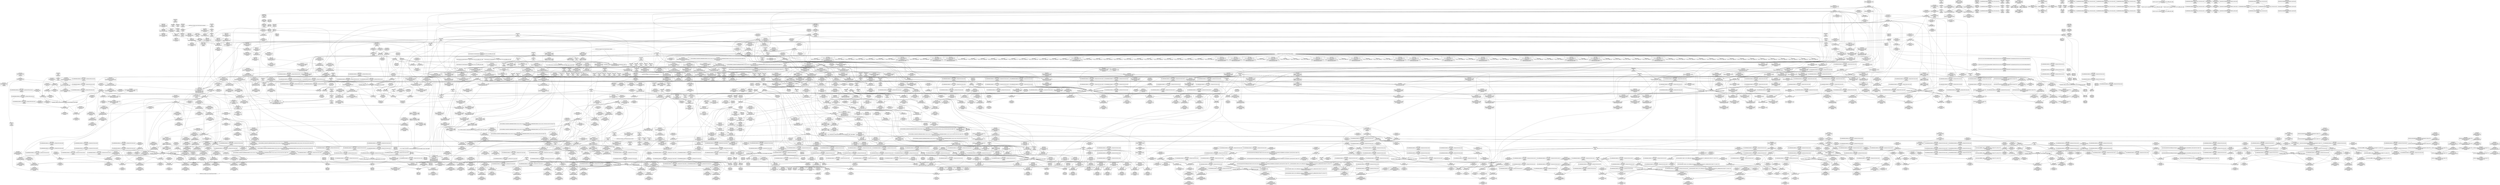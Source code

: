 digraph {
	CE0x3dee4c0 [shape=record,shape=Mrecord,label="{CE0x3dee4c0|ipc_free_security:_tmp|*SummSource*}"]
	CE0x3eb0f80 [shape=record,shape=Mrecord,label="{CE0x3eb0f80|i32_2|*Constant*}"]
	CE0x3ea7f00 [shape=record,shape=Mrecord,label="{CE0x3ea7f00|rcu_lock_release:_map|Function::rcu_lock_release&Arg::map::|*SummSource*}"]
	CE0x3e566a0 [shape=record,shape=Mrecord,label="{CE0x3e566a0|task_sid:_tmp11|security/selinux/hooks.c,208|*SummSource*}"]
	CE0x3dfdb60 [shape=record,shape=Mrecord,label="{CE0x3dfdb60|task_sid:_tmp20|security/selinux/hooks.c,208|*SummSource*}"]
	CE0x3e44640 [shape=record,shape=Mrecord,label="{CE0x3e44640|cred_sid:_security|security/selinux/hooks.c,196|*SummSource*}"]
	CE0x3e4edf0 [shape=record,shape=Mrecord,label="{CE0x3e4edf0|task_sid:_tmp13|security/selinux/hooks.c,208}"]
	CE0x3e24080 [shape=record,shape=Mrecord,label="{CE0x3e24080|i64*_getelementptr_inbounds_(_4_x_i64_,_4_x_i64_*___llvm_gcov_ctr128,_i64_0,_i64_2)|*Constant*|*SummSink*}"]
	CE0x3ddf190 [shape=record,shape=Mrecord,label="{CE0x3ddf190|i64_1|*Constant*}"]
	CE0x3d9a210 [shape=record,shape=Mrecord,label="{CE0x3d9a210|GLOBAL:_kfree|*Constant*|*SummSink*}"]
	CE0x3e54a10 [shape=record,shape=Mrecord,label="{CE0x3e54a10|task_sid:_if.end|*SummSource*}"]
	CE0x3e3a660 [shape=record,shape=Mrecord,label="{CE0x3e3a660|GLOBAL:___rcu_read_lock|*Constant*|*SummSource*}"]
	CE0x3deff40 [shape=record,shape=Mrecord,label="{CE0x3deff40|_call_void_kfree(i8*_%tmp6)_#10,_!dbg_!27718|security/selinux/hooks.c,5099|*SummSource*}"]
	CE0x3ea2020 [shape=record,shape=Mrecord,label="{CE0x3ea2020|rcu_read_unlock:_tmp17|include/linux/rcupdate.h,933|*SummSink*}"]
	CE0x3d8c120 [shape=record,shape=Mrecord,label="{CE0x3d8c120|_call_void_mcount()_#3|*SummSource*}"]
	CE0x3e54820 [shape=record,shape=Mrecord,label="{CE0x3e54820|task_sid:_do.body|*SummSink*}"]
	CE0x3dfcd90 [shape=record,shape=Mrecord,label="{CE0x3dfcd90|i32_-12|*Constant*|*SummSource*}"]
	CE0x3e20f30 [shape=record,shape=Mrecord,label="{CE0x3e20f30|rcu_read_lock:_bb|*SummSource*}"]
	CE0x3dbc2e0 [shape=record,shape=Mrecord,label="{CE0x3dbc2e0|selinux_shm_alloc_security:_type|security/selinux/hooks.c,5304|*SummSink*}"]
	CE0x3ebd6b0 [shape=record,shape=Mrecord,label="{CE0x3ebd6b0|rcu_lock_acquire:_bb}"]
	CE0x3ea45d0 [shape=record,shape=Mrecord,label="{CE0x3ea45d0|i8*_getelementptr_inbounds_(_44_x_i8_,_44_x_i8_*_.str47,_i32_0,_i32_0)|*Constant*}"]
	CE0x3ea36c0 [shape=record,shape=Mrecord,label="{CE0x3ea36c0|__rcu_read_lock:_tmp6|include/linux/rcupdate.h,240}"]
	CE0x3e3f8c0 [shape=record,shape=Mrecord,label="{CE0x3e3f8c0|cred_sid:_tmp5|security/selinux/hooks.c,196|*SummSource*}"]
	CE0x3d95fa0 [shape=record,shape=Mrecord,label="{CE0x3d95fa0|GLOBAL:___llvm_gcov_ctr310|Global_var:__llvm_gcov_ctr310|*SummSource*}"]
	CE0x3e45520 [shape=record,shape=Mrecord,label="{CE0x3e45520|cred_sid:_sid|security/selinux/hooks.c,197|*SummSink*}"]
	CE0x3db0880 [shape=record,shape=Mrecord,label="{CE0x3db0880|current_sid:_bb|*SummSink*}"]
	CE0x3e15ca0 [shape=record,shape=Mrecord,label="{CE0x3e15ca0|__rcu_read_lock:_tmp5|include/linux/rcupdate.h,239|*SummSource*}"]
	CE0x3db61f0 [shape=record,shape=Mrecord,label="{CE0x3db61f0|i64*_getelementptr_inbounds_(_9_x_i64_,_9_x_i64_*___llvm_gcov_ctr310,_i64_0,_i64_3)|*Constant*|*SummSource*}"]
	CE0x3e13db0 [shape=record,shape=Mrecord,label="{CE0x3e13db0|i64*_getelementptr_inbounds_(_4_x_i64_,_4_x_i64_*___llvm_gcov_ctr130,_i64_0,_i64_1)|*Constant*|*SummSink*}"]
	CE0x3e385e0 [shape=record,shape=Mrecord,label="{CE0x3e385e0|rcu_read_unlock:_tmp5|include/linux/rcupdate.h,933|*SummSink*}"]
	CE0x3e056e0 [shape=record,shape=Mrecord,label="{CE0x3e056e0|i32_78|*Constant*|*SummSource*}"]
	CE0x3e193d0 [shape=record,shape=Mrecord,label="{CE0x3e193d0|rcu_read_unlock:_tmp16|include/linux/rcupdate.h,933|*SummSource*}"]
	CE0x3dfbf30 [shape=record,shape=Mrecord,label="{CE0x3dfbf30|task_sid:_task|Function::task_sid&Arg::task::}"]
	CE0x3e11e20 [shape=record,shape=Mrecord,label="{CE0x3e11e20|GLOBAL:_rcu_lock_map|Global_var:rcu_lock_map|*SummSink*}"]
	"CONST[source:0(mediator),value:2(dynamic)][purpose:{subject}]"
	CE0x3da8740 [shape=record,shape=Mrecord,label="{CE0x3da8740|80:_i32,_112:_i8*,_:_CMRE_24,25_}"]
	CE0x3ea2270 [shape=record,shape=Mrecord,label="{CE0x3ea2270|i32_934|*Constant*}"]
	CE0x3e4bc40 [shape=record,shape=Mrecord,label="{CE0x3e4bc40|task_sid:_do.end|*SummSink*}"]
	CE0x3e51770 [shape=record,shape=Mrecord,label="{CE0x3e51770|_call_void_mcount()_#3|*SummSource*}"]
	CE0x3dabf00 [shape=record,shape=Mrecord,label="{CE0x3dabf00|ipc_alloc_security:_entry|*SummSink*}"]
	CE0x3de01b0 [shape=record,shape=Mrecord,label="{CE0x3de01b0|i32_218|*Constant*|*SummSource*}"]
	CE0x3d970f0 [shape=record,shape=Mrecord,label="{CE0x3d970f0|selinux_shm_alloc_security:_call2|security/selinux/hooks.c,5298}"]
	CE0x3da9d30 [shape=record,shape=Mrecord,label="{CE0x3da9d30|get_current:_entry|*SummSource*}"]
	CE0x3e9cb60 [shape=record,shape=Mrecord,label="{CE0x3e9cb60|rcu_read_unlock:_do.end}"]
	CE0x3d996f0 [shape=record,shape=Mrecord,label="{CE0x3d996f0|current_sid:_tmp4|security/selinux/hooks.c,218}"]
	CE0x3e4c500 [shape=record,shape=Mrecord,label="{CE0x3e4c500|task_sid:_tobool1|security/selinux/hooks.c,208}"]
	CE0x3eaa6d0 [shape=record,shape=Mrecord,label="{CE0x3eaa6d0|i64*_getelementptr_inbounds_(_4_x_i64_,_4_x_i64_*___llvm_gcov_ctr130,_i64_0,_i64_3)|*Constant*|*SummSink*}"]
	CE0x3eee850 [shape=record,shape=Mrecord,label="{CE0x3eee850|__preempt_count_add:_tmp6|./arch/x86/include/asm/preempt.h,73}"]
	CE0x3daaea0 [shape=record,shape=Mrecord,label="{CE0x3daaea0|GLOBAL:_current_sid|*Constant*|*SummSource*}"]
	CE0x3e5de00 [shape=record,shape=Mrecord,label="{CE0x3e5de00|i64_0|*Constant*}"]
	CE0x3da8f70 [shape=record,shape=Mrecord,label="{CE0x3da8f70|selinux_shm_alloc_security:_tmp|*SummSource*}"]
	CE0x3e0eca0 [shape=record,shape=Mrecord,label="{CE0x3e0eca0|COLLAPSED:_GCMRE___llvm_gcov_ctr132_internal_global_11_x_i64_zeroinitializer:_elem_0:default:}"]
	CE0x3d8da70 [shape=record,shape=Mrecord,label="{CE0x3d8da70|i64*_getelementptr_inbounds_(_9_x_i64_,_9_x_i64_*___llvm_gcov_ctr310,_i64_0,_i64_0)|*Constant*|*SummSink*}"]
	CE0x3de4d60 [shape=record,shape=Mrecord,label="{CE0x3de4d60|_call_void_ipc_free_security(%struct.kern_ipc_perm*_%shm_perm9)_#10,_!dbg_!27743|security/selinux/hooks.c,5310|*SummSink*}"]
	CE0x3db2760 [shape=record,shape=Mrecord,label="{CE0x3db2760|current_sid:_call|security/selinux/hooks.c,218}"]
	CE0x3e28210 [shape=record,shape=Mrecord,label="{CE0x3e28210|i64*_getelementptr_inbounds_(_6_x_i64_,_6_x_i64_*___llvm_gcov_ctr301,_i64_0,_i64_3)|*Constant*|*SummSource*}"]
	CE0x3ea4a70 [shape=record,shape=Mrecord,label="{CE0x3ea4a70|i64*_getelementptr_inbounds_(_11_x_i64_,_11_x_i64_*___llvm_gcov_ctr132,_i64_0,_i64_9)|*Constant*}"]
	CE0x3e44ba0 [shape=record,shape=Mrecord,label="{CE0x3e44ba0|rcu_read_lock:_land.lhs.true|*SummSource*}"]
	CE0x3ea6270 [shape=record,shape=Mrecord,label="{CE0x3ea6270|i64*_getelementptr_inbounds_(_11_x_i64_,_11_x_i64_*___llvm_gcov_ctr132,_i64_0,_i64_10)|*Constant*|*SummSource*}"]
	CE0x3df83b0 [shape=record,shape=Mrecord,label="{CE0x3df83b0|i64*_getelementptr_inbounds_(_11_x_i64_,_11_x_i64_*___llvm_gcov_ctr125,_i64_0,_i64_8)|*Constant*|*SummSource*}"]
	CE0x3eb2eb0 [shape=record,shape=Mrecord,label="{CE0x3eb2eb0|GLOBAL:___preempt_count|Global_var:__preempt_count}"]
	CE0x3e425a0 [shape=record,shape=Mrecord,label="{CE0x3e425a0|cred_sid:_cred|Function::cred_sid&Arg::cred::|*SummSource*}"]
	CE0x3d8a560 [shape=record,shape=Mrecord,label="{CE0x3d8a560|i32_0|*Constant*}"]
	CE0x3e4eb10 [shape=record,shape=Mrecord,label="{CE0x3e4eb10|task_sid:_tmp12|security/selinux/hooks.c,208|*SummSource*}"]
	CE0x3d8bb40 [shape=record,shape=Mrecord,label="{CE0x3d8bb40|GLOBAL:_lockdep_rcu_suspicious|*Constant*|*SummSource*}"]
	CE0x3dec960 [shape=record,shape=Mrecord,label="{CE0x3dec960|ipc_free_security:_tmp6|security/selinux/hooks.c,5099}"]
	CE0x3d965f0 [shape=record,shape=Mrecord,label="{CE0x3d965f0|selinux_shm_alloc_security:_shm_perm3|security/selinux/hooks.c,5302}"]
	CE0x3df9eb0 [shape=record,shape=Mrecord,label="{CE0x3df9eb0|__preempt_count_add:_val|Function::__preempt_count_add&Arg::val::|*SummSource*}"]
	CE0x3e27050 [shape=record,shape=Mrecord,label="{CE0x3e27050|i8*_null|*Constant*}"]
	CE0x3e1e450 [shape=record,shape=Mrecord,label="{CE0x3e1e450|i8_1|*Constant*}"]
	CE0x3ddf090 [shape=record,shape=Mrecord,label="{CE0x3ddf090|kzalloc:_tmp|*SummSink*}"]
	CE0x3dd97d0 [shape=record,shape=Mrecord,label="{CE0x3dd97d0|selinux_shm_alloc_security:_tmp10|security/selinux/hooks.c,5305|*SummSource*}"]
	CE0x3dee180 [shape=record,shape=Mrecord,label="{CE0x3dee180|task_sid:_bb|*SummSink*}"]
	CE0x3ed0590 [shape=record,shape=Mrecord,label="{CE0x3ed0590|__rcu_read_unlock:_do.body|*SummSource*}"]
	CE0x3da37b0 [shape=record,shape=Mrecord,label="{CE0x3da37b0|80:_i32,_112:_i8*,_:_CMRE_120,128_|*MultipleSource*|Function::selinux_shm_alloc_security&Arg::shp::|security/selinux/hooks.c,5298}"]
	CE0x3e1a5a0 [shape=record,shape=Mrecord,label="{CE0x3e1a5a0|rcu_read_lock:_tmp15|include/linux/rcupdate.h,882|*SummSink*}"]
	CE0x3ded120 [shape=record,shape=Mrecord,label="{CE0x3ded120|task_sid:_tmp3|*SummSource*}"]
	CE0x3e9f1a0 [shape=record,shape=Mrecord,label="{CE0x3e9f1a0|__rcu_read_unlock:_tmp5|include/linux/rcupdate.h,244|*SummSink*}"]
	CE0x3d89410 [shape=record,shape=Mrecord,label="{CE0x3d89410|current_sid:_tmp2}"]
	CE0x3dba1e0 [shape=record,shape=Mrecord,label="{CE0x3dba1e0|current_sid:_tmp15|security/selinux/hooks.c,218|*SummSink*}"]
	"CONST[source:2(external),value:0(static)][purpose:{operation}]"
	CE0x3db3030 [shape=record,shape=Mrecord,label="{CE0x3db3030|current_sid:_do.end|*SummSink*}"]
	CE0x3e26d10 [shape=record,shape=Mrecord,label="{CE0x3e26d10|ipc_free_security:_security1|security/selinux/hooks.c,5098|*SummSink*}"]
	CE0x3e9e7c0 [shape=record,shape=Mrecord,label="{CE0x3e9e7c0|rcu_lock_release:_tmp1}"]
	CE0x3df79c0 [shape=record,shape=Mrecord,label="{CE0x3df79c0|current_sid:_tmp13|security/selinux/hooks.c,218|*SummSource*}"]
	CE0x3e45a50 [shape=record,shape=Mrecord,label="{CE0x3e45a50|i64_0|*Constant*}"]
	CE0x3efc9c0 [shape=record,shape=Mrecord,label="{CE0x3efc9c0|__preempt_count_sub:_do.body|*SummSource*}"]
	CE0x3dd90d0 [shape=record,shape=Mrecord,label="{CE0x3dd90d0|avc_has_perm:_entry|*SummSource*}"]
	CE0x3e09cb0 [shape=record,shape=Mrecord,label="{CE0x3e09cb0|ipc_alloc_security:_tmp3|security/selinux/hooks.c,5084|*SummSource*}"]
	CE0x3ec7da0 [shape=record,shape=Mrecord,label="{CE0x3ec7da0|__preempt_count_sub:_tmp5|./arch/x86/include/asm/preempt.h,77}"]
	CE0x3e01920 [shape=record,shape=Mrecord,label="{CE0x3e01920|i32_77|*Constant*|*SummSource*}"]
	CE0x3db93f0 [shape=record,shape=Mrecord,label="{CE0x3db93f0|i64*_getelementptr_inbounds_(_11_x_i64_,_11_x_i64_*___llvm_gcov_ctr125,_i64_0,_i64_9)|*Constant*|*SummSource*}"]
	CE0x3ed5ee0 [shape=record,shape=Mrecord,label="{CE0x3ed5ee0|i64*_getelementptr_inbounds_(_4_x_i64_,_4_x_i64_*___llvm_gcov_ctr134,_i64_0,_i64_3)|*Constant*|*SummSource*}"]
	CE0x3d8d9a0 [shape=record,shape=Mrecord,label="{CE0x3d8d9a0|selinux_shm_alloc_security:_tmp|*SummSink*}"]
	CE0x3efda40 [shape=record,shape=Mrecord,label="{CE0x3efda40|__preempt_count_sub:_tmp|*SummSink*}"]
	CE0x3ebb960 [shape=record,shape=Mrecord,label="{CE0x3ebb960|_call_void___preempt_count_sub(i32_1)_#10,_!dbg_!27715|include/linux/rcupdate.h,244}"]
	CE0x3ed76f0 [shape=record,shape=Mrecord,label="{CE0x3ed76f0|__preempt_count_add:_tmp2}"]
	CE0x3eaa660 [shape=record,shape=Mrecord,label="{CE0x3eaa660|rcu_lock_acquire:_tmp6}"]
	CE0x3e06620 [shape=record,shape=Mrecord,label="{CE0x3e06620|i32_22|*Constant*|*SummSource*}"]
	CE0x3e30560 [shape=record,shape=Mrecord,label="{CE0x3e30560|GLOBAL:_task_sid|*Constant*|*SummSink*}"]
	CE0x3e2cbc0 [shape=record,shape=Mrecord,label="{CE0x3e2cbc0|GLOBAL:_cred_sid|*Constant*}"]
	CE0x3ece9a0 [shape=record,shape=Mrecord,label="{CE0x3ece9a0|__rcu_read_lock:_do.body|*SummSink*}"]
	CE0x3e2a3b0 [shape=record,shape=Mrecord,label="{CE0x3e2a3b0|task_sid:_tmp24|security/selinux/hooks.c,208}"]
	CE0x3e9eaf0 [shape=record,shape=Mrecord,label="{CE0x3e9eaf0|rcu_read_unlock:_tobool1|include/linux/rcupdate.h,933|*SummSource*}"]
	CE0x3da76e0 [shape=record,shape=Mrecord,label="{CE0x3da76e0|get_current:_tmp1}"]
	CE0x3de5c60 [shape=record,shape=Mrecord,label="{CE0x3de5c60|i64*_getelementptr_inbounds_(_9_x_i64_,_9_x_i64_*___llvm_gcov_ctr310,_i64_0,_i64_7)|*Constant*}"]
	CE0x3e4a670 [shape=record,shape=Mrecord,label="{CE0x3e4a670|task_sid:_real_cred|security/selinux/hooks.c,208|*SummSource*}"]
	CE0x3dfa750 [shape=record,shape=Mrecord,label="{CE0x3dfa750|i64*_getelementptr_inbounds_(_4_x_i64_,_4_x_i64_*___llvm_gcov_ctr134,_i64_0,_i64_0)|*Constant*|*SummSink*}"]
	CE0x3e102c0 [shape=record,shape=Mrecord,label="{CE0x3e102c0|__rcu_read_unlock:_tmp2}"]
	CE0x3e998d0 [shape=record,shape=Mrecord,label="{CE0x3e998d0|rcu_read_unlock:_tmp6|include/linux/rcupdate.h,933|*SummSource*}"]
	CE0x3e2e990 [shape=record,shape=Mrecord,label="{CE0x3e2e990|ipc_alloc_security:_tmp8|security/selinux/hooks.c,5085|*SummSource*}"]
	CE0x3e20380 [shape=record,shape=Mrecord,label="{CE0x3e20380|rcu_read_lock:_tmp22|include/linux/rcupdate.h,884}"]
	CE0x3dbac10 [shape=record,shape=Mrecord,label="{CE0x3dbac10|i32_10|*Constant*}"]
	CE0x3e2f820 [shape=record,shape=Mrecord,label="{CE0x3e2f820|GLOBAL:_task_sid|*Constant*}"]
	CE0x3eb6190 [shape=record,shape=Mrecord,label="{CE0x3eb6190|__preempt_count_add:_tmp2|*SummSink*}"]
	CE0x3e5bb90 [shape=record,shape=Mrecord,label="{CE0x3e5bb90|GLOBAL:_rcu_lock_acquire|*Constant*}"]
	CE0x3daf080 [shape=record,shape=Mrecord,label="{CE0x3daf080|GLOBAL:_ipc_alloc_security|*Constant*|*SummSource*}"]
	CE0x3e17a90 [shape=record,shape=Mrecord,label="{CE0x3e17a90|rcu_read_lock:_tmp11|include/linux/rcupdate.h,882}"]
	CE0x3e1d930 [shape=record,shape=Mrecord,label="{CE0x3e1d930|rcu_read_lock:_tmp17|include/linux/rcupdate.h,882}"]
	CE0x3e2fe20 [shape=record,shape=Mrecord,label="{CE0x3e2fe20|ipc_alloc_security:_call1|security/selinux/hooks.c,5087}"]
	CE0x3db1010 [shape=record,shape=Mrecord,label="{CE0x3db1010|current_sid:_bb|*SummSource*}"]
	CE0x3e12b70 [shape=record,shape=Mrecord,label="{CE0x3e12b70|kzalloc:_tmp3|*SummSource*}"]
	CE0x3eb5f30 [shape=record,shape=Mrecord,label="{CE0x3eb5f30|_call_void_mcount()_#3}"]
	CE0x3ed0e10 [shape=record,shape=Mrecord,label="{CE0x3ed0e10|__preempt_count_add:_tmp3|*SummSource*}"]
	CE0x58a5a40 [shape=record,shape=Mrecord,label="{CE0x58a5a40|80:_i32,_112:_i8*,_:_CMRE_4,5_}"]
	CE0x3de1040 [shape=record,shape=Mrecord,label="{CE0x3de1040|i64*_getelementptr_inbounds_(_9_x_i64_,_9_x_i64_*___llvm_gcov_ctr310,_i64_0,_i64_6)|*Constant*}"]
	CE0x3e03ec0 [shape=record,shape=Mrecord,label="{CE0x3e03ec0|kmalloc:_call|include/linux/slab.h,429|*SummSink*}"]
	CE0x3eab110 [shape=record,shape=Mrecord,label="{CE0x3eab110|i8*_undef|*Constant*}"]
	CE0x3e2e1c0 [shape=record,shape=Mrecord,label="{CE0x3e2e1c0|i64*_getelementptr_inbounds_(_6_x_i64_,_6_x_i64_*___llvm_gcov_ctr301,_i64_0,_i64_0)|*Constant*|*SummSource*}"]
	CE0x3ddf200 [shape=record,shape=Mrecord,label="{CE0x3ddf200|kzalloc:_tmp1}"]
	CE0x3ecbab0 [shape=record,shape=Mrecord,label="{CE0x3ecbab0|rcu_lock_release:_tmp4|include/linux/rcupdate.h,423|*SummSink*}"]
	CE0x3ddac90 [shape=record,shape=Mrecord,label="{CE0x3ddac90|selinux_shm_alloc_security:_call6|security/selinux/hooks.c,5307|*SummSink*}"]
	CE0x3e227f0 [shape=record,shape=Mrecord,label="{CE0x3e227f0|rcu_read_lock:_do.end|*SummSink*}"]
	CE0x3eba910 [shape=record,shape=Mrecord,label="{CE0x3eba910|GLOBAL:___preempt_count_sub|*Constant*|*SummSink*}"]
	CE0x3ded010 [shape=record,shape=Mrecord,label="{CE0x3ded010|i64*_getelementptr_inbounds_(_11_x_i64_,_11_x_i64_*___llvm_gcov_ctr127,_i64_0,_i64_0)|*Constant*|*SummSink*}"]
	CE0x3d98f40 [shape=record,shape=Mrecord,label="{CE0x3d98f40|current_sid:_tmp8|security/selinux/hooks.c,218|*SummSource*}"]
	CE0x3dfc4b0 [shape=record,shape=Mrecord,label="{CE0x3dfc4b0|_ret_i32_%call7,_!dbg_!27749|security/selinux/hooks.c,210|*SummSink*}"]
	CE0x3e4d330 [shape=record,shape=Mrecord,label="{CE0x3e4d330|GLOBAL:_task_sid.__warned|Global_var:task_sid.__warned|*SummSource*}"]
	CE0x3e0af60 [shape=record,shape=Mrecord,label="{CE0x3e0af60|rcu_lock_release:_tmp3}"]
	CE0x3dfb040 [shape=record,shape=Mrecord,label="{CE0x3dfb040|rcu_lock_acquire:_tmp3|*SummSource*}"]
	CE0x3e5ca30 [shape=record,shape=Mrecord,label="{CE0x3e5ca30|rcu_read_lock:_entry|*SummSink*}"]
	CE0x48b1490 [shape=record,shape=Mrecord,label="{CE0x48b1490|80:_i32,_112:_i8*,_:_CMRE_13,14_}"]
	CE0x3dacf50 [shape=record,shape=Mrecord,label="{CE0x3dacf50|_call_void_mcount()_#3|*SummSink*}"]
	CE0x3e05bb0 [shape=record,shape=Mrecord,label="{CE0x3e05bb0|current_sid:_cred|security/selinux/hooks.c,218|*SummSink*}"]
	CE0x3deb620 [shape=record,shape=Mrecord,label="{CE0x3deb620|ipc_alloc_security:_tmp13|security/selinux/hooks.c,5093|*SummSource*}"]
	CE0x3e19a10 [shape=record,shape=Mrecord,label="{CE0x3e19a10|rcu_read_lock:_tmp13|include/linux/rcupdate.h,882|*SummSink*}"]
	CE0x3d9c110 [shape=record,shape=Mrecord,label="{CE0x3d9c110|80:_i32,_112:_i8*,_:_CMRE_48,49_}"]
	CE0x3df7530 [shape=record,shape=Mrecord,label="{CE0x3df7530|ipc_alloc_security:_tmp4|security/selinux/hooks.c,5084|*SummSink*}"]
	CE0x3eb16f0 [shape=record,shape=Mrecord,label="{CE0x3eb16f0|__rcu_read_unlock:_tmp2|*SummSink*}"]
	CE0x3e30b50 [shape=record,shape=Mrecord,label="{CE0x3e30b50|i64*_getelementptr_inbounds_(_6_x_i64_,_6_x_i64_*___llvm_gcov_ctr301,_i64_0,_i64_5)|*Constant*|*SummSink*}"]
	CE0x3e42530 [shape=record,shape=Mrecord,label="{CE0x3e42530|cred_sid:_cred|Function::cred_sid&Arg::cred::}"]
	CE0x3ea6400 [shape=record,shape=Mrecord,label="{CE0x3ea6400|rcu_read_unlock:_tmp21|include/linux/rcupdate.h,935|*SummSink*}"]
	CE0x3ea8e80 [shape=record,shape=Mrecord,label="{CE0x3ea8e80|__rcu_read_unlock:_entry}"]
	CE0x3db2da0 [shape=record,shape=Mrecord,label="{CE0x3db2da0|current_sid:_do.body|*SummSink*}"]
	CE0x3df02e0 [shape=record,shape=Mrecord,label="{CE0x3df02e0|i64*_getelementptr_inbounds_(_11_x_i64_,_11_x_i64_*___llvm_gcov_ctr125,_i64_0,_i64_6)|*Constant*}"]
	CE0x3de5d60 [shape=record,shape=Mrecord,label="{CE0x3de5d60|ipc_free_security:_perm|Function::ipc_free_security&Arg::perm::}"]
	CE0x3e1a300 [shape=record,shape=Mrecord,label="{CE0x3e1a300|rcu_read_lock:_tmp15|include/linux/rcupdate.h,882}"]
	CE0x3e4ef50 [shape=record,shape=Mrecord,label="{CE0x3e4ef50|task_sid:_tmp13|security/selinux/hooks.c,208|*SummSource*}"]
	CE0x3d838d0 [shape=record,shape=Mrecord,label="{CE0x3d838d0|selinux_shm_alloc_security:_entry|*SummSink*}"]
	CE0x3ecec80 [shape=record,shape=Mrecord,label="{CE0x3ecec80|i64*_getelementptr_inbounds_(_4_x_i64_,_4_x_i64_*___llvm_gcov_ctr128,_i64_0,_i64_2)|*Constant*}"]
	CE0x3d8acd0 [shape=record,shape=Mrecord,label="{CE0x3d8acd0|current_sid:_tmp6|security/selinux/hooks.c,218}"]
	CE0x3deb020 [shape=record,shape=Mrecord,label="{CE0x3deb020|rcu_read_unlock:_tmp14|include/linux/rcupdate.h,933}"]
	CE0x3daf660 [shape=record,shape=Mrecord,label="{CE0x3daf660|selinux_shm_alloc_security:_ad|security/selinux/hooks.c, 5294}"]
	CE0x3e39a30 [shape=record,shape=Mrecord,label="{CE0x3e39a30|rcu_lock_acquire:_tmp4|include/linux/rcupdate.h,418|*SummSource*}"]
	CE0x3da5870 [shape=record,shape=Mrecord,label="{CE0x3da5870|_ret_%struct.task_struct*_%tmp4,_!dbg_!27714|./arch/x86/include/asm/current.h,14}"]
	CE0x3e06fb0 [shape=record,shape=Mrecord,label="{CE0x3e06fb0|current_sid:_tmp22|security/selinux/hooks.c,218}"]
	CE0x3ebe370 [shape=record,shape=Mrecord,label="{CE0x3ebe370|rcu_lock_acquire:_indirectgoto|*SummSource*}"]
	CE0x3e11f70 [shape=record,shape=Mrecord,label="{CE0x3e11f70|rcu_lock_acquire:_map|Function::rcu_lock_acquire&Arg::map::}"]
	CE0x3e01610 [shape=record,shape=Mrecord,label="{CE0x3e01610|i64_2|*Constant*}"]
	CE0x3daf0f0 [shape=record,shape=Mrecord,label="{CE0x3daf0f0|GLOBAL:_ipc_alloc_security|*Constant*}"]
	CE0x3e21500 [shape=record,shape=Mrecord,label="{CE0x3e21500|i64*_getelementptr_inbounds_(_4_x_i64_,_4_x_i64_*___llvm_gcov_ctr128,_i64_0,_i64_3)|*Constant*}"]
	CE0x3e15b30 [shape=record,shape=Mrecord,label="{CE0x3e15b30|__rcu_read_lock:_tmp5|include/linux/rcupdate.h,239}"]
	CE0x3e069b0 [shape=record,shape=Mrecord,label="{CE0x3e069b0|current_sid:_security|security/selinux/hooks.c,218}"]
	CE0x3df8df0 [shape=record,shape=Mrecord,label="{CE0x3df8df0|_call_void_mcount()_#3|*SummSource*}"]
	CE0x3e552a0 [shape=record,shape=Mrecord,label="{CE0x3e552a0|_ret_void,_!dbg_!27717|include/linux/rcupdate.h,419|*SummSink*}"]
	CE0x3eebea0 [shape=record,shape=Mrecord,label="{CE0x3eebea0|__preempt_count_add:_bb|*SummSource*}"]
	CE0x3e3d300 [shape=record,shape=Mrecord,label="{CE0x3e3d300|task_sid:_if.end|*SummSink*}"]
	CE0x3e319d0 [shape=record,shape=Mrecord,label="{CE0x3e319d0|kzalloc:_call|include/linux/slab.h,578}"]
	CE0x3e3d420 [shape=record,shape=Mrecord,label="{CE0x3e3d420|i64*_getelementptr_inbounds_(_13_x_i64_,_13_x_i64_*___llvm_gcov_ctr126,_i64_0,_i64_0)|*Constant*}"]
	CE0x3e4c7e0 [shape=record,shape=Mrecord,label="{CE0x3e4c7e0|i64*_getelementptr_inbounds_(_2_x_i64_,_2_x_i64_*___llvm_gcov_ctr182,_i64_0,_i64_0)|*Constant*|*SummSource*}"]
	CE0x3df34b0 [shape=record,shape=Mrecord,label="{CE0x3df34b0|i64*_getelementptr_inbounds_(_6_x_i64_,_6_x_i64_*___llvm_gcov_ctr301,_i64_0,_i64_3)|*Constant*|*SummSink*}"]
	CE0x3ed02a0 [shape=record,shape=Mrecord,label="{CE0x3ed02a0|__preempt_count_add:_tmp}"]
	CE0x3ee1f90 [shape=record,shape=Mrecord,label="{CE0x3ee1f90|i64*_getelementptr_inbounds_(_4_x_i64_,_4_x_i64_*___llvm_gcov_ctr135,_i64_0,_i64_2)|*Constant*|*SummSource*}"]
	CE0x3e42330 [shape=record,shape=Mrecord,label="{CE0x3e42330|cred_sid:_entry|*SummSink*}"]
	CE0x3e2bbd0 [shape=record,shape=Mrecord,label="{CE0x3e2bbd0|_call_void_rcu_read_unlock()_#10,_!dbg_!27748|security/selinux/hooks.c,209|*SummSink*}"]
	CE0x3d904d0 [shape=record,shape=Mrecord,label="{CE0x3d904d0|80:_i32,_112:_i8*,_:_CMRE_16,17_}"]
	CE0x48b12e0 [shape=record,shape=Mrecord,label="{CE0x48b12e0|80:_i32,_112:_i8*,_:_CMRE_11,12_}"]
	CE0x3eb9770 [shape=record,shape=Mrecord,label="{CE0x3eb9770|rcu_lock_release:_tmp7|*SummSink*}"]
	CE0x3de24a0 [shape=record,shape=Mrecord,label="{CE0x3de24a0|selinux_shm_alloc_security:_tmp19|security/selinux/hooks.c,5313}"]
	CE0x3d9a340 [shape=record,shape=Mrecord,label="{CE0x3d9a340|get_current:_tmp3|*SummSource*}"]
	CE0x3e20e90 [shape=record,shape=Mrecord,label="{CE0x3e20e90|rcu_read_lock:_bb}"]
	CE0x3e9d8b0 [shape=record,shape=Mrecord,label="{CE0x3e9d8b0|_call_void_lock_acquire(%struct.lockdep_map*_%map,_i32_0,_i32_0,_i32_2,_i32_0,_%struct.lockdep_map*_null,_i64_ptrtoint_(i8*_blockaddress(_rcu_lock_acquire,_%__here)_to_i64))_#10,_!dbg_!27716|include/linux/rcupdate.h,418}"]
	CE0x3ed0fc0 [shape=record,shape=Mrecord,label="{CE0x3ed0fc0|i64*_getelementptr_inbounds_(_4_x_i64_,_4_x_i64_*___llvm_gcov_ctr134,_i64_0,_i64_1)|*Constant*|*SummSource*}"]
	CE0x3e4f610 [shape=record,shape=Mrecord,label="{CE0x3e4f610|_call_void_mcount()_#3}"]
	CE0x3de1200 [shape=record,shape=Mrecord,label="{CE0x3de1200|i64*_getelementptr_inbounds_(_9_x_i64_,_9_x_i64_*___llvm_gcov_ctr310,_i64_0,_i64_6)|*Constant*|*SummSource*}"]
	CE0x3ee6080 [shape=record,shape=Mrecord,label="{CE0x3ee6080|__preempt_count_sub:_sub|./arch/x86/include/asm/preempt.h,77}"]
	CE0x3d830f0 [shape=record,shape=Mrecord,label="{CE0x3d830f0|selinux_shm_alloc_security:_if.then|*SummSink*}"]
	CE0x3df5ba0 [shape=record,shape=Mrecord,label="{CE0x3df5ba0|task_sid:_tmp|*SummSource*}"]
	CE0x3dfe5d0 [shape=record,shape=Mrecord,label="{CE0x3dfe5d0|i64*_getelementptr_inbounds_(_13_x_i64_,_13_x_i64_*___llvm_gcov_ctr126,_i64_0,_i64_10)|*Constant*}"]
	CE0x3e0c770 [shape=record,shape=Mrecord,label="{CE0x3e0c770|rcu_lock_release:_indirectgoto|*SummSource*}"]
	CE0x3d94690 [shape=record,shape=Mrecord,label="{CE0x3d94690|80:_i32,_112:_i8*,_:_CMRE_63,64_}"]
	CE0x3db2aa0 [shape=record,shape=Mrecord,label="{CE0x3db2aa0|kzalloc:_tmp2|*SummSink*}"]
	CE0x3d9a400 [shape=record,shape=Mrecord,label="{CE0x3d9a400|get_current:_tmp3|*SummSink*}"]
	CE0x3e9a280 [shape=record,shape=Mrecord,label="{CE0x3e9a280|rcu_read_unlock:_land.lhs.true}"]
	CE0x3db38d0 [shape=record,shape=Mrecord,label="{CE0x3db38d0|ipc_alloc_security:_retval.0|*SummSink*}"]
	CE0x3d9e7e0 [shape=record,shape=Mrecord,label="{CE0x3d9e7e0|i8_1|*Constant*|*SummSink*}"]
	CE0x3eb1d30 [shape=record,shape=Mrecord,label="{CE0x3eb1d30|i64_1|*Constant*}"]
	CE0x3e1fed0 [shape=record,shape=Mrecord,label="{CE0x3e1fed0|i64*_getelementptr_inbounds_(_11_x_i64_,_11_x_i64_*___llvm_gcov_ctr127,_i64_0,_i64_10)|*Constant*|*SummSource*}"]
	CE0x3ed5d20 [shape=record,shape=Mrecord,label="{CE0x3ed5d20|__preempt_count_sub:_tmp7|./arch/x86/include/asm/preempt.h,78|*SummSink*}"]
	CE0x3da4880 [shape=record,shape=Mrecord,label="{CE0x3da4880|i64*_getelementptr_inbounds_(_9_x_i64_,_9_x_i64_*___llvm_gcov_ctr310,_i64_0,_i64_3)|*Constant*|*SummSink*}"]
	CE0x3d9ad60 [shape=record,shape=Mrecord,label="{CE0x3d9ad60|selinux_shm_alloc_security:_tmp6|security/selinux/hooks.c,5300|*SummSink*}"]
	CE0x3df7fa0 [shape=record,shape=Mrecord,label="{CE0x3df7fa0|i1_true|*Constant*|*SummSource*}"]
	CE0x3e0adc0 [shape=record,shape=Mrecord,label="{CE0x3e0adc0|i64*_getelementptr_inbounds_(_4_x_i64_,_4_x_i64_*___llvm_gcov_ctr133,_i64_0,_i64_2)|*Constant*}"]
	CE0x3d8bf40 [shape=record,shape=Mrecord,label="{CE0x3d8bf40|ipc_alloc_security:_tmp5|security/selinux/hooks.c,5084}"]
	CE0x3e2cd20 [shape=record,shape=Mrecord,label="{CE0x3e2cd20|GLOBAL:_cred_sid|*Constant*|*SummSource*}"]
	CE0x3d9a590 [shape=record,shape=Mrecord,label="{CE0x3d9a590|current_sid:_tobool|security/selinux/hooks.c,218|*SummSink*}"]
	CE0x3ea84b0 [shape=record,shape=Mrecord,label="{CE0x3ea84b0|_ret_void,_!dbg_!27717|include/linux/rcupdate.h,424|*SummSource*}"]
	CE0x3e31ad0 [shape=record,shape=Mrecord,label="{CE0x3e31ad0|kzalloc:_call|include/linux/slab.h,578|*SummSource*}"]
	CE0x3e993d0 [shape=record,shape=Mrecord,label="{CE0x3e993d0|rcu_read_unlock:_do.body|*SummSink*}"]
	CE0x3e4e0a0 [shape=record,shape=Mrecord,label="{CE0x3e4e0a0|task_sid:_land.lhs.true2}"]
	CE0x3db11a0 [shape=record,shape=Mrecord,label="{CE0x3db11a0|current_sid:_tmp10|security/selinux/hooks.c,218|*SummSink*}"]
	CE0x3ea5a20 [shape=record,shape=Mrecord,label="{CE0x3ea5a20|rcu_read_unlock:_tmp20|include/linux/rcupdate.h,933|*SummSink*}"]
	CE0x3ebb840 [shape=record,shape=Mrecord,label="{CE0x3ebb840|rcu_lock_acquire:_tmp|*SummSource*}"]
	CE0x3ebad90 [shape=record,shape=Mrecord,label="{CE0x3ebad90|_call_void_asm_addl_$1,_%gs:$0_,_*m,ri,*m,_dirflag_,_fpsr_,_flags_(i32*___preempt_count,_i32_%val,_i32*___preempt_count)_#3,_!dbg_!27714,_!srcloc_!27717|./arch/x86/include/asm/preempt.h,72|*SummSink*}"]
	CE0x3d9b7b0 [shape=record,shape=Mrecord,label="{CE0x3d9b7b0|selinux_shm_alloc_security:_if.then}"]
	CE0x3e19ff0 [shape=record,shape=Mrecord,label="{CE0x3e19ff0|rcu_read_lock:_tmp14|include/linux/rcupdate.h,882|*SummSink*}"]
	CE0x3ee6240 [shape=record,shape=Mrecord,label="{CE0x3ee6240|__preempt_count_sub:_sub|./arch/x86/include/asm/preempt.h,77|*SummSource*}"]
	CE0x3e54520 [shape=record,shape=Mrecord,label="{CE0x3e54520|cred_sid:_tmp1|*SummSink*}"]
	CE0x3db2f70 [shape=record,shape=Mrecord,label="{CE0x3db2f70|current_sid:_do.end|*SummSource*}"]
	CE0x3ddb0b0 [shape=record,shape=Mrecord,label="{CE0x3ddb0b0|i64*_getelementptr_inbounds_(_9_x_i64_,_9_x_i64_*___llvm_gcov_ctr310,_i64_0,_i64_6)|*Constant*|*SummSink*}"]
	CE0x3ed6860 [shape=record,shape=Mrecord,label="{CE0x3ed6860|__rcu_read_unlock:_tmp3}"]
	CE0x3df7240 [shape=record,shape=Mrecord,label="{CE0x3df7240|i64*_getelementptr_inbounds_(_6_x_i64_,_6_x_i64_*___llvm_gcov_ctr301,_i64_0,_i64_3)|*Constant*}"]
	CE0x3e5c340 [shape=record,shape=Mrecord,label="{CE0x3e5c340|task_sid:_tmp4|*LoadInst*|security/selinux/hooks.c,208|*SummSink*}"]
	CE0x3df3ea0 [shape=record,shape=Mrecord,label="{CE0x3df3ea0|current_sid:_tobool1|security/selinux/hooks.c,218}"]
	CE0x3e40a10 [shape=record,shape=Mrecord,label="{CE0x3e40a10|i64_5|*Constant*}"]
	CE0x3daa6c0 [shape=record,shape=Mrecord,label="{CE0x3daa6c0|i64*_getelementptr_inbounds_(_11_x_i64_,_11_x_i64_*___llvm_gcov_ctr125,_i64_0,_i64_8)|*Constant*|*SummSink*}"]
	CE0x3deb150 [shape=record,shape=Mrecord,label="{CE0x3deb150|rcu_read_unlock:_tmp14|include/linux/rcupdate.h,933|*SummSource*}"]
	CE0x3ea37a0 [shape=record,shape=Mrecord,label="{CE0x3ea37a0|__rcu_read_lock:_tmp6|include/linux/rcupdate.h,240|*SummSink*}"]
	CE0x3da2ff0 [shape=record,shape=Mrecord,label="{CE0x3da2ff0|%struct.task_struct*_(%struct.task_struct**)*_asm_movq_%gs:$_1:P_,$0_,_r,im,_dirflag_,_fpsr_,_flags_}"]
	CE0x3e22940 [shape=record,shape=Mrecord,label="{CE0x3e22940|rcu_read_lock:_if.end}"]
	CE0x3e09870 [shape=record,shape=Mrecord,label="{CE0x3e09870|ipc_free_security:_security|security/selinux/hooks.c,5097|*SummSource*}"]
	CE0x3e16df0 [shape=record,shape=Mrecord,label="{CE0x3e16df0|rcu_read_lock:_tmp9|include/linux/rcupdate.h,882}"]
	CE0x3e0a000 [shape=record,shape=Mrecord,label="{CE0x3e0a000|kmalloc:_size|Function::kmalloc&Arg::size::|*SummSink*}"]
	CE0x3ec28d0 [shape=record,shape=Mrecord,label="{CE0x3ec28d0|__preempt_count_add:_tmp4|./arch/x86/include/asm/preempt.h,72|*SummSource*}"]
	CE0x3da60f0 [shape=record,shape=Mrecord,label="{CE0x3da60f0|GLOBAL:_current_sid|*Constant*|*SummSink*}"]
	CE0x3d8adb0 [shape=record,shape=Mrecord,label="{CE0x3d8adb0|current_sid:_tmp6|security/selinux/hooks.c,218|*SummSource*}"]
	CE0x3e28ad0 [shape=record,shape=Mrecord,label="{CE0x3e28ad0|ipc_alloc_security:_bb|*SummSink*}"]
	CE0x3ea5550 [shape=record,shape=Mrecord,label="{CE0x3ea5550|rcu_read_unlock:_tmp19|include/linux/rcupdate.h,933|*SummSink*}"]
	CE0x3e4dd50 [shape=record,shape=Mrecord,label="{CE0x3e4dd50|_call_void___rcu_read_lock()_#10,_!dbg_!27710|include/linux/rcupdate.h,879|*SummSink*}"]
	CE0x3de3ad0 [shape=record,shape=Mrecord,label="{CE0x3de3ad0|selinux_shm_alloc_security:_tmp17|security/selinux/hooks.c,5310|*SummSink*}"]
	CE0x3db1ac0 [shape=record,shape=Mrecord,label="{CE0x3db1ac0|i32_32768|*Constant*|*SummSource*}"]
	CE0x3d98020 [shape=record,shape=Mrecord,label="{CE0x3d98020|i64_0|*Constant*}"]
	CE0x3e18ef0 [shape=record,shape=Mrecord,label="{CE0x3e18ef0|rcu_read_unlock:_tmp15|include/linux/rcupdate.h,933|*SummSource*}"]
	CE0x3da43f0 [shape=record,shape=Mrecord,label="{CE0x3da43f0|selinux_shm_alloc_security:_tobool|security/selinux/hooks.c,5299}"]
	CE0x3d8b320 [shape=record,shape=Mrecord,label="{CE0x3d8b320|get_current:_tmp|*SummSink*}"]
	CE0x3db4660 [shape=record,shape=Mrecord,label="{CE0x3db4660|ipc_free_security:_bb}"]
	CE0x3d7f1f0 [shape=record,shape=Mrecord,label="{CE0x3d7f1f0|kmalloc:_tmp}"]
	CE0x3e383b0 [shape=record,shape=Mrecord,label="{CE0x3e383b0|__preempt_count_add:_val|Function::__preempt_count_add&Arg::val::}"]
	CE0x3db7590 [shape=record,shape=Mrecord,label="{CE0x3db7590|80:_i32,_112:_i8*,_:_CMRE_6,7_}"]
	CE0x3ddf830 [shape=record,shape=Mrecord,label="{CE0x3ddf830|kzalloc:_tmp1|*SummSink*}"]
	CE0x3eab320 [shape=record,shape=Mrecord,label="{CE0x3eab320|i8*_undef|*Constant*|*SummSink*}"]
	CE0x3eb6e00 [shape=record,shape=Mrecord,label="{CE0x3eb6e00|rcu_lock_acquire:_tmp|*SummSink*}"]
	CE0x3da7a80 [shape=record,shape=Mrecord,label="{CE0x3da7a80|80:_i32,_112:_i8*,_:_CMRE_60,61_}"]
	CE0x3e075d0 [shape=record,shape=Mrecord,label="{CE0x3e075d0|current_sid:_tmp23|security/selinux/hooks.c,218|*SummSource*}"]
	CE0x3dfc070 [shape=record,shape=Mrecord,label="{CE0x3dfc070|task_sid:_task|Function::task_sid&Arg::task::|*SummSink*}"]
	CE0x3e399c0 [shape=record,shape=Mrecord,label="{CE0x3e399c0|rcu_lock_acquire:_tmp4|include/linux/rcupdate.h,418}"]
	CE0x3da1d80 [shape=record,shape=Mrecord,label="{CE0x3da1d80|selinux_shm_alloc_security:_tmp}"]
	CE0x3d9c330 [shape=record,shape=Mrecord,label="{CE0x3d9c330|get_current:_tmp4|./arch/x86/include/asm/current.h,14|*SummSource*}"]
	CE0x3e289f0 [shape=record,shape=Mrecord,label="{CE0x3e289f0|ipc_alloc_security:_bb|*SummSource*}"]
	CE0x3ec2b90 [shape=record,shape=Mrecord,label="{CE0x3ec2b90|__preempt_count_add:_tmp|*SummSink*}"]
	CE0x3d93230 [shape=record,shape=Mrecord,label="{CE0x3d93230|selinux_shm_alloc_security:_bb|*SummSink*}"]
	CE0x3e2bb60 [shape=record,shape=Mrecord,label="{CE0x3e2bb60|task_sid:_tmp26|security/selinux/hooks.c,208|*SummSink*}"]
	CE0x3e43230 [shape=record,shape=Mrecord,label="{CE0x3e43230|GLOBAL:_rcu_read_unlock|*Constant*|*SummSink*}"]
	CE0x3eb95f0 [shape=record,shape=Mrecord,label="{CE0x3eb95f0|rcu_lock_release:_tmp7}"]
	CE0x3e49110 [shape=record,shape=Mrecord,label="{CE0x3e49110|rcu_read_unlock:_tmp1|*SummSource*}"]
	CE0x3e223e0 [shape=record,shape=Mrecord,label="{CE0x3e223e0|rcu_read_unlock:_tmp7|include/linux/rcupdate.h,933}"]
	CE0x3da8fe0 [shape=record,shape=Mrecord,label="{CE0x3da8fe0|selinux_shm_alloc_security:_if.then8|*SummSource*}"]
	CE0x3da6430 [shape=record,shape=Mrecord,label="{CE0x3da6430|_ret_i32_%tmp24,_!dbg_!27742|security/selinux/hooks.c,220}"]
	CE0x3d945f0 [shape=record,shape=Mrecord,label="{CE0x3d945f0|get_current:_tmp2|*SummSink*}"]
	CE0x3db7870 [shape=record,shape=Mrecord,label="{CE0x3db7870|selinux_shm_alloc_security:_tmp1|*SummSource*}"]
	CE0x3eb1900 [shape=record,shape=Mrecord,label="{CE0x3eb1900|%struct.lockdep_map*_null|*Constant*|*SummSink*}"]
	CE0x3e11760 [shape=record,shape=Mrecord,label="{CE0x3e11760|ipc_alloc_security:_return|*SummSink*}"]
	CE0x3e09ec0 [shape=record,shape=Mrecord,label="{CE0x3e09ec0|ipc_alloc_security:_tobool|security/selinux/hooks.c,5084|*SummSource*}"]
	CE0x3e46a90 [shape=record,shape=Mrecord,label="{CE0x3e46a90|rcu_read_lock:_tmp5|include/linux/rcupdate.h,882|*SummSink*}"]
	CE0x3e22680 [shape=record,shape=Mrecord,label="{CE0x3e22680|rcu_read_unlock:_tmp7|include/linux/rcupdate.h,933|*SummSink*}"]
	CE0x3da1e50 [shape=record,shape=Mrecord,label="{CE0x3da1e50|i64_1|*Constant*}"]
	CE0x3ddb540 [shape=record,shape=Mrecord,label="{CE0x3ddb540|i64_4|*Constant*|*SummSink*}"]
	CE0x3df25b0 [shape=record,shape=Mrecord,label="{CE0x3df25b0|%struct.task_struct*_(%struct.task_struct**)*_asm_movq_%gs:$_1:P_,$0_,_r,im,_dirflag_,_fpsr_,_flags_|*SummSink*}"]
	CE0x3ea3730 [shape=record,shape=Mrecord,label="{CE0x3ea3730|__rcu_read_lock:_tmp6|include/linux/rcupdate.h,240|*SummSource*}"]
	CE0x3dd9060 [shape=record,shape=Mrecord,label="{CE0x3dd9060|i32_(i32,_i32,_i16,_i32,_%struct.common_audit_data*)*_bitcast_(i32_(i32,_i32,_i16,_i32,_%struct.common_audit_data.495*)*_avc_has_perm_to_i32_(i32,_i32,_i16,_i32,_%struct.common_audit_data*)*)|*Constant*|*SummSink*}"]
	CE0x3e46930 [shape=record,shape=Mrecord,label="{CE0x3e46930|rcu_read_lock:_tmp5|include/linux/rcupdate.h,882|*SummSource*}"]
	CE0x3e1ef60 [shape=record,shape=Mrecord,label="{CE0x3e1ef60|rcu_read_lock:_tmp19|include/linux/rcupdate.h,882|*SummSource*}"]
	CE0x3e3d140 [shape=record,shape=Mrecord,label="{CE0x3e3d140|cred_sid:_tmp2|*SummSource*}"]
	CE0x3d9a980 [shape=record,shape=Mrecord,label="{CE0x3d9a980|_call_void_mcount()_#3}"]
	CE0x3e146a0 [shape=record,shape=Mrecord,label="{CE0x3e146a0|COLLAPSED:_GCMRE___llvm_gcov_ctr182_internal_global_2_x_i64_zeroinitializer:_elem_0:default:}"]
	CE0x3e3d4f0 [shape=record,shape=Mrecord,label="{CE0x3e3d4f0|i64*_getelementptr_inbounds_(_13_x_i64_,_13_x_i64_*___llvm_gcov_ctr126,_i64_0,_i64_0)|*Constant*|*SummSource*}"]
	CE0x3d7db10 [shape=record,shape=Mrecord,label="{CE0x3d7db10|GLOBAL:_kfree|*Constant*|*SummSource*}"]
	CE0x3df2040 [shape=record,shape=Mrecord,label="{CE0x3df2040|current_sid:_tmp14|security/selinux/hooks.c,218|*SummSource*}"]
	CE0x3e2f2b0 [shape=record,shape=Mrecord,label="{CE0x3e2f2b0|ipc_alloc_security:_tmp9|security/selinux/hooks.c,5087}"]
	CE0x3e1fff0 [shape=record,shape=Mrecord,label="{CE0x3e1fff0|rcu_read_lock:_tmp21|include/linux/rcupdate.h,884|*SummSink*}"]
	CE0x3d91a20 [shape=record,shape=Mrecord,label="{CE0x3d91a20|GLOBAL:_get_current|*Constant*}"]
	CE0x3debc80 [shape=record,shape=Mrecord,label="{CE0x3debc80|i64*_getelementptr_inbounds_(_2_x_i64_,_2_x_i64_*___llvm_gcov_ctr302,_i64_0,_i64_0)|*Constant*}"]
	CE0x3daf560 [shape=record,shape=Mrecord,label="{CE0x3daf560|80:_i32,_112:_i8*,_:_CMRE_59,60_}"]
	CE0x3d91cc0 [shape=record,shape=Mrecord,label="{CE0x3d91cc0|current_sid:_do.body}"]
	CE0x3e40a80 [shape=record,shape=Mrecord,label="{CE0x3e40a80|task_sid:_tobool1|security/selinux/hooks.c,208|*SummSink*}"]
	CE0x3e42180 [shape=record,shape=Mrecord,label="{CE0x3e42180|cred_sid:_entry}"]
	CE0x3df06a0 [shape=record,shape=Mrecord,label="{CE0x3df06a0|i64_8|*Constant*|*SummSource*}"]
	CE0x3d93830 [shape=record,shape=Mrecord,label="{CE0x3d93830|i16_28|*Constant*|*SummSource*}"]
	CE0x3dacc20 [shape=record,shape=Mrecord,label="{CE0x3dacc20|selinux_shm_alloc_security:_tmp4|security/selinux/hooks.c,5299}"]
	CE0x3e388d0 [shape=record,shape=Mrecord,label="{CE0x3e388d0|__preempt_count_add:_entry}"]
	CE0x3ed46e0 [shape=record,shape=Mrecord,label="{CE0x3ed46e0|_call_void_asm_addl_$1,_%gs:$0_,_*m,ri,*m,_dirflag_,_fpsr_,_flags_(i32*___preempt_count,_i32_%sub,_i32*___preempt_count)_#3,_!dbg_!27717,_!srcloc_!27718|./arch/x86/include/asm/preempt.h,77|*SummSink*}"]
	CE0x3e9e750 [shape=record,shape=Mrecord,label="{CE0x3e9e750|i64_1|*Constant*}"]
	CE0x3e99f80 [shape=record,shape=Mrecord,label="{CE0x3e99f80|i64*_getelementptr_inbounds_(_4_x_i64_,_4_x_i64_*___llvm_gcov_ctr130,_i64_0,_i64_1)|*Constant*|*SummSource*}"]
	CE0x3e06040 [shape=record,shape=Mrecord,label="{CE0x3e06040|current_sid:_tmp21|security/selinux/hooks.c,218}"]
	CE0x3db5b90 [shape=record,shape=Mrecord,label="{CE0x3db5b90|selinux_shm_alloc_security:_tmp5|security/selinux/hooks.c,5299|*SummSource*}"]
	CE0x3e28920 [shape=record,shape=Mrecord,label="{CE0x3e28920|ipc_alloc_security:_bb}"]
	CE0x3e55040 [shape=record,shape=Mrecord,label="{CE0x3e55040|GLOBAL:___llvm_gcov_ctr132|Global_var:__llvm_gcov_ctr132|*SummSource*}"]
	CE0x3eec440 [shape=record,shape=Mrecord,label="{CE0x3eec440|i64*_getelementptr_inbounds_(_4_x_i64_,_4_x_i64_*___llvm_gcov_ctr129,_i64_0,_i64_1)|*Constant*}"]
	CE0x3da2b20 [shape=record,shape=Mrecord,label="{CE0x3da2b20|80:_i32,_112:_i8*,_:_CMRE_45,46_}"]
	CE0x3d88a00 [shape=record,shape=Mrecord,label="{CE0x3d88a00|ipc_alloc_security:_if.then|*SummSource*}"]
	CE0x3df6f90 [shape=record,shape=Mrecord,label="{CE0x3df6f90|current_sid:_tmp10|security/selinux/hooks.c,218}"]
	CE0x3e2f320 [shape=record,shape=Mrecord,label="{CE0x3e2f320|ipc_alloc_security:_tmp9|security/selinux/hooks.c,5087|*SummSource*}"]
	CE0x3e3f080 [shape=record,shape=Mrecord,label="{CE0x3e3f080|rcu_read_lock:_tobool|include/linux/rcupdate.h,882}"]
	CE0x3e50ee0 [shape=record,shape=Mrecord,label="{CE0x3e50ee0|rcu_read_lock:_tmp|*SummSink*}"]
	CE0x3e4f2f0 [shape=record,shape=Mrecord,label="{CE0x3e4f2f0|kmalloc:_tmp3|*SummSource*}"]
	CE0x3e5ad90 [shape=record,shape=Mrecord,label="{CE0x3e5ad90|GLOBAL:_lockdep_rcu_suspicious|*Constant*}"]
	CE0x3dde970 [shape=record,shape=Mrecord,label="{CE0x3dde970|selinux_shm_alloc_security:_ipc_id|security/selinux/hooks.c,5305|*SummSink*}"]
	CE0x3dfe0f0 [shape=record,shape=Mrecord,label="{CE0x3dfe0f0|task_sid:_tmp21|security/selinux/hooks.c,208|*SummSink*}"]
	CE0x3e23330 [shape=record,shape=Mrecord,label="{CE0x3e23330|GLOBAL:_rcu_read_unlock.__warned|Global_var:rcu_read_unlock.__warned|*SummSink*}"]
	CE0x3dabb90 [shape=record,shape=Mrecord,label="{CE0x3dabb90|ipc_alloc_security:_perm|Function::ipc_alloc_security&Arg::perm::}"]
	CE0x3e0a980 [shape=record,shape=Mrecord,label="{CE0x3e0a980|ipc_free_security:_tmp3|*SummSink*}"]
	CE0x3da5f40 [shape=record,shape=Mrecord,label="{CE0x3da5f40|80:_i32,_112:_i8*,_:_CMRE_21,22_}"]
	CE0x3e4df80 [shape=record,shape=Mrecord,label="{CE0x3e4df80|_call_void___rcu_read_lock()_#10,_!dbg_!27710|include/linux/rcupdate.h,879}"]
	CE0x3df5720 [shape=record,shape=Mrecord,label="{CE0x3df5720|current_sid:_land.lhs.true|*SummSink*}"]
	CE0x3ed6290 [shape=record,shape=Mrecord,label="{CE0x3ed6290|i64*_getelementptr_inbounds_(_4_x_i64_,_4_x_i64_*___llvm_gcov_ctr134,_i64_0,_i64_3)|*Constant*}"]
	CE0x3ecdea0 [shape=record,shape=Mrecord,label="{CE0x3ecdea0|__rcu_read_lock:_tmp4|include/linux/rcupdate.h,239|*SummSink*}"]
	CE0x3dbaba0 [shape=record,shape=Mrecord,label="{CE0x3dbaba0|selinux_shm_alloc_security:_security|security/selinux/hooks.c,5302}"]
	CE0x3d91c50 [shape=record,shape=Mrecord,label="{CE0x3d91c50|i64*_getelementptr_inbounds_(_11_x_i64_,_11_x_i64_*___llvm_gcov_ctr125,_i64_0,_i64_0)|*Constant*|*SummSource*}"]
	CE0x3def7a0 [shape=record,shape=Mrecord,label="{CE0x3def7a0|kzalloc:_entry|*SummSink*}"]
	CE0x3ee6370 [shape=record,shape=Mrecord,label="{CE0x3ee6370|__rcu_read_unlock:_tmp1}"]
	CE0x3dbbda0 [shape=record,shape=Mrecord,label="{CE0x3dbbda0|selinux_shm_alloc_security:_type|security/selinux/hooks.c,5304}"]
	CE0x3e09030 [shape=record,shape=Mrecord,label="{CE0x3e09030|get_current:_bb}"]
	CE0x3ee26b0 [shape=record,shape=Mrecord,label="{CE0x3ee26b0|__preempt_count_sub:_do.body}"]
	CE0x3ef6e60 [shape=record,shape=Mrecord,label="{CE0x3ef6e60|__preempt_count_sub:_tmp1|*SummSink*}"]
	CE0x3ddc550 [shape=record,shape=Mrecord,label="{CE0x3ddc550|selinux_shm_alloc_security:_tmp14|security/selinux/hooks.c,5309|*SummSink*}"]
	CE0x3e5c2d0 [shape=record,shape=Mrecord,label="{CE0x3e5c2d0|task_sid:_tmp4|*LoadInst*|security/selinux/hooks.c,208|*SummSource*}"]
	CE0x3ddef70 [shape=record,shape=Mrecord,label="{CE0x3ddef70|get_current:_tmp1}"]
	CE0x3e9bcf0 [shape=record,shape=Mrecord,label="{CE0x3e9bcf0|_call_void_mcount()_#3|*SummSink*}"]
	CE0x3e9ad20 [shape=record,shape=Mrecord,label="{CE0x3e9ad20|_call_void_asm_addl_$1,_%gs:$0_,_*m,ri,*m,_dirflag_,_fpsr_,_flags_(i32*___preempt_count,_i32_%sub,_i32*___preempt_count)_#3,_!dbg_!27717,_!srcloc_!27718|./arch/x86/include/asm/preempt.h,77}"]
	CE0x3e41b80 [shape=record,shape=Mrecord,label="{CE0x3e41b80|__rcu_read_lock:_tmp}"]
	CE0x3e2d0b0 [shape=record,shape=Mrecord,label="{CE0x3e2d0b0|kmalloc:_call|include/linux/slab.h,429}"]
	CE0x3de2c00 [shape=record,shape=Mrecord,label="{CE0x3de2c00|selinux_shm_alloc_security:_retval.0|*SummSource*}"]
	CE0x3e428a0 [shape=record,shape=Mrecord,label="{CE0x3e428a0|_ret_i32_%tmp6,_!dbg_!27716|security/selinux/hooks.c,197}"]
	CE0x3ebd5f0 [shape=record,shape=Mrecord,label="{CE0x3ebd5f0|rcu_lock_acquire:_indirectgoto|*SummSink*}"]
	CE0x3ecf7d0 [shape=record,shape=Mrecord,label="{CE0x3ecf7d0|i64*_getelementptr_inbounds_(_4_x_i64_,_4_x_i64_*___llvm_gcov_ctr133,_i64_0,_i64_3)|*Constant*|*SummSource*}"]
	CE0x3e1d620 [shape=record,shape=Mrecord,label="{CE0x3e1d620|i64*_getelementptr_inbounds_(_11_x_i64_,_11_x_i64_*___llvm_gcov_ctr127,_i64_0,_i64_9)|*Constant*}"]
	CE0x3dbbc10 [shape=record,shape=Mrecord,label="{CE0x3dbbc10|selinux_shm_alloc_security:_tmp9|security/selinux/hooks.c,5302|*SummSource*}"]
	CE0x3e27900 [shape=record,shape=Mrecord,label="{CE0x3e27900|ipc_free_security:_tmp6|security/selinux/hooks.c,5099|*SummSource*}"]
	CE0x3e10330 [shape=record,shape=Mrecord,label="{CE0x3e10330|__rcu_read_unlock:_tmp2|*SummSource*}"]
	CE0x3df4870 [shape=record,shape=Mrecord,label="{CE0x3df4870|COLLAPSED:_GCMRE___llvm_gcov_ctr125_internal_global_11_x_i64_zeroinitializer:_elem_0:default:}"]
	CE0x3ddd620 [shape=record,shape=Mrecord,label="{CE0x3ddd620|avc_has_perm:_tclass|Function::avc_has_perm&Arg::tclass::|*SummSource*}"]
	CE0x3eafdc0 [shape=record,shape=Mrecord,label="{CE0x3eafdc0|rcu_lock_release:_tmp2}"]
	CE0x3ed2760 [shape=record,shape=Mrecord,label="{CE0x3ed2760|i64*_getelementptr_inbounds_(_4_x_i64_,_4_x_i64_*___llvm_gcov_ctr135,_i64_0,_i64_0)|*Constant*|*SummSource*}"]
	CE0x3e3db60 [shape=record,shape=Mrecord,label="{CE0x3e3db60|rcu_read_lock:_tobool|include/linux/rcupdate.h,882|*SummSink*}"]
	CE0x3ddd790 [shape=record,shape=Mrecord,label="{CE0x3ddd790|avc_has_perm:_tclass|Function::avc_has_perm&Arg::tclass::|*SummSink*}"]
	CE0x3df7b30 [shape=record,shape=Mrecord,label="{CE0x3df7b30|GLOBAL:_kzalloc|*Constant*|*SummSource*}"]
	CE0x3df7dd0 [shape=record,shape=Mrecord,label="{CE0x3df7dd0|i32_208|*Constant*|*SummSource*}"]
	CE0x3e4b6b0 [shape=record,shape=Mrecord,label="{CE0x3e4b6b0|COLLAPSED:_GCMRE___llvm_gcov_ctr131_internal_global_2_x_i64_zeroinitializer:_elem_0:default:}"]
	CE0x3e31b60 [shape=record,shape=Mrecord,label="{CE0x3e31b60|kzalloc:_call|include/linux/slab.h,578|*SummSink*}"]
	CE0x3ed01a0 [shape=record,shape=Mrecord,label="{CE0x3ed01a0|__rcu_read_unlock:_do.body}"]
	CE0x3e048b0 [shape=record,shape=Mrecord,label="{CE0x3e048b0|GLOBAL:___kmalloc|*Constant*|*SummSink*}"]
	CE0x3e23a50 [shape=record,shape=Mrecord,label="{CE0x3e23a50|i64*_getelementptr_inbounds_(_4_x_i64_,_4_x_i64_*___llvm_gcov_ctr130,_i64_0,_i64_2)|*Constant*}"]
	CE0x3d953d0 [shape=record,shape=Mrecord,label="{CE0x3d953d0|selinux_shm_alloc_security:_return|*SummSource*}"]
	"CONST[source:0(mediator),value:2(dynamic)][purpose:{object}]"
	CE0x3eb0900 [shape=record,shape=Mrecord,label="{CE0x3eb0900|_call_void_asm_sideeffect_,_memory_,_dirflag_,_fpsr_,_flags_()_#3,_!dbg_!27711,_!srcloc_!27714|include/linux/rcupdate.h,244|*SummSource*}"]
	CE0x3d9beb0 [shape=record,shape=Mrecord,label="{CE0x3d9beb0|80:_i32,_112:_i8*,_:_CMRE_46,47_}"]
	CE0x3e39770 [shape=record,shape=Mrecord,label="{CE0x3e39770|rcu_read_unlock:_tmp5|include/linux/rcupdate.h,933|*SummSource*}"]
	CE0x3ea6bd0 [shape=record,shape=Mrecord,label="{CE0x3ea6bd0|rcu_read_unlock:_tmp22|include/linux/rcupdate.h,935|*SummSource*}"]
	CE0x3deeff0 [shape=record,shape=Mrecord,label="{CE0x3deeff0|_call_void_lockdep_rcu_suspicious(i8*_getelementptr_inbounds_(_25_x_i8_,_25_x_i8_*_.str3,_i32_0,_i32_0),_i32_218,_i8*_getelementptr_inbounds_(_45_x_i8_,_45_x_i8_*_.str12,_i32_0,_i32_0))_#10,_!dbg_!27727|security/selinux/hooks.c,218|*SummSource*}"]
	CE0x3dd8900 [shape=record,shape=Mrecord,label="{CE0x3dd8900|COLLAPSED:_GCMRE___llvm_gcov_ctr301_internal_global_6_x_i64_zeroinitializer:_elem_0:default:}"]
	CE0x3e24b70 [shape=record,shape=Mrecord,label="{CE0x3e24b70|GLOBAL:_kmalloc|*Constant*|*SummSink*}"]
	CE0x3efd8f0 [shape=record,shape=Mrecord,label="{CE0x3efd8f0|__preempt_count_add:_bb|*SummSink*}"]
	CE0x3ec2860 [shape=record,shape=Mrecord,label="{CE0x3ec2860|__preempt_count_add:_tmp4|./arch/x86/include/asm/preempt.h,72}"]
	CE0x3e0b7b0 [shape=record,shape=Mrecord,label="{CE0x3e0b7b0|_call_void_mcount()_#3}"]
	CE0x3e2dcd0 [shape=record,shape=Mrecord,label="{CE0x3e2dcd0|i64_7|*Constant*|*SummSource*}"]
	CE0x3e55e40 [shape=record,shape=Mrecord,label="{CE0x3e55e40|task_sid:_tmp15|security/selinux/hooks.c,208|*SummSource*}"]
	CE0x3e3d910 [shape=record,shape=Mrecord,label="{CE0x3e3d910|cred_sid:_tmp4|*LoadInst*|security/selinux/hooks.c,196}"]
	CE0x3da1ec0 [shape=record,shape=Mrecord,label="{CE0x3da1ec0|i64_1|*Constant*|*SummSource*}"]
	CE0x3d9a4d0 [shape=record,shape=Mrecord,label="{CE0x3d9a4d0|current_sid:_call|security/selinux/hooks.c,218|*SummSink*}"]
	CE0x3de29d0 [shape=record,shape=Mrecord,label="{CE0x3de29d0|i64*_getelementptr_inbounds_(_9_x_i64_,_9_x_i64_*___llvm_gcov_ctr310,_i64_0,_i64_8)|*Constant*|*SummSink*}"]
	CE0x3e08e20 [shape=record,shape=Mrecord,label="{CE0x3e08e20|current_sid:_tmp24|security/selinux/hooks.c,220|*SummSink*}"]
	CE0x3e30ae0 [shape=record,shape=Mrecord,label="{CE0x3e30ae0|ipc_alloc_security:_sid3|security/selinux/hooks.c,5089|*SummSink*}"]
	CE0x3e5c3d0 [shape=record,shape=Mrecord,label="{CE0x3e5c3d0|cred_sid:_tmp3}"]
	CE0x3e295c0 [shape=record,shape=Mrecord,label="{CE0x3e295c0|i8_1|*Constant*}"]
	CE0x3dee450 [shape=record,shape=Mrecord,label="{CE0x3dee450|ipc_free_security:_tmp}"]
	CE0x3ebcc40 [shape=record,shape=Mrecord,label="{CE0x3ebcc40|i64*_getelementptr_inbounds_(_4_x_i64_,_4_x_i64_*___llvm_gcov_ctr128,_i64_0,_i64_0)|*Constant*}"]
	CE0x3df2b50 [shape=record,shape=Mrecord,label="{CE0x3df2b50|i32_208|*Constant*|*SummSink*}"]
	CE0x3eb9450 [shape=record,shape=Mrecord,label="{CE0x3eb9450|__rcu_read_unlock:_bb|*SummSink*}"]
	CE0x3d7ebc0 [shape=record,shape=Mrecord,label="{CE0x3d7ebc0|get_current:_tmp}"]
	CE0x3eb0890 [shape=record,shape=Mrecord,label="{CE0x3eb0890|_call_void___preempt_count_sub(i32_1)_#10,_!dbg_!27715|include/linux/rcupdate.h,244|*SummSource*}"]
	CE0x3dd81a0 [shape=record,shape=Mrecord,label="{CE0x3dd81a0|0:_i16,_4:_i32,_:_CMRE_0,2_|*MultipleSource*|security/selinux/hooks.c,5302|security/selinux/hooks.c,5302|security/selinux/hooks.c,5307}"]
	CE0x3de2660 [shape=record,shape=Mrecord,label="{CE0x3de2660|selinux_shm_alloc_security:_tmp19|security/selinux/hooks.c,5313|*SummSource*}"]
	CE0x3db1590 [shape=record,shape=Mrecord,label="{CE0x3db1590|kzalloc:_flags|Function::kzalloc&Arg::flags::|*SummSource*}"]
	CE0x3db8900 [shape=record,shape=Mrecord,label="{CE0x3db8900|i64_5|*Constant*}"]
	CE0x3eaade0 [shape=record,shape=Mrecord,label="{CE0x3eaade0|rcu_lock_acquire:_tmp7|*SummSource*}"]
	CE0x3e03c10 [shape=record,shape=Mrecord,label="{CE0x3e03c10|i8*_getelementptr_inbounds_(_41_x_i8_,_41_x_i8_*_.str44,_i32_0,_i32_0)|*Constant*|*SummSink*}"]
	CE0x3e22110 [shape=record,shape=Mrecord,label="{CE0x3e22110|rcu_read_lock:_tmp8|include/linux/rcupdate.h,882}"]
	CE0x3e229e0 [shape=record,shape=Mrecord,label="{CE0x3e229e0|rcu_read_lock:_if.end|*SummSource*}"]
	CE0x3e56540 [shape=record,shape=Mrecord,label="{CE0x3e56540|task_sid:_tmp11|security/selinux/hooks.c,208}"]
	CE0x3d98af0 [shape=record,shape=Mrecord,label="{CE0x3d98af0|selinux_shm_alloc_security:_ad|security/selinux/hooks.c, 5294|*SummSink*}"]
	CE0x3eb96b0 [shape=record,shape=Mrecord,label="{CE0x3eb96b0|rcu_lock_release:_tmp7|*SummSource*}"]
	CE0x3ddd350 [shape=record,shape=Mrecord,label="{CE0x3ddd350|avc_has_perm:_tsid|Function::avc_has_perm&Arg::tsid::|*SummSink*}"]
	CE0x3e48a80 [shape=record,shape=Mrecord,label="{CE0x3e48a80|rcu_lock_acquire:_entry}"]
	CE0x3e5cfe0 [shape=record,shape=Mrecord,label="{CE0x3e5cfe0|_call_void_mcount()_#3|*SummSource*}"]
	CE0x3dec8f0 [shape=record,shape=Mrecord,label="{CE0x3dec8f0|ipc_free_security:_tmp6|security/selinux/hooks.c,5099|*SummSink*}"]
	CE0x3ed4d00 [shape=record,shape=Mrecord,label="{CE0x3ed4d00|__preempt_count_add:_tmp7|./arch/x86/include/asm/preempt.h,73}"]
	CE0x3df4800 [shape=record,shape=Mrecord,label="{CE0x3df4800|current_sid:_tmp}"]
	CE0x3e4cda0 [shape=record,shape=Mrecord,label="{CE0x3e4cda0|rcu_read_unlock:_tobool|include/linux/rcupdate.h,933}"]
	CE0x3e3dc40 [shape=record,shape=Mrecord,label="{CE0x3e3dc40|i32_0|*Constant*}"]
	CE0x3e43b90 [shape=record,shape=Mrecord,label="{CE0x3e43b90|_ret_void,_!dbg_!27735|include/linux/rcupdate.h,938}"]
	CE0x3ebda40 [shape=record,shape=Mrecord,label="{CE0x3ebda40|i64*_getelementptr_inbounds_(_4_x_i64_,_4_x_i64_*___llvm_gcov_ctr134,_i64_0,_i64_3)|*Constant*|*SummSink*}"]
	CE0x3ea8cb0 [shape=record,shape=Mrecord,label="{CE0x3ea8cb0|GLOBAL:___rcu_read_unlock|*Constant*|*SummSink*}"]
	CE0x3dad600 [shape=record,shape=Mrecord,label="{CE0x3dad600|80:_i32,_112:_i8*,_:_CMRE_41,42_}"]
	CE0x3e401a0 [shape=record,shape=Mrecord,label="{CE0x3e401a0|_ret_void,_!dbg_!27735|include/linux/rcupdate.h,884|*SummSource*}"]
	CE0x3e52900 [shape=record,shape=Mrecord,label="{CE0x3e52900|task_sid:_tmp10|security/selinux/hooks.c,208|*SummSink*}"]
	CE0x3dfdfc0 [shape=record,shape=Mrecord,label="{CE0x3dfdfc0|task_sid:_tmp21|security/selinux/hooks.c,208|*SummSource*}"]
	CE0x3e52b10 [shape=record,shape=Mrecord,label="{CE0x3e52b10|get_current:_tmp3}"]
	CE0x3e129c0 [shape=record,shape=Mrecord,label="{CE0x3e129c0|kzalloc:_tmp3}"]
	CE0x3e9bba0 [shape=record,shape=Mrecord,label="{CE0x3e9bba0|_call_void_mcount()_#3|*SummSource*}"]
	CE0x3e3c650 [shape=record,shape=Mrecord,label="{CE0x3e3c650|__rcu_read_lock:_entry}"]
	CE0x3e19e80 [shape=record,shape=Mrecord,label="{CE0x3e19e80|rcu_read_lock:_tmp14|include/linux/rcupdate.h,882|*SummSource*}"]
	CE0x3d97350 [shape=record,shape=Mrecord,label="{CE0x3d97350|80:_i32,_112:_i8*,_:_CMRE_76,80_|*MultipleSource*|Function::selinux_shm_alloc_security&Arg::shp::|security/selinux/hooks.c,5298}"]
	CE0x3ea9d00 [shape=record,shape=Mrecord,label="{CE0x3ea9d00|i64*_getelementptr_inbounds_(_4_x_i64_,_4_x_i64_*___llvm_gcov_ctr128,_i64_0,_i64_0)|*Constant*|*SummSink*}"]
	CE0x3e05ae0 [shape=record,shape=Mrecord,label="{CE0x3e05ae0|current_sid:_cred|security/selinux/hooks.c,218|*SummSource*}"]
	CE0x3dea8e0 [shape=record,shape=Mrecord,label="{CE0x3dea8e0|rcu_read_unlock:_call|include/linux/rcupdate.h,933|*SummSource*}"]
	CE0x3e31960 [shape=record,shape=Mrecord,label="{CE0x3e31960|kmalloc:_flags|Function::kmalloc&Arg::flags::|*SummSource*}"]
	CE0x3e2b1d0 [shape=record,shape=Mrecord,label="{CE0x3e2b1d0|task_sid:_tmp25|security/selinux/hooks.c,208|*SummSink*}"]
	CE0x3df8110 [shape=record,shape=Mrecord,label="{CE0x3df8110|i1_true|*Constant*|*SummSink*}"]
	CE0x3e180f0 [shape=record,shape=Mrecord,label="{CE0x3e180f0|rcu_read_lock:_tmp12|include/linux/rcupdate.h,882|*SummSource*}"]
	CE0x3de2a40 [shape=record,shape=Mrecord,label="{CE0x3de2a40|selinux_shm_alloc_security:_retval.0}"]
	CE0x3e0c670 [shape=record,shape=Mrecord,label="{CE0x3e0c670|rcu_lock_release:_indirectgoto}"]
	CE0x3e51360 [shape=record,shape=Mrecord,label="{CE0x3e51360|GLOBAL:_rcu_read_lock|*Constant*}"]
	CE0x3ea4640 [shape=record,shape=Mrecord,label="{CE0x3ea4640|i8*_getelementptr_inbounds_(_44_x_i8_,_44_x_i8_*_.str47,_i32_0,_i32_0)|*Constant*|*SummSource*}"]
	CE0x3daace0 [shape=record,shape=Mrecord,label="{CE0x3daace0|GLOBAL:_current_sid|*Constant*}"]
	CE0x3dbc350 [shape=record,shape=Mrecord,label="{CE0x3dbc350|selinux_shm_alloc_security:_security|security/selinux/hooks.c,5302|*SummSource*}"]
	CE0x3ea34a0 [shape=record,shape=Mrecord,label="{CE0x3ea34a0|_call_void_asm_addl_$1,_%gs:$0_,_*m,ri,*m,_dirflag_,_fpsr_,_flags_(i32*___preempt_count,_i32_%val,_i32*___preempt_count)_#3,_!dbg_!27714,_!srcloc_!27717|./arch/x86/include/asm/preempt.h,72|*SummSource*}"]
	CE0x3e9f8f0 [shape=record,shape=Mrecord,label="{CE0x3e9f8f0|i64*_getelementptr_inbounds_(_4_x_i64_,_4_x_i64_*___llvm_gcov_ctr130,_i64_0,_i64_2)|*Constant*|*SummSink*}"]
	CE0x3e1e930 [shape=record,shape=Mrecord,label="{CE0x3e1e930|i64*_getelementptr_inbounds_(_11_x_i64_,_11_x_i64_*___llvm_gcov_ctr127,_i64_0,_i64_9)|*Constant*|*SummSink*}"]
	CE0x3db4e20 [shape=record,shape=Mrecord,label="{CE0x3db4e20|_call_void_mcount()_#3|*SummSource*}"]
	CE0x3e167b0 [shape=record,shape=Mrecord,label="{CE0x3e167b0|i64_5|*Constant*}"]
	CE0x3db49d0 [shape=record,shape=Mrecord,label="{CE0x3db49d0|current_sid:_if.then|*SummSource*}"]
	CE0x3db5cf0 [shape=record,shape=Mrecord,label="{CE0x3db5cf0|selinux_shm_alloc_security:_tmp5|security/selinux/hooks.c,5299|*SummSink*}"]
	CE0x3e3c150 [shape=record,shape=Mrecord,label="{CE0x3e3c150|i64_1|*Constant*}"]
	CE0x3e493b0 [shape=record,shape=Mrecord,label="{CE0x3e493b0|rcu_read_unlock:_tmp|*SummSink*}"]
	CE0x3ea8ef0 [shape=record,shape=Mrecord,label="{CE0x3ea8ef0|__rcu_read_unlock:_entry|*SummSource*}"]
	CE0x3ecb830 [shape=record,shape=Mrecord,label="{CE0x3ecb830|rcu_lock_release:_tmp4|include/linux/rcupdate.h,423|*SummSource*}"]
	CE0x3e49440 [shape=record,shape=Mrecord,label="{CE0x3e49440|i64*_getelementptr_inbounds_(_11_x_i64_,_11_x_i64_*___llvm_gcov_ctr132,_i64_0,_i64_1)|*Constant*|*SummSink*}"]
	CE0x3ea9a30 [shape=record,shape=Mrecord,label="{CE0x3ea9a30|__rcu_read_lock:_bb}"]
	CE0x3db99b0 [shape=record,shape=Mrecord,label="{CE0x3db99b0|current_sid:_tmp17|security/selinux/hooks.c,218|*SummSource*}"]
	CE0x3e5df40 [shape=record,shape=Mrecord,label="{CE0x3e5df40|task_sid:_tmp8|security/selinux/hooks.c,208}"]
	CE0x3e992b0 [shape=record,shape=Mrecord,label="{CE0x3e992b0|rcu_read_unlock:_do.body|*SummSource*}"]
	CE0x3d7df90 [shape=record,shape=Mrecord,label="{CE0x3d7df90|GLOBAL:_current_sid.__warned|Global_var:current_sid.__warned|*SummSink*}"]
	CE0x3da1410 [shape=record,shape=Mrecord,label="{CE0x3da1410|_ret_i32_%retval.0,_!dbg_!27731|security/selinux/hooks.c,5093|*SummSource*}"]
	CE0x3e1efd0 [shape=record,shape=Mrecord,label="{CE0x3e1efd0|rcu_read_lock:_tmp19|include/linux/rcupdate.h,882|*SummSink*}"]
	CE0x3df9c40 [shape=record,shape=Mrecord,label="{CE0x3df9c40|GLOBAL:___llvm_gcov_ctr132|Global_var:__llvm_gcov_ctr132}"]
	CE0x3da9c30 [shape=record,shape=Mrecord,label="{CE0x3da9c30|get_current:_entry}"]
	CE0x3db2680 [shape=record,shape=Mrecord,label="{CE0x3db2680|current_sid:_tmp2|*SummSource*}"]
	CE0x3df48e0 [shape=record,shape=Mrecord,label="{CE0x3df48e0|current_sid:_tmp|*SummSource*}"]
	CE0x3e03990 [shape=record,shape=Mrecord,label="{CE0x3e03990|task_sid:_tmp18|security/selinux/hooks.c,208|*SummSource*}"]
	CE0x3e16c00 [shape=record,shape=Mrecord,label="{CE0x3e16c00|rcu_read_lock:_tmp9|include/linux/rcupdate.h,882|*SummSource*}"]
	CE0x3dde360 [shape=record,shape=Mrecord,label="{CE0x3dde360|selinux_shm_alloc_security:_u|security/selinux/hooks.c,5305|*SummSink*}"]
	CE0x3da3470 [shape=record,shape=Mrecord,label="{CE0x3da3470|80:_i32,_112:_i8*,_:_CMRE_104,112_|*MultipleSource*|Function::selinux_shm_alloc_security&Arg::shp::|security/selinux/hooks.c,5298}"]
	CE0x3dd7400 [shape=record,shape=Mrecord,label="{CE0x3dd7400|selinux_shm_alloc_security:_shm_perm4|security/selinux/hooks.c,5305|*SummSource*}"]
	CE0x3d8a810 [shape=record,shape=Mrecord,label="{CE0x3d8a810|current_sid:_tobool|security/selinux/hooks.c,218}"]
	CE0x3dfa090 [shape=record,shape=Mrecord,label="{CE0x3dfa090|_call_void_asm_sideeffect_,_memory_,_dirflag_,_fpsr_,_flags_()_#3,_!dbg_!27714,_!srcloc_!27715|include/linux/rcupdate.h,239|*SummSource*}"]
	CE0x3dac0b0 [shape=record,shape=Mrecord,label="{CE0x3dac0b0|ipc_alloc_security:_perm|Function::ipc_alloc_security&Arg::perm::|*SummSource*}"]
	CE0x3e4e4d0 [shape=record,shape=Mrecord,label="{CE0x3e4e4d0|rcu_read_lock:_tmp8|include/linux/rcupdate.h,882|*SummSource*}"]
	CE0x3eb1420 [shape=record,shape=Mrecord,label="{CE0x3eb1420|i32_2|*Constant*|*SummSink*}"]
	CE0x3e27720 [shape=record,shape=Mrecord,label="{CE0x3e27720|kmalloc:_size|Function::kmalloc&Arg::size::}"]
	CE0x3e197e0 [shape=record,shape=Mrecord,label="{CE0x3e197e0|rcu_read_lock:_tmp13|include/linux/rcupdate.h,882}"]
	CE0x3e26770 [shape=record,shape=Mrecord,label="{CE0x3e26770|ipc_free_security:_tmp5|security/selinux/hooks.c,5097|*SummSource*}"]
	CE0x3ec1780 [shape=record,shape=Mrecord,label="{CE0x3ec1780|i64*_getelementptr_inbounds_(_4_x_i64_,_4_x_i64_*___llvm_gcov_ctr135,_i64_0,_i64_1)|*Constant*}"]
	CE0x3e19d50 [shape=record,shape=Mrecord,label="{CE0x3e19d50|rcu_read_lock:_tmp14|include/linux/rcupdate.h,882}"]
	CE0x3e9e0d0 [shape=record,shape=Mrecord,label="{CE0x3e9e0d0|i64*_getelementptr_inbounds_(_4_x_i64_,_4_x_i64_*___llvm_gcov_ctr128,_i64_0,_i64_3)|*Constant*|*SummSink*}"]
	CE0x3e13b20 [shape=record,shape=Mrecord,label="{CE0x3e13b20|i64*_getelementptr_inbounds_(_2_x_i64_,_2_x_i64_*___llvm_gcov_ctr302,_i64_0,_i64_1)|*Constant*|*SummSource*}"]
	CE0x3eb5dc0 [shape=record,shape=Mrecord,label="{CE0x3eb5dc0|__preempt_count_sub:_val|Function::__preempt_count_sub&Arg::val::|*SummSource*}"]
	CE0x3e30e40 [shape=record,shape=Mrecord,label="{CE0x3e30e40|ipc_alloc_security:_tmp11|security/selinux/hooks.c,5090|*SummSink*}"]
	CE0x3db0c70 [shape=record,shape=Mrecord,label="{CE0x3db0c70|_ret_i32_%retval.0,_!dbg_!27746|security/selinux/hooks.c,5314|*SummSink*}"]
	CE0x3e43470 [shape=record,shape=Mrecord,label="{CE0x3e43470|rcu_read_unlock:_entry|*SummSource*}"]
	CE0x3e51ed0 [shape=record,shape=Mrecord,label="{CE0x3e51ed0|task_sid:_tmp6|security/selinux/hooks.c,208|*SummSink*}"]
	CE0x3e0fa00 [shape=record,shape=Mrecord,label="{CE0x3e0fa00|rcu_lock_acquire:___here|*SummSink*}"]
	CE0x3da59b0 [shape=record,shape=Mrecord,label="{CE0x3da59b0|i32_0|*Constant*}"]
	CE0x3e138e0 [shape=record,shape=Mrecord,label="{CE0x3e138e0|%struct.ipc_security_struct*_null|*Constant*|*SummSink*}"]
	CE0x3ea1e10 [shape=record,shape=Mrecord,label="{CE0x3ea1e10|rcu_read_unlock:_tmp17|include/linux/rcupdate.h,933|*SummSource*}"]
	CE0x3dabd20 [shape=record,shape=Mrecord,label="{CE0x3dabd20|GLOBAL:_ipc_alloc_security|*Constant*|*SummSink*}"]
	CE0x3dfde60 [shape=record,shape=Mrecord,label="{CE0x3dfde60|task_sid:_tmp21|security/selinux/hooks.c,208}"]
	CE0x3eec5e0 [shape=record,shape=Mrecord,label="{CE0x3eec5e0|__preempt_count_sub:_tmp5|./arch/x86/include/asm/preempt.h,77|*SummSink*}"]
	CE0x3d99260 [shape=record,shape=Mrecord,label="{CE0x3d99260|ipc_alloc_security:_tmp4|security/selinux/hooks.c,5084}"]
	CE0x3e3b860 [shape=record,shape=Mrecord,label="{CE0x3e3b860|i64*_getelementptr_inbounds_(_2_x_i64_,_2_x_i64_*___llvm_gcov_ctr109,_i64_0,_i64_1)|*Constant*|*SummSink*}"]
	CE0x3e05910 [shape=record,shape=Mrecord,label="{CE0x3e05910|current_sid:_sid|security/selinux/hooks.c,220|*SummSink*}"]
	CE0x3e551b0 [shape=record,shape=Mrecord,label="{CE0x3e551b0|GLOBAL:___llvm_gcov_ctr132|Global_var:__llvm_gcov_ctr132|*SummSink*}"]
	CE0x3ed5a90 [shape=record,shape=Mrecord,label="{CE0x3ed5a90|__preempt_count_sub:_tmp6|./arch/x86/include/asm/preempt.h,78|*SummSink*}"]
	CE0x3d998a0 [shape=record,shape=Mrecord,label="{CE0x3d998a0|ipc_alloc_security:_call|security/selinux/hooks.c,5083}"]
	CE0x3df66b0 [shape=record,shape=Mrecord,label="{CE0x3df66b0|current_sid:_land.lhs.true2|*SummSource*}"]
	CE0x3e5c8d0 [shape=record,shape=Mrecord,label="{CE0x3e5c8d0|rcu_read_lock:_entry|*SummSource*}"]
	CE0x3e4e5f0 [shape=record,shape=Mrecord,label="{CE0x3e4e5f0|rcu_read_lock:_tmp8|include/linux/rcupdate.h,882|*SummSink*}"]
	CE0x3db2090 [shape=record,shape=Mrecord,label="{CE0x3db2090|current_sid:_tmp12|security/selinux/hooks.c,218}"]
	CE0x3eb2370 [shape=record,shape=Mrecord,label="{CE0x3eb2370|rcu_lock_acquire:_bb|*SummSource*}"]
	CE0x3e4ec40 [shape=record,shape=Mrecord,label="{CE0x3e4ec40|task_sid:_tmp12|security/selinux/hooks.c,208|*SummSink*}"]
	CE0x3e2dc60 [shape=record,shape=Mrecord,label="{CE0x3e2dc60|i64_7|*Constant*}"]
	CE0x3dfa100 [shape=record,shape=Mrecord,label="{CE0x3dfa100|_ret_void,_!dbg_!27719|./arch/x86/include/asm/preempt.h,73|*SummSource*}"]
	CE0x3dd7390 [shape=record,shape=Mrecord,label="{CE0x3dd7390|selinux_shm_alloc_security:_shm_perm4|security/selinux/hooks.c,5305}"]
	CE0x3db8f50 [shape=record,shape=Mrecord,label="{CE0x3db8f50|i8*_getelementptr_inbounds_(_45_x_i8_,_45_x_i8_*_.str12,_i32_0,_i32_0)|*Constant*|*SummSink*}"]
	CE0x3ee6630 [shape=record,shape=Mrecord,label="{CE0x3ee6630|__rcu_read_unlock:_do.body|*SummSink*}"]
	CE0x3e46440 [shape=record,shape=Mrecord,label="{CE0x3e46440|cred_sid:_tmp6|security/selinux/hooks.c,197|*SummSource*}"]
	CE0x3e10710 [shape=record,shape=Mrecord,label="{CE0x3e10710|rcu_read_unlock:_if.end}"]
	CE0x3df7ac0 [shape=record,shape=Mrecord,label="{CE0x3df7ac0|kzalloc:_entry}"]
	CE0x3e09240 [shape=record,shape=Mrecord,label="{CE0x3e09240|get_current:_bb|*SummSink*}"]
	CE0x3e4ba30 [shape=record,shape=Mrecord,label="{CE0x3e4ba30|task_sid:_do.end}"]
	CE0x3ddd970 [shape=record,shape=Mrecord,label="{CE0x3ddd970|_ret_i32_%retval.0,_!dbg_!27728|security/selinux/avc.c,775}"]
	CE0x3e46f40 [shape=record,shape=Mrecord,label="{CE0x3e46f40|rcu_read_lock:_tmp|*SummSource*}"]
	CE0x3d7dd30 [shape=record,shape=Mrecord,label="{CE0x3d7dd30|GLOBAL:_current_sid.__warned|Global_var:current_sid.__warned}"]
	CE0x3e24c70 [shape=record,shape=Mrecord,label="{CE0x3e24c70|kmalloc:_entry}"]
	CE0x3e49be0 [shape=record,shape=Mrecord,label="{CE0x3e49be0|rcu_lock_acquire:_indirectgoto}"]
	CE0x3e27340 [shape=record,shape=Mrecord,label="{CE0x3e27340|i8*_null|*Constant*|*SummSink*}"]
	CE0x3dedea0 [shape=record,shape=Mrecord,label="{CE0x3dedea0|i64*_getelementptr_inbounds_(_2_x_i64_,_2_x_i64_*___llvm_gcov_ctr131,_i64_0,_i64_1)|*Constant*}"]
	CE0x3e4e2f0 [shape=record,shape=Mrecord,label="{CE0x3e4e2f0|rcu_read_lock:_tobool1|include/linux/rcupdate.h,882|*SummSink*}"]
	CE0x3ddced0 [shape=record,shape=Mrecord,label="{CE0x3ddced0|avc_has_perm:_ssid|Function::avc_has_perm&Arg::ssid::|*SummSource*}"]
	CE0x3da1f30 [shape=record,shape=Mrecord,label="{CE0x3da1f30|selinux_shm_alloc_security:_tmp1}"]
	CE0x3e06e30 [shape=record,shape=Mrecord,label="{CE0x3e06e30|COLLAPSED:_CMRE:_elem_0::|security/selinux/hooks.c,218}"]
	CE0x3e3c6c0 [shape=record,shape=Mrecord,label="{CE0x3e3c6c0|__rcu_read_lock:_entry|*SummSink*}"]
	CE0x3ebd4a0 [shape=record,shape=Mrecord,label="{CE0x3ebd4a0|i64*_getelementptr_inbounds_(_4_x_i64_,_4_x_i64_*___llvm_gcov_ctr133,_i64_0,_i64_1)|*Constant*}"]
	CE0x3e5d080 [shape=record,shape=Mrecord,label="{CE0x3e5d080|_call_void_mcount()_#3|*SummSink*}"]
	CE0x3eebd30 [shape=record,shape=Mrecord,label="{CE0x3eebd30|__preempt_count_sub:_sub|./arch/x86/include/asm/preempt.h,77|*SummSink*}"]
	CE0x3e54aa0 [shape=record,shape=Mrecord,label="{CE0x3e54aa0|_call_void_mcount()_#3|*SummSink*}"]
	CE0x3da3aa0 [shape=record,shape=Mrecord,label="{CE0x3da3aa0|80:_i32,_112:_i8*,_:_CMRE_176,184_|*MultipleSource*|Function::selinux_shm_alloc_security&Arg::shp::|security/selinux/hooks.c,5298}"]
	CE0x3e2b770 [shape=record,shape=Mrecord,label="{CE0x3e2b770|i64*_getelementptr_inbounds_(_13_x_i64_,_13_x_i64_*___llvm_gcov_ctr126,_i64_0,_i64_12)|*Constant*}"]
	CE0x3de45c0 [shape=record,shape=Mrecord,label="{CE0x3de45c0|selinux_shm_alloc_security:_shm_perm9|security/selinux/hooks.c,5310|*SummSource*}"]
	CE0x3e1f140 [shape=record,shape=Mrecord,label="{CE0x3e1f140|rcu_read_lock:_tmp21|include/linux/rcupdate.h,884|*SummSource*}"]
	CE0x3e3c050 [shape=record,shape=Mrecord,label="{CE0x3e3c050|task_sid:_tmp8|security/selinux/hooks.c,208|*SummSource*}"]
	CE0x3e3c340 [shape=record,shape=Mrecord,label="{CE0x3e3c340|GLOBAL:_rcu_read_lock|*Constant*|*SummSink*}"]
	CE0x3ddda50 [shape=record,shape=Mrecord,label="{CE0x3ddda50|avc_has_perm:_requested|Function::avc_has_perm&Arg::requested::}"]
	CE0x3dfdaf0 [shape=record,shape=Mrecord,label="{CE0x3dfdaf0|task_sid:_tmp20|security/selinux/hooks.c,208|*SummSink*}"]
	CE0x3d95070 [shape=record,shape=Mrecord,label="{CE0x3d95070|80:_i32,_112:_i8*,_:_CMRE_8,9_}"]
	CE0x3e2c610 [shape=record,shape=Mrecord,label="{CE0x3e2c610|task_sid:_call7|security/selinux/hooks.c,208}"]
	CE0x3eb2700 [shape=record,shape=Mrecord,label="{CE0x3eb2700|__rcu_read_lock:_tmp2}"]
	CE0x3ecd700 [shape=record,shape=Mrecord,label="{CE0x3ecd700|COLLAPSED:_GCMRE___llvm_gcov_ctr134_internal_global_4_x_i64_zeroinitializer:_elem_0:default:}"]
	CE0x3eec1d0 [shape=record,shape=Mrecord,label="{CE0x3eec1d0|__preempt_count_add:_tmp5|./arch/x86/include/asm/preempt.h,72|*SummSink*}"]
	CE0x3dfd970 [shape=record,shape=Mrecord,label="{CE0x3dfd970|task_sid:_tmp20|security/selinux/hooks.c,208}"]
	CE0x3ea8660 [shape=record,shape=Mrecord,label="{CE0x3ea8660|_call_void___rcu_read_unlock()_#10,_!dbg_!27734|include/linux/rcupdate.h,937|*SummSource*}"]
	CE0x3da4570 [shape=record,shape=Mrecord,label="{CE0x3da4570|selinux_shm_alloc_security:_tobool|security/selinux/hooks.c,5299|*SummSource*}"]
	CE0x3e0e180 [shape=record,shape=Mrecord,label="{CE0x3e0e180|task_sid:_tmp17|security/selinux/hooks.c,208}"]
	CE0x3da3c80 [shape=record,shape=Mrecord,label="{CE0x3da3c80|80:_i32,_112:_i8*,_:_CMRE_184,192_|*MultipleSource*|Function::selinux_shm_alloc_security&Arg::shp::|security/selinux/hooks.c,5298}"]
	CE0x3e0f000 [shape=record,shape=Mrecord,label="{CE0x3e0f000|_call_void_mcount()_#3|*SummSink*}"]
	CE0x3db9220 [shape=record,shape=Mrecord,label="{CE0x3db9220|i64*_getelementptr_inbounds_(_11_x_i64_,_11_x_i64_*___llvm_gcov_ctr125,_i64_0,_i64_9)|*Constant*}"]
	CE0x3ddbb50 [shape=record,shape=Mrecord,label="{CE0x3ddbb50|selinux_shm_alloc_security:_tmp13|security/selinux/hooks.c,5309}"]
	CE0x3e31c90 [shape=record,shape=Mrecord,label="{CE0x3e31c90|ipc_alloc_security:_return|*SummSource*}"]
	CE0x3d88da0 [shape=record,shape=Mrecord,label="{CE0x3d88da0|80:_i32,_112:_i8*,_:_CMRE_33,34_}"]
	CE0x3e1d0e0 [shape=record,shape=Mrecord,label="{CE0x3e1d0e0|i8*_getelementptr_inbounds_(_42_x_i8_,_42_x_i8_*_.str46,_i32_0,_i32_0)|*Constant*}"]
	CE0x3dec620 [shape=record,shape=Mrecord,label="{CE0x3dec620|ipc_free_security:_tmp4|*LoadInst*|security/selinux/hooks.c,5097|*SummSource*}"]
	CE0x3da5910 [shape=record,shape=Mrecord,label="{CE0x3da5910|_ret_%struct.task_struct*_%tmp4,_!dbg_!27714|./arch/x86/include/asm/current.h,14|*SummSink*}"]
	CE0x3df68e0 [shape=record,shape=Mrecord,label="{CE0x3df68e0|current_sid:_if.end|*SummSource*}"]
	CE0x3ea9aa0 [shape=record,shape=Mrecord,label="{CE0x3ea9aa0|__rcu_read_lock:_bb|*SummSource*}"]
	CE0x3ecbd60 [shape=record,shape=Mrecord,label="{CE0x3ecbd60|_call_void_lock_release(%struct.lockdep_map*_%map,_i32_1,_i64_ptrtoint_(i8*_blockaddress(_rcu_lock_release,_%__here)_to_i64))_#10,_!dbg_!27716|include/linux/rcupdate.h,423}"]
	CE0x3df6810 [shape=record,shape=Mrecord,label="{CE0x3df6810|current_sid:_if.end}"]
	CE0x3da2cd0 [shape=record,shape=Mrecord,label="{CE0x3da2cd0|current_sid:_tmp7|security/selinux/hooks.c,218|*SummSource*}"]
	CE0x3ecc3d0 [shape=record,shape=Mrecord,label="{CE0x3ecc3d0|_call_void_lock_release(%struct.lockdep_map*_%map,_i32_1,_i64_ptrtoint_(i8*_blockaddress(_rcu_lock_release,_%__here)_to_i64))_#10,_!dbg_!27716|include/linux/rcupdate.h,423|*SummSource*}"]
	CE0x3ecb470 [shape=record,shape=Mrecord,label="{CE0x3ecb470|i64*_getelementptr_inbounds_(_4_x_i64_,_4_x_i64_*___llvm_gcov_ctr133,_i64_0,_i64_2)|*Constant*|*SummSink*}"]
	CE0x3e39180 [shape=record,shape=Mrecord,label="{CE0x3e39180|i64*_getelementptr_inbounds_(_4_x_i64_,_4_x_i64_*___llvm_gcov_ctr133,_i64_0,_i64_0)|*Constant*|*SummSource*}"]
	CE0x3ed5a20 [shape=record,shape=Mrecord,label="{CE0x3ed5a20|__preempt_count_sub:_tmp6|./arch/x86/include/asm/preempt.h,78|*SummSource*}"]
	CE0x3ed6f90 [shape=record,shape=Mrecord,label="{CE0x3ed6f90|__preempt_count_add:_do.end|*SummSource*}"]
	CE0x3df2be0 [shape=record,shape=Mrecord,label="{CE0x3df2be0|ipc_alloc_security:_tmp2|security/selinux/hooks.c,5083|*SummSink*}"]
	CE0x3e1c880 [shape=record,shape=Mrecord,label="{CE0x3e1c880|i32_883|*Constant*|*SummSource*}"]
	CE0x3e4ac20 [shape=record,shape=Mrecord,label="{CE0x3e4ac20|rcu_read_lock:_call|include/linux/rcupdate.h,882}"]
	CE0x3d88ad0 [shape=record,shape=Mrecord,label="{CE0x3d88ad0|ipc_alloc_security:_if.then|*SummSink*}"]
	CE0x3ea3000 [shape=record,shape=Mrecord,label="{CE0x3ea3000|__rcu_read_lock:_tmp1|*SummSink*}"]
	CE0x3e43620 [shape=record,shape=Mrecord,label="{CE0x3e43620|rcu_read_unlock:_entry|*SummSink*}"]
	CE0x3e000c0 [shape=record,shape=Mrecord,label="{CE0x3e000c0|current_sid:_tmp20|security/selinux/hooks.c,218|*SummSource*}"]
	CE0x3dadc70 [shape=record,shape=Mrecord,label="{CE0x3dadc70|80:_i32,_112:_i8*,_:_CMRE_26,27_}"]
	CE0x3e443d0 [shape=record,shape=Mrecord,label="{CE0x3e443d0|cred_sid:_security|security/selinux/hooks.c,196}"]
	CE0x3eb91d0 [shape=record,shape=Mrecord,label="{CE0x3eb91d0|rcu_lock_release:_tmp6|*SummSink*}"]
	CE0x3da1220 [shape=record,shape=Mrecord,label="{CE0x3da1220|_ret_i32_%retval.0,_!dbg_!27731|security/selinux/hooks.c,5093}"]
	CE0x3e11d10 [shape=record,shape=Mrecord,label="{CE0x3e11d10|GLOBAL:_rcu_lock_map|Global_var:rcu_lock_map|*SummSource*}"]
	CE0x3dad4d0 [shape=record,shape=Mrecord,label="{CE0x3dad4d0|80:_i32,_112:_i8*,_:_CMRE_40,41_}"]
	CE0x3df2ae0 [shape=record,shape=Mrecord,label="{CE0x3df2ae0|kzalloc:_flags|Function::kzalloc&Arg::flags::}"]
	CE0x3d9d270 [shape=record,shape=Mrecord,label="{CE0x3d9d270|_call_void_mcount()_#3}"]
	CE0x3e2bd50 [shape=record,shape=Mrecord,label="{CE0x3e2bd50|task_sid:_tmp27|security/selinux/hooks.c,208}"]
	CE0x3e9ea30 [shape=record,shape=Mrecord,label="{CE0x3e9ea30|rcu_lock_release:_tmp1|*SummSource*}"]
	CE0x3e43e10 [shape=record,shape=Mrecord,label="{CE0x3e43e10|kmalloc:_bb|*SummSink*}"]
	CE0x3e13e20 [shape=record,shape=Mrecord,label="{CE0x3e13e20|rcu_lock_acquire:_tmp1}"]
	CE0x3ecd090 [shape=record,shape=Mrecord,label="{CE0x3ecd090|i32_1|*Constant*}"]
	CE0x3defb30 [shape=record,shape=Mrecord,label="{CE0x3defb30|current_sid:_tmp3}"]
	CE0x3de59e0 [shape=record,shape=Mrecord,label="{CE0x3de59e0|ipc_free_security:_entry|*SummSource*}"]
	CE0x3db2a30 [shape=record,shape=Mrecord,label="{CE0x3db2a30|kzalloc:_tmp2|*SummSource*}"]
	CE0x3e555b0 [shape=record,shape=Mrecord,label="{CE0x3e555b0|GLOBAL:_rcu_lock_map|Global_var:rcu_lock_map}"]
	CE0x3ea6fa0 [shape=record,shape=Mrecord,label="{CE0x3ea6fa0|GLOBAL:_rcu_lock_release|*Constant*}"]
	CE0x3e290e0 [shape=record,shape=Mrecord,label="{CE0x3e290e0|task_sid:_tmp19|security/selinux/hooks.c,208}"]
	CE0x3de3270 [shape=record,shape=Mrecord,label="{CE0x3de3270|i64*_getelementptr_inbounds_(_9_x_i64_,_9_x_i64_*___llvm_gcov_ctr310,_i64_0,_i64_8)|*Constant*}"]
	CE0x3db80c0 [shape=record,shape=Mrecord,label="{CE0x3db80c0|selinux_shm_alloc_security:_tobool7|security/selinux/hooks.c,5309|*SummSink*}"]
	CE0x3e38190 [shape=record,shape=Mrecord,label="{CE0x3e38190|i32_1|*Constant*}"]
	CE0x3e9b2a0 [shape=record,shape=Mrecord,label="{CE0x3e9b2a0|rcu_lock_acquire:_tmp5|include/linux/rcupdate.h,418|*SummSource*}"]
	CE0x3ed0b90 [shape=record,shape=Mrecord,label="{CE0x3ed0b90|__rcu_read_unlock:_tmp4|include/linux/rcupdate.h,244|*SummSource*}"]
	CE0x3e9d310 [shape=record,shape=Mrecord,label="{CE0x3e9d310|rcu_read_unlock:_tmp8|include/linux/rcupdate.h,933|*SummSource*}"]
	CE0x3d91880 [shape=record,shape=Mrecord,label="{CE0x3d91880|selinux_shm_alloc_security:_call1|security/selinux/hooks.c,5298|*SummSink*}"]
	CE0x3e45de0 [shape=record,shape=Mrecord,label="{CE0x3e45de0|cred_sid:_tmp6|security/selinux/hooks.c,197}"]
	CE0x3e12dc0 [shape=record,shape=Mrecord,label="{CE0x3e12dc0|ipc_alloc_security:_tobool|security/selinux/hooks.c,5084|*SummSink*}"]
	CE0x3efdf40 [shape=record,shape=Mrecord,label="{CE0x3efdf40|i64*_getelementptr_inbounds_(_4_x_i64_,_4_x_i64_*___llvm_gcov_ctr129,_i64_0,_i64_0)|*Constant*|*SummSource*}"]
	CE0x3e38dd0 [shape=record,shape=Mrecord,label="{CE0x3e38dd0|i64*_getelementptr_inbounds_(_11_x_i64_,_11_x_i64_*___llvm_gcov_ctr132,_i64_0,_i64_0)|*Constant*|*SummSource*}"]
	CE0x3ee5ef0 [shape=record,shape=Mrecord,label="{CE0x3ee5ef0|i32_0|*Constant*}"]
	CE0x3e4b4b0 [shape=record,shape=Mrecord,label="{CE0x3e4b4b0|task_sid:_tobool4|security/selinux/hooks.c,208}"]
	CE0x3da0ee0 [shape=record,shape=Mrecord,label="{CE0x3da0ee0|rcu_read_unlock:_tmp12|include/linux/rcupdate.h,933|*SummSource*}"]
	CE0x3e55780 [shape=record,shape=Mrecord,label="{CE0x3e55780|task_sid:_tmp14|security/selinux/hooks.c,208}"]
	CE0x3daed30 [shape=record,shape=Mrecord,label="{CE0x3daed30|selinux_shm_alloc_security:_call2|security/selinux/hooks.c,5298|*SummSource*}"]
	CE0x3ecde30 [shape=record,shape=Mrecord,label="{CE0x3ecde30|__rcu_read_lock:_tmp4|include/linux/rcupdate.h,239|*SummSource*}"]
	CE0x3e18dc0 [shape=record,shape=Mrecord,label="{CE0x3e18dc0|rcu_read_unlock:_tmp15|include/linux/rcupdate.h,933}"]
	CE0x3dfc520 [shape=record,shape=Mrecord,label="{CE0x3dfc520|i32_10|*Constant*}"]
	CE0x3db1810 [shape=record,shape=Mrecord,label="{CE0x3db1810|_ret_i8*_%call,_!dbg_!27715|include/linux/slab.h,578}"]
	CE0x3ed5480 [shape=record,shape=Mrecord,label="{CE0x3ed5480|i64*_getelementptr_inbounds_(_4_x_i64_,_4_x_i64_*___llvm_gcov_ctr135,_i64_0,_i64_1)|*Constant*|*SummSource*}"]
	CE0x3ea6320 [shape=record,shape=Mrecord,label="{CE0x3ea6320|i64*_getelementptr_inbounds_(_11_x_i64_,_11_x_i64_*___llvm_gcov_ctr132,_i64_0,_i64_10)|*Constant*|*SummSink*}"]
	CE0x3e23740 [shape=record,shape=Mrecord,label="{CE0x3e23740|rcu_lock_acquire:_tmp2|*SummSink*}"]
	CE0x3ecea90 [shape=record,shape=Mrecord,label="{CE0x3ecea90|__rcu_read_lock:_tmp2|*SummSink*}"]
	CE0x3e0d8c0 [shape=record,shape=Mrecord,label="{CE0x3e0d8c0|rcu_read_lock:_tmp1|*SummSink*}"]
	CE0x3da48f0 [shape=record,shape=Mrecord,label="{CE0x3da48f0|i64_2|*Constant*}"]
	CE0x3e0dd40 [shape=record,shape=Mrecord,label="{CE0x3e0dd40|task_sid:_tmp16|security/selinux/hooks.c,208}"]
	CE0x3d97220 [shape=record,shape=Mrecord,label="{CE0x3d97220|80:_i32,_112:_i8*,_:_CMRE_72,73_|*MultipleSource*|Function::selinux_shm_alloc_security&Arg::shp::|security/selinux/hooks.c,5298}"]
	CE0x3ddb670 [shape=record,shape=Mrecord,label="{CE0x3ddb670|selinux_shm_alloc_security:_tmp12|security/selinux/hooks.c,5309}"]
	CE0x3deffb0 [shape=record,shape=Mrecord,label="{CE0x3deffb0|_call_void_kfree(i8*_%tmp6)_#10,_!dbg_!27718|security/selinux/hooks.c,5099|*SummSink*}"]
	CE0x3e5afd0 [shape=record,shape=Mrecord,label="{CE0x3e5afd0|i32_208|*Constant*}"]
	CE0x3dfe950 [shape=record,shape=Mrecord,label="{CE0x3dfe950|i64*_getelementptr_inbounds_(_13_x_i64_,_13_x_i64_*___llvm_gcov_ctr126,_i64_0,_i64_10)|*Constant*|*SummSink*}"]
	CE0x3d967b0 [shape=record,shape=Mrecord,label="{CE0x3d967b0|selinux_shm_alloc_security:_shm_perm3|security/selinux/hooks.c,5302|*SummSource*}"]
	CE0x3df0810 [shape=record,shape=Mrecord,label="{CE0x3df0810|kzalloc:_size|Function::kzalloc&Arg::size::}"]
	CE0x3df9920 [shape=record,shape=Mrecord,label="{CE0x3df9920|ipc_free_security:_tmp2|*SummSink*}"]
	CE0x3ddcc70 [shape=record,shape=Mrecord,label="{CE0x3ddcc70|avc_has_perm:_requested|Function::avc_has_perm&Arg::requested::|*SummSink*}"]
	CE0x3e20ab0 [shape=record,shape=Mrecord,label="{CE0x3e20ab0|rcu_read_unlock:_bb|*SummSource*}"]
	CE0x3e2f630 [shape=record,shape=Mrecord,label="{CE0x3e2f630|ipc_alloc_security:_tmp9|security/selinux/hooks.c,5087|*SummSink*}"]
	CE0x3e9cf80 [shape=record,shape=Mrecord,label="{CE0x3e9cf80|_call_void___preempt_count_add(i32_1)_#10,_!dbg_!27711|include/linux/rcupdate.h,239|*SummSink*}"]
	CE0x3e9a140 [shape=record,shape=Mrecord,label="{CE0x3e9a140|rcu_read_unlock:_if.then|*SummSink*}"]
	CE0x3df98b0 [shape=record,shape=Mrecord,label="{CE0x3df98b0|ipc_free_security:_tmp2|*SummSource*}"]
	CE0x3d8d930 [shape=record,shape=Mrecord,label="{CE0x3d8d930|i64_1|*Constant*|*SummSink*}"]
	CE0x3ecc500 [shape=record,shape=Mrecord,label="{CE0x3ecc500|_call_void_lock_release(%struct.lockdep_map*_%map,_i32_1,_i64_ptrtoint_(i8*_blockaddress(_rcu_lock_release,_%__here)_to_i64))_#10,_!dbg_!27716|include/linux/rcupdate.h,423|*SummSink*}"]
	CE0x3d94270 [shape=record,shape=Mrecord,label="{CE0x3d94270|80:_i32,_112:_i8*,_:_CMRE_152,160_|*MultipleSource*|Function::selinux_shm_alloc_security&Arg::shp::|security/selinux/hooks.c,5298}"]
	CE0x3da5c40 [shape=record,shape=Mrecord,label="{CE0x3da5c40|80:_i32,_112:_i8*,_:_CMRE_18,19_}"]
	CE0x3d95270 [shape=record,shape=Mrecord,label="{CE0x3d95270|i64*_getelementptr_inbounds_(_2_x_i64_,_2_x_i64_*___llvm_gcov_ctr98,_i64_0,_i64_1)|*Constant*|*SummSource*}"]
	CE0x3e5d960 [shape=record,shape=Mrecord,label="{CE0x3e5d960|task_sid:_do.end6}"]
	CE0x3eaa910 [shape=record,shape=Mrecord,label="{CE0x3eaa910|rcu_lock_acquire:_tmp6|*SummSource*}"]
	CE0x3dd7590 [shape=record,shape=Mrecord,label="{CE0x3dd7590|selinux_shm_alloc_security:_tmp11|security/selinux/hooks.c,5307|*SummSource*}"]
	CE0x3da6930 [shape=record,shape=Mrecord,label="{CE0x3da6930|GLOBAL:___llvm_gcov_ctr125|Global_var:__llvm_gcov_ctr125|*SummSink*}"]
	CE0x3e12230 [shape=record,shape=Mrecord,label="{CE0x3e12230|ipc_alloc_security:_tmp7|security/selinux/hooks.c,5085|*SummSource*}"]
	CE0x3deb2c0 [shape=record,shape=Mrecord,label="{CE0x3deb2c0|rcu_read_unlock:_tmp14|include/linux/rcupdate.h,933|*SummSink*}"]
	CE0x5035240 [shape=record,shape=Mrecord,label="{CE0x5035240|selinux_shm_alloc_security:_if.then|*SummSource*}"]
	CE0x3e0e2e0 [shape=record,shape=Mrecord,label="{CE0x3e0e2e0|task_sid:_tmp17|security/selinux/hooks.c,208|*SummSource*}"]
	CE0x3e13730 [shape=record,shape=Mrecord,label="{CE0x3e13730|ipc_alloc_security:_tobool|security/selinux/hooks.c,5084}"]
	CE0x3e991c0 [shape=record,shape=Mrecord,label="{CE0x3e991c0|rcu_read_unlock:_do.body}"]
	CE0x3e24d60 [shape=record,shape=Mrecord,label="{CE0x3e24d60|kmalloc:_entry|*SummSource*}"]
	CE0x3daead0 [shape=record,shape=Mrecord,label="{CE0x3daead0|get_current:_tmp|*SummSource*}"]
	CE0x3d934d0 [shape=record,shape=Mrecord,label="{CE0x3d934d0|ipc_alloc_security:_sclass|Function::ipc_alloc_security&Arg::sclass::}"]
	CE0x3da3e60 [shape=record,shape=Mrecord,label="{CE0x3da3e60|80:_i32,_112:_i8*,_:_CMRE_192,200_|*MultipleSource*|Function::selinux_shm_alloc_security&Arg::shp::|security/selinux/hooks.c,5298}"]
	CE0x3dee210 [shape=record,shape=Mrecord,label="{CE0x3dee210|task_sid:_land.lhs.true}"]
	CE0x3d944b0 [shape=record,shape=Mrecord,label="{CE0x3d944b0|selinux_shm_alloc_security:_if.end10|*SummSource*}"]
	CE0x3e14f50 [shape=record,shape=Mrecord,label="{CE0x3e14f50|GLOBAL:_rcu_read_lock.__warned|Global_var:rcu_read_lock.__warned|*SummSource*}"]
	CE0x3ee7670 [shape=record,shape=Mrecord,label="{CE0x3ee7670|_call_void_mcount()_#3|*SummSink*}"]
	CE0x3dfb7a0 [shape=record,shape=Mrecord,label="{CE0x3dfb7a0|rcu_read_unlock:_tmp13|include/linux/rcupdate.h,933|*SummSource*}"]
	CE0x3daaa20 [shape=record,shape=Mrecord,label="{CE0x3daaa20|ipc_alloc_security:_tmp6|security/selinux/hooks.c,5084}"]
	CE0x3e25140 [shape=record,shape=Mrecord,label="{CE0x3e25140|rcu_read_lock:_if.then}"]
	CE0x3d8f750 [shape=record,shape=Mrecord,label="{CE0x3d8f750|80:_i32,_112:_i8*,_:_CMRE_29,30_}"]
	CE0x3e9ed80 [shape=record,shape=Mrecord,label="{CE0x3e9ed80|i64*_getelementptr_inbounds_(_11_x_i64_,_11_x_i64_*___llvm_gcov_ctr132,_i64_0,_i64_8)|*Constant*}"]
	CE0x3dd8720 [shape=record,shape=Mrecord,label="{CE0x3dd8720|i64*_getelementptr_inbounds_(_2_x_i64_,_2_x_i64_*___llvm_gcov_ctr109,_i64_0,_i64_0)|*Constant*|*SummSource*}"]
	CE0x3d89d60 [shape=record,shape=Mrecord,label="{CE0x3d89d60|selinux_shm_alloc_security:_tmp3|security/selinux/hooks.c,5299}"]
	CE0x3e01140 [shape=record,shape=Mrecord,label="{CE0x3e01140|GLOBAL:___llvm_gcov_ctr126|Global_var:__llvm_gcov_ctr126|*SummSource*}"]
	CE0x3ec8ff0 [shape=record,shape=Mrecord,label="{CE0x3ec8ff0|__preempt_count_add:_tmp5|./arch/x86/include/asm/preempt.h,72}"]
	CE0x3df72b0 [shape=record,shape=Mrecord,label="{CE0x3df72b0|GLOBAL:___llvm_gcov_ctr301|Global_var:__llvm_gcov_ctr301|*SummSource*}"]
	CE0x3df5070 [shape=record,shape=Mrecord,label="{CE0x3df5070|i64_4|*Constant*}"]
	CE0x3ea3180 [shape=record,shape=Mrecord,label="{CE0x3ea3180|i64*_getelementptr_inbounds_(_4_x_i64_,_4_x_i64_*___llvm_gcov_ctr128,_i64_0,_i64_1)|*Constant*}"]
	CE0x3daeed0 [shape=record,shape=Mrecord,label="{CE0x3daeed0|ipc_alloc_security:_task|Function::ipc_alloc_security&Arg::task::|*SummSink*}"]
	"CONST[source:0(mediator),value:0(static)][purpose:{operation}]"
	CE0x3d99490 [shape=record,shape=Mrecord,label="{CE0x3d99490|i64_3|*Constant*}"]
	CE0x3ea52f0 [shape=record,shape=Mrecord,label="{CE0x3ea52f0|rcu_read_unlock:_tmp19|include/linux/rcupdate.h,933}"]
	CE0x3dee5b0 [shape=record,shape=Mrecord,label="{CE0x3dee5b0|current_sid:_tmp3|*SummSink*}"]
	CE0x3e044f0 [shape=record,shape=Mrecord,label="{CE0x3e044f0|task_sid:_tmp2|*SummSink*}"]
	CE0x3e0a7e0 [shape=record,shape=Mrecord,label="{CE0x3e0a7e0|ipc_free_security:_tmp3}"]
	CE0x3decb00 [shape=record,shape=Mrecord,label="{CE0x3decb00|i64*_getelementptr_inbounds_(_2_x_i64_,_2_x_i64_*___llvm_gcov_ctr98,_i64_0,_i64_0)|*Constant*}"]
	CE0x3da3200 [shape=record,shape=Mrecord,label="{CE0x3da3200|get_current:_tmp4|./arch/x86/include/asm/current.h,14}"]
	CE0x3e3bc00 [shape=record,shape=Mrecord,label="{CE0x3e3bc00|task_sid:_tmp7|security/selinux/hooks.c,208|*SummSink*}"]
	CE0x3ecf8f0 [shape=record,shape=Mrecord,label="{CE0x3ecf8f0|rcu_lock_release:_tmp6}"]
	CE0x3e0abf0 [shape=record,shape=Mrecord,label="{CE0x3e0abf0|ipc_alloc_security:_if.end|*SummSink*}"]
	CE0x3eb1680 [shape=record,shape=Mrecord,label="{CE0x3eb1680|%struct.lockdep_map*_null|*Constant*|*SummSource*}"]
	CE0x3e40460 [shape=record,shape=Mrecord,label="{CE0x3e40460|rcu_read_unlock:_tmp2|*SummSource*}"]
	CE0x3db9a20 [shape=record,shape=Mrecord,label="{CE0x3db9a20|current_sid:_tmp17|security/selinux/hooks.c,218|*SummSink*}"]
	CE0x3eaba00 [shape=record,shape=Mrecord,label="{CE0x3eaba00|__rcu_read_lock:_tmp3|*SummSource*}"]
	CE0x3e124c0 [shape=record,shape=Mrecord,label="{CE0x3e124c0|ipc_alloc_security:_tmp7|security/selinux/hooks.c,5085|*SummSink*}"]
	CE0x3e384c0 [shape=record,shape=Mrecord,label="{CE0x3e384c0|rcu_read_unlock:_tmp4|include/linux/rcupdate.h,933|*SummSink*}"]
	CE0x3ee3e90 [shape=record,shape=Mrecord,label="{CE0x3ee3e90|__preempt_count_sub:_tmp2|*SummSource*}"]
	CE0x3dafb50 [shape=record,shape=Mrecord,label="{CE0x3dafb50|selinux_shm_alloc_security:_tmp21|security/selinux/hooks.c,5314|*SummSink*}"]
	CE0x3eb1610 [shape=record,shape=Mrecord,label="{CE0x3eb1610|%struct.lockdep_map*_null|*Constant*}"]
	CE0x3dd6b00 [shape=record,shape=Mrecord,label="{CE0x3dd6b00|i8_4|*Constant*|*SummSink*}"]
	CE0x3da6a70 [shape=record,shape=Mrecord,label="{CE0x3da6a70|i64_0|*Constant*}"]
	CE0x3ddde10 [shape=record,shape=Mrecord,label="{CE0x3ddde10|avc_has_perm:_auditdata|Function::avc_has_perm&Arg::auditdata::}"]
	CE0x3e38940 [shape=record,shape=Mrecord,label="{CE0x3e38940|__preempt_count_add:_val|Function::__preempt_count_add&Arg::val::|*SummSink*}"]
	CE0x3e4ccc0 [shape=record,shape=Mrecord,label="{CE0x3e4ccc0|rcu_read_unlock:_tmp4|include/linux/rcupdate.h,933}"]
	CE0x3e53930 [shape=record,shape=Mrecord,label="{CE0x3e53930|__rcu_read_lock:_tmp7|include/linux/rcupdate.h,240|*SummSource*}"]
	CE0x3ddb270 [shape=record,shape=Mrecord,label="{CE0x3ddb270|i64_5|*Constant*|*SummSink*}"]
	CE0x3db7f40 [shape=record,shape=Mrecord,label="{CE0x3db7f40|_ret_i32_%retval.0,_!dbg_!27728|security/selinux/avc.c,775|*SummSink*}"]
	CE0x3dac770 [shape=record,shape=Mrecord,label="{CE0x3dac770|80:_i32,_112:_i8*,_:_CMRE_9,10_}"]
	CE0x3e2ff60 [shape=record,shape=Mrecord,label="{CE0x3e2ff60|ipc_alloc_security:_call1|security/selinux/hooks.c,5087|*SummSource*}"]
	CE0x3e0ffb0 [shape=record,shape=Mrecord,label="{CE0x3e0ffb0|i64*_getelementptr_inbounds_(_11_x_i64_,_11_x_i64_*___llvm_gcov_ctr132,_i64_0,_i64_1)|*Constant*|*SummSource*}"]
	CE0x3e04640 [shape=record,shape=Mrecord,label="{CE0x3e04640|GLOBAL:___kmalloc|*Constant*}"]
	CE0x3e064f0 [shape=record,shape=Mrecord,label="{CE0x3e064f0|i32_22|*Constant*}"]
	CE0x3df9bd0 [shape=record,shape=Mrecord,label="{CE0x3df9bd0|rcu_read_unlock:_tobool|include/linux/rcupdate.h,933|*SummSink*}"]
	CE0x3e10450 [shape=record,shape=Mrecord,label="{CE0x3e10450|rcu_read_unlock:_land.lhs.true2|*SummSource*}"]
	CE0x3ecd7a0 [shape=record,shape=Mrecord,label="{CE0x3ecd7a0|__rcu_read_lock:_do.end|*SummSink*}"]
	CE0x3eb99a0 [shape=record,shape=Mrecord,label="{CE0x3eb99a0|i8*_undef|*Constant*}"]
	CE0x3ed58a0 [shape=record,shape=Mrecord,label="{CE0x3ed58a0|__preempt_count_add:_tmp1|*SummSource*}"]
	CE0x3e2ec90 [shape=record,shape=Mrecord,label="{CE0x3e2ec90|i64*_getelementptr_inbounds_(_6_x_i64_,_6_x_i64_*___llvm_gcov_ctr301,_i64_0,_i64_4)|*Constant*|*SummSource*}"]
	CE0x3e2db50 [shape=record,shape=Mrecord,label="{CE0x3e2db50|i64_6|*Constant*|*SummSink*}"]
	CE0x48b13a0 [shape=record,shape=Mrecord,label="{CE0x48b13a0|80:_i32,_112:_i8*,_:_CMRE_12,13_}"]
	CE0x3de1700 [shape=record,shape=Mrecord,label="{CE0x3de1700|_ret_void,_!dbg_!27719|security/selinux/hooks.c,5100}"]
	CE0x3d89110 [shape=record,shape=Mrecord,label="{CE0x3d89110|i64*_getelementptr_inbounds_(_11_x_i64_,_11_x_i64_*___llvm_gcov_ctr125,_i64_0,_i64_1)|*Constant*|*SummSource*}"]
	CE0x3db8ee0 [shape=record,shape=Mrecord,label="{CE0x3db8ee0|i8*_getelementptr_inbounds_(_45_x_i8_,_45_x_i8_*_.str12,_i32_0,_i32_0)|*Constant*|*SummSource*}"]
	CE0x3e42c90 [shape=record,shape=Mrecord,label="{CE0x3e42c90|GLOBAL:_rcu_read_unlock|*Constant*}"]
	CE0x3e4dc70 [shape=record,shape=Mrecord,label="{CE0x3e4dc70|_call_void___rcu_read_lock()_#10,_!dbg_!27710|include/linux/rcupdate.h,879|*SummSource*}"]
	CE0x3ddb4a0 [shape=record,shape=Mrecord,label="{CE0x3ddb4a0|i64_4|*Constant*|*SummSource*}"]
	CE0x3efdb50 [shape=record,shape=Mrecord,label="{CE0x3efdb50|i64*_getelementptr_inbounds_(_4_x_i64_,_4_x_i64_*___llvm_gcov_ctr129,_i64_0,_i64_0)|*Constant*}"]
	CE0x3e0bca0 [shape=record,shape=Mrecord,label="{CE0x3e0bca0|GLOBAL:___preempt_count|Global_var:__preempt_count}"]
	CE0x3e45310 [shape=record,shape=Mrecord,label="{CE0x3e45310|cred_sid:_tmp5|security/selinux/hooks.c,196|*SummSink*}"]
	CE0x3daf970 [shape=record,shape=Mrecord,label="{CE0x3daf970|selinux_shm_alloc_security:_tmp20|security/selinux/hooks.c,5314|*SummSink*}"]
	CE0x3e4bd90 [shape=record,shape=Mrecord,label="{CE0x3e4bd90|kzalloc:_bb|*SummSink*}"]
	CE0x3e20820 [shape=record,shape=Mrecord,label="{CE0x3e20820|rcu_read_lock:_tmp22|include/linux/rcupdate.h,884|*SummSource*}"]
	CE0x3eb9160 [shape=record,shape=Mrecord,label="{CE0x3eb9160|rcu_lock_release:_tmp6|*SummSource*}"]
	CE0x3dee280 [shape=record,shape=Mrecord,label="{CE0x3dee280|task_sid:_land.lhs.true|*SummSource*}"]
	CE0x3ec2a90 [shape=record,shape=Mrecord,label="{CE0x3ec2a90|__rcu_read_unlock:_do.end|*SummSink*}"]
	CE0x3dd9270 [shape=record,shape=Mrecord,label="{CE0x3dd9270|selinux_shm_alloc_security:_key|security/selinux/hooks.c,5305|*SummSource*}"]
	CE0x3e0ec30 [shape=record,shape=Mrecord,label="{CE0x3e0ec30|rcu_read_unlock:_tmp}"]
	CE0x3e0dfd0 [shape=record,shape=Mrecord,label="{CE0x3e0dfd0|task_sid:_tmp16|security/selinux/hooks.c,208|*SummSink*}"]
	CE0x3da4040 [shape=record,shape=Mrecord,label="{CE0x3da4040|80:_i32,_112:_i8*,_:_CMRE_200,208_|*MultipleSource*|Function::selinux_shm_alloc_security&Arg::shp::|security/selinux/hooks.c,5298}"]
	CE0x3e176a0 [shape=record,shape=Mrecord,label="{CE0x3e176a0|rcu_read_lock:_tmp10|include/linux/rcupdate.h,882|*SummSource*}"]
	CE0x3daf890 [shape=record,shape=Mrecord,label="{CE0x3daf890|selinux_shm_alloc_security:_tmp20|security/selinux/hooks.c,5314}"]
	CE0x3d978d0 [shape=record,shape=Mrecord,label="{CE0x3d978d0|selinux_shm_alloc_security:_tmp2|security/selinux/hooks.c,5299|*SummSource*}"]
	CE0x3ebd360 [shape=record,shape=Mrecord,label="{CE0x3ebd360|rcu_lock_release:_tmp1|*SummSink*}"]
	CE0x3da2100 [shape=record,shape=Mrecord,label="{CE0x3da2100|80:_i32,_112:_i8*,_:_CMRE_160,168_|*MultipleSource*|Function::selinux_shm_alloc_security&Arg::shp::|security/selinux/hooks.c,5298}"]
	CE0x3ed4400 [shape=record,shape=Mrecord,label="{CE0x3ed4400|__preempt_count_sub:_tmp5|./arch/x86/include/asm/preempt.h,77|*SummSource*}"]
	CE0x3e06ae0 [shape=record,shape=Mrecord,label="{CE0x3e06ae0|current_sid:_security|security/selinux/hooks.c,218|*SummSink*}"]
	CE0x3eb31c0 [shape=record,shape=Mrecord,label="{CE0x3eb31c0|i64*_getelementptr_inbounds_(_4_x_i64_,_4_x_i64_*___llvm_gcov_ctr129,_i64_0,_i64_3)|*Constant*}"]
	CE0x3db48b0 [shape=record,shape=Mrecord,label="{CE0x3db48b0|current_sid:_if.then}"]
	CE0x3e497d0 [shape=record,shape=Mrecord,label="{CE0x3e497d0|void_(i32*,_i32,_i32*)*_asm_addl_$1,_%gs:$0_,_*m,ri,*m,_dirflag_,_fpsr_,_flags_|*SummSource*}"]
	CE0x3dee8d0 [shape=record,shape=Mrecord,label="{CE0x3dee8d0|_call_void_mcount()_#3|*SummSource*}"]
	CE0x3e56350 [shape=record,shape=Mrecord,label="{CE0x3e56350|kmalloc:_tmp3}"]
	CE0x3e19540 [shape=record,shape=Mrecord,label="{CE0x3e19540|rcu_read_unlock:_tmp16|include/linux/rcupdate.h,933|*SummSink*}"]
	CE0x3e5d830 [shape=record,shape=Mrecord,label="{CE0x3e5d830|task_sid:_land.lhs.true|*SummSink*}"]
	CE0x3e01dc0 [shape=record,shape=Mrecord,label="{CE0x3e01dc0|_call_void_mcount()_#3}"]
	CE0x3ddbda0 [shape=record,shape=Mrecord,label="{CE0x3ddbda0|selinux_shm_alloc_security:_tmp13|security/selinux/hooks.c,5309|*SummSource*}"]
	CE0x3e1fbf0 [shape=record,shape=Mrecord,label="{CE0x3e1fbf0|i64*_getelementptr_inbounds_(_11_x_i64_,_11_x_i64_*___llvm_gcov_ctr127,_i64_0,_i64_10)|*Constant*}"]
	CE0x3db7aa0 [shape=record,shape=Mrecord,label="{CE0x3db7aa0|avc_has_perm:_auditdata|Function::avc_has_perm&Arg::auditdata::|*SummSource*}"]
	CE0x3d9cb30 [shape=record,shape=Mrecord,label="{CE0x3d9cb30|i64_1|*Constant*}"]
	CE0x3d90c00 [shape=record,shape=Mrecord,label="{CE0x3d90c00|selinux_shm_alloc_security:_tmp4|security/selinux/hooks.c,5299|*SummSource*}"]
	CE0x3df0880 [shape=record,shape=Mrecord,label="{CE0x3df0880|i32_208|*Constant*}"]
	CE0x3ed1650 [shape=record,shape=Mrecord,label="{CE0x3ed1650|i64*_getelementptr_inbounds_(_4_x_i64_,_4_x_i64_*___llvm_gcov_ctr134,_i64_0,_i64_2)|*Constant*|*SummSource*}"]
	CE0x3ee6e50 [shape=record,shape=Mrecord,label="{CE0x3ee6e50|__preempt_count_sub:_tmp4|./arch/x86/include/asm/preempt.h,77}"]
	CE0x3e01090 [shape=record,shape=Mrecord,label="{CE0x3e01090|task_sid:_tobool|security/selinux/hooks.c,208|*SummSink*}"]
	CE0x3dbb9c0 [shape=record,shape=Mrecord,label="{CE0x3dbb9c0|selinux_shm_alloc_security:_tmp8|security/selinux/hooks.c,5302|*SummSink*}"]
	CE0x3ebac90 [shape=record,shape=Mrecord,label="{CE0x3ebac90|rcu_lock_release:___here|*SummSource*}"]
	CE0x3e9fb80 [shape=record,shape=Mrecord,label="{CE0x3e9fb80|rcu_read_unlock:_tmp9|include/linux/rcupdate.h,933|*SummSink*}"]
	CE0x3db4340 [shape=record,shape=Mrecord,label="{CE0x3db4340|ipc_alloc_security:_tmp12|security/selinux/hooks.c,5093|*SummSink*}"]
	CE0x3de4be0 [shape=record,shape=Mrecord,label="{CE0x3de4be0|_call_void_ipc_free_security(%struct.kern_ipc_perm*_%shm_perm9)_#10,_!dbg_!27743|security/selinux/hooks.c,5310|*SummSource*}"]
	CE0x3d8f5c0 [shape=record,shape=Mrecord,label="{CE0x3d8f5c0|selinux_shm_alloc_security:_if.then8}"]
	CE0x3e3e300 [shape=record,shape=Mrecord,label="{CE0x3e3e300|task_sid:_do.end6|*SummSource*}"]
	CE0x3e0e5c0 [shape=record,shape=Mrecord,label="{CE0x3e0e5c0|i64*_getelementptr_inbounds_(_2_x_i64_,_2_x_i64_*___llvm_gcov_ctr98,_i64_0,_i64_1)|*Constant*}"]
	CE0x3e2aa30 [shape=record,shape=Mrecord,label="{CE0x3e2aa30|task_sid:_tmp24|security/selinux/hooks.c,208|*SummSink*}"]
	CE0x3e9d840 [shape=record,shape=Mrecord,label="{CE0x3e9d840|rcu_lock_acquire:_tmp5|include/linux/rcupdate.h,418}"]
	CE0x3e9a6b0 [shape=record,shape=Mrecord,label="{CE0x3e9a6b0|i64*_getelementptr_inbounds_(_4_x_i64_,_4_x_i64_*___llvm_gcov_ctr128,_i64_0,_i64_3)|*Constant*|*SummSource*}"]
	CE0x3ddc770 [shape=record,shape=Mrecord,label="{CE0x3ddc770|selinux_shm_alloc_security:_tmp15|security/selinux/hooks.c,5309}"]
	CE0x3e5bb20 [shape=record,shape=Mrecord,label="{CE0x3e5bb20|i8*_getelementptr_inbounds_(_41_x_i8_,_41_x_i8_*_.str44,_i32_0,_i32_0)|*Constant*|*SummSource*}"]
	CE0x3e41440 [shape=record,shape=Mrecord,label="{CE0x3e41440|i64_3|*Constant*}"]
	CE0x3e54670 [shape=record,shape=Mrecord,label="{CE0x3e54670|task_sid:_do.body}"]
	CE0x3ec2ee0 [shape=record,shape=Mrecord,label="{CE0x3ec2ee0|__rcu_read_unlock:_tmp7|include/linux/rcupdate.h,245|*SummSink*}"]
	CE0x3df55a0 [shape=record,shape=Mrecord,label="{CE0x3df55a0|current_sid:_land.lhs.true}"]
	CE0x3e3e9b0 [shape=record,shape=Mrecord,label="{CE0x3e3e9b0|task_sid:_if.then}"]
	CE0x3de3950 [shape=record,shape=Mrecord,label="{CE0x3de3950|selinux_shm_alloc_security:_tmp16|security/selinux/hooks.c,5310|*SummSink*}"]
	CE0x3e42b30 [shape=record,shape=Mrecord,label="{CE0x3e42b30|_ret_i32_%tmp6,_!dbg_!27716|security/selinux/hooks.c,197|*SummSink*}"]
	CE0x48b1190 [shape=record,shape=Mrecord,label="{CE0x48b1190|selinux_shm_alloc_security:_shp|Function::selinux_shm_alloc_security&Arg::shp::}"]
	CE0x3e0d190 [shape=record,shape=Mrecord,label="{CE0x3e0d190|i64*_getelementptr_inbounds_(_13_x_i64_,_13_x_i64_*___llvm_gcov_ctr126,_i64_0,_i64_0)|*Constant*|*SummSink*}"]
	CE0x3ec6c60 [shape=record,shape=Mrecord,label="{CE0x3ec6c60|_call_void_mcount()_#3|*SummSink*}"]
	CE0x3e137a0 [shape=record,shape=Mrecord,label="{CE0x3e137a0|%struct.ipc_security_struct*_null|*Constant*|*SummSource*}"]
	CE0x3e06170 [shape=record,shape=Mrecord,label="{CE0x3e06170|current_sid:_tmp21|security/selinux/hooks.c,218|*SummSource*}"]
	CE0x3e4f7e0 [shape=record,shape=Mrecord,label="{CE0x3e4f7e0|task_sid:_call|security/selinux/hooks.c,208|*SummSource*}"]
	CE0x3e51880 [shape=record,shape=Mrecord,label="{CE0x3e51880|_call_void_mcount()_#3|*SummSink*}"]
	CE0x3d94ef0 [shape=record,shape=Mrecord,label="{CE0x3d94ef0|get_current:_tmp2}"]
	CE0x3e3b1b0 [shape=record,shape=Mrecord,label="{CE0x3e3b1b0|_ret_i8*_%call,_!dbg_!27714|include/linux/slab.h,429|*SummSink*}"]
	CE0x3e9efa0 [shape=record,shape=Mrecord,label="{CE0x3e9efa0|__rcu_read_unlock:_tmp4|include/linux/rcupdate.h,244|*SummSink*}"]
	CE0x3dda560 [shape=record,shape=Mrecord,label="{CE0x3dda560|avc_has_perm:_entry|*SummSink*}"]
	CE0x3ed49c0 [shape=record,shape=Mrecord,label="{CE0x3ed49c0|__preempt_count_add:_tmp7|./arch/x86/include/asm/preempt.h,73|*SummSink*}"]
	CE0x3d96050 [shape=record,shape=Mrecord,label="{CE0x3d96050|selinux_shm_alloc_security:_tmp7|security/selinux/hooks.c,5300|*SummSource*}"]
	CE0x3def6c0 [shape=record,shape=Mrecord,label="{CE0x3def6c0|kzalloc:_entry|*SummSource*}"]
	CE0x3e28bf0 [shape=record,shape=Mrecord,label="{CE0x3e28bf0|i64*_getelementptr_inbounds_(_6_x_i64_,_6_x_i64_*___llvm_gcov_ctr301,_i64_0,_i64_0)|*Constant*}"]
	CE0x3e41f40 [shape=record,shape=Mrecord,label="{CE0x3e41f40|kzalloc:_tmp}"]
	CE0x3e247f0 [shape=record,shape=Mrecord,label="{CE0x3e247f0|rcu_read_lock:_do.body}"]
	CE0x3db45f0 [shape=record,shape=Mrecord,label="{CE0x3db45f0|ipc_alloc_security:_tmp13|security/selinux/hooks.c,5093|*SummSink*}"]
	CE0x3e2a910 [shape=record,shape=Mrecord,label="{CE0x3e2a910|i64*_getelementptr_inbounds_(_13_x_i64_,_13_x_i64_*___llvm_gcov_ctr126,_i64_0,_i64_11)|*Constant*|*SummSource*}"]
	CE0x3e1c180 [shape=record,shape=Mrecord,label="{CE0x3e1c180|i8*_getelementptr_inbounds_(_25_x_i8_,_25_x_i8_*_.str45,_i32_0,_i32_0)|*Constant*|*SummSource*}"]
	CE0x3e45490 [shape=record,shape=Mrecord,label="{CE0x3e45490|cred_sid:_sid|security/selinux/hooks.c,197}"]
	CE0x3de5ac0 [shape=record,shape=Mrecord,label="{CE0x3de5ac0|ipc_free_security:_entry|*SummSink*}"]
	CE0x3df7cc0 [shape=record,shape=Mrecord,label="{CE0x3df7cc0|GLOBAL:_kzalloc|*Constant*|*SummSink*}"]
	CE0x3eeec80 [shape=record,shape=Mrecord,label="{CE0x3eeec80|i64*_getelementptr_inbounds_(_4_x_i64_,_4_x_i64_*___llvm_gcov_ctr129,_i64_0,_i64_3)|*Constant*|*SummSource*}"]
	CE0x3da6b80 [shape=record,shape=Mrecord,label="{CE0x3da6b80|current_sid:_tmp5|security/selinux/hooks.c,218}"]
	CE0x3d8aee0 [shape=record,shape=Mrecord,label="{CE0x3d8aee0|current_sid:_tmp6|security/selinux/hooks.c,218|*SummSink*}"]
	CE0x3d8cca0 [shape=record,shape=Mrecord,label="{CE0x3d8cca0|80:_i32,_112:_i8*,_:_CMRE_50,51_}"]
	CE0x3d9e150 [shape=record,shape=Mrecord,label="{CE0x3d9e150|current_sid:_tmp16|security/selinux/hooks.c,218|*SummSource*}"]
	CE0x3e1aa10 [shape=record,shape=Mrecord,label="{CE0x3e1aa10|i64*_getelementptr_inbounds_(_4_x_i64_,_4_x_i64_*___llvm_gcov_ctr128,_i64_0,_i64_1)|*Constant*|*SummSink*}"]
	CE0x3d93140 [shape=record,shape=Mrecord,label="{CE0x3d93140|selinux_shm_alloc_security:_bb|*SummSource*}"]
	CE0x3e4a780 [shape=record,shape=Mrecord,label="{CE0x3e4a780|task_sid:_real_cred|security/selinux/hooks.c,208|*SummSink*}"]
	CE0x3da0db0 [shape=record,shape=Mrecord,label="{CE0x3da0db0|rcu_read_unlock:_tmp12|include/linux/rcupdate.h,933}"]
	CE0x3ddbf60 [shape=record,shape=Mrecord,label="{CE0x3ddbf60|selinux_shm_alloc_security:_tmp13|security/selinux/hooks.c,5309|*SummSink*}"]
	CE0x3dfc630 [shape=record,shape=Mrecord,label="{CE0x3dfc630|ipc_alloc_security:_security|security/selinux/hooks.c,5090}"]
	CE0x3e3f270 [shape=record,shape=Mrecord,label="{CE0x3e3f270|task_sid:_bb|*SummSource*}"]
	CE0x3ed0f20 [shape=record,shape=Mrecord,label="{CE0x3ed0f20|__preempt_count_add:_tmp3|*SummSink*}"]
	CE0x3e1a980 [shape=record,shape=Mrecord,label="{CE0x3e1a980|__rcu_read_lock:_tmp|*SummSink*}"]
	CE0x3e4e280 [shape=record,shape=Mrecord,label="{CE0x3e4e280|task_sid:_land.lhs.true2|*SummSink*}"]
	CE0x3e26a70 [shape=record,shape=Mrecord,label="{CE0x3e26a70|ipc_free_security:_security1|security/selinux/hooks.c,5098}"]
	CE0x3dedb60 [shape=record,shape=Mrecord,label="{CE0x3dedb60|task_sid:_call|security/selinux/hooks.c,208}"]
	CE0x3dd7b80 [shape=record,shape=Mrecord,label="{CE0x3dd7b80|i32_3|*Constant*}"]
	CE0x3da8ad0 [shape=record,shape=Mrecord,label="{CE0x3da8ad0|80:_i32,_112:_i8*,_:_CMRE_80,84_|*MultipleSource*|Function::selinux_shm_alloc_security&Arg::shp::|security/selinux/hooks.c,5298}"]
	CE0x3e29c00 [shape=record,shape=Mrecord,label="{CE0x3e29c00|_call_void_lockdep_rcu_suspicious(i8*_getelementptr_inbounds_(_25_x_i8_,_25_x_i8_*_.str3,_i32_0,_i32_0),_i32_208,_i8*_getelementptr_inbounds_(_41_x_i8_,_41_x_i8_*_.str44,_i32_0,_i32_0))_#10,_!dbg_!27732|security/selinux/hooks.c,208|*SummSink*}"]
	CE0x3e3deb0 [shape=record,shape=Mrecord,label="{CE0x3e3deb0|cred_sid:_tmp4|*LoadInst*|security/selinux/hooks.c,196|*SummSource*}"]
	CE0x3eafe30 [shape=record,shape=Mrecord,label="{CE0x3eafe30|rcu_lock_release:_tmp2|*SummSource*}"]
	CE0x3e11870 [shape=record,shape=Mrecord,label="{CE0x3e11870|ipc_alloc_security:_if.then}"]
	CE0x3e5cc80 [shape=record,shape=Mrecord,label="{CE0x3e5cc80|GLOBAL:___rcu_read_lock|*Constant*}"]
	CE0x3ebabf0 [shape=record,shape=Mrecord,label="{CE0x3ebabf0|rcu_lock_release:___here}"]
	CE0x3daee60 [shape=record,shape=Mrecord,label="{CE0x3daee60|selinux_shm_alloc_security:_call2|security/selinux/hooks.c,5298|*SummSink*}"]
	CE0x3dac640 [shape=record,shape=Mrecord,label="{CE0x3dac640|80:_i32,_112:_i8*,_:_CMRE_70,71_}"]
	CE0x3d89fb0 [shape=record,shape=Mrecord,label="{CE0x3d89fb0|80:_i32,_112:_i8*,_:_CMRE_92,96_|*MultipleSource*|Function::selinux_shm_alloc_security&Arg::shp::|security/selinux/hooks.c,5298}"]
	CE0x3dd9200 [shape=record,shape=Mrecord,label="{CE0x3dd9200|selinux_shm_alloc_security:_key|security/selinux/hooks.c,5305}"]
	CE0x3e4d430 [shape=record,shape=Mrecord,label="{CE0x3e4d430|i64_3|*Constant*}"]
	CE0x3ece410 [shape=record,shape=Mrecord,label="{CE0x3ece410|_call_void_lock_acquire(%struct.lockdep_map*_%map,_i32_0,_i32_0,_i32_2,_i32_0,_%struct.lockdep_map*_null,_i64_ptrtoint_(i8*_blockaddress(_rcu_lock_acquire,_%__here)_to_i64))_#10,_!dbg_!27716|include/linux/rcupdate.h,418|*SummSink*}"]
	CE0x3e1f950 [shape=record,shape=Mrecord,label="{CE0x3e1f950|rcu_read_lock:_tmp21|include/linux/rcupdate.h,884}"]
	CE0x3e3c890 [shape=record,shape=Mrecord,label="{CE0x3e3c890|_ret_void,_!dbg_!27717|include/linux/rcupdate.h,240|*SummSink*}"]
	CE0x3e3f1a0 [shape=record,shape=Mrecord,label="{CE0x3e3f1a0|task_sid:_bb}"]
	CE0x3d98d60 [shape=record,shape=Mrecord,label="{CE0x3d98d60|0:_i8,_:_GCMR_current_sid.__warned_internal_global_i8_0,_section_.data.unlikely_,_align_1:_elem_0:default:}"]
	CE0x3de50a0 [shape=record,shape=Mrecord,label="{CE0x3de50a0|GLOBAL:_ipc_free_security|*Constant*|*SummSource*}"]
	CE0x3e9edf0 [shape=record,shape=Mrecord,label="{CE0x3e9edf0|rcu_read_unlock:_tmp9|include/linux/rcupdate.h,933|*SummSource*}"]
	CE0x3e121c0 [shape=record,shape=Mrecord,label="{CE0x3e121c0|ipc_alloc_security:_tmp7|security/selinux/hooks.c,5085}"]
	CE0x3ec7230 [shape=record,shape=Mrecord,label="{CE0x3ec7230|COLLAPSED:_GCMRE___llvm_gcov_ctr135_internal_global_4_x_i64_zeroinitializer:_elem_0:default:}"]
	CE0x3dfc970 [shape=record,shape=Mrecord,label="{CE0x3dfc970|ipc_alloc_security:_security|security/selinux/hooks.c,5090|*SummSink*}"]
	CE0x3ea91f0 [shape=record,shape=Mrecord,label="{CE0x3ea91f0|__rcu_read_unlock:_entry|*SummSink*}"]
	CE0x3eb6f40 [shape=record,shape=Mrecord,label="{CE0x3eb6f40|__rcu_read_lock:_do.body|*SummSource*}"]
	CE0x3ece270 [shape=record,shape=Mrecord,label="{CE0x3ece270|GLOBAL:_lock_acquire|*Constant*}"]
	CE0x3daab60 [shape=record,shape=Mrecord,label="{CE0x3daab60|ipc_alloc_security:_tmp6|security/selinux/hooks.c,5084|*SummSource*}"]
	CE0x3efad40 [shape=record,shape=Mrecord,label="{CE0x3efad40|__preempt_count_sub:_do.body|*SummSink*}"]
	CE0x3ea7af0 [shape=record,shape=Mrecord,label="{CE0x3ea7af0|rcu_lock_release:_entry|*SummSink*}"]
	CE0x3eb8b40 [shape=record,shape=Mrecord,label="{CE0x3eb8b40|__preempt_count_add:_do.body|*SummSink*}"]
	CE0x3e4d5f0 [shape=record,shape=Mrecord,label="{CE0x3e4d5f0|rcu_read_lock:_tmp4|include/linux/rcupdate.h,882}"]
	CE0x3ea78c0 [shape=record,shape=Mrecord,label="{CE0x3ea78c0|GLOBAL:_rcu_lock_release|*Constant*|*SummSource*}"]
	CE0x3e9ac10 [shape=record,shape=Mrecord,label="{CE0x3e9ac10|GLOBAL:_rcu_read_unlock.__warned|Global_var:rcu_read_unlock.__warned|*SummSource*}"]
	CE0x3e2d560 [shape=record,shape=Mrecord,label="{CE0x3e2d560|task_sid:_tobool4|security/selinux/hooks.c,208|*SummSource*}"]
	CE0x3df7110 [shape=record,shape=Mrecord,label="{CE0x3df7110|current_sid:_tmp10|security/selinux/hooks.c,218|*SummSource*}"]
	CE0x3e05460 [shape=record,shape=Mrecord,label="{CE0x3e05460|i32_78|*Constant*}"]
	CE0x3dfaa60 [shape=record,shape=Mrecord,label="{CE0x3dfaa60|COLLAPSED:_GCMRE___llvm_gcov_ctr133_internal_global_4_x_i64_zeroinitializer:_elem_0:default:}"]
	CE0x3e27a70 [shape=record,shape=Mrecord,label="{CE0x3e27a70|i64*_getelementptr_inbounds_(_2_x_i64_,_2_x_i64_*___llvm_gcov_ctr302,_i64_0,_i64_1)|*Constant*|*SummSink*}"]
	CE0x3dad3a0 [shape=record,shape=Mrecord,label="{CE0x3dad3a0|80:_i32,_112:_i8*,_:_CMRE_39,40_}"]
	CE0x3ed0310 [shape=record,shape=Mrecord,label="{CE0x3ed0310|COLLAPSED:_GCMRE___llvm_gcov_ctr129_internal_global_4_x_i64_zeroinitializer:_elem_0:default:}"]
	CE0x3e09160 [shape=record,shape=Mrecord,label="{CE0x3e09160|get_current:_bb|*SummSource*}"]
	CE0x3e2bef0 [shape=record,shape=Mrecord,label="{CE0x3e2bef0|task_sid:_tmp27|security/selinux/hooks.c,208|*SummSource*}"]
	CE0x3dfaad0 [shape=record,shape=Mrecord,label="{CE0x3dfaad0|rcu_lock_release:_tmp|*SummSource*}"]
	CE0x3db7c20 [shape=record,shape=Mrecord,label="{CE0x3db7c20|avc_has_perm:_auditdata|Function::avc_has_perm&Arg::auditdata::|*SummSink*}"]
	CE0x3ece2e0 [shape=record,shape=Mrecord,label="{CE0x3ece2e0|_call_void_lock_acquire(%struct.lockdep_map*_%map,_i32_0,_i32_0,_i32_2,_i32_0,_%struct.lockdep_map*_null,_i64_ptrtoint_(i8*_blockaddress(_rcu_lock_acquire,_%__here)_to_i64))_#10,_!dbg_!27716|include/linux/rcupdate.h,418|*SummSource*}"]
	CE0x3dec000 [shape=record,shape=Mrecord,label="{CE0x3dec000|i64*_getelementptr_inbounds_(_2_x_i64_,_2_x_i64_*___llvm_gcov_ctr302,_i64_0,_i64_0)|*Constant*|*SummSink*}"]
	CE0x3ea6a60 [shape=record,shape=Mrecord,label="{CE0x3ea6a60|rcu_read_unlock:_tmp22|include/linux/rcupdate.h,935}"]
	CE0x3e03a00 [shape=record,shape=Mrecord,label="{CE0x3e03a00|task_sid:_tmp18|security/selinux/hooks.c,208|*SummSink*}"]
	CE0x3e22fa0 [shape=record,shape=Mrecord,label="{CE0x3e22fa0|rcu_lock_acquire:_tmp2}"]
	CE0x3dae030 [shape=record,shape=Mrecord,label="{CE0x3dae030|current_sid:_tmp12|security/selinux/hooks.c,218|*SummSource*}"]
	CE0x3d9ba10 [shape=record,shape=Mrecord,label="{CE0x3d9ba10|current_sid:_tmp5|security/selinux/hooks.c,218|*SummSource*}"]
	CE0x3da84e0 [shape=record,shape=Mrecord,label="{CE0x3da84e0|80:_i32,_112:_i8*,_:_CMRE_22,23_}"]
	CE0x3dffda0 [shape=record,shape=Mrecord,label="{CE0x3dffda0|i32_78|*Constant*|*SummSink*}"]
	CE0x3e4aaa0 [shape=record,shape=Mrecord,label="{CE0x3e4aaa0|rcu_lock_acquire:_map|Function::rcu_lock_acquire&Arg::map::|*SummSink*}"]
	CE0x3ea4110 [shape=record,shape=Mrecord,label="{CE0x3ea4110|i32_934|*Constant*|*SummSink*}"]
	CE0x3ec34b0 [shape=record,shape=Mrecord,label="{CE0x3ec34b0|__rcu_read_unlock:_do.end}"]
	CE0x3ecd690 [shape=record,shape=Mrecord,label="{CE0x3ecd690|__rcu_read_unlock:_tmp}"]
	CE0x3d99a30 [shape=record,shape=Mrecord,label="{CE0x3d99a30|ipc_alloc_security:_call|security/selinux/hooks.c,5083|*SummSink*}"]
	CE0x3d983f0 [shape=record,shape=Mrecord,label="{CE0x3d983f0|i64_0|*Constant*|*SummSink*}"]
	CE0x3eeee40 [shape=record,shape=Mrecord,label="{CE0x3eeee40|i64*_getelementptr_inbounds_(_4_x_i64_,_4_x_i64_*___llvm_gcov_ctr129,_i64_0,_i64_3)|*Constant*|*SummSink*}"]
	CE0x3ea4ae0 [shape=record,shape=Mrecord,label="{CE0x3ea4ae0|i64*_getelementptr_inbounds_(_11_x_i64_,_11_x_i64_*___llvm_gcov_ctr132,_i64_0,_i64_9)|*Constant*|*SummSource*}"]
	CE0x3da2490 [shape=record,shape=Mrecord,label="{CE0x3da2490|80:_i32,_112:_i8*,_:_CMRE_172,176_|*MultipleSource*|Function::selinux_shm_alloc_security&Arg::shp::|security/selinux/hooks.c,5298}"]
	CE0x3df5610 [shape=record,shape=Mrecord,label="{CE0x3df5610|current_sid:_land.lhs.true|*SummSource*}"]
	CE0x3e5c540 [shape=record,shape=Mrecord,label="{CE0x3e5c540|cred_sid:_tmp3|*SummSink*}"]
	CE0x3dabe90 [shape=record,shape=Mrecord,label="{CE0x3dabe90|ipc_alloc_security:_entry|*SummSource*}"]
	CE0x3db78e0 [shape=record,shape=Mrecord,label="{CE0x3db78e0|i32_1|*Constant*}"]
	CE0x3ee81e0 [shape=record,shape=Mrecord,label="{CE0x3ee81e0|__preempt_count_add:_do.body|*SummSource*}"]
	CE0x3de1a00 [shape=record,shape=Mrecord,label="{CE0x3de1a00|i64*_getelementptr_inbounds_(_9_x_i64_,_9_x_i64_*___llvm_gcov_ctr310,_i64_0,_i64_7)|*Constant*|*SummSink*}"]
	CE0x3da56f0 [shape=record,shape=Mrecord,label="{CE0x3da56f0|80:_i32,_112:_i8*,_:_CMRE_2,3_}"]
	CE0x3ea5730 [shape=record,shape=Mrecord,label="{CE0x3ea5730|rcu_read_unlock:_tmp20|include/linux/rcupdate.h,933}"]
	CE0x3ee6f30 [shape=record,shape=Mrecord,label="{CE0x3ee6f30|__preempt_count_sub:_tmp4|./arch/x86/include/asm/preempt.h,77|*SummSink*}"]
	CE0x3e033f0 [shape=record,shape=Mrecord,label="{CE0x3e033f0|i64*_getelementptr_inbounds_(_13_x_i64_,_13_x_i64_*___llvm_gcov_ctr126,_i64_0,_i64_8)|*Constant*|*SummSource*}"]
	CE0x3e4cea0 [shape=record,shape=Mrecord,label="{CE0x3e4cea0|GLOBAL:_task_sid.__warned|Global_var:task_sid.__warned}"]
	CE0x3eb0c40 [shape=record,shape=Mrecord,label="{CE0x3eb0c40|GLOBAL:_lock_acquire|*Constant*|*SummSink*}"]
	CE0x3e98890 [shape=record,shape=Mrecord,label="{CE0x3e98890|rcu_read_unlock:_tobool1|include/linux/rcupdate.h,933|*SummSink*}"]
	CE0x3e300d0 [shape=record,shape=Mrecord,label="{CE0x3e300d0|ipc_alloc_security:_call1|security/selinux/hooks.c,5087|*SummSink*}"]
	CE0x3e55990 [shape=record,shape=Mrecord,label="{CE0x3e55990|task_sid:_tmp14|security/selinux/hooks.c,208|*SummSink*}"]
	CE0x3e43400 [shape=record,shape=Mrecord,label="{CE0x3e43400|GLOBAL:_rcu_read_unlock|*Constant*|*SummSource*}"]
	CE0x3df4270 [shape=record,shape=Mrecord,label="{CE0x3df4270|i64*_getelementptr_inbounds_(_13_x_i64_,_13_x_i64_*___llvm_gcov_ctr126,_i64_0,_i64_1)|*Constant*|*SummSource*}"]
	CE0x3eab710 [shape=record,shape=Mrecord,label="{CE0x3eab710|rcu_lock_release:_indirectgoto|*SummSink*}"]
	CE0x3ec2940 [shape=record,shape=Mrecord,label="{CE0x3ec2940|__preempt_count_add:_tmp4|./arch/x86/include/asm/preempt.h,72|*SummSink*}"]
	CE0x3dbc4a0 [shape=record,shape=Mrecord,label="{CE0x3dbc4a0|selinux_shm_alloc_security:_tmp9|security/selinux/hooks.c,5302}"]
	CE0x3e00530 [shape=record,shape=Mrecord,label="{CE0x3e00530|current_sid:_tmp20|security/selinux/hooks.c,218|*SummSink*}"]
	CE0x3df71d0 [shape=record,shape=Mrecord,label="{CE0x3df71d0|ipc_alloc_security:_tmp3|security/selinux/hooks.c,5084|*SummSink*}"]
	CE0x3e2a9c0 [shape=record,shape=Mrecord,label="{CE0x3e2a9c0|i64*_getelementptr_inbounds_(_13_x_i64_,_13_x_i64_*___llvm_gcov_ctr126,_i64_0,_i64_11)|*Constant*|*SummSink*}"]
	CE0x3ece5f0 [shape=record,shape=Mrecord,label="{CE0x3ece5f0|__rcu_read_unlock:_tmp|*SummSink*}"]
	CE0x3d8cba0 [shape=record,shape=Mrecord,label="{CE0x3d8cba0|80:_i32,_112:_i8*,_:_CMRE_49,50_}"]
	CE0x3e31620 [shape=record,shape=Mrecord,label="{CE0x3e31620|ipc_alloc_security:_tmp2|security/selinux/hooks.c,5083|*SummSource*}"]
	CE0x3e43ad0 [shape=record,shape=Mrecord,label="{CE0x3e43ad0|kmalloc:_bb}"]
	CE0x3e53db0 [shape=record,shape=Mrecord,label="{CE0x3e53db0|_call_void_rcu_lock_acquire(%struct.lockdep_map*_rcu_lock_map)_#10,_!dbg_!27711|include/linux/rcupdate.h,881|*SummSource*}"]
	CE0x3ea7e40 [shape=record,shape=Mrecord,label="{CE0x3ea7e40|rcu_lock_release:_map|Function::rcu_lock_release&Arg::map::}"]
	CE0x3df3d40 [shape=record,shape=Mrecord,label="{CE0x3df3d40|current_sid:_tmp8|security/selinux/hooks.c,218|*SummSink*}"]
	CE0x3e27b50 [shape=record,shape=Mrecord,label="{CE0x3e27b50|ipc_free_security:_tmp1|*SummSource*}"]
	CE0x3ecbcf0 [shape=record,shape=Mrecord,label="{CE0x3ecbcf0|rcu_lock_release:_tmp5|include/linux/rcupdate.h,423|*SummSink*}"]
	CE0x3e404d0 [shape=record,shape=Mrecord,label="{CE0x3e404d0|rcu_read_unlock:_tmp2|*SummSink*}"]
	CE0x3e16c70 [shape=record,shape=Mrecord,label="{CE0x3e16c70|i64_4|*Constant*}"]
	CE0x3e3c290 [shape=record,shape=Mrecord,label="{CE0x3e3c290|GLOBAL:_rcu_read_lock|*Constant*|*SummSource*}"]
	CE0x3dac040 [shape=record,shape=Mrecord,label="{CE0x3dac040|ipc_alloc_security:_task|Function::ipc_alloc_security&Arg::task::}"]
	CE0x3ea72b0 [shape=record,shape=Mrecord,label="{CE0x3ea72b0|rcu_lock_release:_entry|*SummSource*}"]
	CE0x3eb5ff0 [shape=record,shape=Mrecord,label="{CE0x3eb5ff0|_call_void_mcount()_#3|*SummSource*}"]
	CE0x3d7d8c0 [shape=record,shape=Mrecord,label="{CE0x3d7d8c0|kzalloc:_bb}"]
	CE0x3e24710 [shape=record,shape=Mrecord,label="{CE0x3e24710|rcu_read_lock:_land.lhs.true2|*SummSink*}"]
	CE0x3d903e0 [shape=record,shape=Mrecord,label="{CE0x3d903e0|80:_i32,_112:_i8*,_:_CMRE_15,16_}"]
	CE0x3e3ebb0 [shape=record,shape=Mrecord,label="{CE0x3e3ebb0|task_sid:_if.then|*SummSink*}"]
	CE0x3eb5cb0 [shape=record,shape=Mrecord,label="{CE0x3eb5cb0|__preempt_count_sub:_val|Function::__preempt_count_sub&Arg::val::}"]
	CE0x3df4560 [shape=record,shape=Mrecord,label="{CE0x3df4560|i64*_getelementptr_inbounds_(_11_x_i64_,_11_x_i64_*___llvm_gcov_ctr125,_i64_0,_i64_0)|*Constant*|*SummSink*}"]
	CE0x3de2dc0 [shape=record,shape=Mrecord,label="{CE0x3de2dc0|selinux_shm_alloc_security:_retval.0|*SummSink*}"]
	CE0x3d99570 [shape=record,shape=Mrecord,label="{CE0x3d99570|i64_3|*Constant*|*SummSource*}"]
	CE0x3ecce80 [shape=record,shape=Mrecord,label="{CE0x3ecce80|GLOBAL:_lock_release|*Constant*|*SummSink*}"]
	CE0x3d9ac80 [shape=record,shape=Mrecord,label="{CE0x3d9ac80|selinux_shm_alloc_security:_tmp6|security/selinux/hooks.c,5300}"]
	CE0x3e17c10 [shape=record,shape=Mrecord,label="{CE0x3e17c10|rcu_read_lock:_tmp11|include/linux/rcupdate.h,882|*SummSource*}"]
	CE0x3e00e20 [shape=record,shape=Mrecord,label="{CE0x3e00e20|ipc_alloc_security:_if.end}"]
	CE0x3e20a20 [shape=record,shape=Mrecord,label="{CE0x3e20a20|rcu_read_unlock:_bb}"]
	CE0x3ecb7c0 [shape=record,shape=Mrecord,label="{CE0x3ecb7c0|rcu_lock_release:_tmp4|include/linux/rcupdate.h,423}"]
	CE0x3eb2e40 [shape=record,shape=Mrecord,label="{CE0x3eb2e40|GLOBAL:___preempt_count|Global_var:__preempt_count|*SummSource*}"]
	CE0x3da22b0 [shape=record,shape=Mrecord,label="{CE0x3da22b0|80:_i32,_112:_i8*,_:_CMRE_168,172_|*MultipleSource*|Function::selinux_shm_alloc_security&Arg::shp::|security/selinux/hooks.c,5298}"]
	CE0x3ee7490 [shape=record,shape=Mrecord,label="{CE0x3ee7490|_call_void_mcount()_#3}"]
	CE0x3d98a80 [shape=record,shape=Mrecord,label="{CE0x3d98a80|selinux_shm_alloc_security:_ad|security/selinux/hooks.c, 5294|*SummSource*}"]
	CE0x3db3fc0 [shape=record,shape=Mrecord,label="{CE0x3db3fc0|ipc_alloc_security:_tmp12|security/selinux/hooks.c,5093}"]
	CE0x3dae6c0 [shape=record,shape=Mrecord,label="{CE0x3dae6c0|80:_i32,_112:_i8*,_:_CMRE_38,39_}"]
	CE0x3ebaa80 [shape=record,shape=Mrecord,label="{CE0x3ebaa80|__preempt_count_sub:_val|Function::__preempt_count_sub&Arg::val::|*SummSink*}"]
	CE0x3ed6110 [shape=record,shape=Mrecord,label="{CE0x3ed6110|_ret_void,_!dbg_!27720|./arch/x86/include/asm/preempt.h,78|*SummSink*}"]
	CE0x3d9bb70 [shape=record,shape=Mrecord,label="{CE0x3d9bb70|current_sid:_tmp5|security/selinux/hooks.c,218|*SummSink*}"]
	CE0x3da4ba0 [shape=record,shape=Mrecord,label="{CE0x3da4ba0|i64_2|*Constant*|*SummSink*}"]
	CE0x3e48450 [shape=record,shape=Mrecord,label="{CE0x3e48450|rcu_read_unlock:_tmp8|include/linux/rcupdate.h,933}"]
	CE0x3df0a90 [shape=record,shape=Mrecord,label="{CE0x3df0a90|current_sid:_tmp1|*SummSource*}"]
	CE0x3df29a0 [shape=record,shape=Mrecord,label="{CE0x3df29a0|kzalloc:_size|Function::kzalloc&Arg::size::|*SummSink*}"]
	CE0x3dfbc20 [shape=record,shape=Mrecord,label="{CE0x3dfbc20|task_sid:_entry|*SummSource*}"]
	CE0x3e9e320 [shape=record,shape=Mrecord,label="{CE0x3e9e320|rcu_read_unlock:_if.end|*SummSource*}"]
	CE0x3d89ca0 [shape=record,shape=Mrecord,label="{CE0x3d89ca0|GLOBAL:___llvm_gcov_ctr310|Global_var:__llvm_gcov_ctr310|*SummSink*}"]
	CE0x3d8f880 [shape=record,shape=Mrecord,label="{CE0x3d8f880|80:_i32,_112:_i8*,_:_CMRE_30,31_}"]
	CE0x3e141a0 [shape=record,shape=Mrecord,label="{CE0x3e141a0|i32_32768|*Constant*|*SummSink*}"]
	CE0x3da5e10 [shape=record,shape=Mrecord,label="{CE0x3da5e10|80:_i32,_112:_i8*,_:_CMRE_20,21_}"]
	CE0x3e5db80 [shape=record,shape=Mrecord,label="{CE0x3e5db80|i64*_getelementptr_inbounds_(_2_x_i64_,_2_x_i64_*___llvm_gcov_ctr109,_i64_0,_i64_1)|*Constant*|*SummSource*}"]
	CE0x3d9d300 [shape=record,shape=Mrecord,label="{CE0x3d9d300|_call_void_mcount()_#3|*SummSource*}"]
	CE0x3e211b0 [shape=record,shape=Mrecord,label="{CE0x3e211b0|i64*_getelementptr_inbounds_(_11_x_i64_,_11_x_i64_*___llvm_gcov_ctr127,_i64_0,_i64_0)|*Constant*}"]
	CE0x3eb5540 [shape=record,shape=Mrecord,label="{CE0x3eb5540|__preempt_count_sub:_tmp1|*SummSource*}"]
	CE0x3da6260 [shape=record,shape=Mrecord,label="{CE0x3da6260|current_sid:_entry|*SummSource*}"]
	CE0x3e3fd20 [shape=record,shape=Mrecord,label="{CE0x3e3fd20|rcu_read_lock:_tmp2|*SummSource*}"]
	CE0x3dad260 [shape=record,shape=Mrecord,label="{CE0x3dad260|current_sid:_call|security/selinux/hooks.c,218|*SummSource*}"]
	CE0x3d8b0e0 [shape=record,shape=Mrecord,label="{CE0x3d8b0e0|COLLAPSED:_GCMRE___llvm_gcov_ctr98_internal_global_2_x_i64_zeroinitializer:_elem_0:default:}"]
	CE0x3d8a150 [shape=record,shape=Mrecord,label="{CE0x3d8a150|80:_i32,_112:_i8*,_:_CMRE_96,100_|*MultipleSource*|Function::selinux_shm_alloc_security&Arg::shp::|security/selinux/hooks.c,5298}"]
	CE0x3e3a6d0 [shape=record,shape=Mrecord,label="{CE0x3e3a6d0|__rcu_read_lock:_entry|*SummSource*}"]
	CE0x3ed5360 [shape=record,shape=Mrecord,label="{CE0x3ed5360|__preempt_count_add:_tmp1}"]
	CE0x3ed19e0 [shape=record,shape=Mrecord,label="{CE0x3ed19e0|__rcu_read_lock:_tmp|*SummSource*}"]
	CE0x3de0010 [shape=record,shape=Mrecord,label="{CE0x3de0010|i32_218|*Constant*}"]
	CE0x3dba100 [shape=record,shape=Mrecord,label="{CE0x3dba100|current_sid:_tmp15|security/selinux/hooks.c,218}"]
	CE0x3e14710 [shape=record,shape=Mrecord,label="{CE0x3e14710|kzalloc:_tmp|*SummSource*}"]
	CE0x3db4030 [shape=record,shape=Mrecord,label="{CE0x3db4030|ipc_alloc_security:_tmp12|security/selinux/hooks.c,5093|*SummSource*}"]
	CE0x3e08270 [shape=record,shape=Mrecord,label="{CE0x3e08270|0:_i32,_4:_i32,_8:_i32,_12:_i32,_:_CMRE_4,8_|*MultipleSource*|security/selinux/hooks.c,218|security/selinux/hooks.c,218|security/selinux/hooks.c,220}"]
	CE0x3e13e90 [shape=record,shape=Mrecord,label="{CE0x3e13e90|rcu_lock_acquire:_tmp1|*SummSource*}"]
	CE0x3e9c0d0 [shape=record,shape=Mrecord,label="{CE0x3e9c0d0|rcu_read_unlock:_tmp11|include/linux/rcupdate.h,933}"]
	CE0x3d94d00 [shape=record,shape=Mrecord,label="{CE0x3d94d00|selinux_shm_alloc_security:_bb}"]
	CE0x3e52030 [shape=record,shape=Mrecord,label="{CE0x3e52030|i64_1|*Constant*}"]
	CE0x3dedcc0 [shape=record,shape=Mrecord,label="{CE0x3dedcc0|task_sid:_tobool|security/selinux/hooks.c,208}"]
	CE0x3ecc050 [shape=record,shape=Mrecord,label="{CE0x3ecc050|rcu_lock_release:_tmp5|include/linux/rcupdate.h,423|*SummSource*}"]
	CE0x3da68c0 [shape=record,shape=Mrecord,label="{CE0x3da68c0|ipc_alloc_security:_if.end|*SummSource*}"]
	CE0x3dd8d20 [shape=record,shape=Mrecord,label="{CE0x3dd8d20|i32_(i32,_i32,_i16,_i32,_%struct.common_audit_data*)*_bitcast_(i32_(i32,_i32,_i16,_i32,_%struct.common_audit_data.495*)*_avc_has_perm_to_i32_(i32,_i32,_i16,_i32,_%struct.common_audit_data*)*)|*Constant*}"]
	CE0x3d8f9b0 [shape=record,shape=Mrecord,label="{CE0x3d8f9b0|80:_i32,_112:_i8*,_:_CMRE_31,32_}"]
	CE0x3e169b0 [shape=record,shape=Mrecord,label="{CE0x3e169b0|rcu_read_lock:_tobool1|include/linux/rcupdate.h,882|*SummSource*}"]
	CE0x3da9e10 [shape=record,shape=Mrecord,label="{CE0x3da9e10|get_current:_entry|*SummSink*}"]
	CE0x3e06820 [shape=record,shape=Mrecord,label="{CE0x3e06820|i32_22|*Constant*|*SummSink*}"]
	CE0x3dfb190 [shape=record,shape=Mrecord,label="{CE0x3dfb190|rcu_lock_acquire:_tmp3|*SummSink*}"]
	CE0x3e16170 [shape=record,shape=Mrecord,label="{CE0x3e16170|_call_void___preempt_count_sub(i32_1)_#10,_!dbg_!27715|include/linux/rcupdate.h,244|*SummSink*}"]
	CE0x3df8850 [shape=record,shape=Mrecord,label="{CE0x3df8850|%struct.ipc_security_struct*_null|*Constant*}"]
	CE0x3e54710 [shape=record,shape=Mrecord,label="{CE0x3e54710|task_sid:_do.body|*SummSource*}"]
	CE0x3e55310 [shape=record,shape=Mrecord,label="{CE0x3e55310|rcu_lock_acquire:_entry|*SummSink*}"]
	CE0x3d9cba0 [shape=record,shape=Mrecord,label="{CE0x3d9cba0|current_sid:_tmp1}"]
	CE0x3de4390 [shape=record,shape=Mrecord,label="{CE0x3de4390|ipc_free_security:_perm|Function::ipc_free_security&Arg::perm::|*SummSink*}"]
	CE0x3d7e710 [shape=record,shape=Mrecord,label="{CE0x3d7e710|current_sid:_tmp8|security/selinux/hooks.c,218}"]
	CE0x3d882b0 [shape=record,shape=Mrecord,label="{CE0x3d882b0|GLOBAL:___llvm_gcov_ctr125|Global_var:__llvm_gcov_ctr125|*SummSource*}"]
	CE0x3e556b0 [shape=record,shape=Mrecord,label="{CE0x3e556b0|i64_7|*Constant*|*SummSink*}"]
	CE0x3d993d0 [shape=record,shape=Mrecord,label="{CE0x3d993d0|ipc_alloc_security:_tmp4|security/selinux/hooks.c,5084|*SummSource*}"]
	CE0x3e3f550 [shape=record,shape=Mrecord,label="{CE0x3e3f550|_ret_void,_!dbg_!27717|include/linux/rcupdate.h,240}"]
	CE0x3d89b40 [shape=record,shape=Mrecord,label="{CE0x3d89b40|get_current:_tmp4|./arch/x86/include/asm/current.h,14}"]
	CE0x3dded20 [shape=record,shape=Mrecord,label="{CE0x3dded20|get_current:_tmp}"]
	CE0x3ea3250 [shape=record,shape=Mrecord,label="{CE0x3ea3250|void_(i32*,_i32,_i32*)*_asm_addl_$1,_%gs:$0_,_*m,ri,*m,_dirflag_,_fpsr_,_flags_}"]
	CE0x3d94090 [shape=record,shape=Mrecord,label="{CE0x3d94090|80:_i32,_112:_i8*,_:_CMRE_144,152_|*MultipleSource*|Function::selinux_shm_alloc_security&Arg::shp::|security/selinux/hooks.c,5298}"]
	CE0x3e17fc0 [shape=record,shape=Mrecord,label="{CE0x3e17fc0|rcu_read_lock:_tmp12|include/linux/rcupdate.h,882}"]
	CE0x3e39cb0 [shape=record,shape=Mrecord,label="{CE0x3e39cb0|rcu_lock_acquire:_tmp4|include/linux/rcupdate.h,418|*SummSink*}"]
	CE0x3e1d210 [shape=record,shape=Mrecord,label="{CE0x3e1d210|i8*_getelementptr_inbounds_(_42_x_i8_,_42_x_i8_*_.str46,_i32_0,_i32_0)|*Constant*|*SummSink*}"]
	CE0x3d83670 [shape=record,shape=Mrecord,label="{CE0x3d83670|i64*_getelementptr_inbounds_(_9_x_i64_,_9_x_i64_*___llvm_gcov_ctr310,_i64_0,_i64_0)|*Constant*}"]
	CE0x3de60d0 [shape=record,shape=Mrecord,label="{CE0x3de60d0|i64*_getelementptr_inbounds_(_9_x_i64_,_9_x_i64_*___llvm_gcov_ctr310,_i64_0,_i64_7)|*Constant*|*SummSource*}"]
	CE0x3ec71c0 [shape=record,shape=Mrecord,label="{CE0x3ec71c0|__preempt_count_sub:_tmp}"]
	CE0x3ec2f50 [shape=record,shape=Mrecord,label="{CE0x3ec2f50|__preempt_count_add:_do.end}"]
	CE0x3e3e850 [shape=record,shape=Mrecord,label="{CE0x3e3e850|kmalloc:_tmp2|*SummSink*}"]
	CE0x3dfe340 [shape=record,shape=Mrecord,label="{CE0x3dfe340|task_sid:_tmp22|security/selinux/hooks.c,208}"]
	CE0x3490140 [shape=record,shape=Mrecord,label="{CE0x3490140|selinux_shm_alloc_security:_shm_perm|security/selinux/hooks.c,5298|*SummSource*}"]
	CE0x3db7d60 [shape=record,shape=Mrecord,label="{CE0x3db7d60|_ret_i32_%retval.0,_!dbg_!27728|security/selinux/avc.c,775|*SummSource*}"]
	CE0x3ddc930 [shape=record,shape=Mrecord,label="{CE0x3ddc930|selinux_shm_alloc_security:_tmp15|security/selinux/hooks.c,5309|*SummSource*}"]
	CE0x3e42670 [shape=record,shape=Mrecord,label="{CE0x3e42670|cred_sid:_cred|Function::cred_sid&Arg::cred::|*SummSink*}"]
	CE0x3eba500 [shape=record,shape=Mrecord,label="{CE0x3eba500|rcu_lock_release:_bb}"]
	CE0x3e14100 [shape=record,shape=Mrecord,label="{CE0x3e14100|rcu_lock_acquire:_tmp1|*SummSink*}"]
	CE0x3dbb840 [shape=record,shape=Mrecord,label="{CE0x3dbb840|selinux_shm_alloc_security:_tmp8|security/selinux/hooks.c,5302|*SummSource*}"]
	CE0x3ed1800 [shape=record,shape=Mrecord,label="{CE0x3ed1800|i64*_getelementptr_inbounds_(_4_x_i64_,_4_x_i64_*___llvm_gcov_ctr134,_i64_0,_i64_2)|*Constant*|*SummSink*}"]
	CE0x3e02e90 [shape=record,shape=Mrecord,label="{CE0x3e02e90|cred_sid:_tmp|*SummSink*}"]
	CE0x3e99ec0 [shape=record,shape=Mrecord,label="{CE0x3e99ec0|i64*_getelementptr_inbounds_(_4_x_i64_,_4_x_i64_*___llvm_gcov_ctr130,_i64_0,_i64_1)|*Constant*}"]
	CE0x3e45420 [shape=record,shape=Mrecord,label="{CE0x3e45420|cred_sid:_sid|security/selinux/hooks.c,197|*SummSource*}"]
	CE0x3daf6d0 [shape=record,shape=Mrecord,label="{CE0x3daf6d0|i32_1|*Constant*|*SummSource*}"]
	CE0x3eb64d0 [shape=record,shape=Mrecord,label="{CE0x3eb64d0|i64*_getelementptr_inbounds_(_4_x_i64_,_4_x_i64_*___llvm_gcov_ctr134,_i64_0,_i64_1)|*Constant*}"]
	CE0x3dfc220 [shape=record,shape=Mrecord,label="{CE0x3dfc220|_ret_i32_%call7,_!dbg_!27749|security/selinux/hooks.c,210}"]
	CE0x3df5860 [shape=record,shape=Mrecord,label="{CE0x3df5860|i64*_getelementptr_inbounds_(_11_x_i64_,_11_x_i64_*___llvm_gcov_ctr125,_i64_0,_i64_0)|*Constant*}"]
	CE0x3db8890 [shape=record,shape=Mrecord,label="{CE0x3db8890|i64_5|*Constant*|*SummSource*}"]
	CE0x3ea6390 [shape=record,shape=Mrecord,label="{CE0x3ea6390|rcu_read_unlock:_tmp21|include/linux/rcupdate.h,935|*SummSource*}"]
	CE0x3e50f50 [shape=record,shape=Mrecord,label="{CE0x3e50f50|i64*_getelementptr_inbounds_(_11_x_i64_,_11_x_i64_*___llvm_gcov_ctr127,_i64_0,_i64_1)|*Constant*}"]
	CE0x3e9caf0 [shape=record,shape=Mrecord,label="{CE0x3e9caf0|i64*_getelementptr_inbounds_(_11_x_i64_,_11_x_i64_*___llvm_gcov_ctr132,_i64_0,_i64_0)|*Constant*|*SummSink*}"]
	CE0x3ee7f40 [shape=record,shape=Mrecord,label="{CE0x3ee7f40|__preempt_count_sub:_tmp3}"]
	CE0x3da1590 [shape=record,shape=Mrecord,label="{CE0x3da1590|_ret_i32_%retval.0,_!dbg_!27731|security/selinux/hooks.c,5093|*SummSink*}"]
	CE0x3d7eec0 [shape=record,shape=Mrecord,label="{CE0x3d7eec0|i64*_getelementptr_inbounds_(_11_x_i64_,_11_x_i64_*___llvm_gcov_ctr125,_i64_0,_i64_6)|*Constant*|*SummSink*}"]
	CE0x3e051c0 [shape=record,shape=Mrecord,label="{CE0x3e051c0|GLOBAL:_get_current|*Constant*}"]
	CE0x3eb65d0 [shape=record,shape=Mrecord,label="{CE0x3eb65d0|i64*_getelementptr_inbounds_(_4_x_i64_,_4_x_i64_*___llvm_gcov_ctr130,_i64_0,_i64_0)|*Constant*|*SummSource*}"]
	CE0x3e4fcd0 [shape=record,shape=Mrecord,label="{CE0x3e4fcd0|i64*_getelementptr_inbounds_(_2_x_i64_,_2_x_i64_*___llvm_gcov_ctr131,_i64_0,_i64_0)|*Constant*|*SummSource*}"]
	CE0x3e0c3c0 [shape=record,shape=Mrecord,label="{CE0x3e0c3c0|i64*_getelementptr_inbounds_(_4_x_i64_,_4_x_i64_*___llvm_gcov_ctr135,_i64_0,_i64_3)|*Constant*}"]
	CE0x3e23db0 [shape=record,shape=Mrecord,label="{CE0x3e23db0|rcu_read_lock:_call|include/linux/rcupdate.h,882|*SummSource*}"]
	CE0x3e265f0 [shape=record,shape=Mrecord,label="{CE0x3e265f0|ipc_free_security:_tmp5|security/selinux/hooks.c,5097}"]
	CE0x3e3bc70 [shape=record,shape=Mrecord,label="{CE0x3e3bc70|task_sid:_tmp7|security/selinux/hooks.c,208|*SummSource*}"]
	CE0x3da61f0 [shape=record,shape=Mrecord,label="{CE0x3da61f0|current_sid:_entry}"]
	CE0x3dfd240 [shape=record,shape=Mrecord,label="{CE0x3dfd240|i64*_getelementptr_inbounds_(_13_x_i64_,_13_x_i64_*___llvm_gcov_ctr126,_i64_0,_i64_9)|*Constant*}"]
	CE0x3e1bd90 [shape=record,shape=Mrecord,label="{CE0x3e1bd90|GLOBAL:_lockdep_rcu_suspicious|*Constant*}"]
	CE0x3dfbaa0 [shape=record,shape=Mrecord,label="{CE0x3dfbaa0|ipc_alloc_security:_sclass2|security/selinux/hooks.c,5088|*SummSink*}"]
	CE0x3e27860 [shape=record,shape=Mrecord,label="{CE0x3e27860|kmalloc:_size|Function::kmalloc&Arg::size::|*SummSource*}"]
	CE0x3e2fdb0 [shape=record,shape=Mrecord,label="{CE0x3e2fdb0|task_sid:_entry}"]
	CE0x3daff80 [shape=record,shape=Mrecord,label="{CE0x3daff80|selinux_shm_alloc_security:_tmp21|security/selinux/hooks.c,5314}"]
	CE0x3e0f890 [shape=record,shape=Mrecord,label="{CE0x3e0f890|rcu_lock_acquire:___here|*SummSource*}"]
	CE0x3d9bfe0 [shape=record,shape=Mrecord,label="{CE0x3d9bfe0|80:_i32,_112:_i8*,_:_CMRE_47,48_}"]
	CE0x3db74a0 [shape=record,shape=Mrecord,label="{CE0x3db74a0|80:_i32,_112:_i8*,_:_CMRE_5,6_}"]
	CE0x3e04a50 [shape=record,shape=Mrecord,label="{CE0x3e04a50|GLOBAL:___llvm_gcov_ctr126|Global_var:__llvm_gcov_ctr126}"]
	CE0x3df3f80 [shape=record,shape=Mrecord,label="{CE0x3df3f80|current_sid:_tobool1|security/selinux/hooks.c,218|*SummSource*}"]
	CE0x3e44c30 [shape=record,shape=Mrecord,label="{CE0x3e44c30|rcu_read_lock:_land.lhs.true|*SummSink*}"]
	CE0x3d9e4f0 [shape=record,shape=Mrecord,label="{CE0x3d9e4f0|i8_1|*Constant*}"]
	CE0x3e39d20 [shape=record,shape=Mrecord,label="{CE0x3e39d20|_call_void_lockdep_rcu_suspicious(i8*_getelementptr_inbounds_(_25_x_i8_,_25_x_i8_*_.str45,_i32_0,_i32_0),_i32_934,_i8*_getelementptr_inbounds_(_44_x_i8_,_44_x_i8_*_.str47,_i32_0,_i32_0))_#10,_!dbg_!27726|include/linux/rcupdate.h,933}"]
	CE0x3dfdcd0 [shape=record,shape=Mrecord,label="{CE0x3dfdcd0|task_sid:_tmp22|security/selinux/hooks.c,208|*SummSource*}"]
	CE0x3ec9310 [shape=record,shape=Mrecord,label="{CE0x3ec9310|__rcu_read_unlock:_do.end|*SummSource*}"]
	CE0x3e188a0 [shape=record,shape=Mrecord,label="{CE0x3e188a0|rcu_read_lock:_call3|include/linux/rcupdate.h,882|*SummSink*}"]
	CE0x3e525b0 [shape=record,shape=Mrecord,label="{CE0x3e525b0|i64_4|*Constant*}"]
	CE0x3de1820 [shape=record,shape=Mrecord,label="{CE0x3de1820|_ret_void,_!dbg_!27719|security/selinux/hooks.c,5100|*SummSink*}"]
	CE0x4f78300 [shape=record,shape=Mrecord,label="{CE0x4f78300|80:_i32,_112:_i8*,_:_CMRE_0,1_}"]
	CE0x3dbae60 [shape=record,shape=Mrecord,label="{CE0x3dbae60|i32_10|*Constant*|*SummSink*}"]
	CE0x3e48c50 [shape=record,shape=Mrecord,label="{CE0x3e48c50|rcu_read_unlock:_call|include/linux/rcupdate.h,933}"]
	CE0x3df6770 [shape=record,shape=Mrecord,label="{CE0x3df6770|current_sid:_land.lhs.true2|*SummSink*}"]
	CE0x3e0b020 [shape=record,shape=Mrecord,label="{CE0x3e0b020|rcu_lock_release:_tmp3|*SummSource*}"]
	CE0x3df8620 [shape=record,shape=Mrecord,label="{CE0x3df8620|_ret_i8*_%call,_!dbg_!27715|include/linux/slab.h,578|*SummSource*}"]
	CE0x3ea8340 [shape=record,shape=Mrecord,label="{CE0x3ea8340|_ret_void,_!dbg_!27717|include/linux/rcupdate.h,424}"]
	CE0x3e1a7d0 [shape=record,shape=Mrecord,label="{CE0x3e1a7d0|i64*_getelementptr_inbounds_(_4_x_i64_,_4_x_i64_*___llvm_gcov_ctr128,_i64_0,_i64_0)|*Constant*|*SummSource*}"]
	CE0x3e5cf00 [shape=record,shape=Mrecord,label="{CE0x3e5cf00|rcu_read_lock:_tmp3|*SummSource*}"]
	CE0x3d97830 [shape=record,shape=Mrecord,label="{CE0x3d97830|selinux_shm_alloc_security:_tmp2|security/selinux/hooks.c,5299}"]
	CE0x3db6030 [shape=record,shape=Mrecord,label="{CE0x3db6030|i64*_getelementptr_inbounds_(_9_x_i64_,_9_x_i64_*___llvm_gcov_ctr310,_i64_0,_i64_3)|*Constant*}"]
	CE0x3efdc50 [shape=record,shape=Mrecord,label="{CE0x3efdc50|__preempt_count_sub:_tmp|*SummSource*}"]
	CE0x3e9bdb0 [shape=record,shape=Mrecord,label="{CE0x3e9bdb0|rcu_read_unlock:_tmp10|include/linux/rcupdate.h,933|*SummSource*}"]
	CE0x3e16350 [shape=record,shape=Mrecord,label="{CE0x3e16350|COLLAPSED:_GCMRE___llvm_gcov_ctr130_internal_global_4_x_i64_zeroinitializer:_elem_0:default:}"]
	CE0x3dace10 [shape=record,shape=Mrecord,label="{CE0x3dace10|selinux_shm_alloc_security:_shm_perm|security/selinux/hooks.c,5298}"]
	CE0x3de1e70 [shape=record,shape=Mrecord,label="{CE0x3de1e70|selinux_shm_alloc_security:_tmp18|security/selinux/hooks.c,5313|*SummSink*}"]
	CE0x3e53420 [shape=record,shape=Mrecord,label="{CE0x3e53420|i64*_getelementptr_inbounds_(_2_x_i64_,_2_x_i64_*___llvm_gcov_ctr98,_i64_0,_i64_1)|*Constant*}"]
	CE0x3e444d0 [shape=record,shape=Mrecord,label="{CE0x3e444d0|cred_sid:_security|security/selinux/hooks.c,196|*SummSink*}"]
	CE0x3e4f080 [shape=record,shape=Mrecord,label="{CE0x3e4f080|task_sid:_tmp13|security/selinux/hooks.c,208|*SummSink*}"]
	CE0x3ecbee0 [shape=record,shape=Mrecord,label="{CE0x3ecbee0|rcu_lock_release:_tmp5|include/linux/rcupdate.h,423}"]
	CE0x3e3e410 [shape=record,shape=Mrecord,label="{CE0x3e3e410|task_sid:_do.end6|*SummSink*}"]
	CE0x3e14410 [shape=record,shape=Mrecord,label="{CE0x3e14410|kzalloc:_or|include/linux/slab.h,578|*SummSource*}"]
	CE0x3ed68d0 [shape=record,shape=Mrecord,label="{CE0x3ed68d0|__rcu_read_unlock:_tmp3|*SummSource*}"]
	CE0x3eccab0 [shape=record,shape=Mrecord,label="{CE0x3eccab0|GLOBAL:_lock_release|*Constant*|*SummSource*}"]
	CE0x3e458c0 [shape=record,shape=Mrecord,label="{CE0x3e458c0|GLOBAL:___llvm_gcov_ctr127|Global_var:__llvm_gcov_ctr127|*SummSink*}"]
	CE0x3dd7b10 [shape=record,shape=Mrecord,label="{CE0x3dd7b10|selinux_shm_alloc_security:_sid5|security/selinux/hooks.c,5307|*SummSink*}"]
	CE0x3deaab0 [shape=record,shape=Mrecord,label="{CE0x3deaab0|_ret_void,_!dbg_!27719|./arch/x86/include/asm/preempt.h,73|*SummSink*}"]
	CE0x3df1e90 [shape=record,shape=Mrecord,label="{CE0x3df1e90|current_sid:_tmp14|security/selinux/hooks.c,218}"]
	CE0x3da7670 [shape=record,shape=Mrecord,label="{CE0x3da7670|i64*_getelementptr_inbounds_(_2_x_i64_,_2_x_i64_*___llvm_gcov_ctr98,_i64_0,_i64_1)|*Constant*|*SummSink*}"]
	CE0x3e4a970 [shape=record,shape=Mrecord,label="{CE0x3e4a970|rcu_lock_acquire:_map|Function::rcu_lock_acquire&Arg::map::|*SummSource*}"]
	CE0x3dff360 [shape=record,shape=Mrecord,label="{CE0x3dff360|current_sid:_tmp18|security/selinux/hooks.c,218|*SummSource*}"]
	CE0x3df51d0 [shape=record,shape=Mrecord,label="{CE0x3df51d0|rcu_read_lock:_tmp4|include/linux/rcupdate.h,882|*SummSink*}"]
	CE0x3ea3e50 [shape=record,shape=Mrecord,label="{CE0x3ea3e50|i32_934|*Constant*|*SummSource*}"]
	CE0x3e43da0 [shape=record,shape=Mrecord,label="{CE0x3e43da0|kmalloc:_bb|*SummSource*}"]
	CE0x3e04410 [shape=record,shape=Mrecord,label="{CE0x3e04410|task_sid:_tmp2}"]
	CE0x3e08080 [shape=record,shape=Mrecord,label="{CE0x3e08080|i64*_getelementptr_inbounds_(_2_x_i64_,_2_x_i64_*___llvm_gcov_ctr98,_i64_0,_i64_0)|*Constant*|*SummSource*}"]
	CE0x3dedf10 [shape=record,shape=Mrecord,label="{CE0x3dedf10|i64*_getelementptr_inbounds_(_2_x_i64_,_2_x_i64_*___llvm_gcov_ctr131,_i64_0,_i64_1)|*Constant*|*SummSource*}"]
	CE0x3e158a0 [shape=record,shape=Mrecord,label="{CE0x3e158a0|rcu_read_lock:_tmp6|include/linux/rcupdate.h,882|*SummSource*}"]
	CE0x3e4a300 [shape=record,shape=Mrecord,label="{CE0x3e4a300|__rcu_read_lock:_tmp5|include/linux/rcupdate.h,239|*SummSink*}"]
	CE0x3e43ca0 [shape=record,shape=Mrecord,label="{CE0x3e43ca0|_ret_void,_!dbg_!27735|include/linux/rcupdate.h,938|*SummSource*}"]
	CE0x3dd9580 [shape=record,shape=Mrecord,label="{CE0x3dd9580|selinux_shm_alloc_security:_tmp10|security/selinux/hooks.c,5305}"]
	CE0x3dfb910 [shape=record,shape=Mrecord,label="{CE0x3dfb910|rcu_read_unlock:_tmp13|include/linux/rcupdate.h,933|*SummSink*}"]
	CE0x3ee6300 [shape=record,shape=Mrecord,label="{CE0x3ee6300|i64*_getelementptr_inbounds_(_4_x_i64_,_4_x_i64_*___llvm_gcov_ctr134,_i64_0,_i64_1)|*Constant*|*SummSink*}"]
	CE0x3ee2830 [shape=record,shape=Mrecord,label="{CE0x3ee2830|__preempt_count_sub:_do.end|*SummSource*}"]
	CE0x3eb6960 [shape=record,shape=Mrecord,label="{CE0x3eb6960|rcu_lock_release:_tmp|*SummSink*}"]
	CE0x3df0770 [shape=record,shape=Mrecord,label="{CE0x3df0770|i64_8|*Constant*|*SummSink*}"]
	CE0x3e1d9a0 [shape=record,shape=Mrecord,label="{CE0x3e1d9a0|rcu_read_lock:_tmp17|include/linux/rcupdate.h,882|*SummSource*}"]
	CE0x3ed1420 [shape=record,shape=Mrecord,label="{CE0x3ed1420|_call_void_mcount()_#3}"]
	CE0x3ee5d60 [shape=record,shape=Mrecord,label="{CE0x3ee5d60|i64*_getelementptr_inbounds_(_4_x_i64_,_4_x_i64_*___llvm_gcov_ctr134,_i64_0,_i64_0)|*Constant*}"]
	CE0x3e0c170 [shape=record,shape=Mrecord,label="{CE0x3e0c170|void_(i32*,_i32,_i32*)*_asm_addl_$1,_%gs:$0_,_*m,ri,*m,_dirflag_,_fpsr_,_flags_}"]
	CE0x3e4bb30 [shape=record,shape=Mrecord,label="{CE0x3e4bb30|task_sid:_do.end|*SummSource*}"]
	CE0x3e3bfe0 [shape=record,shape=Mrecord,label="{CE0x3e3bfe0|task_sid:_tmp8|security/selinux/hooks.c,208|*SummSink*}"]
	CE0x3e9af10 [shape=record,shape=Mrecord,label="{CE0x3e9af10|_call_void_asm_addl_$1,_%gs:$0_,_*m,ri,*m,_dirflag_,_fpsr_,_flags_(i32*___preempt_count,_i32_%sub,_i32*___preempt_count)_#3,_!dbg_!27717,_!srcloc_!27718|./arch/x86/include/asm/preempt.h,77|*SummSource*}"]
	CE0x3e0a4b0 [shape=record,shape=Mrecord,label="{CE0x3e0a4b0|ipc_alloc_security:_tmp1|*SummSource*}"]
	CE0x3e5e7a0 [shape=record,shape=Mrecord,label="{CE0x3e5e7a0|GLOBAL:_current_task|Global_var:current_task}"]
	CE0x3e511b0 [shape=record,shape=Mrecord,label="{CE0x3e511b0|rcu_read_lock:_tmp1}"]
	CE0x3ea8790 [shape=record,shape=Mrecord,label="{CE0x3ea8790|_call_void___rcu_read_unlock()_#10,_!dbg_!27734|include/linux/rcupdate.h,937|*SummSink*}"]
	CE0x3d7f2d0 [shape=record,shape=Mrecord,label="{CE0x3d7f2d0|kmalloc:_tmp|*SummSource*}"]
	CE0x3e143a0 [shape=record,shape=Mrecord,label="{CE0x3e143a0|kzalloc:_or|include/linux/slab.h,578}"]
	CE0x3d9b220 [shape=record,shape=Mrecord,label="{CE0x3d9b220|selinux_shm_alloc_security:_tmp7|security/selinux/hooks.c,5300}"]
	CE0x3e47fe0 [shape=record,shape=Mrecord,label="{CE0x3e47fe0|i64*_getelementptr_inbounds_(_11_x_i64_,_11_x_i64_*___llvm_gcov_ctr127,_i64_0,_i64_0)|*Constant*|*SummSource*}"]
	CE0x3e9c200 [shape=record,shape=Mrecord,label="{CE0x3e9c200|rcu_read_unlock:_tmp11|include/linux/rcupdate.h,933|*SummSource*}"]
	CE0x3e27180 [shape=record,shape=Mrecord,label="{CE0x3e27180|i8*_null|*Constant*|*SummSource*}"]
	CE0x3db3860 [shape=record,shape=Mrecord,label="{CE0x3db3860|ipc_alloc_security:_retval.0|*SummSource*}"]
	CE0x3e10b00 [shape=record,shape=Mrecord,label="{CE0x3e10b00|ipc_alloc_security:_sclass2|security/selinux/hooks.c,5088}"]
	CE0x3e504b0 [shape=record,shape=Mrecord,label="{CE0x3e504b0|task_sid:_tmp1|*SummSink*}"]
	CE0x3e150c0 [shape=record,shape=Mrecord,label="{CE0x3e150c0|GLOBAL:_rcu_read_lock.__warned|Global_var:rcu_read_lock.__warned|*SummSink*}"]
	CE0x3eaab80 [shape=record,shape=Mrecord,label="{CE0x3eaab80|i64*_getelementptr_inbounds_(_4_x_i64_,_4_x_i64_*___llvm_gcov_ctr133,_i64_0,_i64_0)|*Constant*|*SummSink*}"]
	CE0x3e07450 [shape=record,shape=Mrecord,label="{CE0x3e07450|current_sid:_tmp23|security/selinux/hooks.c,218}"]
	CE0x3e01020 [shape=record,shape=Mrecord,label="{CE0x3e01020|i64_2|*Constant*}"]
	CE0x3e29850 [shape=record,shape=Mrecord,label="{CE0x3e29850|_call_void_lockdep_rcu_suspicious(i8*_getelementptr_inbounds_(_25_x_i8_,_25_x_i8_*_.str3,_i32_0,_i32_0),_i32_208,_i8*_getelementptr_inbounds_(_41_x_i8_,_41_x_i8_*_.str44,_i32_0,_i32_0))_#10,_!dbg_!27732|security/selinux/hooks.c,208|*SummSource*}"]
	CE0x3dbb6e0 [shape=record,shape=Mrecord,label="{CE0x3dbb6e0|selinux_shm_alloc_security:_tmp8|security/selinux/hooks.c,5302}"]
	CE0x3e26ba0 [shape=record,shape=Mrecord,label="{CE0x3e26ba0|ipc_free_security:_security1|security/selinux/hooks.c,5098|*SummSource*}"]
	CE0x3ea00e0 [shape=record,shape=Mrecord,label="{CE0x3ea00e0|GLOBAL:___preempt_count_add|*Constant*}"]
	CE0x3da8610 [shape=record,shape=Mrecord,label="{CE0x3da8610|80:_i32,_112:_i8*,_:_CMRE_23,24_}"]
	CE0x3ee68c0 [shape=record,shape=Mrecord,label="{CE0x3ee68c0|i64_1|*Constant*}"]
	CE0x3d938e0 [shape=record,shape=Mrecord,label="{CE0x3d938e0|ipc_alloc_security:_task|Function::ipc_alloc_security&Arg::task::|*SummSource*}"]
	CE0x3ea7b60 [shape=record,shape=Mrecord,label="{CE0x3ea7b60|_ret_void,_!dbg_!27717|include/linux/rcupdate.h,424|*SummSink*}"]
	CE0x3dd8c70 [shape=record,shape=Mrecord,label="{CE0x3dd8c70|ipc_alloc_security:_tmp|*SummSink*}"]
	CE0x3ecace0 [shape=record,shape=Mrecord,label="{CE0x3ecace0|__rcu_read_unlock:_tmp|*SummSource*}"]
	CE0x58a5970 [shape=record,shape=Mrecord,label="{CE0x58a5970|80:_i32,_112:_i8*,_:_CMRE_3,4_}"]
	CE0x3d9acf0 [shape=record,shape=Mrecord,label="{CE0x3d9acf0|selinux_shm_alloc_security:_tmp6|security/selinux/hooks.c,5300|*SummSource*}"]
	CE0x3e521a0 [shape=record,shape=Mrecord,label="{CE0x3e521a0|kmalloc:_tmp1}"]
	CE0x3eab890 [shape=record,shape=Mrecord,label="{CE0x3eab890|i64*_getelementptr_inbounds_(_4_x_i64_,_4_x_i64_*___llvm_gcov_ctr133,_i64_0,_i64_0)|*Constant*}"]
	CE0x3e0a440 [shape=record,shape=Mrecord,label="{CE0x3e0a440|ipc_alloc_security:_tmp1}"]
	CE0x3d89070 [shape=record,shape=Mrecord,label="{CE0x3d89070|i64*_getelementptr_inbounds_(_11_x_i64_,_11_x_i64_*___llvm_gcov_ctr125,_i64_0,_i64_1)|*Constant*}"]
	CE0x3dfbd00 [shape=record,shape=Mrecord,label="{CE0x3dfbd00|task_sid:_entry|*SummSink*}"]
	CE0x3dee830 [shape=record,shape=Mrecord,label="{CE0x3dee830|_call_void_mcount()_#3}"]
	CE0x3e2fad0 [shape=record,shape=Mrecord,label="{CE0x3e2fad0|ipc_alloc_security:_tmp10|security/selinux/hooks.c,5087|*SummSource*}"]
	CE0x3db37f0 [shape=record,shape=Mrecord,label="{CE0x3db37f0|current_sid:_bb}"]
	CE0x3ea5fa0 [shape=record,shape=Mrecord,label="{CE0x3ea5fa0|rcu_read_unlock:_tmp21|include/linux/rcupdate.h,935}"]
	CE0x3dd6c40 [shape=record,shape=Mrecord,label="{CE0x3dd6c40|selinux_shm_alloc_security:_tmp11|security/selinux/hooks.c,5307|*SummSink*}"]
	CE0x3e1a430 [shape=record,shape=Mrecord,label="{CE0x3e1a430|rcu_read_lock:_tmp15|include/linux/rcupdate.h,882|*SummSource*}"]
	CE0x3df82f0 [shape=record,shape=Mrecord,label="{CE0x3df82f0|i64*_getelementptr_inbounds_(_11_x_i64_,_11_x_i64_*___llvm_gcov_ctr125,_i64_0,_i64_8)|*Constant*}"]
	CE0x3e2da20 [shape=record,shape=Mrecord,label="{CE0x3e2da20|i64_6|*Constant*|*SummSource*}"]
	CE0x3db47a0 [shape=record,shape=Mrecord,label="{CE0x3db47a0|ipc_alloc_security:_tmp13|security/selinux/hooks.c,5093}"]
	CE0x3de2060 [shape=record,shape=Mrecord,label="{CE0x3de2060|selinux_shm_alloc_security:_tmp19|security/selinux/hooks.c,5313|*SummSink*}"]
	CE0x3e171a0 [shape=record,shape=Mrecord,label="{CE0x3e171a0|rcu_read_lock:_tmp9|include/linux/rcupdate.h,882|*SummSink*}"]
	CE0x3ecb050 [shape=record,shape=Mrecord,label="{CE0x3ecb050|__rcu_read_lock:_do.end|*SummSource*}"]
	CE0x3ed47f0 [shape=record,shape=Mrecord,label="{CE0x3ed47f0|__preempt_count_sub:_bb|*SummSource*}"]
	CE0x3e3a0c0 [shape=record,shape=Mrecord,label="{CE0x3e3a0c0|rcu_read_unlock:_call3|include/linux/rcupdate.h,933}"]
	CE0x3dffd30 [shape=record,shape=Mrecord,label="{CE0x3dffd30|current_sid:_tmp19|security/selinux/hooks.c,218|*SummSink*}"]
	CE0x3ee2640 [shape=record,shape=Mrecord,label="{CE0x3ee2640|__preempt_count_sub:_do.end}"]
	CE0x3ec2320 [shape=record,shape=Mrecord,label="{CE0x3ec2320|i64_1|*Constant*}"]
	CE0x3e21390 [shape=record,shape=Mrecord,label="{CE0x3e21390|_call_void_asm_sideeffect_,_memory_,_dirflag_,_fpsr_,_flags_()_#3,_!dbg_!27714,_!srcloc_!27715|include/linux/rcupdate.h,239|*SummSink*}"]
	CE0x3d8a330 [shape=record,shape=Mrecord,label="{CE0x3d8a330|80:_i32,_112:_i8*,_:_CMRE_100,102_|*MultipleSource*|Function::selinux_shm_alloc_security&Arg::shp::|security/selinux/hooks.c,5298}"]
	CE0x3ea7a40 [shape=record,shape=Mrecord,label="{CE0x3ea7a40|rcu_lock_release:_entry}"]
	CE0x3db0ab0 [shape=record,shape=Mrecord,label="{CE0x3db0ab0|_ret_i32_%retval.0,_!dbg_!27746|security/selinux/hooks.c,5314|*SummSource*}"]
	CE0x3df0cb0 [shape=record,shape=Mrecord,label="{CE0x3df0cb0|current_sid:_tmp1|*SummSink*}"]
	CE0x3e03e20 [shape=record,shape=Mrecord,label="{CE0x3e03e20|kmalloc:_call|include/linux/slab.h,429|*SummSource*}"]
	CE0x3e1de70 [shape=record,shape=Mrecord,label="{CE0x3e1de70|rcu_read_lock:_tmp18|include/linux/rcupdate.h,882}"]
	CE0x3e50010 [shape=record,shape=Mrecord,label="{CE0x3e50010|task_sid:_do.body5|*SummSource*}"]
	CE0x3de5e70 [shape=record,shape=Mrecord,label="{CE0x3de5e70|ipc_free_security:_perm|Function::ipc_free_security&Arg::perm::|*SummSource*}"]
	CE0x3e26a00 [shape=record,shape=Mrecord,label="{CE0x3e26a00|GLOBAL:_kfree|*Constant*}"]
	CE0x3e3a540 [shape=record,shape=Mrecord,label="{CE0x3e3a540|GLOBAL:___rcu_read_lock|*Constant*|*SummSink*}"]
	CE0x3e3a360 [shape=record,shape=Mrecord,label="{CE0x3e3a360|rcu_read_unlock:_call3|include/linux/rcupdate.h,933|*SummSink*}"]
	CE0x3e04b20 [shape=record,shape=Mrecord,label="{CE0x3e04b20|task_sid:_tmp5|security/selinux/hooks.c,208|*SummSource*}"]
	CE0x3d8c480 [shape=record,shape=Mrecord,label="{CE0x3d8c480|selinux_shm_alloc_security:_entry}"]
	CE0x3db7660 [shape=record,shape=Mrecord,label="{CE0x3db7660|i32_0|*Constant*|*SummSink*}"]
	CE0x3ecc360 [shape=record,shape=Mrecord,label="{CE0x3ecc360|GLOBAL:_lock_release|*Constant*}"]
	CE0x3e17810 [shape=record,shape=Mrecord,label="{CE0x3e17810|rcu_read_lock:_tmp10|include/linux/rcupdate.h,882|*SummSink*}"]
	CE0x3ec6b20 [shape=record,shape=Mrecord,label="{CE0x3ec6b20|_call_void_mcount()_#3|*SummSource*}"]
	CE0x3d98a10 [shape=record,shape=Mrecord,label="{CE0x3d98a10|selinux_shm_alloc_security:_call|security/selinux/hooks.c,5295}"]
	CE0x3db1db0 [shape=record,shape=Mrecord,label="{CE0x3db1db0|current_sid:_tmp11|security/selinux/hooks.c,218|*SummSource*}"]
	CE0x3d902f0 [shape=record,shape=Mrecord,label="{CE0x3d902f0|80:_i32,_112:_i8*,_:_CMRE_14,15_}"]
	CE0x3e3e7e0 [shape=record,shape=Mrecord,label="{CE0x3e3e7e0|kmalloc:_tmp2|*SummSource*}"]
	CE0x3dae1a0 [shape=record,shape=Mrecord,label="{CE0x3dae1a0|current_sid:_tmp12|security/selinux/hooks.c,218|*SummSink*}"]
	CE0x3de4e60 [shape=record,shape=Mrecord,label="{CE0x3de4e60|GLOBAL:_ipc_free_security|*Constant*}"]
	CE0x3e2e420 [shape=record,shape=Mrecord,label="{CE0x3e2e420|ipc_alloc_security:_tmp}"]
	CE0x3dadda0 [shape=record,shape=Mrecord,label="{CE0x3dadda0|80:_i32,_112:_i8*,_:_CMRE_27,28_}"]
	CE0x3e29240 [shape=record,shape=Mrecord,label="{CE0x3e29240|task_sid:_tmp19|security/selinux/hooks.c,208|*SummSource*}"]
	CE0x3e44a10 [shape=record,shape=Mrecord,label="{CE0x3e44a10|_call_void_mcount()_#3}"]
	CE0x3d880a0 [shape=record,shape=Mrecord,label="{CE0x3d880a0|GLOBAL:___llvm_gcov_ctr125|Global_var:__llvm_gcov_ctr125}"]
	CE0x3e48900 [shape=record,shape=Mrecord,label="{CE0x3e48900|GLOBAL:_rcu_lock_acquire|*Constant*|*SummSource*}"]
	CE0x3df7e40 [shape=record,shape=Mrecord,label="{CE0x3df7e40|i1_true|*Constant*}"]
	CE0x3e03290 [shape=record,shape=Mrecord,label="{CE0x3e03290|i64*_getelementptr_inbounds_(_13_x_i64_,_13_x_i64_*___llvm_gcov_ctr126,_i64_0,_i64_8)|*Constant*}"]
	CE0x3e15770 [shape=record,shape=Mrecord,label="{CE0x3e15770|rcu_read_lock:_tmp6|include/linux/rcupdate.h,882}"]
	CE0x3eb0e50 [shape=record,shape=Mrecord,label="{CE0x3eb0e50|i32_0|*Constant*}"]
	CE0x3ee7190 [shape=record,shape=Mrecord,label="{CE0x3ee7190|__preempt_count_add:_tmp1|*SummSink*}"]
	CE0x3dde840 [shape=record,shape=Mrecord,label="{CE0x3dde840|selinux_shm_alloc_security:_ipc_id|security/selinux/hooks.c,5305|*SummSource*}"]
	CE0x3e5d9f0 [shape=record,shape=Mrecord,label="{CE0x3e5d9f0|kmalloc:_tmp1|*SummSink*}"]
	CE0x3db6e10 [shape=record,shape=Mrecord,label="{CE0x3db6e10|GLOBAL:_get_current|*Constant*|*SummSource*}"]
	CE0x3dabe20 [shape=record,shape=Mrecord,label="{CE0x3dabe20|ipc_alloc_security:_entry}"]
	CE0x3d92050 [shape=record,shape=Mrecord,label="{CE0x3d92050|80:_i32,_112:_i8*,_:_CMRE_53,54_}"]
	CE0x3e56a50 [shape=record,shape=Mrecord,label="{CE0x3e56a50|task_sid:_tmp12|security/selinux/hooks.c,208}"]
	CE0x3e4c6a0 [shape=record,shape=Mrecord,label="{CE0x3e4c6a0|i64*_getelementptr_inbounds_(_2_x_i64_,_2_x_i64_*___llvm_gcov_ctr182,_i64_0,_i64_0)|*Constant*|*SummSink*}"]
	CE0x3df73c0 [shape=record,shape=Mrecord,label="{CE0x3df73c0|GLOBAL:___llvm_gcov_ctr301|Global_var:__llvm_gcov_ctr301|*SummSink*}"]
	CE0x3eb2450 [shape=record,shape=Mrecord,label="{CE0x3eb2450|rcu_lock_acquire:_bb|*SummSink*}"]
	CE0x3eeb920 [shape=record,shape=Mrecord,label="{CE0x3eeb920|i64*_getelementptr_inbounds_(_4_x_i64_,_4_x_i64_*___llvm_gcov_ctr129,_i64_0,_i64_2)|*Constant*|*SummSink*}"]
	CE0x3eb05c0 [shape=record,shape=Mrecord,label="{CE0x3eb05c0|i64*_getelementptr_inbounds_(_4_x_i64_,_4_x_i64_*___llvm_gcov_ctr128,_i64_0,_i64_1)|*Constant*|*SummSource*}"]
	CE0x3df65e0 [shape=record,shape=Mrecord,label="{CE0x3df65e0|current_sid:_land.lhs.true2}"]
	CE0x3ea6720 [shape=record,shape=Mrecord,label="{CE0x3ea6720|_call_void_rcu_lock_release(%struct.lockdep_map*_rcu_lock_map)_#10,_!dbg_!27733|include/linux/rcupdate.h,935}"]
	CE0x3e5c470 [shape=record,shape=Mrecord,label="{CE0x3e5c470|cred_sid:_tmp3|*SummSource*}"]
	CE0x3e13a30 [shape=record,shape=Mrecord,label="{CE0x3e13a30|i64*_getelementptr_inbounds_(_2_x_i64_,_2_x_i64_*___llvm_gcov_ctr302,_i64_0,_i64_1)|*Constant*}"]
	CE0x3e27ef0 [shape=record,shape=Mrecord,label="{CE0x3e27ef0|ipc_alloc_security:_tmp6|security/selinux/hooks.c,5084|*SummSink*}"]
	CE0x3e9e630 [shape=record,shape=Mrecord,label="{CE0x3e9e630|rcu_read_unlock:_if.then|*SummSource*}"]
	CE0x3d9cac0 [shape=record,shape=Mrecord,label="{CE0x3d9cac0|i64*_getelementptr_inbounds_(_11_x_i64_,_11_x_i64_*___llvm_gcov_ctr125,_i64_0,_i64_1)|*Constant*|*SummSink*}"]
	CE0x3de3360 [shape=record,shape=Mrecord,label="{CE0x3de3360|i64*_getelementptr_inbounds_(_9_x_i64_,_9_x_i64_*___llvm_gcov_ctr310,_i64_0,_i64_8)|*Constant*|*SummSource*}"]
	CE0x3ddaef0 [shape=record,shape=Mrecord,label="{CE0x3ddaef0|selinux_shm_alloc_security:_sid5|security/selinux/hooks.c,5307}"]
	CE0x3d878a0 [shape=record,shape=Mrecord,label="{CE0x3d878a0|selinux_shm_alloc_security:_entry|*SummSource*}"]
	CE0x3d99800 [shape=record,shape=Mrecord,label="{CE0x3d99800|current_sid:_tmp4|security/selinux/hooks.c,218|*SummSink*}"]
	CE0x3ecb2b0 [shape=record,shape=Mrecord,label="{CE0x3ecb2b0|i64*_getelementptr_inbounds_(_4_x_i64_,_4_x_i64_*___llvm_gcov_ctr133,_i64_0,_i64_2)|*Constant*|*SummSource*}"]
	CE0x3e4d2c0 [shape=record,shape=Mrecord,label="{CE0x3e4d2c0|task_sid:_tmp9|security/selinux/hooks.c,208|*SummSource*}"]
	CE0x3dbbef0 [shape=record,shape=Mrecord,label="{CE0x3dbbef0|selinux_shm_alloc_security:_type|security/selinux/hooks.c,5304|*SummSource*}"]
	CE0x3dfbfa0 [shape=record,shape=Mrecord,label="{CE0x3dfbfa0|task_sid:_task|Function::task_sid&Arg::task::|*SummSource*}"]
	CE0x3dea950 [shape=record,shape=Mrecord,label="{CE0x3dea950|rcu_read_unlock:_call|include/linux/rcupdate.h,933|*SummSink*}"]
	CE0x3e04480 [shape=record,shape=Mrecord,label="{CE0x3e04480|task_sid:_tmp2|*SummSource*}"]
	CE0x3db1460 [shape=record,shape=Mrecord,label="{CE0x3db1460|current_sid:_tmp11|security/selinux/hooks.c,218}"]
	CE0x3e460c0 [shape=record,shape=Mrecord,label="{CE0x3e460c0|rcu_read_lock:_tmp7|include/linux/rcupdate.h,882}"]
	CE0x3ebdd60 [shape=record,shape=Mrecord,label="{CE0x3ebdd60|__rcu_read_unlock:_tmp6|include/linux/rcupdate.h,245|*SummSink*}"]
	CE0x3e31510 [shape=record,shape=Mrecord,label="{CE0x3e31510|ipc_alloc_security:_tmp2|security/selinux/hooks.c,5083}"]
	CE0x3ec6a10 [shape=record,shape=Mrecord,label="{CE0x3ec6a10|_call_void_mcount()_#3}"]
	CE0x3dacda0 [shape=record,shape=Mrecord,label="{CE0x3dacda0|selinux_shm_alloc_security:_shp|Function::selinux_shm_alloc_security&Arg::shp::|*SummSink*}"]
	CE0x3e14dd0 [shape=record,shape=Mrecord,label="{CE0x3e14dd0|GLOBAL:_rcu_read_lock.__warned|Global_var:rcu_read_lock.__warned}"]
	CE0x3e058a0 [shape=record,shape=Mrecord,label="{CE0x3e058a0|current_sid:_cred|security/selinux/hooks.c,218}"]
	CE0x3d9c3d0 [shape=record,shape=Mrecord,label="{CE0x3d9c3d0|get_current:_tmp4|./arch/x86/include/asm/current.h,14|*SummSink*}"]
	CE0x3da7fc0 [shape=record,shape=Mrecord,label="{CE0x3da7fc0|selinux_shm_alloc_security:_tmp3|security/selinux/hooks.c,5299|*SummSink*}"]
	CE0x3e9f210 [shape=record,shape=Mrecord,label="{CE0x3e9f210|_call_void_asm_sideeffect_,_memory_,_dirflag_,_fpsr_,_flags_()_#3,_!dbg_!27711,_!srcloc_!27714|include/linux/rcupdate.h,244}"]
	CE0x3e503f0 [shape=record,shape=Mrecord,label="{CE0x3e503f0|task_sid:_tmp1|*SummSource*}"]
	CE0x3e48e30 [shape=record,shape=Mrecord,label="{CE0x3e48e30|rcu_read_unlock:_tmp3}"]
	CE0x3eb5950 [shape=record,shape=Mrecord,label="{CE0x3eb5950|__preempt_count_sub:_entry|*SummSource*}"]
	CE0x3e99a40 [shape=record,shape=Mrecord,label="{CE0x3e99a40|rcu_read_unlock:_tmp6|include/linux/rcupdate.h,933|*SummSink*}"]
	CE0x3e10560 [shape=record,shape=Mrecord,label="{CE0x3e10560|rcu_read_unlock:_land.lhs.true2|*SummSink*}"]
	CE0x3e46240 [shape=record,shape=Mrecord,label="{CE0x3e46240|rcu_read_lock:_tmp7|include/linux/rcupdate.h,882|*SummSource*}"]
	CE0x3e52830 [shape=record,shape=Mrecord,label="{CE0x3e52830|task_sid:_tmp10|security/selinux/hooks.c,208|*SummSource*}"]
	CE0x3d99680 [shape=record,shape=Mrecord,label="{CE0x3d99680|i64_3|*Constant*|*SummSink*}"]
	CE0x3e3cab0 [shape=record,shape=Mrecord,label="{CE0x3e3cab0|i32_77|*Constant*}"]
	CE0x3e49d40 [shape=record,shape=Mrecord,label="{CE0x3e49d40|rcu_read_lock:_do.body|*SummSink*}"]
	CE0x3e3c420 [shape=record,shape=Mrecord,label="{CE0x3e3c420|rcu_read_lock:_entry}"]
	CE0x3defe10 [shape=record,shape=Mrecord,label="{CE0x3defe10|_call_void_kfree(i8*_%tmp6)_#10,_!dbg_!27718|security/selinux/hooks.c,5099}"]
	CE0x3e50ad0 [shape=record,shape=Mrecord,label="{CE0x3e50ad0|task_sid:_tmp|*SummSink*}"]
	CE0x3e440a0 [shape=record,shape=Mrecord,label="{CE0x3e440a0|i64*_getelementptr_inbounds_(_2_x_i64_,_2_x_i64_*___llvm_gcov_ctr109,_i64_0,_i64_0)|*Constant*|*SummSink*}"]
	CE0x3e542f0 [shape=record,shape=Mrecord,label="{CE0x3e542f0|cred_sid:_tmp1}"]
	CE0x3db2b10 [shape=record,shape=Mrecord,label="{CE0x3db2b10|i32_32768|*Constant*}"]
	CE0x3deef80 [shape=record,shape=Mrecord,label="{CE0x3deef80|_call_void_lockdep_rcu_suspicious(i8*_getelementptr_inbounds_(_25_x_i8_,_25_x_i8_*_.str3,_i32_0,_i32_0),_i32_218,_i8*_getelementptr_inbounds_(_45_x_i8_,_45_x_i8_*_.str12,_i32_0,_i32_0))_#10,_!dbg_!27727|security/selinux/hooks.c,218}"]
	CE0x3d88ca0 [shape=record,shape=Mrecord,label="{CE0x3d88ca0|80:_i32,_112:_i8*,_:_CMRE_32,33_}"]
	CE0x3e420b0 [shape=record,shape=Mrecord,label="{CE0x3e420b0|GLOBAL:_cred_sid|*Constant*|*SummSink*}"]
	CE0x3ddf950 [shape=record,shape=Mrecord,label="{CE0x3ddf950|i64*_getelementptr_inbounds_(_2_x_i64_,_2_x_i64_*___llvm_gcov_ctr182,_i64_0,_i64_1)|*Constant*}"]
	CE0x3ea32c0 [shape=record,shape=Mrecord,label="{CE0x3ea32c0|_call_void_asm_addl_$1,_%gs:$0_,_*m,ri,*m,_dirflag_,_fpsr_,_flags_(i32*___preempt_count,_i32_%val,_i32*___preempt_count)_#3,_!dbg_!27714,_!srcloc_!27717|./arch/x86/include/asm/preempt.h,72}"]
	CE0x3d8a8f0 [shape=record,shape=Mrecord,label="{CE0x3d8a8f0|ipc_free_security:_security|security/selinux/hooks.c,5097|*SummSink*}"]
	CE0x3e47660 [shape=record,shape=Mrecord,label="{CE0x3e47660|rcu_lock_acquire:___here}"]
	CE0x3e2e810 [shape=record,shape=Mrecord,label="{CE0x3e2e810|_call_void_mcount()_#3|*SummSink*}"]
	CE0x3de4780 [shape=record,shape=Mrecord,label="{CE0x3de4780|selinux_shm_alloc_security:_shm_perm9|security/selinux/hooks.c,5310|*SummSink*}"]
	CE0x3e9a380 [shape=record,shape=Mrecord,label="{CE0x3e9a380|rcu_read_unlock:_land.lhs.true|*SummSource*}"]
	CE0x3e51700 [shape=record,shape=Mrecord,label="{CE0x3e51700|_call_void_mcount()_#3}"]
	CE0x3d9a2d0 [shape=record,shape=Mrecord,label="{CE0x3d9a2d0|get_current:_tmp3}"]
	CE0x3e07dd0 [shape=record,shape=Mrecord,label="{CE0x3e07dd0|current_sid:_sid|security/selinux/hooks.c,220|*SummSource*}"]
	CE0x3eb56f0 [shape=record,shape=Mrecord,label="{CE0x3eb56f0|__rcu_read_unlock:_tmp1|*SummSink*}"]
	CE0x3ea22e0 [shape=record,shape=Mrecord,label="{CE0x3ea22e0|rcu_read_unlock:_tmp18|include/linux/rcupdate.h,933}"]
	CE0x3ebb7d0 [shape=record,shape=Mrecord,label="{CE0x3ebb7d0|rcu_lock_acquire:_tmp}"]
	CE0x3e0a3d0 [shape=record,shape=Mrecord,label="{CE0x3e0a3d0|GLOBAL:_kzalloc|*Constant*}"]
	CE0x3db4ec0 [shape=record,shape=Mrecord,label="{CE0x3db4ec0|_call_void_mcount()_#3|*SummSink*}"]
	CE0x3e077a0 [shape=record,shape=Mrecord,label="{CE0x3e077a0|current_sid:_tmp23|security/selinux/hooks.c,218|*SummSink*}"]
	CE0x3e3bd00 [shape=record,shape=Mrecord,label="{CE0x3e3bd00|task_sid:_tmp9|security/selinux/hooks.c,208}"]
	CE0x3da62d0 [shape=record,shape=Mrecord,label="{CE0x3da62d0|current_sid:_entry|*SummSink*}"]
	CE0x3e3e770 [shape=record,shape=Mrecord,label="{CE0x3e3e770|kmalloc:_tmp2}"]
	CE0x3e1d1a0 [shape=record,shape=Mrecord,label="{CE0x3e1d1a0|i8*_getelementptr_inbounds_(_42_x_i8_,_42_x_i8_*_.str46,_i32_0,_i32_0)|*Constant*|*SummSource*}"]
	CE0x3e0c580 [shape=record,shape=Mrecord,label="{CE0x3e0c580|rcu_lock_release:___here|*SummSink*}"]
	CE0x3d92ee0 [shape=record,shape=Mrecord,label="{CE0x3d92ee0|i64*_getelementptr_inbounds_(_9_x_i64_,_9_x_i64_*___llvm_gcov_ctr310,_i64_0,_i64_0)|*Constant*|*SummSource*}"]
	CE0x3e007c0 [shape=record,shape=Mrecord,label="{CE0x3e007c0|current_sid:_call4|security/selinux/hooks.c,218}"]
	CE0x3e3d1b0 [shape=record,shape=Mrecord,label="{CE0x3e3d1b0|cred_sid:_tmp2|*SummSink*}"]
	CE0x3da7e60 [shape=record,shape=Mrecord,label="{CE0x3da7e60|selinux_shm_alloc_security:_tmp3|security/selinux/hooks.c,5299|*SummSource*}"]
	CE0x3e1da10 [shape=record,shape=Mrecord,label="{CE0x3e1da10|rcu_read_lock:_tmp17|include/linux/rcupdate.h,882|*SummSink*}"]
	CE0x3dde1e0 [shape=record,shape=Mrecord,label="{CE0x3dde1e0|selinux_shm_alloc_security:_u|security/selinux/hooks.c,5305|*SummSource*}"]
	CE0x3e127d0 [shape=record,shape=Mrecord,label="{CE0x3e127d0|ipc_alloc_security:_tmp8|security/selinux/hooks.c,5085}"]
	CE0x3dd8ee0 [shape=record,shape=Mrecord,label="{CE0x3dd8ee0|i32_(i32,_i32,_i16,_i32,_%struct.common_audit_data*)*_bitcast_(i32_(i32,_i32,_i16,_i32,_%struct.common_audit_data.495*)*_avc_has_perm_to_i32_(i32,_i32,_i16,_i32,_%struct.common_audit_data*)*)|*Constant*|*SummSource*}"]
	CE0x3ecb150 [shape=record,shape=Mrecord,label="{CE0x3ecb150|i64*_getelementptr_inbounds_(_4_x_i64_,_4_x_i64_*___llvm_gcov_ctr134,_i64_0,_i64_0)|*Constant*|*SummSource*}"]
	CE0x3e4ae20 [shape=record,shape=Mrecord,label="{CE0x3e4ae20|task_sid:_call3|security/selinux/hooks.c,208}"]
	CE0x3e23ae0 [shape=record,shape=Mrecord,label="{CE0x3e23ae0|_ret_void,_!dbg_!27717|include/linux/rcupdate.h,419}"]
	CE0x3e2e680 [shape=record,shape=Mrecord,label="{CE0x3e2e680|_call_void_mcount()_#3}"]
	CE0x3ea8b00 [shape=record,shape=Mrecord,label="{CE0x3ea8b00|GLOBAL:___rcu_read_unlock|*Constant*|*SummSource*}"]
	CE0x3ea0150 [shape=record,shape=Mrecord,label="{CE0x3ea0150|_call_void___preempt_count_add(i32_1)_#10,_!dbg_!27711|include/linux/rcupdate.h,239}"]
	CE0x3e153c0 [shape=record,shape=Mrecord,label="{CE0x3e153c0|rcu_read_unlock:_tmp9|include/linux/rcupdate.h,933}"]
	CE0x3e40e50 [shape=record,shape=Mrecord,label="{CE0x3e40e50|__rcu_read_lock:_tmp1|*SummSource*}"]
	CE0x3db26f0 [shape=record,shape=Mrecord,label="{CE0x3db26f0|current_sid:_tmp2|*SummSink*}"]
	CE0x3eb0a30 [shape=record,shape=Mrecord,label="{CE0x3eb0a30|_call_void_asm_sideeffect_,_memory_,_dirflag_,_fpsr_,_flags_()_#3,_!dbg_!27711,_!srcloc_!27714|include/linux/rcupdate.h,244|*SummSink*}"]
	CE0x3e29720 [shape=record,shape=Mrecord,label="{CE0x3e29720|_call_void_lockdep_rcu_suspicious(i8*_getelementptr_inbounds_(_25_x_i8_,_25_x_i8_*_.str3,_i32_0,_i32_0),_i32_208,_i8*_getelementptr_inbounds_(_41_x_i8_,_41_x_i8_*_.str44,_i32_0,_i32_0))_#10,_!dbg_!27732|security/selinux/hooks.c,208}"]
	CE0x3e4af80 [shape=record,shape=Mrecord,label="{CE0x3e4af80|task_sid:_call3|security/selinux/hooks.c,208|*SummSource*}"]
	CE0x3d94a20 [shape=record,shape=Mrecord,label="{CE0x3d94a20|80:_i32,_112:_i8*,_:_CMRE_66,67_}"]
	CE0x3e24920 [shape=record,shape=Mrecord,label="{CE0x3e24920|rcu_read_lock:_do.body|*SummSource*}"]
	CE0x3d82470 [shape=record,shape=Mrecord,label="{CE0x3d82470|i16_28|*Constant*|*SummSink*}"]
	CE0x3dfcf50 [shape=record,shape=Mrecord,label="{CE0x3dfcf50|i32_-12|*Constant*|*SummSink*}"]
	CE0x3ec63b0 [shape=record,shape=Mrecord,label="{CE0x3ec63b0|i64*_getelementptr_inbounds_(_4_x_i64_,_4_x_i64_*___llvm_gcov_ctr129,_i64_0,_i64_1)|*Constant*|*SummSource*}"]
	CE0x3ee2b30 [shape=record,shape=Mrecord,label="{CE0x3ee2b30|__preempt_count_sub:_bb}"]
	CE0x3e4a560 [shape=record,shape=Mrecord,label="{CE0x3e4a560|task_sid:_tobool|security/selinux/hooks.c,208|*SummSource*}"]
	CE0x3d90fa0 [shape=record,shape=Mrecord,label="{CE0x3d90fa0|selinux_shm_alloc_security:_tmp5|security/selinux/hooks.c,5299}"]
	CE0x3dffc10 [shape=record,shape=Mrecord,label="{CE0x3dffc10|i64*_getelementptr_inbounds_(_11_x_i64_,_11_x_i64_*___llvm_gcov_ctr125,_i64_0,_i64_10)|*Constant*|*SummSource*}"]
	CE0x3eaa980 [shape=record,shape=Mrecord,label="{CE0x3eaa980|rcu_lock_acquire:_tmp6|*SummSink*}"]
	CE0x3ed5f50 [shape=record,shape=Mrecord,label="{CE0x3ed5f50|_ret_void,_!dbg_!27720|./arch/x86/include/asm/preempt.h,78|*SummSource*}"]
	CE0x3d9aee0 [shape=record,shape=Mrecord,label="{CE0x3d9aee0|selinux_shm_alloc_security:_tmp7|security/selinux/hooks.c,5300|*SummSink*}"]
	CE0x3dff9c0 [shape=record,shape=Mrecord,label="{CE0x3dff9c0|i64*_getelementptr_inbounds_(_11_x_i64_,_11_x_i64_*___llvm_gcov_ctr125,_i64_0,_i64_10)|*Constant*}"]
	CE0x3dbc190 [shape=record,shape=Mrecord,label="{CE0x3dbc190|selinux_shm_alloc_security:_shm_perm4|security/selinux/hooks.c,5305|*SummSink*}"]
	CE0x3e9c400 [shape=record,shape=Mrecord,label="{CE0x3e9c400|__preempt_count_add:_tmp5|./arch/x86/include/asm/preempt.h,72|*SummSource*}"]
	CE0x3ee8010 [shape=record,shape=Mrecord,label="{CE0x3ee8010|__preempt_count_sub:_tmp3|*SummSource*}"]
	CE0x3ded080 [shape=record,shape=Mrecord,label="{CE0x3ded080|rcu_read_lock:_land.lhs.true}"]
	CE0x3e0a160 [shape=record,shape=Mrecord,label="{CE0x3e0a160|_ret_i8*_%call,_!dbg_!27714|include/linux/slab.h,429}"]
	CE0x3e2d690 [shape=record,shape=Mrecord,label="{CE0x3e2d690|task_sid:_tobool4|security/selinux/hooks.c,208|*SummSink*}"]
	CE0x3dd6e20 [shape=record,shape=Mrecord,label="{CE0x3dd6e20|selinux_shm_alloc_security:_call6|security/selinux/hooks.c,5307}"]
	CE0x3e2d170 [shape=record,shape=Mrecord,label="{CE0x3e2d170|_call_void_mcount()_#3|*SummSink*}"]
	CE0x3ea7140 [shape=record,shape=Mrecord,label="{CE0x3ea7140|_call_void_rcu_lock_release(%struct.lockdep_map*_rcu_lock_map)_#10,_!dbg_!27733|include/linux/rcupdate.h,935|*SummSink*}"]
	CE0x3df0630 [shape=record,shape=Mrecord,label="{CE0x3df0630|i64_8|*Constant*}"]
	CE0x3d99760 [shape=record,shape=Mrecord,label="{CE0x3d99760|current_sid:_tmp4|security/selinux/hooks.c,218|*SummSource*}"]
	CE0x3ea5e30 [shape=record,shape=Mrecord,label="{CE0x3ea5e30|i64*_getelementptr_inbounds_(_11_x_i64_,_11_x_i64_*___llvm_gcov_ctr132,_i64_0,_i64_10)|*Constant*}"]
	CE0x3ea46f0 [shape=record,shape=Mrecord,label="{CE0x3ea46f0|i8*_getelementptr_inbounds_(_44_x_i8_,_44_x_i8_*_.str47,_i32_0,_i32_0)|*Constant*|*SummSink*}"]
	CE0x3ec2ca0 [shape=record,shape=Mrecord,label="{CE0x3ec2ca0|__rcu_read_unlock:_tmp6|include/linux/rcupdate.h,245|*SummSource*}"]
	CE0x3ec3080 [shape=record,shape=Mrecord,label="{CE0x3ec3080|__rcu_read_unlock:_tmp7|include/linux/rcupdate.h,245}"]
	CE0x3d937c0 [shape=record,shape=Mrecord,label="{CE0x3d937c0|ipc_alloc_security:_perm|Function::ipc_alloc_security&Arg::perm::|*SummSink*}"]
	CE0x3ee67f0 [shape=record,shape=Mrecord,label="{CE0x3ee67f0|__preempt_count_add:_bb}"]
	CE0x3e42dd0 [shape=record,shape=Mrecord,label="{CE0x3e42dd0|_call_void_rcu_read_unlock()_#10,_!dbg_!27748|security/selinux/hooks.c,209}"]
	CE0x3eb62f0 [shape=record,shape=Mrecord,label="{CE0x3eb62f0|__preempt_count_add:_tmp3}"]
	CE0x3e5db10 [shape=record,shape=Mrecord,label="{CE0x3e5db10|i64*_getelementptr_inbounds_(_2_x_i64_,_2_x_i64_*___llvm_gcov_ctr109,_i64_0,_i64_1)|*Constant*}"]
	CE0x3e506a0 [shape=record,shape=Mrecord,label="{CE0x3e506a0|i64*_getelementptr_inbounds_(_11_x_i64_,_11_x_i64_*___llvm_gcov_ctr127,_i64_0,_i64_1)|*Constant*|*SummSink*}"]
	CE0x3dac260 [shape=record,shape=Mrecord,label="{CE0x3dac260|80:_i32,_112:_i8*,_:_CMRE_67,68_}"]
	CE0x3e19060 [shape=record,shape=Mrecord,label="{CE0x3e19060|rcu_read_unlock:_tmp15|include/linux/rcupdate.h,933|*SummSink*}"]
	CE0x3e40020 [shape=record,shape=Mrecord,label="{CE0x3e40020|i32_0|*Constant*}"]
	CE0x3ea85f0 [shape=record,shape=Mrecord,label="{CE0x3ea85f0|_call_void___rcu_read_unlock()_#10,_!dbg_!27734|include/linux/rcupdate.h,937}"]
	CE0x3e2a640 [shape=record,shape=Mrecord,label="{CE0x3e2a640|i64*_getelementptr_inbounds_(_13_x_i64_,_13_x_i64_*___llvm_gcov_ctr126,_i64_0,_i64_11)|*Constant*}"]
	CE0x3db84f0 [shape=record,shape=Mrecord,label="{CE0x3db84f0|selinux_shm_alloc_security:_tobool7|security/selinux/hooks.c,5309|*SummSource*}"]
	CE0x3e41820 [shape=record,shape=Mrecord,label="{CE0x3e41820|get_current:_tmp2}"]
	CE0x3e42250 [shape=record,shape=Mrecord,label="{CE0x3e42250|cred_sid:_entry|*SummSource*}"]
	CE0x3da0bd0 [shape=record,shape=Mrecord,label="{CE0x3da0bd0|rcu_read_unlock:_tmp11|include/linux/rcupdate.h,933|*SummSink*}"]
	CE0x3ebc660 [shape=record,shape=Mrecord,label="{CE0x3ebc660|GLOBAL:___preempt_count_sub|*Constant*}"]
	CE0x3dec470 [shape=record,shape=Mrecord,label="{CE0x3dec470|ipc_free_security:_tmp5|security/selinux/hooks.c,5097|*SummSink*}"]
	CE0x3d7ec80 [shape=record,shape=Mrecord,label="{CE0x3d7ec80|current_sid:_tobool|security/selinux/hooks.c,218|*SummSource*}"]
	CE0x3e328b0 [shape=record,shape=Mrecord,label="{CE0x3e328b0|cred_sid:_bb|*SummSource*}"]
	CE0x3e017f0 [shape=record,shape=Mrecord,label="{CE0x3e017f0|i32_77|*Constant*|*SummSink*}"]
	CE0x3e236d0 [shape=record,shape=Mrecord,label="{CE0x3e236d0|rcu_lock_acquire:_tmp2|*SummSource*}"]
	CE0x3d8c2b0 [shape=record,shape=Mrecord,label="{CE0x3d8c2b0|_call_void_mcount()_#3|*SummSink*}"]
	CE0x3e18d30 [shape=record,shape=Mrecord,label="{CE0x3e18d30|i64_6|*Constant*}"]
	CE0x3d8cdd0 [shape=record,shape=Mrecord,label="{CE0x3d8cdd0|80:_i32,_112:_i8*,_:_CMRE_51,52_}"]
	CE0x3eaad20 [shape=record,shape=Mrecord,label="{CE0x3eaad20|rcu_lock_acquire:_tmp7}"]
	CE0x3ddd1e0 [shape=record,shape=Mrecord,label="{CE0x3ddd1e0|avc_has_perm:_tsid|Function::avc_has_perm&Arg::tsid::|*SummSource*}"]
	CE0x3ddaf90 [shape=record,shape=Mrecord,label="{CE0x3ddaf90|avc_has_perm:_entry}"]
	CE0x3d948f0 [shape=record,shape=Mrecord,label="{CE0x3d948f0|80:_i32,_112:_i8*,_:_CMRE_65,66_}"]
	CE0x3ea58b0 [shape=record,shape=Mrecord,label="{CE0x3ea58b0|rcu_read_unlock:_tmp20|include/linux/rcupdate.h,933|*SummSource*}"]
	CE0x3ea4d00 [shape=record,shape=Mrecord,label="{CE0x3ea4d00|i64*_getelementptr_inbounds_(_11_x_i64_,_11_x_i64_*___llvm_gcov_ctr132,_i64_0,_i64_9)|*Constant*|*SummSink*}"]
	CE0x3e482c0 [shape=record,shape=Mrecord,label="{CE0x3e482c0|COLLAPSED:_GCMRE___llvm_gcov_ctr127_internal_global_11_x_i64_zeroinitializer:_elem_0:default:}"]
	CE0x3e38d00 [shape=record,shape=Mrecord,label="{CE0x3e38d00|i64*_getelementptr_inbounds_(_11_x_i64_,_11_x_i64_*___llvm_gcov_ctr132,_i64_0,_i64_0)|*Constant*}"]
	CE0x3e01e60 [shape=record,shape=Mrecord,label="{CE0x3e01e60|_call_void_mcount()_#3|*SummSource*}"]
	CE0x3ecfb20 [shape=record,shape=Mrecord,label="{CE0x3ecfb20|__rcu_read_unlock:_bb}"]
	CE0x3ddab10 [shape=record,shape=Mrecord,label="{CE0x3ddab10|selinux_shm_alloc_security:_call6|security/selinux/hooks.c,5307|*SummSource*}"]
	CE0x3e0dea0 [shape=record,shape=Mrecord,label="{CE0x3e0dea0|task_sid:_tmp16|security/selinux/hooks.c,208|*SummSource*}"]
	CE0x3e07120 [shape=record,shape=Mrecord,label="{CE0x3e07120|current_sid:_tmp22|security/selinux/hooks.c,218|*SummSource*}"]
	CE0x3da4150 [shape=record,shape=Mrecord,label="{CE0x3da4150|selinux_shm_alloc_security:_if.end|*SummSource*}"]
	CE0x3e44770 [shape=record,shape=Mrecord,label="{CE0x3e44770|rcu_read_unlock:_tmp3|*SummSink*}"]
	CE0x3dae590 [shape=record,shape=Mrecord,label="{CE0x3dae590|80:_i32,_112:_i8*,_:_CMRE_37,38_}"]
	CE0x3da8070 [shape=record,shape=Mrecord,label="{CE0x3da8070|selinux_shm_alloc_security:_shp|Function::selinux_shm_alloc_security&Arg::shp::|*SummSource*}"]
	CE0x3df5f90 [shape=record,shape=Mrecord,label="{CE0x3df5f90|current_sid:_tmp9|security/selinux/hooks.c,218|*SummSource*}"]
	CE0x3e3da80 [shape=record,shape=Mrecord,label="{CE0x3e3da80|rcu_read_lock:_call|include/linux/rcupdate.h,882|*SummSink*}"]
	CE0x3debe90 [shape=record,shape=Mrecord,label="{CE0x3debe90|ipc_free_security:_bb|*SummSink*}"]
	CE0x3e00f10 [shape=record,shape=Mrecord,label="{CE0x3e00f10|task_sid:_call|security/selinux/hooks.c,208|*SummSink*}"]
	CE0x3e0a1d0 [shape=record,shape=Mrecord,label="{CE0x3e0a1d0|kmalloc:_flags|Function::kmalloc&Arg::flags::|*SummSink*}"]
	CE0x3deec20 [shape=record,shape=Mrecord,label="{CE0x3deec20|i64*_getelementptr_inbounds_(_2_x_i64_,_2_x_i64_*___llvm_gcov_ctr302,_i64_0,_i64_0)|*Constant*|*SummSource*}"]
	CE0x3ecf260 [shape=record,shape=Mrecord,label="{CE0x3ecf260|i64_ptrtoint_(i8*_blockaddress(_rcu_lock_release,_%__here)_to_i64)|*Constant*|*SummSink*}"]
	CE0x3ddb880 [shape=record,shape=Mrecord,label="{CE0x3ddb880|selinux_shm_alloc_security:_tmp12|security/selinux/hooks.c,5309|*SummSink*}"]
	CE0x3dd6970 [shape=record,shape=Mrecord,label="{CE0x3dd6970|i8_4|*Constant*|*SummSource*}"]
	CE0x3e537c0 [shape=record,shape=Mrecord,label="{CE0x3e537c0|__rcu_read_lock:_tmp7|include/linux/rcupdate.h,240}"]
	CE0x3eafea0 [shape=record,shape=Mrecord,label="{CE0x3eafea0|rcu_lock_release:_tmp2|*SummSink*}"]
	CE0x3d834a0 [shape=record,shape=Mrecord,label="{CE0x3d834a0|selinux_shm_alloc_security:_if.end10|*SummSink*}"]
	CE0x3dff6d0 [shape=record,shape=Mrecord,label="{CE0x3dff6d0|current_sid:_tmp19|security/selinux/hooks.c,218}"]
	CE0x3dd6fc0 [shape=record,shape=Mrecord,label="{CE0x3dd6fc0|selinux_shm_alloc_security:_sid5|security/selinux/hooks.c,5307|*SummSource*}"]
	CE0x3e46d70 [shape=record,shape=Mrecord,label="{CE0x3e46d70|cred_sid:_tmp6|security/selinux/hooks.c,197|*SummSink*}"]
	CE0x3ee6930 [shape=record,shape=Mrecord,label="{CE0x3ee6930|__preempt_count_sub:_tmp1}"]
	CE0x3dec730 [shape=record,shape=Mrecord,label="{CE0x3dec730|ipc_free_security:_tmp4|*LoadInst*|security/selinux/hooks.c,5097|*SummSink*}"]
	CE0x3e02fb0 [shape=record,shape=Mrecord,label="{CE0x3e02fb0|task_sid:_tmp17|security/selinux/hooks.c,208|*SummSink*}"]
	CE0x3e27530 [shape=record,shape=Mrecord,label="{CE0x3e27530|kmalloc:_entry|*SummSink*}"]
	CE0x3e06a70 [shape=record,shape=Mrecord,label="{CE0x3e06a70|current_sid:_security|security/selinux/hooks.c,218|*SummSource*}"]
	CE0x3e2ba40 [shape=record,shape=Mrecord,label="{CE0x3e2ba40|i64*_getelementptr_inbounds_(_13_x_i64_,_13_x_i64_*___llvm_gcov_ctr126,_i64_0,_i64_12)|*Constant*|*SummSource*}"]
	CE0x3e04f20 [shape=record,shape=Mrecord,label="{CE0x3e04f20|current_sid:_call4|security/selinux/hooks.c,218|*SummSink*}"]
	CE0x3e45700 [shape=record,shape=Mrecord,label="{CE0x3e45700|GLOBAL:___llvm_gcov_ctr127|Global_var:__llvm_gcov_ctr127|*SummSource*}"]
	CE0x3def280 [shape=record,shape=Mrecord,label="{CE0x3def280|i8*_getelementptr_inbounds_(_25_x_i8_,_25_x_i8_*_.str3,_i32_0,_i32_0)|*Constant*}"]
	CE0x3e1f4a0 [shape=record,shape=Mrecord,label="{CE0x3e1f4a0|rcu_read_lock:_tmp20|include/linux/rcupdate.h,882|*SummSource*}"]
	CE0x3e4c710 [shape=record,shape=Mrecord,label="{CE0x3e4c710|i64*_getelementptr_inbounds_(_2_x_i64_,_2_x_i64_*___llvm_gcov_ctr182,_i64_0,_i64_0)|*Constant*}"]
	CE0x3e1eef0 [shape=record,shape=Mrecord,label="{CE0x3e1eef0|rcu_read_lock:_tmp19|include/linux/rcupdate.h,882}"]
	CE0x3d947c0 [shape=record,shape=Mrecord,label="{CE0x3d947c0|80:_i32,_112:_i8*,_:_CMRE_64,65_}"]
	CE0x3ea9490 [shape=record,shape=Mrecord,label="{CE0x3ea9490|_ret_void,_!dbg_!27717|include/linux/rcupdate.h,245}"]
	CE0x4f78370 [shape=record,shape=Mrecord,label="{CE0x4f78370|80:_i32,_112:_i8*,_:_CMRE_52,53_}"]
	CE0x3dd92e0 [shape=record,shape=Mrecord,label="{CE0x3dd92e0|selinux_shm_alloc_security:_key|security/selinux/hooks.c,5305|*SummSink*}"]
	CE0x3ddf610 [shape=record,shape=Mrecord,label="{CE0x3ddf610|kzalloc:_tmp1|*SummSource*}"]
	CE0x3d97db0 [shape=record,shape=Mrecord,label="{CE0x3d97db0|selinux_shm_alloc_security:_tmp2|security/selinux/hooks.c,5299|*SummSink*}"]
	CE0x3e0d6b0 [shape=record,shape=Mrecord,label="{CE0x3e0d6b0|rcu_read_lock:_tmp1|*SummSource*}"]
	CE0x3de1e00 [shape=record,shape=Mrecord,label="{CE0x3de1e00|selinux_shm_alloc_security:_tmp18|security/selinux/hooks.c,5313|*SummSource*}"]
	CE0x3e50b40 [shape=record,shape=Mrecord,label="{CE0x3e50b40|i64*_getelementptr_inbounds_(_13_x_i64_,_13_x_i64_*___llvm_gcov_ctr126,_i64_0,_i64_1)|*Constant*|*SummSink*}"]
	CE0x3ea5360 [shape=record,shape=Mrecord,label="{CE0x3ea5360|rcu_read_unlock:_tmp19|include/linux/rcupdate.h,933|*SummSource*}"]
	CE0x3d827c0 [shape=record,shape=Mrecord,label="{CE0x3d827c0|ipc_alloc_security:_sclass|Function::ipc_alloc_security&Arg::sclass::|*SummSink*}"]
	CE0x3dd83f0 [shape=record,shape=Mrecord,label="{CE0x3dd83f0|0:_i16,_4:_i32,_:_CMRE_4,8_|*MultipleSource*|security/selinux/hooks.c,5302|security/selinux/hooks.c,5302|security/selinux/hooks.c,5307}"]
	CE0x3e0a260 [shape=record,shape=Mrecord,label="{CE0x3e0a260|task_sid:_do.body5}"]
	CE0x3e52260 [shape=record,shape=Mrecord,label="{CE0x3e52260|kmalloc:_tmp1|*SummSource*}"]
	CE0x3dddbc0 [shape=record,shape=Mrecord,label="{CE0x3dddbc0|avc_has_perm:_requested|Function::avc_has_perm&Arg::requested::|*SummSource*}"]
	CE0x3df40b0 [shape=record,shape=Mrecord,label="{CE0x3df40b0|current_sid:_tobool1|security/selinux/hooks.c,218|*SummSink*}"]
	CE0x3dea690 [shape=record,shape=Mrecord,label="{CE0x3dea690|rcu_read_unlock:_tobool|include/linux/rcupdate.h,933|*SummSource*}"]
	CE0x3de38e0 [shape=record,shape=Mrecord,label="{CE0x3de38e0|selinux_shm_alloc_security:_tmp16|security/selinux/hooks.c,5310|*SummSource*}"]
	CE0x3daa820 [shape=record,shape=Mrecord,label="{CE0x3daa820|ipc_alloc_security:_tmp5|security/selinux/hooks.c,5084|*SummSink*}"]
	CE0x3e3f660 [shape=record,shape=Mrecord,label="{CE0x3e3f660|_ret_void,_!dbg_!27717|include/linux/rcupdate.h,240|*SummSource*}"]
	CE0x3daded0 [shape=record,shape=Mrecord,label="{CE0x3daded0|80:_i32,_112:_i8*,_:_CMRE_28,29_}"]
	CE0x3e5de70 [shape=record,shape=Mrecord,label="{CE0x3e5de70|GLOBAL:___llvm_gcov_ctr126|Global_var:__llvm_gcov_ctr126|*SummSink*}"]
	CE0x3e50fc0 [shape=record,shape=Mrecord,label="{CE0x3e50fc0|i64_1|*Constant*}"]
	CE0x3e18260 [shape=record,shape=Mrecord,label="{CE0x3e18260|rcu_read_lock:_tmp12|include/linux/rcupdate.h,882|*SummSink*}"]
	"CONST[source:2(external),value:2(dynamic)][purpose:{subject}]"
	CE0x3dba6c0 [shape=record,shape=Mrecord,label="{CE0x3dba6c0|current_sid:_tmp16|security/selinux/hooks.c,218}"]
	CE0x3db9cb0 [shape=record,shape=Mrecord,label="{CE0x3db9cb0|current_sid:_tmp19|security/selinux/hooks.c,218|*SummSource*}"]
	CE0x3e996d0 [shape=record,shape=Mrecord,label="{CE0x3e996d0|GLOBAL:___preempt_count_add|*Constant*|*SummSink*}"]
	CE0x3d7de60 [shape=record,shape=Mrecord,label="{CE0x3d7de60|GLOBAL:_current_sid.__warned|Global_var:current_sid.__warned|*SummSource*}"]
	CE0x3da35a0 [shape=record,shape=Mrecord,label="{CE0x3da35a0|80:_i32,_112:_i8*,_:_CMRE_112,120_|*MultipleSource*|Function::selinux_shm_alloc_security&Arg::shp::|security/selinux/hooks.c,5298}"]
	CE0x3e23030 [shape=record,shape=Mrecord,label="{CE0x3e23030|rcu_read_lock:_land.lhs.true2}"]
	CE0x3dfc7d0 [shape=record,shape=Mrecord,label="{CE0x3dfc7d0|ipc_alloc_security:_security|security/selinux/hooks.c,5090|*SummSource*}"]
	CE0x3e0b870 [shape=record,shape=Mrecord,label="{CE0x3e0b870|_call_void_mcount()_#3|*SummSource*}"]
	CE0x3da28c0 [shape=record,shape=Mrecord,label="{CE0x3da28c0|80:_i32,_112:_i8*,_:_CMRE_43,44_}"]
	CE0x3e39660 [shape=record,shape=Mrecord,label="{CE0x3e39660|rcu_read_unlock:_tmp5|include/linux/rcupdate.h,933}"]
	CE0x3db1660 [shape=record,shape=Mrecord,label="{CE0x3db1660|kzalloc:_flags|Function::kzalloc&Arg::flags::|*SummSink*}"]
	CE0x3e22510 [shape=record,shape=Mrecord,label="{CE0x3e22510|rcu_read_unlock:_tmp7|include/linux/rcupdate.h,933|*SummSource*}"]
	CE0x3e55ce0 [shape=record,shape=Mrecord,label="{CE0x3e55ce0|task_sid:_tmp15|security/selinux/hooks.c,208}"]
	CE0x3ebce90 [shape=record,shape=Mrecord,label="{CE0x3ebce90|__rcu_read_unlock:_tmp5|include/linux/rcupdate.h,244}"]
	CE0x3ea8250 [shape=record,shape=Mrecord,label="{CE0x3ea8250|GLOBAL:___rcu_read_unlock|*Constant*}"]
	CE0x3ed48c0 [shape=record,shape=Mrecord,label="{CE0x3ed48c0|__preempt_count_sub:_bb|*SummSink*}"]
	CE0x3e18730 [shape=record,shape=Mrecord,label="{CE0x3e18730|rcu_read_lock:_call3|include/linux/rcupdate.h,882|*SummSource*}"]
	CE0x3dfed50 [shape=record,shape=Mrecord,label="{CE0x3dfed50|task_sid:_tmp23|security/selinux/hooks.c,208|*SummSource*}"]
	CE0x3e38c50 [shape=record,shape=Mrecord,label="{CE0x3e38c50|__preempt_count_add:_entry|*SummSink*}"]
	CE0x3eaaee0 [shape=record,shape=Mrecord,label="{CE0x3eaaee0|rcu_lock_acquire:_tmp7|*SummSink*}"]
	CE0x3df0460 [shape=record,shape=Mrecord,label="{CE0x3df0460|i64*_getelementptr_inbounds_(_11_x_i64_,_11_x_i64_*___llvm_gcov_ctr125,_i64_0,_i64_6)|*Constant*|*SummSource*}"]
	CE0x3e2ac20 [shape=record,shape=Mrecord,label="{CE0x3e2ac20|task_sid:_tmp25|security/selinux/hooks.c,208}"]
	CE0x3ecf960 [shape=record,shape=Mrecord,label="{CE0x3ecf960|i64*_getelementptr_inbounds_(_4_x_i64_,_4_x_i64_*___llvm_gcov_ctr133,_i64_0,_i64_3)|*Constant*|*SummSink*}"]
	CE0x3ddcf60 [shape=record,shape=Mrecord,label="{CE0x3ddcf60|avc_has_perm:_ssid|Function::avc_has_perm&Arg::ssid::|*SummSink*}"]
	CE0x3df5e10 [shape=record,shape=Mrecord,label="{CE0x3df5e10|current_sid:_tmp9|security/selinux/hooks.c,218}"]
	CE0x3dbc200 [shape=record,shape=Mrecord,label="{CE0x3dbc200|0:_i8,_8:_i32,_24:_%struct.selinux_audit_data*,_:_SCMRE_0,1_|*MultipleSource*|security/selinux/hooks.c, 5294|security/selinux/hooks.c,5304}"]
	CE0x3e0ff40 [shape=record,shape=Mrecord,label="{CE0x3e0ff40|i64*_getelementptr_inbounds_(_11_x_i64_,_11_x_i64_*___llvm_gcov_ctr132,_i64_0,_i64_1)|*Constant*}"]
	CE0x3d90d80 [shape=record,shape=Mrecord,label="{CE0x3d90d80|selinux_shm_alloc_security:_tmp4|security/selinux/hooks.c,5299|*SummSink*}"]
	CE0x3ee6ec0 [shape=record,shape=Mrecord,label="{CE0x3ee6ec0|__preempt_count_sub:_tmp4|./arch/x86/include/asm/preempt.h,77|*SummSource*}"]
	CE0x3e4d790 [shape=record,shape=Mrecord,label="{CE0x3e4d790|rcu_read_lock:_tmp4|include/linux/rcupdate.h,882|*SummSource*}"]
	CE0x3dfebb0 [shape=record,shape=Mrecord,label="{CE0x3dfebb0|task_sid:_tmp23|security/selinux/hooks.c,208}"]
	CE0x3ea0280 [shape=record,shape=Mrecord,label="{CE0x3ea0280|_call_void___preempt_count_add(i32_1)_#10,_!dbg_!27711|include/linux/rcupdate.h,239|*SummSource*}"]
	CE0x3ec31f0 [shape=record,shape=Mrecord,label="{CE0x3ec31f0|__rcu_read_unlock:_tmp7|include/linux/rcupdate.h,245|*SummSource*}"]
	CE0x3e30cd0 [shape=record,shape=Mrecord,label="{CE0x3e30cd0|ipc_alloc_security:_tmp11|security/selinux/hooks.c,5090|*SummSource*}"]
	CE0x3dadb80 [shape=record,shape=Mrecord,label="{CE0x3dadb80|80:_i32,_112:_i8*,_:_CMRE_25,26_}"]
	CE0x3e03920 [shape=record,shape=Mrecord,label="{CE0x3e03920|task_sid:_tmp18|security/selinux/hooks.c,208}"]
	CE0x3e4f3b0 [shape=record,shape=Mrecord,label="{CE0x3e4f3b0|kmalloc:_tmp3|*SummSink*}"]
	CE0x3ed4f50 [shape=record,shape=Mrecord,label="{CE0x3ed4f50|i64*_getelementptr_inbounds_(_4_x_i64_,_4_x_i64_*___llvm_gcov_ctr135,_i64_0,_i64_3)|*Constant*|*SummSink*}"]
	CE0x3d8b8f0 [shape=record,shape=Mrecord,label="{CE0x3d8b8f0|GLOBAL:_lockdep_rcu_suspicious|*Constant*}"]
	CE0x3e40090 [shape=record,shape=Mrecord,label="{CE0x3e40090|_ret_void,_!dbg_!27735|include/linux/rcupdate.h,884}"]
	CE0x3e39470 [shape=record,shape=Mrecord,label="{CE0x3e39470|rcu_lock_release:_tmp}"]
	CE0x3e24e90 [shape=record,shape=Mrecord,label="{CE0x3e24e90|rcu_read_lock:_if.then|*SummSource*}"]
	CE0x3dfea30 [shape=record,shape=Mrecord,label="{CE0x3dfea30|task_sid:_tmp24|security/selinux/hooks.c,208|*SummSource*}"]
	CE0x3d955e0 [shape=record,shape=Mrecord,label="{CE0x3d955e0|selinux_shm_alloc_security:_return}"]
	CE0x3ed7230 [shape=record,shape=Mrecord,label="{CE0x3ed7230|i64*_getelementptr_inbounds_(_4_x_i64_,_4_x_i64_*___llvm_gcov_ctr129,_i64_0,_i64_0)|*Constant*|*SummSink*}"]
	CE0x3e5c150 [shape=record,shape=Mrecord,label="{CE0x3e5c150|task_sid:_tmp4|*LoadInst*|security/selinux/hooks.c,208}"]
	CE0x3e1bf00 [shape=record,shape=Mrecord,label="{CE0x3e1bf00|i8*_getelementptr_inbounds_(_25_x_i8_,_25_x_i8_*_.str45,_i32_0,_i32_0)|*Constant*}"]
	CE0x3dfaf80 [shape=record,shape=Mrecord,label="{CE0x3dfaf80|rcu_lock_acquire:_tmp3}"]
	CE0x3ded490 [shape=record,shape=Mrecord,label="{CE0x3ded490|_call_void_mcount()_#3}"]
	CE0x3ed1970 [shape=record,shape=Mrecord,label="{CE0x3ed1970|COLLAPSED:_GCMRE___llvm_gcov_ctr128_internal_global_4_x_i64_zeroinitializer:_elem_0:default:}"]
	CE0x3e5e1e0 [shape=record,shape=Mrecord,label="{CE0x3e5e1e0|task_sid:_tmp6|security/selinux/hooks.c,208}"]
	CE0x3d92340 [shape=record,shape=Mrecord,label="{CE0x3d92340|selinux_shm_alloc_security:_tmp1|*SummSink*}"]
	CE0x3d9c6e0 [shape=record,shape=Mrecord,label="{CE0x3d9c6e0|_ret_i32_%tmp24,_!dbg_!27742|security/selinux/hooks.c,220|*SummSink*}"]
	CE0x3e1e110 [shape=record,shape=Mrecord,label="{CE0x3e1e110|rcu_read_lock:_tmp18|include/linux/rcupdate.h,882|*SummSink*}"]
	CE0x3ecd1c0 [shape=record,shape=Mrecord,label="{CE0x3ecd1c0|i64_ptrtoint_(i8*_blockaddress(_rcu_lock_release,_%__here)_to_i64)|*Constant*}"]
	CE0x3db0100 [shape=record,shape=Mrecord,label="{CE0x3db0100|selinux_shm_alloc_security:_tmp21|security/selinux/hooks.c,5314|*SummSource*}"]
	CE0x3e27ae0 [shape=record,shape=Mrecord,label="{CE0x3e27ae0|ipc_free_security:_tmp1}"]
	CE0x3ee2110 [shape=record,shape=Mrecord,label="{CE0x3ee2110|i64*_getelementptr_inbounds_(_4_x_i64_,_4_x_i64_*___llvm_gcov_ctr135,_i64_0,_i64_2)|*Constant*|*SummSink*}"]
	CE0x3db3c00 [shape=record,shape=Mrecord,label="{CE0x3db3c00|i64*_getelementptr_inbounds_(_6_x_i64_,_6_x_i64_*___llvm_gcov_ctr301,_i64_0,_i64_5)|*Constant*|*SummSource*}"]
	CE0x3ed6f20 [shape=record,shape=Mrecord,label="{CE0x3ed6f20|__preempt_count_add:_do.body}"]
	CE0x3eb5a60 [shape=record,shape=Mrecord,label="{CE0x3eb5a60|__preempt_count_sub:_entry|*SummSink*}"]
	CE0x3e9bae0 [shape=record,shape=Mrecord,label="{CE0x3e9bae0|_call_void_mcount()_#3}"]
	CE0x3d91770 [shape=record,shape=Mrecord,label="{CE0x3d91770|GLOBAL:_get_current|*Constant*|*SummSink*}"]
	CE0x3e01b60 [shape=record,shape=Mrecord,label="{CE0x3e01b60|rcu_read_lock:_tmp3|*SummSink*}"]
	CE0x3de4400 [shape=record,shape=Mrecord,label="{CE0x3de4400|selinux_shm_alloc_security:_shm_perm9|security/selinux/hooks.c,5310}"]
	CE0x3e54280 [shape=record,shape=Mrecord,label="{CE0x3e54280|i64*_getelementptr_inbounds_(_2_x_i64_,_2_x_i64_*___llvm_gcov_ctr131,_i64_0,_i64_1)|*Constant*|*SummSink*}"]
	CE0x3e0b560 [shape=record,shape=Mrecord,label="{CE0x3e0b560|rcu_lock_release:_tmp3|*SummSink*}"]
	CE0x3e1f610 [shape=record,shape=Mrecord,label="{CE0x3e1f610|rcu_read_lock:_tmp20|include/linux/rcupdate.h,882|*SummSink*}"]
	CE0x3d91700 [shape=record,shape=Mrecord,label="{CE0x3d91700|selinux_shm_alloc_security:_call1|security/selinux/hooks.c,5298|*SummSource*}"]
	CE0x3e28cf0 [shape=record,shape=Mrecord,label="{CE0x3e28cf0|i64*_getelementptr_inbounds_(_2_x_i64_,_2_x_i64_*___llvm_gcov_ctr182,_i64_0,_i64_1)|*Constant*|*SummSource*}"]
	CE0x3e9f720 [shape=record,shape=Mrecord,label="{CE0x3e9f720|i64*_getelementptr_inbounds_(_4_x_i64_,_4_x_i64_*___llvm_gcov_ctr130,_i64_0,_i64_2)|*Constant*|*SummSource*}"]
	CE0x3e98eb0 [shape=record,shape=Mrecord,label="{CE0x3e98eb0|__preempt_count_sub:_tmp6|./arch/x86/include/asm/preempt.h,78}"]
	CE0x3d95f30 [shape=record,shape=Mrecord,label="{CE0x3d95f30|GLOBAL:___llvm_gcov_ctr310|Global_var:__llvm_gcov_ctr310}"]
	CE0x3e052f0 [shape=record,shape=Mrecord,label="{CE0x3e052f0|get_current:_entry}"]
	CE0x3e46ed0 [shape=record,shape=Mrecord,label="{CE0x3e46ed0|rcu_read_unlock:_bb|*SummSink*}"]
	CE0x3d8bbd0 [shape=record,shape=Mrecord,label="{CE0x3d8bbd0|GLOBAL:_lockdep_rcu_suspicious|*Constant*|*SummSink*}"]
	CE0x3e53a40 [shape=record,shape=Mrecord,label="{CE0x3e53a40|_call_void_rcu_lock_acquire(%struct.lockdep_map*_rcu_lock_map)_#10,_!dbg_!27711|include/linux/rcupdate.h,881|*SummSink*}"]
	CE0x3dd9950 [shape=record,shape=Mrecord,label="{CE0x3dd9950|selinux_shm_alloc_security:_tmp10|security/selinux/hooks.c,5305|*SummSink*}"]
	CE0x3dd67e0 [shape=record,shape=Mrecord,label="{CE0x3dd67e0|i8_4|*Constant*}"]
	CE0x3eb1da0 [shape=record,shape=Mrecord,label="{CE0x3eb1da0|__rcu_read_lock:_tmp1}"]
	CE0x3df9840 [shape=record,shape=Mrecord,label="{CE0x3df9840|ipc_free_security:_tmp2}"]
	CE0x3e9d4c0 [shape=record,shape=Mrecord,label="{CE0x3e9d4c0|rcu_read_unlock:_tmp8|include/linux/rcupdate.h,933|*SummSink*}"]
	CE0x3e40900 [shape=record,shape=Mrecord,label="{CE0x3e40900|task_sid:_tmp9|security/selinux/hooks.c,208|*SummSink*}"]
	CE0x3d8cf80 [shape=record,shape=Mrecord,label="{CE0x3d8cf80|i32_1|*Constant*|*SummSink*}"]
	CE0x3e45f20 [shape=record,shape=Mrecord,label="{CE0x3e45f20|rcu_read_lock:_tmp6|include/linux/rcupdate.h,882|*SummSink*}"]
	CE0x3e16840 [shape=record,shape=Mrecord,label="{CE0x3e16840|rcu_read_lock:_tobool1|include/linux/rcupdate.h,882}"]
	CE0x3e99740 [shape=record,shape=Mrecord,label="{CE0x3e99740|GLOBAL:___preempt_count_add|*Constant*|*SummSource*}"]
	CE0x3da5ce0 [shape=record,shape=Mrecord,label="{CE0x3da5ce0|80:_i32,_112:_i8*,_:_CMRE_19,20_}"]
	CE0x3e9ccf0 [shape=record,shape=Mrecord,label="{CE0x3e9ccf0|rcu_read_unlock:_do.end|*SummSink*}"]
	CE0x3db82c0 [shape=record,shape=Mrecord,label="{CE0x3db82c0|selinux_shm_alloc_security:_tobool7|security/selinux/hooks.c,5309}"]
	CE0x3e2baf0 [shape=record,shape=Mrecord,label="{CE0x3e2baf0|i64*_getelementptr_inbounds_(_13_x_i64_,_13_x_i64_*___llvm_gcov_ctr126,_i64_0,_i64_12)|*Constant*|*SummSink*}"]
	CE0x3de0d00 [shape=record,shape=Mrecord,label="{CE0x3de0d00|selinux_shm_alloc_security:_tmp15|security/selinux/hooks.c,5309|*SummSink*}"]
	CE0x3e1c810 [shape=record,shape=Mrecord,label="{CE0x3e1c810|i32_883|*Constant*}"]
	CE0x3e01320 [shape=record,shape=Mrecord,label="{CE0x3e01320|rcu_read_lock:_tobool|include/linux/rcupdate.h,882|*SummSource*}"]
	CE0x3eba980 [shape=record,shape=Mrecord,label="{CE0x3eba980|GLOBAL:___preempt_count_sub|*Constant*|*SummSource*}"]
	CE0x3e5ce60 [shape=record,shape=Mrecord,label="{CE0x3e5ce60|rcu_read_lock:_tmp3}"]
	CE0x3ee7560 [shape=record,shape=Mrecord,label="{CE0x3ee7560|_call_void_mcount()_#3|*SummSource*}"]
	CE0x3e21040 [shape=record,shape=Mrecord,label="{CE0x3e21040|rcu_read_lock:_bb|*SummSink*}"]
	CE0x3e382a0 [shape=record,shape=Mrecord,label="{CE0x3e382a0|_ret_void,_!dbg_!27719|./arch/x86/include/asm/preempt.h,73}"]
	CE0x3e0f470 [shape=record,shape=Mrecord,label="{CE0x3e0f470|_call_void_mcount()_#3|*SummSink*}"]
	CE0x3d963c0 [shape=record,shape=Mrecord,label="{CE0x3d963c0|selinux_shm_alloc_security:_shm_perm3|security/selinux/hooks.c,5302|*SummSink*}"]
	CE0x3df0020 [shape=record,shape=Mrecord,label="{CE0x3df0020|get_current:_tmp1|*SummSource*}"]
	CE0x3ed0480 [shape=record,shape=Mrecord,label="{CE0x3ed0480|__preempt_count_add:_tmp|*SummSource*}"]
	CE0x3e567d0 [shape=record,shape=Mrecord,label="{CE0x3e567d0|task_sid:_tmp11|security/selinux/hooks.c,208|*SummSink*}"]
	CE0x3e17570 [shape=record,shape=Mrecord,label="{CE0x3e17570|rcu_read_lock:_tmp10|include/linux/rcupdate.h,882}"]
	CE0x3e4b720 [shape=record,shape=Mrecord,label="{CE0x3e4b720|cred_sid:_tmp|*SummSource*}"]
	CE0x3e50740 [shape=record,shape=Mrecord,label="{CE0x3e50740|i64*_getelementptr_inbounds_(_11_x_i64_,_11_x_i64_*___llvm_gcov_ctr127,_i64_0,_i64_1)|*Constant*|*SummSource*}"]
	CE0x3e30660 [shape=record,shape=Mrecord,label="{CE0x3e30660|ipc_alloc_security:_sid3|security/selinux/hooks.c,5089}"]
	CE0x3ecd320 [shape=record,shape=Mrecord,label="{CE0x3ecd320|i64_ptrtoint_(i8*_blockaddress(_rcu_lock_release,_%__here)_to_i64)|*Constant*|*SummSource*}"]
	CE0x3eb10e0 [shape=record,shape=Mrecord,label="{CE0x3eb10e0|i32_2|*Constant*|*SummSource*}"]
	CE0x3db1f20 [shape=record,shape=Mrecord,label="{CE0x3db1f20|current_sid:_tmp11|security/selinux/hooks.c,218|*SummSink*}"]
	CE0x3ddfd10 [shape=record,shape=Mrecord,label="{CE0x3ddfd10|i8*_getelementptr_inbounds_(_25_x_i8_,_25_x_i8_*_.str3,_i32_0,_i32_0)|*Constant*|*SummSource*}"]
	CE0x3d91f20 [shape=record,shape=Mrecord,label="{CE0x3d91f20|80:_i32,_112:_i8*,_:_CMRE_56,57_}"]
	CE0x3e20060 [shape=record,shape=Mrecord,label="{CE0x3e20060|rcu_read_lock:_tmp22|include/linux/rcupdate.h,884|*SummSink*}"]
	CE0x3df6220 [shape=record,shape=Mrecord,label="{CE0x3df6220|ipc_free_security:_tmp|*SummSink*}"]
	CE0x3dd7f00 [shape=record,shape=Mrecord,label="{CE0x3dd7f00|i32_3|*Constant*|*SummSink*}"]
	CE0x3eba680 [shape=record,shape=Mrecord,label="{CE0x3eba680|rcu_lock_release:_bb|*SummSink*}"]
	CE0x3ebdcf0 [shape=record,shape=Mrecord,label="{CE0x3ebdcf0|__rcu_read_unlock:_tmp6|include/linux/rcupdate.h,245}"]
	CE0x3dbc3f0 [shape=record,shape=Mrecord,label="{CE0x3dbc3f0|selinux_shm_alloc_security:_security|security/selinux/hooks.c,5302|*SummSink*}"]
	CE0x3e53e50 [shape=record,shape=Mrecord,label="{CE0x3e53e50|_call_void_rcu_read_lock()_#10,_!dbg_!27712|security/selinux/hooks.c,207|*SummSource*}"]
	CE0x3daac70 [shape=record,shape=Mrecord,label="{CE0x3daac70|selinux_shm_alloc_security:_call1|security/selinux/hooks.c,5298}"]
	CE0x3e435b0 [shape=record,shape=Mrecord,label="{CE0x3e435b0|rcu_read_unlock:_entry}"]
	CE0x3ea2860 [shape=record,shape=Mrecord,label="{CE0x3ea2860|_call_void_lockdep_rcu_suspicious(i8*_getelementptr_inbounds_(_25_x_i8_,_25_x_i8_*_.str45,_i32_0,_i32_0),_i32_934,_i8*_getelementptr_inbounds_(_44_x_i8_,_44_x_i8_*_.str47,_i32_0,_i32_0))_#10,_!dbg_!27726|include/linux/rcupdate.h,933|*SummSource*}"]
	CE0x3d93ef0 [shape=record,shape=Mrecord,label="{CE0x3d93ef0|80:_i32,_112:_i8*,_:_CMRE_136,144_|*MultipleSource*|Function::selinux_shm_alloc_security&Arg::shp::|security/selinux/hooks.c,5298}"]
	CE0x3eb1c90 [shape=record,shape=Mrecord,label="{CE0x3eb1c90|i64_ptrtoint_(i8*_blockaddress(_rcu_lock_acquire,_%__here)_to_i64)|*Constant*|*SummSource*}"]
	CE0x3df21b0 [shape=record,shape=Mrecord,label="{CE0x3df21b0|current_sid:_tmp14|security/selinux/hooks.c,218|*SummSink*}"]
	CE0x3dfc380 [shape=record,shape=Mrecord,label="{CE0x3dfc380|_ret_i32_%call7,_!dbg_!27749|security/selinux/hooks.c,210|*SummSource*}"]
	CE0x3e2c300 [shape=record,shape=Mrecord,label="{CE0x3e2c300|task_sid:_tmp27|security/selinux/hooks.c,208|*SummSink*}"]
	CE0x3ea76a0 [shape=record,shape=Mrecord,label="{CE0x3ea76a0|GLOBAL:_rcu_lock_release|*Constant*|*SummSink*}"]
	CE0x3df5ac0 [shape=record,shape=Mrecord,label="{CE0x3df5ac0|task_sid:_tmp}"]
	CE0x3e14950 [shape=record,shape=Mrecord,label="{CE0x3e14950|kzalloc:_tmp2}"]
	CE0x3da57d0 [shape=record,shape=Mrecord,label="{CE0x3da57d0|_ret_%struct.task_struct*_%tmp4,_!dbg_!27714|./arch/x86/include/asm/current.h,14|*SummSource*}"]
	CE0x3db76d0 [shape=record,shape=Mrecord,label="{CE0x3db76d0|i32_0|*Constant*|*SummSource*}"]
	CE0x3d87800 [shape=record,shape=Mrecord,label="{CE0x3d87800|COLLAPSED:_GCMRE___llvm_gcov_ctr310_internal_global_9_x_i64_zeroinitializer:_elem_0:default:}"]
	CE0x3d82720 [shape=record,shape=Mrecord,label="{CE0x3d82720|selinux_shm_alloc_security:_tobool|security/selinux/hooks.c,5299|*SummSink*}"]
	CE0x3e10c30 [shape=record,shape=Mrecord,label="{CE0x3e10c30|ipc_alloc_security:_sclass2|security/selinux/hooks.c,5088|*SummSource*}"]
	CE0x3e437a0 [shape=record,shape=Mrecord,label="{CE0x3e437a0|_ret_void,_!dbg_!27735|include/linux/rcupdate.h,938|*SummSink*}"]
	CE0x3e5e730 [shape=record,shape=Mrecord,label="{CE0x3e5e730|_call_void_mcount()_#3}"]
	CE0x3db3b30 [shape=record,shape=Mrecord,label="{CE0x3db3b30|i64*_getelementptr_inbounds_(_6_x_i64_,_6_x_i64_*___llvm_gcov_ctr301,_i64_0,_i64_5)|*Constant*}"]
	CE0x3dfb670 [shape=record,shape=Mrecord,label="{CE0x3dfb670|rcu_read_unlock:_tmp13|include/linux/rcupdate.h,933}"]
	CE0x3e08b00 [shape=record,shape=Mrecord,label="{CE0x3e08b00|current_sid:_tmp24|security/selinux/hooks.c,220}"]
	CE0x3e1d690 [shape=record,shape=Mrecord,label="{CE0x3e1d690|i64*_getelementptr_inbounds_(_11_x_i64_,_11_x_i64_*___llvm_gcov_ctr127,_i64_0,_i64_9)|*Constant*|*SummSource*}"]
	CE0x3e30bc0 [shape=record,shape=Mrecord,label="{CE0x3e30bc0|ipc_alloc_security:_tmp11|security/selinux/hooks.c,5090}"]
	CE0x3e40b30 [shape=record,shape=Mrecord,label="{CE0x3e40b30|task_sid:_tmp15|security/selinux/hooks.c,208|*SummSink*}"]
	CE0x3e12670 [shape=record,shape=Mrecord,label="{CE0x3e12670|ipc_alloc_security:_tmp8|security/selinux/hooks.c,5085|*SummSink*}"]
	CE0x3e98b70 [shape=record,shape=Mrecord,label="{CE0x3e98b70|rcu_read_unlock:_tmp6|include/linux/rcupdate.h,933}"]
	CE0x3e1c4a0 [shape=record,shape=Mrecord,label="{CE0x3e1c4a0|i8*_getelementptr_inbounds_(_25_x_i8_,_25_x_i8_*_.str45,_i32_0,_i32_0)|*Constant*|*SummSink*}"]
	CE0x3e9b130 [shape=record,shape=Mrecord,label="{CE0x3e9b130|rcu_lock_acquire:_tmp5|include/linux/rcupdate.h,418|*SummSink*}"]
	CE0x3e3c3b0 [shape=record,shape=Mrecord,label="{CE0x3e3c3b0|_ret_void,_!dbg_!27735|include/linux/rcupdate.h,884|*SummSink*}"]
	CE0x3d7ef30 [shape=record,shape=Mrecord,label="{CE0x3d7ef30|i64_2|*Constant*}"]
	CE0x3e0a870 [shape=record,shape=Mrecord,label="{CE0x3e0a870|ipc_free_security:_tmp3|*SummSource*}"]
	CE0x3e2e720 [shape=record,shape=Mrecord,label="{CE0x3e2e720|_call_void_mcount()_#3|*SummSource*}"]
	CE0x3eab1d0 [shape=record,shape=Mrecord,label="{CE0x3eab1d0|i8*_undef|*Constant*|*SummSource*}"]
	CE0x3e249d0 [shape=record,shape=Mrecord,label="{CE0x3e249d0|GLOBAL:_kmalloc|*Constant*}"]
	CE0x3e1b9b0 [shape=record,shape=Mrecord,label="{CE0x3e1b9b0|_call_void_lockdep_rcu_suspicious(i8*_getelementptr_inbounds_(_25_x_i8_,_25_x_i8_*_.str45,_i32_0,_i32_0),_i32_883,_i8*_getelementptr_inbounds_(_42_x_i8_,_42_x_i8_*_.str46,_i32_0,_i32_0))_#10,_!dbg_!27728|include/linux/rcupdate.h,882|*SummSink*}"]
	CE0x3dff4d0 [shape=record,shape=Mrecord,label="{CE0x3dff4d0|current_sid:_tmp18|security/selinux/hooks.c,218|*SummSink*}"]
	CE0x3e3e8c0 [shape=record,shape=Mrecord,label="{CE0x3e3e8c0|_call_void_mcount()_#3|*SummSource*}"]
	CE0x3ddf120 [shape=record,shape=Mrecord,label="{CE0x3ddf120|i64*_getelementptr_inbounds_(_2_x_i64_,_2_x_i64_*___llvm_gcov_ctr182,_i64_0,_i64_1)|*Constant*|*SummSink*}"]
	CE0x3eab960 [shape=record,shape=Mrecord,label="{CE0x3eab960|__rcu_read_lock:_tmp3}"]
	CE0x3e1b3a0 [shape=record,shape=Mrecord,label="{CE0x3e1b3a0|i64*_getelementptr_inbounds_(_11_x_i64_,_11_x_i64_*___llvm_gcov_ctr127,_i64_0,_i64_8)|*Constant*|*SummSource*}"]
	CE0x3e3b080 [shape=record,shape=Mrecord,label="{CE0x3e3b080|_ret_i8*_%call,_!dbg_!27714|include/linux/slab.h,429|*SummSource*}"]
	CE0x3e0dac0 [shape=record,shape=Mrecord,label="{CE0x3e0dac0|i64*_getelementptr_inbounds_(_13_x_i64_,_13_x_i64_*___llvm_gcov_ctr126,_i64_0,_i64_8)|*Constant*|*SummSink*}"]
	CE0x3dfe8a0 [shape=record,shape=Mrecord,label="{CE0x3dfe8a0|i64*_getelementptr_inbounds_(_13_x_i64_,_13_x_i64_*___llvm_gcov_ctr126,_i64_0,_i64_10)|*Constant*|*SummSource*}"]
	CE0x34900d0 [shape=record,shape=Mrecord,label="{CE0x34900d0|selinux_shm_alloc_security:_shm_perm|security/selinux/hooks.c,5298|*SummSink*}"]
	CE0x3da7c00 [shape=record,shape=Mrecord,label="{CE0x3da7c00|80:_i32,_112:_i8*,_:_CMRE_61,62_}"]
	CE0x3da27d0 [shape=record,shape=Mrecord,label="{CE0x3da27d0|80:_i32,_112:_i8*,_:_CMRE_42,43_}"]
	CE0x3e05510 [shape=record,shape=Mrecord,label="{CE0x3e05510|_ret_%struct.task_struct*_%tmp4,_!dbg_!27714|./arch/x86/include/asm/current.h,14}"]
	CE0x3e2f7b0 [shape=record,shape=Mrecord,label="{CE0x3e2f7b0|ipc_alloc_security:_tmp10|security/selinux/hooks.c,5087|*SummSink*}"]
	CE0x3e2b4e0 [shape=record,shape=Mrecord,label="{CE0x3e2b4e0|task_sid:_tmp26|security/selinux/hooks.c,208}"]
	CE0x3e3b7f0 [shape=record,shape=Mrecord,label="{CE0x3e3b7f0|kmalloc:_tmp|*SummSink*}"]
	CE0x3ed2550 [shape=record,shape=Mrecord,label="{CE0x3ed2550|i64*_getelementptr_inbounds_(_4_x_i64_,_4_x_i64_*___llvm_gcov_ctr135,_i64_0,_i64_0)|*Constant*}"]
	CE0x3ed2f00 [shape=record,shape=Mrecord,label="{CE0x3ed2f00|__preempt_count_sub:_tmp7|./arch/x86/include/asm/preempt.h,78}"]
	CE0x3e526e0 [shape=record,shape=Mrecord,label="{CE0x3e526e0|task_sid:_tmp10|security/selinux/hooks.c,208}"]
	CE0x3d905c0 [shape=record,shape=Mrecord,label="{CE0x3d905c0|80:_i32,_112:_i8*,_:_CMRE_17,18_}"]
	CE0x3ea1da0 [shape=record,shape=Mrecord,label="{CE0x3ea1da0|rcu_read_unlock:_tmp17|include/linux/rcupdate.h,933}"]
	CE0x3e2adc0 [shape=record,shape=Mrecord,label="{CE0x3e2adc0|task_sid:_tmp25|security/selinux/hooks.c,208|*SummSource*}"]
	CE0x3e21980 [shape=record,shape=Mrecord,label="{CE0x3e21980|i64*_getelementptr_inbounds_(_11_x_i64_,_11_x_i64_*___llvm_gcov_ctr132,_i64_0,_i64_8)|*Constant*|*SummSource*}"]
	CE0x3e0ed10 [shape=record,shape=Mrecord,label="{CE0x3e0ed10|rcu_read_unlock:_tmp|*SummSource*}"]
	CE0x3e1e6f0 [shape=record,shape=Mrecord,label="{CE0x3e1e6f0|_call_void_lockdep_rcu_suspicious(i8*_getelementptr_inbounds_(_25_x_i8_,_25_x_i8_*_.str45,_i32_0,_i32_0),_i32_883,_i8*_getelementptr_inbounds_(_42_x_i8_,_42_x_i8_*_.str46,_i32_0,_i32_0))_#10,_!dbg_!27728|include/linux/rcupdate.h,882|*SummSource*}"]
	CE0x3dff250 [shape=record,shape=Mrecord,label="{CE0x3dff250|current_sid:_tmp18|security/selinux/hooks.c,218}"]
	CE0x3e08c90 [shape=record,shape=Mrecord,label="{CE0x3e08c90|current_sid:_tmp24|security/selinux/hooks.c,220|*SummSource*}"]
	CE0x3e50290 [shape=record,shape=Mrecord,label="{CE0x3e50290|task_sid:_tmp1}"]
	CE0x3da67c0 [shape=record,shape=Mrecord,label="{CE0x3da67c0|GLOBAL:_current_task|Global_var:current_task|*SummSink*}"]
	CE0x3e24a90 [shape=record,shape=Mrecord,label="{CE0x3e24a90|GLOBAL:_kmalloc|*Constant*|*SummSource*}"]
	CE0x3e53bc0 [shape=record,shape=Mrecord,label="{CE0x3e53bc0|rcu_lock_acquire:_entry|*SummSource*}"]
	CE0x3d9e9c0 [shape=record,shape=Mrecord,label="{CE0x3d9e9c0|selinux_shm_alloc_security:_tmp9|security/selinux/hooks.c,5302|*SummSink*}"]
	CE0x3db4d20 [shape=record,shape=Mrecord,label="{CE0x3db4d20|_call_void_mcount()_#3}"]
	CE0x3ee7300 [shape=record,shape=Mrecord,label="{CE0x3ee7300|__rcu_read_unlock:_tmp1|*SummSource*}"]
	CE0x3ee2290 [shape=record,shape=Mrecord,label="{CE0x3ee2290|__preempt_count_add:_tmp7|./arch/x86/include/asm/preempt.h,73|*SummSource*}"]
	CE0x3df8f00 [shape=record,shape=Mrecord,label="{CE0x3df8f00|_call_void_mcount()_#3|*SummSink*}"]
	CE0x3e1ca00 [shape=record,shape=Mrecord,label="{CE0x3e1ca00|i32_883|*Constant*|*SummSink*}"]
	CE0x3dfcc60 [shape=record,shape=Mrecord,label="{CE0x3dfcc60|i32_-12|*Constant*}"]
	CE0x3eb0460 [shape=record,shape=Mrecord,label="{CE0x3eb0460|GLOBAL:_lock_acquire|*Constant*|*SummSource*}"]
	CE0x3e9e440 [shape=record,shape=Mrecord,label="{CE0x3e9e440|rcu_read_unlock:_if.end|*SummSink*}"]
	CE0x3ddc3d0 [shape=record,shape=Mrecord,label="{CE0x3ddc3d0|selinux_shm_alloc_security:_tmp14|security/selinux/hooks.c,5309|*SummSource*}"]
	CE0x3ee29f0 [shape=record,shape=Mrecord,label="{CE0x3ee29f0|__preempt_count_sub:_do.end|*SummSink*}"]
	CE0x3df6060 [shape=record,shape=Mrecord,label="{CE0x3df6060|current_sid:_tmp9|security/selinux/hooks.c,218|*SummSink*}"]
	CE0x3ea98c0 [shape=record,shape=Mrecord,label="{CE0x3ea98c0|_ret_void,_!dbg_!27717|include/linux/rcupdate.h,245|*SummSource*}"]
	CE0x3e5af00 [shape=record,shape=Mrecord,label="{CE0x3e5af00|i8*_getelementptr_inbounds_(_25_x_i8_,_25_x_i8_*_.str3,_i32_0,_i32_0)|*Constant*}"]
	CE0x3e51c70 [shape=record,shape=Mrecord,label="{CE0x3e51c70|task_sid:_tmp6|security/selinux/hooks.c,208|*SummSource*}"]
	CE0x3e103e0 [shape=record,shape=Mrecord,label="{CE0x3e103e0|__rcu_read_lock:_do.body}"]
	CE0x3eaa540 [shape=record,shape=Mrecord,label="{CE0x3eaa540|i64*_getelementptr_inbounds_(_4_x_i64_,_4_x_i64_*___llvm_gcov_ctr130,_i64_0,_i64_3)|*Constant*|*SummSource*}"]
	CE0x3eb60b0 [shape=record,shape=Mrecord,label="{CE0x3eb60b0|_call_void_mcount()_#3|*SummSink*}"]
	CE0x3ddb430 [shape=record,shape=Mrecord,label="{CE0x3ddb430|i64_4|*Constant*}"]
	CE0x3e1e580 [shape=record,shape=Mrecord,label="{CE0x3e1e580|_call_void_lockdep_rcu_suspicious(i8*_getelementptr_inbounds_(_25_x_i8_,_25_x_i8_*_.str45,_i32_0,_i32_0),_i32_883,_i8*_getelementptr_inbounds_(_42_x_i8_,_42_x_i8_*_.str46,_i32_0,_i32_0))_#10,_!dbg_!27728|include/linux/rcupdate.h,882}"]
	CE0x3da4a20 [shape=record,shape=Mrecord,label="{CE0x3da4a20|i64_2|*Constant*|*SummSource*}"]
	CE0x3e49f00 [shape=record,shape=Mrecord,label="{CE0x3e49f00|rcu_read_lock:_do.end|*SummSource*}"]
	CE0x3e1ff80 [shape=record,shape=Mrecord,label="{CE0x3e1ff80|i64*_getelementptr_inbounds_(_11_x_i64_,_11_x_i64_*___llvm_gcov_ctr127,_i64_0,_i64_10)|*Constant*|*SummSink*}"]
	CE0x3de1ae0 [shape=record,shape=Mrecord,label="{CE0x3de1ae0|selinux_shm_alloc_security:_tmp18|security/selinux/hooks.c,5313}"]
	CE0x3ed70c0 [shape=record,shape=Mrecord,label="{CE0x3ed70c0|__preempt_count_add:_do.end|*SummSink*}"]
	CE0x3ddd0b0 [shape=record,shape=Mrecord,label="{CE0x3ddd0b0|avc_has_perm:_tsid|Function::avc_has_perm&Arg::tsid::}"]
	CE0x3d951c0 [shape=record,shape=Mrecord,label="{CE0x3d951c0|selinux_shm_alloc_security:_return|*SummSink*}"]
	CE0x3e3a1f0 [shape=record,shape=Mrecord,label="{CE0x3e3a1f0|rcu_read_unlock:_call3|include/linux/rcupdate.h,933|*SummSource*}"]
	CE0x3dabf70 [shape=record,shape=Mrecord,label="{CE0x3dabf70|i16_28|*Constant*}"]
	CE0x3eb3040 [shape=record,shape=Mrecord,label="{CE0x3eb3040|GLOBAL:___preempt_count|Global_var:__preempt_count|*SummSink*}"]
	CE0x3df23c0 [shape=record,shape=Mrecord,label="{CE0x3df23c0|GLOBAL:_current_task|Global_var:current_task}"]
	CE0x3e44a80 [shape=record,shape=Mrecord,label="{CE0x3e44a80|_call_void_mcount()_#3|*SummSource*}"]
	CE0x3ea6580 [shape=record,shape=Mrecord,label="{CE0x3ea6580|rcu_read_unlock:_tmp22|include/linux/rcupdate.h,935|*SummSink*}"]
	CE0x3dec4e0 [shape=record,shape=Mrecord,label="{CE0x3dec4e0|ipc_free_security:_tmp4|*LoadInst*|security/selinux/hooks.c,5097}"]
	CE0x3dfff20 [shape=record,shape=Mrecord,label="{CE0x3dfff20|current_sid:_tmp20|security/selinux/hooks.c,218}"]
	CE0x3e3d0d0 [shape=record,shape=Mrecord,label="{CE0x3e3d0d0|cred_sid:_tmp2}"]
	CE0x3e1f320 [shape=record,shape=Mrecord,label="{CE0x3e1f320|rcu_read_lock:_tmp20|include/linux/rcupdate.h,882}"]
	CE0x3d7f260 [shape=record,shape=Mrecord,label="{CE0x3d7f260|COLLAPSED:_GCMRE___llvm_gcov_ctr109_internal_global_2_x_i64_zeroinitializer:_elem_0:default:}"]
	CE0x3e2c770 [shape=record,shape=Mrecord,label="{CE0x3e2c770|task_sid:_call7|security/selinux/hooks.c,208|*SummSource*}"]
	CE0x3d94c40 [shape=record,shape=Mrecord,label="{CE0x3d94c40|selinux_shm_alloc_security:_if.end|*SummSink*}"]
	CE0x3dac8b0 [shape=record,shape=Mrecord,label="{CE0x3dac8b0|80:_i32,_112:_i8*,_:_CMRE_10,11_}"]
	CE0x3e49e10 [shape=record,shape=Mrecord,label="{CE0x3e49e10|rcu_read_lock:_do.end}"]
	CE0x3ea2410 [shape=record,shape=Mrecord,label="{CE0x3ea2410|rcu_read_unlock:_tmp18|include/linux/rcupdate.h,933|*SummSource*}"]
	CE0x3e53f10 [shape=record,shape=Mrecord,label="{CE0x3e53f10|_call_void_rcu_read_lock()_#10,_!dbg_!27712|security/selinux/hooks.c,207|*SummSink*}"]
	CE0x3ea8d20 [shape=record,shape=Mrecord,label="{CE0x3ea8d20|_ret_void,_!dbg_!27717|include/linux/rcupdate.h,245|*SummSink*}"]
	CE0x3e4b0b0 [shape=record,shape=Mrecord,label="{CE0x3e4b0b0|task_sid:_call3|security/selinux/hooks.c,208|*SummSink*}"]
	CE0x3eb6560 [shape=record,shape=Mrecord,label="{CE0x3eb6560|i64*_getelementptr_inbounds_(_4_x_i64_,_4_x_i64_*___llvm_gcov_ctr130,_i64_0,_i64_0)|*Constant*}"]
	CE0x3e255f0 [shape=record,shape=Mrecord,label="{CE0x3e255f0|task_sid:_tmp3}"]
	CE0x3e32780 [shape=record,shape=Mrecord,label="{CE0x3e32780|cred_sid:_bb}"]
	CE0x3ea3890 [shape=record,shape=Mrecord,label="{CE0x3ea3890|__rcu_read_lock:_tmp7|include/linux/rcupdate.h,240|*SummSink*}"]
	CE0x3ecddc0 [shape=record,shape=Mrecord,label="{CE0x3ecddc0|__rcu_read_lock:_tmp4|include/linux/rcupdate.h,239}"]
	CE0x3eeca10 [shape=record,shape=Mrecord,label="{CE0x3eeca10|__preempt_count_sub:_tmp3|*SummSink*}"]
	CE0x3e55880 [shape=record,shape=Mrecord,label="{CE0x3e55880|task_sid:_tmp14|security/selinux/hooks.c,208|*SummSource*}"]
	CE0x3ea2580 [shape=record,shape=Mrecord,label="{CE0x3ea2580|rcu_read_unlock:_tmp18|include/linux/rcupdate.h,933|*SummSink*}"]
	CE0x3ece580 [shape=record,shape=Mrecord,label="{CE0x3ece580|i64*_getelementptr_inbounds_(_4_x_i64_,_4_x_i64_*___llvm_gcov_ctr130,_i64_0,_i64_3)|*Constant*}"]
	CE0x3ddfe20 [shape=record,shape=Mrecord,label="{CE0x3ddfe20|i8*_getelementptr_inbounds_(_25_x_i8_,_25_x_i8_*_.str3,_i32_0,_i32_0)|*Constant*|*SummSink*}"]
	CE0x3da6520 [shape=record,shape=Mrecord,label="{CE0x3da6520|GLOBAL:_current_task|Global_var:current_task|*SummSource*}"]
	CE0x3da5590 [shape=record,shape=Mrecord,label="{CE0x3da5590|80:_i32,_112:_i8*,_:_CMRE_1,2_}"]
	CE0x3d922b0 [shape=record,shape=Mrecord,label="{CE0x3d922b0|80:_i32,_112:_i8*,_:_CMRE_55,56_}"]
	CE0x3df69f0 [shape=record,shape=Mrecord,label="{CE0x3df69f0|COLLAPSED:_GCMRE___llvm_gcov_ctr302_internal_global_2_x_i64_zeroinitializer:_elem_0:default:}"]
	CE0x3ea7010 [shape=record,shape=Mrecord,label="{CE0x3ea7010|_call_void_rcu_lock_release(%struct.lockdep_map*_rcu_lock_map)_#10,_!dbg_!27733|include/linux/rcupdate.h,935|*SummSource*}"]
	CE0x3ebd560 [shape=record,shape=Mrecord,label="{CE0x3ebd560|i64*_getelementptr_inbounds_(_4_x_i64_,_4_x_i64_*___llvm_gcov_ctr133,_i64_0,_i64_1)|*Constant*|*SummSource*}"]
	CE0x3dbace0 [shape=record,shape=Mrecord,label="{CE0x3dbace0|i32_10|*Constant*|*SummSource*}"]
	CE0x3d7e950 [shape=record,shape=Mrecord,label="{CE0x3d7e950|%struct.task_struct*_(%struct.task_struct**)*_asm_movq_%gs:$_1:P_,$0_,_r,im,_dirflag_,_fpsr_,_flags_}"]
	CE0x3e44fc0 [shape=record,shape=Mrecord,label="{CE0x3e44fc0|rcu_read_lock:_tmp7|include/linux/rcupdate.h,882|*SummSink*}"]
	CE0x3e9ce10 [shape=record,shape=Mrecord,label="{CE0x3e9ce10|rcu_read_unlock:_land.lhs.true2}"]
	CE0x3e49ad0 [shape=record,shape=Mrecord,label="{CE0x3e49ad0|void_(i32*,_i32,_i32*)*_asm_addl_$1,_%gs:$0_,_*m,ri,*m,_dirflag_,_fpsr_,_flags_|*SummSink*}"]
	CE0x3e30450 [shape=record,shape=Mrecord,label="{CE0x3e30450|GLOBAL:_task_sid|*Constant*|*SummSource*}"]
	CE0x3d959d0 [shape=record,shape=Mrecord,label="{CE0x3d959d0|selinux_shm_alloc_security:_if.then8|*SummSink*}"]
	CE0x3df5b30 [shape=record,shape=Mrecord,label="{CE0x3df5b30|COLLAPSED:_GCMRE___llvm_gcov_ctr126_internal_global_13_x_i64_zeroinitializer:_elem_0:default:}"]
	CE0x3decb70 [shape=record,shape=Mrecord,label="{CE0x3decb70|get_current:_bb}"]
	CE0x3df9cb0 [shape=record,shape=Mrecord,label="{CE0x3df9cb0|rcu_read_unlock:_tmp4|include/linux/rcupdate.h,933|*SummSource*}"]
	CE0x3da8ea0 [shape=record,shape=Mrecord,label="{CE0x3da8ea0|80:_i32,_112:_i8*,_:_CMRE_88,92_|*MultipleSource*|Function::selinux_shm_alloc_security&Arg::shp::|security/selinux/hooks.c,5298}"]
	CE0x3e5b2f0 [shape=record,shape=Mrecord,label="{CE0x3e5b2f0|i8*_getelementptr_inbounds_(_41_x_i8_,_41_x_i8_*_.str44,_i32_0,_i32_0)|*Constant*}"]
	CE0x3e2c8a0 [shape=record,shape=Mrecord,label="{CE0x3e2c8a0|task_sid:_call7|security/selinux/hooks.c,208|*SummSink*}"]
	CE0x3ebd000 [shape=record,shape=Mrecord,label="{CE0x3ebd000|__rcu_read_unlock:_tmp5|include/linux/rcupdate.h,244|*SummSource*}"]
	CE0x3e0fc80 [shape=record,shape=Mrecord,label="{CE0x3e0fc80|rcu_read_unlock:_tmp1|*SummSink*}"]
	CE0x3def060 [shape=record,shape=Mrecord,label="{CE0x3def060|_call_void_lockdep_rcu_suspicious(i8*_getelementptr_inbounds_(_25_x_i8_,_25_x_i8_*_.str3,_i32_0,_i32_0),_i32_218,_i8*_getelementptr_inbounds_(_45_x_i8_,_45_x_i8_*_.str12,_i32_0,_i32_0))_#10,_!dbg_!27727|security/selinux/hooks.c,218|*SummSink*}"]
	CE0x3d7e870 [shape=record,shape=Mrecord,label="{CE0x3d7e870|%struct.task_struct*_(%struct.task_struct**)*_asm_movq_%gs:$_1:P_,$0_,_r,im,_dirflag_,_fpsr_,_flags_|*SummSource*}"]
	CE0x3e23ef0 [shape=record,shape=Mrecord,label="{CE0x3e23ef0|i64*_getelementptr_inbounds_(_4_x_i64_,_4_x_i64_*___llvm_gcov_ctr128,_i64_0,_i64_2)|*Constant*|*SummSource*}"]
	CE0x3db2ea0 [shape=record,shape=Mrecord,label="{CE0x3db2ea0|current_sid:_do.end}"]
	CE0x3e467c0 [shape=record,shape=Mrecord,label="{CE0x3e467c0|rcu_read_lock:_tmp5|include/linux/rcupdate.h,882}"]
	CE0x3da7d30 [shape=record,shape=Mrecord,label="{CE0x3da7d30|80:_i32,_112:_i8*,_:_CMRE_62,63_}"]
	CE0x3e19670 [shape=record,shape=Mrecord,label="{CE0x3e19670|i64_7|*Constant*}"]
	CE0x3daf430 [shape=record,shape=Mrecord,label="{CE0x3daf430|80:_i32,_112:_i8*,_:_CMRE_58,59_}"]
	CE0x3d91df0 [shape=record,shape=Mrecord,label="{CE0x3d91df0|current_sid:_do.body|*SummSource*}"]
	CE0x3e09400 [shape=record,shape=Mrecord,label="{CE0x3e09400|ipc_alloc_security:_tmp1|*SummSink*}"]
	CE0x3e17d80 [shape=record,shape=Mrecord,label="{CE0x3e17d80|rcu_read_lock:_tmp11|include/linux/rcupdate.h,882|*SummSink*}"]
	CE0x3ded1f0 [shape=record,shape=Mrecord,label="{CE0x3ded1f0|task_sid:_tmp3|*SummSink*}"]
	CE0x3decfa0 [shape=record,shape=Mrecord,label="{CE0x3decfa0|rcu_read_lock:_if.then|*SummSink*}"]
	CE0x3e3fd90 [shape=record,shape=Mrecord,label="{CE0x3e3fd90|rcu_read_lock:_tmp2|*SummSink*}"]
	CE0x3e38b40 [shape=record,shape=Mrecord,label="{CE0x3e38b40|__preempt_count_add:_entry|*SummSource*}"]
	CE0x3ed1490 [shape=record,shape=Mrecord,label="{CE0x3ed1490|_call_void_mcount()_#3|*SummSource*}"]
	CE0x3e23150 [shape=record,shape=Mrecord,label="{CE0x3e23150|rcu_read_lock:_land.lhs.true2|*SummSource*}"]
	CE0x3d9ca50 [shape=record,shape=Mrecord,label="{CE0x3d9ca50|current_sid:_tmp|*SummSink*}"]
	CE0x3da3960 [shape=record,shape=Mrecord,label="{CE0x3da3960|80:_i32,_112:_i8*,_:_CMRE_128,136_|*MultipleSource*|Function::selinux_shm_alloc_security&Arg::shp::|security/selinux/hooks.c,5298}"]
	CE0x3dba170 [shape=record,shape=Mrecord,label="{CE0x3dba170|current_sid:_tmp15|security/selinux/hooks.c,218|*SummSource*}"]
	CE0x3e3fcb0 [shape=record,shape=Mrecord,label="{CE0x3e3fcb0|rcu_read_lock:_tmp2}"]
	CE0x3e44180 [shape=record,shape=Mrecord,label="{CE0x3e44180|i64*_getelementptr_inbounds_(_2_x_i64_,_2_x_i64_*___llvm_gcov_ctr109,_i64_0,_i64_0)|*Constant*}"]
	CE0x3d901d0 [shape=record,shape=Mrecord,label="{CE0x3d901d0|selinux_shm_alloc_security:_call|security/selinux/hooks.c,5295|*SummSource*}"]
	CE0x3e31f50 [shape=record,shape=Mrecord,label="{CE0x3e31f50|ipc_alloc_security:_return}"]
	CE0x3df6950 [shape=record,shape=Mrecord,label="{CE0x3df6950|current_sid:_if.end|*SummSink*}"]
	CE0x3e00940 [shape=record,shape=Mrecord,label="{CE0x3e00940|current_sid:_call4|security/selinux/hooks.c,218|*SummSource*}"]
	CE0x3e126e0 [shape=record,shape=Mrecord,label="{CE0x3e126e0|i64*_getelementptr_inbounds_(_6_x_i64_,_6_x_i64_*___llvm_gcov_ctr301,_i64_0,_i64_4)|*Constant*}"]
	CE0x3e3f750 [shape=record,shape=Mrecord,label="{CE0x3e3f750|i32_1|*Constant*}"]
	CE0x3e23c30 [shape=record,shape=Mrecord,label="{CE0x3e23c30|_ret_void,_!dbg_!27717|include/linux/rcupdate.h,419|*SummSource*}"]
	CE0x3e41570 [shape=record,shape=Mrecord,label="{CE0x3e41570|task_sid:_tmp5|security/selinux/hooks.c,208}"]
	CE0x3da2e00 [shape=record,shape=Mrecord,label="{CE0x3da2e00|current_sid:_tmp7|security/selinux/hooks.c,218|*SummSink*}"]
	CE0x3d99940 [shape=record,shape=Mrecord,label="{CE0x3d99940|ipc_alloc_security:_call|security/selinux/hooks.c,5083|*SummSource*}"]
	CE0x3e48ea0 [shape=record,shape=Mrecord,label="{CE0x3e48ea0|rcu_read_unlock:_tmp3|*SummSource*}"]
	CE0x3e15450 [shape=record,shape=Mrecord,label="{CE0x3e15450|rcu_read_unlock:_tobool1|include/linux/rcupdate.h,933}"]
	CE0x3db95f0 [shape=record,shape=Mrecord,label="{CE0x3db95f0|current_sid:_tmp17|security/selinux/hooks.c,218}"]
	CE0x3e2e490 [shape=record,shape=Mrecord,label="{CE0x3e2e490|ipc_alloc_security:_tmp|*SummSource*}"]
	CE0x3d9d410 [shape=record,shape=Mrecord,label="{CE0x3d9d410|_call_void_mcount()_#3|*SummSink*}"]
	CE0x3dfd2b0 [shape=record,shape=Mrecord,label="{CE0x3dfd2b0|i64*_getelementptr_inbounds_(_13_x_i64_,_13_x_i64_*___llvm_gcov_ctr126,_i64_0,_i64_9)|*Constant*|*SummSource*}"]
	CE0x3e04de0 [shape=record,shape=Mrecord,label="{CE0x3e04de0|task_sid:_tmp5|security/selinux/hooks.c,208|*SummSink*}"]
	CE0x3d90160 [shape=record,shape=Mrecord,label="{CE0x3d90160|selinux_shm_alloc_security:_call|security/selinux/hooks.c,5295|*SummSink*}"]
	CE0x3eb1b50 [shape=record,shape=Mrecord,label="{CE0x3eb1b50|i64_ptrtoint_(i8*_blockaddress(_rcu_lock_acquire,_%__here)_to_i64)|*Constant*}"]
	CE0x3dfe9c0 [shape=record,shape=Mrecord,label="{CE0x3dfe9c0|task_sid:_tmp22|security/selinux/hooks.c,208|*SummSink*}"]
	CE0x3e475f0 [shape=record,shape=Mrecord,label="{CE0x3e475f0|i64*_getelementptr_inbounds_(_4_x_i64_,_4_x_i64_*___llvm_gcov_ctr130,_i64_0,_i64_0)|*Constant*|*SummSink*}"]
	CE0x3da8c20 [shape=record,shape=Mrecord,label="{CE0x3da8c20|80:_i32,_112:_i8*,_:_CMRE_84,88_|*MultipleSource*|Function::selinux_shm_alloc_security&Arg::shp::|security/selinux/hooks.c,5298}"]
	CE0x3e13d20 [shape=record,shape=Mrecord,label="{CE0x3e13d20|ipc_free_security:_security|security/selinux/hooks.c,5097}"]
	CE0x3ecadf0 [shape=record,shape=Mrecord,label="{CE0x3ecadf0|__rcu_read_lock:_do.end}"]
	CE0x3e14290 [shape=record,shape=Mrecord,label="{CE0x3e14290|kzalloc:_or|include/linux/slab.h,578|*SummSink*}"]
	CE0x3e4be60 [shape=record,shape=Mrecord,label="{CE0x3e4be60|kzalloc:_bb|*SummSource*}"]
	CE0x3e27da0 [shape=record,shape=Mrecord,label="{CE0x3e27da0|ipc_free_security:_tmp1|*SummSink*}"]
	CE0x3e079c0 [shape=record,shape=Mrecord,label="{CE0x3e079c0|i32_1|*Constant*}"]
	CE0x3e9e540 [shape=record,shape=Mrecord,label="{CE0x3e9e540|rcu_read_unlock:_if.then}"]
	CE0x3de1790 [shape=record,shape=Mrecord,label="{CE0x3de1790|_ret_void,_!dbg_!27719|security/selinux/hooks.c,5100|*SummSource*}"]
	CE0x3e47a20 [shape=record,shape=Mrecord,label="{CE0x3e47a20|GLOBAL:_rcu_lock_acquire|*Constant*|*SummSink*}"]
	CE0x3e1b270 [shape=record,shape=Mrecord,label="{CE0x3e1b270|i64*_getelementptr_inbounds_(_11_x_i64_,_11_x_i64_*___llvm_gcov_ctr127,_i64_0,_i64_8)|*Constant*}"]
	CE0x3e22af0 [shape=record,shape=Mrecord,label="{CE0x3e22af0|rcu_read_lock:_if.end|*SummSink*}"]
	CE0x3d82620 [shape=record,shape=Mrecord,label="{CE0x3d82620|ipc_alloc_security:_sclass|Function::ipc_alloc_security&Arg::sclass::|*SummSource*}"]
	CE0x3db9580 [shape=record,shape=Mrecord,label="{CE0x3db9580|i64*_getelementptr_inbounds_(_11_x_i64_,_11_x_i64_*___llvm_gcov_ctr125,_i64_0,_i64_9)|*Constant*|*SummSink*}"]
	CE0x3e4fc60 [shape=record,shape=Mrecord,label="{CE0x3e4fc60|i64*_getelementptr_inbounds_(_2_x_i64_,_2_x_i64_*___llvm_gcov_ctr131,_i64_0,_i64_0)|*Constant*}"]
	CE0x3dff160 [shape=record,shape=Mrecord,label="{CE0x3dff160|task_sid:_tmp23|security/selinux/hooks.c,208|*SummSink*}"]
	CE0x3ecc670 [shape=record,shape=Mrecord,label="{CE0x3ecc670|i64*_getelementptr_inbounds_(_4_x_i64_,_4_x_i64_*___llvm_gcov_ctr133,_i64_0,_i64_3)|*Constant*}"]
	CE0x3e12c30 [shape=record,shape=Mrecord,label="{CE0x3e12c30|kzalloc:_tmp3|*SummSink*}"]
	CE0x3d94580 [shape=record,shape=Mrecord,label="{CE0x3d94580|get_current:_tmp2|*SummSource*}"]
	CE0x3e9a490 [shape=record,shape=Mrecord,label="{CE0x3e9a490|rcu_read_unlock:_land.lhs.true|*SummSink*}"]
	CE0x3e1aed0 [shape=record,shape=Mrecord,label="{CE0x3e1aed0|rcu_read_lock:_tmp16|include/linux/rcupdate.h,882|*SummSink*}"]
	"CONST[source:1(input),value:2(dynamic)][purpose:{object}]"
	CE0x3e4c3a0 [shape=record,shape=Mrecord,label="{CE0x3e4c3a0|0:_i8,_:_GCMR_task_sid.__warned_internal_global_i8_0,_section_.data.unlikely_,_align_1:_elem_0:default:}"]
	CE0x3efdab0 [shape=record,shape=Mrecord,label="{CE0x3efdab0|i64*_getelementptr_inbounds_(_4_x_i64_,_4_x_i64_*___llvm_gcov_ctr135,_i64_0,_i64_1)|*Constant*|*SummSink*}"]
	CE0x3e3a970 [shape=record,shape=Mrecord,label="{CE0x3e3a970|task_sid:_tobool1|security/selinux/hooks.c,208|*SummSource*}"]
	CE0x3da29f0 [shape=record,shape=Mrecord,label="{CE0x3da29f0|80:_i32,_112:_i8*,_:_CMRE_44,45_}"]
	CE0x3e98e40 [shape=record,shape=Mrecord,label="{CE0x3e98e40|i64*_getelementptr_inbounds_(_4_x_i64_,_4_x_i64_*___llvm_gcov_ctr135,_i64_0,_i64_3)|*Constant*|*SummSource*}"]
	CE0x3e05ec0 [shape=record,shape=Mrecord,label="{CE0x3e05ec0|COLLAPSED:_GCMRE_current_task_external_global_%struct.task_struct*:_elem_0::|security/selinux/hooks.c,218}"]
	CE0x3ed1c50 [shape=record,shape=Mrecord,label="{CE0x3ed1c50|__preempt_count_add:_tmp2|*SummSource*}"]
	CE0x3ebaa10 [shape=record,shape=Mrecord,label="{CE0x3ebaa10|__preempt_count_sub:_entry}"]
	CE0x3ee3f00 [shape=record,shape=Mrecord,label="{CE0x3ee3f00|__preempt_count_sub:_tmp2|*SummSink*}"]
	CE0x3ebb1d0 [shape=record,shape=Mrecord,label="{CE0x3ebb1d0|_call_void_mcount()_#3|*SummSink*}"]
	CE0x3e18600 [shape=record,shape=Mrecord,label="{CE0x3e18600|rcu_read_lock:_call3|include/linux/rcupdate.h,882}"]
	CE0x3e2f960 [shape=record,shape=Mrecord,label="{CE0x3e2f960|ipc_alloc_security:_tmp10|security/selinux/hooks.c,5087}"]
	CE0x3ee8340 [shape=record,shape=Mrecord,label="{CE0x3ee8340|__preempt_count_sub:_tmp7|./arch/x86/include/asm/preempt.h,78|*SummSource*}"]
	CE0x3e21c20 [shape=record,shape=Mrecord,label="{CE0x3e21c20|i64*_getelementptr_inbounds_(_11_x_i64_,_11_x_i64_*___llvm_gcov_ctr132,_i64_0,_i64_8)|*Constant*|*SummSink*}"]
	CE0x3e9f600 [shape=record,shape=Mrecord,label="{CE0x3e9f600|rcu_read_unlock:_tmp10|include/linux/rcupdate.h,933}"]
	CE0x3e9e6e0 [shape=record,shape=Mrecord,label="{CE0x3e9e6e0|i64*_getelementptr_inbounds_(_4_x_i64_,_4_x_i64_*___llvm_gcov_ctr133,_i64_0,_i64_1)|*Constant*|*SummSink*}"]
	CE0x3ddce60 [shape=record,shape=Mrecord,label="{CE0x3ddce60|avc_has_perm:_ssid|Function::avc_has_perm&Arg::ssid::}"]
	CE0x3eba5c0 [shape=record,shape=Mrecord,label="{CE0x3eba5c0|rcu_lock_release:_bb|*SummSource*}"]
	CE0x3ea2990 [shape=record,shape=Mrecord,label="{CE0x3ea2990|_call_void_lockdep_rcu_suspicious(i8*_getelementptr_inbounds_(_25_x_i8_,_25_x_i8_*_.str45,_i32_0,_i32_0),_i32_934,_i8*_getelementptr_inbounds_(_44_x_i8_,_44_x_i8_*_.str47,_i32_0,_i32_0))_#10,_!dbg_!27726|include/linux/rcupdate.h,933|*SummSink*}"]
	CE0x3e3f490 [shape=record,shape=Mrecord,label="{CE0x3e3f490|_call_void_rcu_lock_acquire(%struct.lockdep_map*_rcu_lock_map)_#10,_!dbg_!27711|include/linux/rcupdate.h,881}"]
	CE0x3e54360 [shape=record,shape=Mrecord,label="{CE0x3e54360|cred_sid:_tmp1|*SummSource*}"]
	CE0x3ddd4f0 [shape=record,shape=Mrecord,label="{CE0x3ddd4f0|avc_has_perm:_tclass|Function::avc_has_perm&Arg::tclass::}"]
	CE0x3d9c640 [shape=record,shape=Mrecord,label="{CE0x3d9c640|_ret_i32_%tmp24,_!dbg_!27742|security/selinux/hooks.c,220|*SummSource*}"]
	CE0x3de0340 [shape=record,shape=Mrecord,label="{CE0x3de0340|i32_218|*Constant*|*SummSink*}"]
	CE0x3e086d0 [shape=record,shape=Mrecord,label="{CE0x3e086d0|i64*_getelementptr_inbounds_(_2_x_i64_,_2_x_i64_*___llvm_gcov_ctr98,_i64_0,_i64_0)|*Constant*|*SummSink*}"]
	CE0x3e490a0 [shape=record,shape=Mrecord,label="{CE0x3e490a0|rcu_read_unlock:_tmp1}"]
	CE0x3d83a30 [shape=record,shape=Mrecord,label="{CE0x3d83a30|selinux_shm_alloc_security:_if.end10}"]
	CE0x3e48250 [shape=record,shape=Mrecord,label="{CE0x3e48250|rcu_read_lock:_tmp}"]
	CE0x3e4a5d0 [shape=record,shape=Mrecord,label="{CE0x3e4a5d0|task_sid:_real_cred|security/selinux/hooks.c,208}"]
	CE0x3e2d8a0 [shape=record,shape=Mrecord,label="{CE0x3e2d8a0|i64_6|*Constant*}"]
	CE0x3df41d0 [shape=record,shape=Mrecord,label="{CE0x3df41d0|i64*_getelementptr_inbounds_(_13_x_i64_,_13_x_i64_*___llvm_gcov_ctr126,_i64_0,_i64_1)|*Constant*}"]
	CE0x3de5970 [shape=record,shape=Mrecord,label="{CE0x3de5970|ipc_free_security:_entry}"]
	CE0x3e09660 [shape=record,shape=Mrecord,label="{CE0x3e09660|_call_void_mcount()_#3}"]
	CE0x3e192a0 [shape=record,shape=Mrecord,label="{CE0x3e192a0|rcu_read_unlock:_tmp16|include/linux/rcupdate.h,933}"]
	CE0x3de4b10 [shape=record,shape=Mrecord,label="{CE0x3de4b10|_call_void_ipc_free_security(%struct.kern_ipc_perm*_%shm_perm9)_#10,_!dbg_!27743|security/selinux/hooks.c,5310}"]
	CE0x3e06260 [shape=record,shape=Mrecord,label="{CE0x3e06260|current_sid:_tmp21|security/selinux/hooks.c,218|*SummSink*}"]
	CE0x3de3870 [shape=record,shape=Mrecord,label="{CE0x3de3870|selinux_shm_alloc_security:_tmp16|security/selinux/hooks.c,5310}"]
	CE0x3e9aae0 [shape=record,shape=Mrecord,label="{CE0x3e9aae0|GLOBAL:_rcu_read_unlock.__warned|Global_var:rcu_read_unlock.__warned}"]
	CE0x3d94fb0 [shape=record,shape=Mrecord,label="{CE0x3d94fb0|80:_i32,_112:_i8*,_:_CMRE_7,8_}"]
	CE0x3df5480 [shape=record,shape=Mrecord,label="{CE0x3df5480|GLOBAL:___llvm_gcov_ctr127|Global_var:__llvm_gcov_ctr127}"]
	CE0x3db5760 [shape=record,shape=Mrecord,label="{CE0x3db5760|GLOBAL:___llvm_gcov_ctr301|Global_var:__llvm_gcov_ctr301}"]
	CE0x3e2aaa0 [shape=record,shape=Mrecord,label="{CE0x3e2aaa0|task_sid:_tmp26|security/selinux/hooks.c,208|*SummSource*}"]
	CE0x3dae7b0 [shape=record,shape=Mrecord,label="{CE0x3dae7b0|get_current:_tmp1|*SummSink*}"]
	CE0x3e42eb0 [shape=record,shape=Mrecord,label="{CE0x3e42eb0|_call_void_rcu_read_unlock()_#10,_!dbg_!27748|security/selinux/hooks.c,209|*SummSource*}"]
	CE0x3e16f60 [shape=record,shape=Mrecord,label="{CE0x3e16f60|i64*_getelementptr_inbounds_(_11_x_i64_,_11_x_i64_*___llvm_gcov_ctr127,_i64_0,_i64_8)|*Constant*|*SummSink*}"]
	CE0x3dfd500 [shape=record,shape=Mrecord,label="{CE0x3dfd500|i64*_getelementptr_inbounds_(_13_x_i64_,_13_x_i64_*___llvm_gcov_ctr126,_i64_0,_i64_9)|*Constant*|*SummSink*}"]
	CE0x3e32710 [shape=record,shape=Mrecord,label="{CE0x3e32710|i64*_getelementptr_inbounds_(_2_x_i64_,_2_x_i64_*___llvm_gcov_ctr131,_i64_0,_i64_0)|*Constant*|*SummSink*}"]
	CE0x3d89000 [shape=record,shape=Mrecord,label="{CE0x3d89000|80:_i32,_112:_i8*,_:_CMRE_35,36_}"]
	CE0x3df7950 [shape=record,shape=Mrecord,label="{CE0x3df7950|current_sid:_tmp13|security/selinux/hooks.c,218}"]
	CE0x3dae460 [shape=record,shape=Mrecord,label="{CE0x3dae460|80:_i32,_112:_i8*,_:_CMRE_36,37_}"]
	CE0x3deac30 [shape=record,shape=Mrecord,label="{CE0x3deac30|_call_void_asm_sideeffect_,_memory_,_dirflag_,_fpsr_,_flags_()_#3,_!dbg_!27714,_!srcloc_!27715|include/linux/rcupdate.h,239}"]
	CE0x3ec22b0 [shape=record,shape=Mrecord,label="{CE0x3ec22b0|i64*_getelementptr_inbounds_(_4_x_i64_,_4_x_i64_*___llvm_gcov_ctr129,_i64_0,_i64_1)|*Constant*|*SummSink*}"]
	CE0x3e3eaa0 [shape=record,shape=Mrecord,label="{CE0x3e3eaa0|task_sid:_if.then|*SummSource*}"]
	CE0x3db4ae0 [shape=record,shape=Mrecord,label="{CE0x3db4ae0|current_sid:_if.then|*SummSink*}"]
	CE0x3df4f40 [shape=record,shape=Mrecord,label="{CE0x3df4f40|i64_5|*Constant*}"]
	CE0x3de4020 [shape=record,shape=Mrecord,label="{CE0x3de4020|selinux_shm_alloc_security:_tmp17|security/selinux/hooks.c,5310|*SummSource*}"]
	CE0x3e1ad60 [shape=record,shape=Mrecord,label="{CE0x3e1ad60|rcu_read_lock:_tmp16|include/linux/rcupdate.h,882|*SummSource*}"]
	CE0x3dac3e0 [shape=record,shape=Mrecord,label="{CE0x3dac3e0|80:_i32,_112:_i8*,_:_CMRE_68,69_}"]
	CE0x3ea9c20 [shape=record,shape=Mrecord,label="{CE0x3ea9c20|__rcu_read_lock:_bb|*SummSink*}"]
	CE0x3eeb790 [shape=record,shape=Mrecord,label="{CE0x3eeb790|i64*_getelementptr_inbounds_(_4_x_i64_,_4_x_i64_*___llvm_gcov_ctr129,_i64_0,_i64_2)|*Constant*|*SummSource*}"]
	CE0x3ea8010 [shape=record,shape=Mrecord,label="{CE0x3ea8010|rcu_lock_release:_map|Function::rcu_lock_release&Arg::map::|*SummSink*}"]
	CE0x3de5730 [shape=record,shape=Mrecord,label="{CE0x3de5730|GLOBAL:_ipc_free_security|*Constant*|*SummSink*}"]
	CE0x3d96f70 [shape=record,shape=Mrecord,label="{CE0x3d96f70|80:_i32,_112:_i8*,_:_CMRE_71,72_}"]
	CE0x3daf900 [shape=record,shape=Mrecord,label="{CE0x3daf900|selinux_shm_alloc_security:_tmp20|security/selinux/hooks.c,5314|*SummSource*}"]
	CE0x3ed0b20 [shape=record,shape=Mrecord,label="{CE0x3ed0b20|__rcu_read_unlock:_tmp4|include/linux/rcupdate.h,244}"]
	CE0x3de3e60 [shape=record,shape=Mrecord,label="{CE0x3de3e60|selinux_shm_alloc_security:_tmp17|security/selinux/hooks.c,5310}"]
	CE0x3dffcc0 [shape=record,shape=Mrecord,label="{CE0x3dffcc0|i64*_getelementptr_inbounds_(_11_x_i64_,_11_x_i64_*___llvm_gcov_ctr125,_i64_0,_i64_10)|*Constant*|*SummSink*}"]
	CE0x3dd8130 [shape=record,shape=Mrecord,label="{CE0x3dd8130|selinux_shm_alloc_security:_tmp11|security/selinux/hooks.c,5307}"]
	CE0x3df0950 [shape=record,shape=Mrecord,label="{CE0x3df0950|kzalloc:_size|Function::kzalloc&Arg::size::|*SummSource*}"]
	CE0x3df01b0 [shape=record,shape=Mrecord,label="{CE0x3df01b0|i64*_getelementptr_inbounds_(_2_x_i64_,_2_x_i64_*___llvm_gcov_ctr98,_i64_0,_i64_0)|*Constant*}"]
	CE0x3e9c060 [shape=record,shape=Mrecord,label="{CE0x3e9c060|rcu_read_unlock:_tmp12|include/linux/rcupdate.h,933|*SummSink*}"]
	CE0x3d9e2c0 [shape=record,shape=Mrecord,label="{CE0x3d9e2c0|current_sid:_tmp16|security/selinux/hooks.c,218|*SummSink*}"]
	CE0x3e25430 [shape=record,shape=Mrecord,label="{CE0x3e25430|_call_void_rcu_read_lock()_#10,_!dbg_!27712|security/selinux/hooks.c,207}"]
	CE0x3e1dfa0 [shape=record,shape=Mrecord,label="{CE0x3e1dfa0|rcu_read_lock:_tmp18|include/linux/rcupdate.h,882|*SummSource*}"]
	CE0x3eee930 [shape=record,shape=Mrecord,label="{CE0x3eee930|__preempt_count_add:_tmp6|./arch/x86/include/asm/preempt.h,73|*SummSink*}"]
	CE0x3ddb770 [shape=record,shape=Mrecord,label="{CE0x3ddb770|selinux_shm_alloc_security:_tmp12|security/selinux/hooks.c,5309|*SummSource*}"]
	CE0x3defd40 [shape=record,shape=Mrecord,label="{CE0x3defd40|current_sid:_tmp3|*SummSource*}"]
	CE0x3e51b10 [shape=record,shape=Mrecord,label="{CE0x3e51b10|task_sid:_tmp7|security/selinux/hooks.c,208}"]
	CE0x3e19940 [shape=record,shape=Mrecord,label="{CE0x3e19940|rcu_read_lock:_tmp13|include/linux/rcupdate.h,882|*SummSource*}"]
	CE0x3eee8c0 [shape=record,shape=Mrecord,label="{CE0x3eee8c0|__preempt_count_add:_tmp6|./arch/x86/include/asm/preempt.h,73|*SummSource*}"]
	CE0x3eb2770 [shape=record,shape=Mrecord,label="{CE0x3eb2770|__rcu_read_lock:_tmp2|*SummSource*}"]
	CE0x3ddc210 [shape=record,shape=Mrecord,label="{CE0x3ddc210|selinux_shm_alloc_security:_tmp14|security/selinux/hooks.c,5309}"]
	CE0x3e4e170 [shape=record,shape=Mrecord,label="{CE0x3e4e170|task_sid:_land.lhs.true2|*SummSource*}"]
	CE0x3e4b640 [shape=record,shape=Mrecord,label="{CE0x3e4b640|cred_sid:_tmp}"]
	CE0x3e0d120 [shape=record,shape=Mrecord,label="{CE0x3e0d120|task_sid:_do.body5|*SummSink*}"]
	CE0x3e403f0 [shape=record,shape=Mrecord,label="{CE0x3e403f0|rcu_read_unlock:_tmp2}"]
	CE0x3db08f0 [shape=record,shape=Mrecord,label="{CE0x3db08f0|_ret_i32_%retval.0,_!dbg_!27746|security/selinux/hooks.c,5314}"]
	CE0x3de08c0 [shape=record,shape=Mrecord,label="{CE0x3de08c0|i8*_getelementptr_inbounds_(_45_x_i8_,_45_x_i8_*_.str12,_i32_0,_i32_0)|*Constant*}"]
	CE0x3e4bfe0 [shape=record,shape=Mrecord,label="{CE0x3e4bfe0|GLOBAL:_task_sid.__warned|Global_var:task_sid.__warned|*SummSink*}"]
	CE0x3d8b050 [shape=record,shape=Mrecord,label="{CE0x3d8b050|current_sid:_tmp7|security/selinux/hooks.c,218}"]
	CE0x3d83160 [shape=record,shape=Mrecord,label="{CE0x3d83160|selinux_shm_alloc_security:_if.end}"]
	CE0x3daa430 [shape=record,shape=Mrecord,label="{CE0x3daa430|current_sid:_tmp13|security/selinux/hooks.c,218|*SummSink*}"]
	CE0x3e42a00 [shape=record,shape=Mrecord,label="{CE0x3e42a00|_ret_i32_%tmp6,_!dbg_!27716|security/selinux/hooks.c,197|*SummSource*}"]
	CE0x3dd7d80 [shape=record,shape=Mrecord,label="{CE0x3dd7d80|i32_3|*Constant*|*SummSource*}"]
	CE0x3e32a20 [shape=record,shape=Mrecord,label="{CE0x3e32a20|cred_sid:_bb|*SummSink*}"]
	CE0x3e48610 [shape=record,shape=Mrecord,label="{CE0x3e48610|0:_i8,_:_GCMR_rcu_read_unlock.__warned_internal_global_i8_0,_section_.data.unlikely_,_align_1:_elem_0:default:}"]
	CE0x3e1ac30 [shape=record,shape=Mrecord,label="{CE0x3e1ac30|rcu_read_lock:_tmp16|include/linux/rcupdate.h,882}"]
	CE0x3eb17e0 [shape=record,shape=Mrecord,label="{CE0x3eb17e0|i64*_getelementptr_inbounds_(_4_x_i64_,_4_x_i64_*___llvm_gcov_ctr134,_i64_0,_i64_2)|*Constant*}"]
	CE0x3eabb10 [shape=record,shape=Mrecord,label="{CE0x3eabb10|__rcu_read_lock:_tmp3|*SummSink*}"]
	CE0x3ec7770 [shape=record,shape=Mrecord,label="{CE0x3ec7770|i64*_getelementptr_inbounds_(_4_x_i64_,_4_x_i64_*___llvm_gcov_ctr135,_i64_0,_i64_2)|*Constant*}"]
	CE0x3dac510 [shape=record,shape=Mrecord,label="{CE0x3dac510|80:_i32,_112:_i8*,_:_CMRE_69,70_}"]
	CE0x3e07ce0 [shape=record,shape=Mrecord,label="{CE0x3e07ce0|current_sid:_sid|security/selinux/hooks.c,220}"]
	CE0x3e29370 [shape=record,shape=Mrecord,label="{CE0x3e29370|task_sid:_tmp19|security/selinux/hooks.c,208|*SummSink*}"]
	CE0x3daf330 [shape=record,shape=Mrecord,label="{CE0x3daf330|80:_i32,_112:_i8*,_:_CMRE_57,58_}"]
	CE0x3e27790 [shape=record,shape=Mrecord,label="{CE0x3e27790|kmalloc:_flags|Function::kmalloc&Arg::flags::}"]
	CE0x3db58d0 [shape=record,shape=Mrecord,label="{CE0x3db58d0|ipc_alloc_security:_tmp3|security/selinux/hooks.c,5084}"]
	CE0x3e9cc30 [shape=record,shape=Mrecord,label="{CE0x3e9cc30|rcu_read_unlock:_do.end|*SummSource*}"]
	CE0x3ed69e0 [shape=record,shape=Mrecord,label="{CE0x3ed69e0|__rcu_read_unlock:_tmp3|*SummSink*}"]
	CE0x3dde020 [shape=record,shape=Mrecord,label="{CE0x3dde020|selinux_shm_alloc_security:_u|security/selinux/hooks.c,5305}"]
	CE0x3d9e670 [shape=record,shape=Mrecord,label="{CE0x3d9e670|i8_1|*Constant*|*SummSource*}"]
	CE0x3e2ef40 [shape=record,shape=Mrecord,label="{CE0x3e2ef40|i64*_getelementptr_inbounds_(_6_x_i64_,_6_x_i64_*___llvm_gcov_ctr301,_i64_0,_i64_4)|*Constant*|*SummSink*}"]
	CE0x3e3e110 [shape=record,shape=Mrecord,label="{CE0x3e3e110|cred_sid:_tmp5|security/selinux/hooks.c,196}"]
	CE0x3ea9ef0 [shape=record,shape=Mrecord,label="{CE0x3ea9ef0|i64_ptrtoint_(i8*_blockaddress(_rcu_lock_acquire,_%__here)_to_i64)|*Constant*|*SummSink*}"]
	CE0x3e5d690 [shape=record,shape=Mrecord,label="{CE0x3e5d690|i32_22|*Constant*}"]
	CE0x3dde710 [shape=record,shape=Mrecord,label="{CE0x3dde710|selinux_shm_alloc_security:_ipc_id|security/selinux/hooks.c,5305}"]
	CE0x3ee25d0 [shape=record,shape=Mrecord,label="{CE0x3ee25d0|i64*_getelementptr_inbounds_(_4_x_i64_,_4_x_i64_*___llvm_gcov_ctr135,_i64_0,_i64_0)|*Constant*|*SummSink*}"]
	CE0x3df8750 [shape=record,shape=Mrecord,label="{CE0x3df8750|_ret_i8*_%call,_!dbg_!27715|include/linux/slab.h,578|*SummSink*}"]
	CE0x3e31ee0 [shape=record,shape=Mrecord,label="{CE0x3e31ee0|i64*_getelementptr_inbounds_(_6_x_i64_,_6_x_i64_*___llvm_gcov_ctr301,_i64_0,_i64_0)|*Constant*|*SummSink*}"]
	CE0x3e07220 [shape=record,shape=Mrecord,label="{CE0x3e07220|current_sid:_tmp22|security/selinux/hooks.c,218|*SummSink*}"]
	CE0x3d8c000 [shape=record,shape=Mrecord,label="{CE0x3d8c000|ipc_alloc_security:_tmp5|security/selinux/hooks.c,5084|*SummSource*}"]
	CE0x3d98270 [shape=record,shape=Mrecord,label="{CE0x3d98270|i64_0|*Constant*|*SummSource*}"]
	CE0x3e04790 [shape=record,shape=Mrecord,label="{CE0x3e04790|GLOBAL:___kmalloc|*Constant*|*SummSource*}"]
	CE0x3e3dfe0 [shape=record,shape=Mrecord,label="{CE0x3e3dfe0|cred_sid:_tmp4|*LoadInst*|security/selinux/hooks.c,196|*SummSink*}"]
	CE0x3e9fcd0 [shape=record,shape=Mrecord,label="{CE0x3e9fcd0|rcu_read_unlock:_tmp10|include/linux/rcupdate.h,933|*SummSink*}"]
	CE0x3e10f10 [shape=record,shape=Mrecord,label="{CE0x3e10f10|ipc_alloc_security:_sid3|security/selinux/hooks.c,5089|*SummSource*}"]
	CE0x3eb5ba0 [shape=record,shape=Mrecord,label="{CE0x3eb5ba0|_ret_void,_!dbg_!27720|./arch/x86/include/asm/preempt.h,78}"]
	CE0x3d92180 [shape=record,shape=Mrecord,label="{CE0x3d92180|80:_i32,_112:_i8*,_:_CMRE_54,55_}"]
	CE0x3e015a0 [shape=record,shape=Mrecord,label="{CE0x3e015a0|0:_i8,_:_GCMR_rcu_read_lock.__warned_internal_global_i8_0,_section_.data.unlikely_,_align_1:_elem_0:default:}"]
	CE0x3d88ed0 [shape=record,shape=Mrecord,label="{CE0x3d88ed0|80:_i32,_112:_i8*,_:_CMRE_34,35_}"]
	CE0x3ecfe90 [shape=record,shape=Mrecord,label="{CE0x3ecfe90|__rcu_read_unlock:_bb|*SummSource*}"]
	CE0x3eb6200 [shape=record,shape=Mrecord,label="{CE0x3eb6200|i64*_getelementptr_inbounds_(_4_x_i64_,_4_x_i64_*___llvm_gcov_ctr129,_i64_0,_i64_2)|*Constant*}"]
	CE0x3dfd1a0 [shape=record,shape=Mrecord,label="{CE0x3dfd1a0|ipc_alloc_security:_retval.0}"]
	CE0x3ee3e20 [shape=record,shape=Mrecord,label="{CE0x3ee3e20|__preempt_count_sub:_tmp2}"]
	CE0x3debcf0 [shape=record,shape=Mrecord,label="{CE0x3debcf0|ipc_free_security:_bb|*SummSource*}"]
	CE0x3e54940 [shape=record,shape=Mrecord,label="{CE0x3e54940|task_sid:_if.end}"]
	CE0x3ed5f50 -> CE0x3eb5ba0
	CE0x3d9cba0 -> CE0x3df4870
	CE0x3e5bb20 -> CE0x3e5b2f0
	CE0x3e9e540 -> CE0x3ea1da0
	CE0x3de01b0 -> CE0x3de0010
	CE0x3e00e20 -> CE0x3e2f2b0
	CE0x3dd67e0 -> CE0x3dbc200
	CE0x3eb0e50 -> CE0x3db7660
	CE0x3ed5480 -> CE0x3ec1780
	CE0x3df0950 -> CE0x3df0810
	CE0x3e16840 -> CE0x3e16df0
	CE0x3ddf190 -> CE0x3dfde60
	CE0x3dedcc0 -> CE0x3e4e0a0
	CE0x3e00e20 -> CE0x3e2fdb0
	CE0x3db84f0 -> CE0x3db82c0
	CE0x3e3f080 -> CE0x3e3db60
	CE0x3d9e150 -> CE0x3dba6c0
	CE0x3d9cb30 -> CE0x3d9a2d0
	CE0x3dd8720 -> CE0x3e44180
	CE0x3e2cbc0 -> CE0x3e420b0
	CE0x3e3f490 -> CE0x3e53a40
	CE0x3e2fad0 -> CE0x3e2f960
	CE0x3ebaa10 -> CE0x3ee2640
	CE0x3ddfd10 -> CE0x3def280
	CE0x3e5db80 -> CE0x3e5db10
	CE0x3dff9c0 -> CE0x3df4870
	CE0x3e50fc0 -> CE0x3e542f0
	CE0x3d8bb40 -> CE0x3d8b8f0
	CE0x3e4b4b0 -> CE0x3e2d690
	CE0x3e00e20 -> CE0x3e2f960
	CE0x3e00e20 -> CE0x3e2fe20
	CE0x3ed2f00 -> CE0x3ed5d20
	CE0x3de1790 -> CE0x3de1700
	CE0x3e3dc40 -> CE0x3e45490
	CE0x3e5e1e0 -> CE0x3e51ed0
	CE0x3e1a300 -> CE0x3e1ac30
	CE0x3e3c650 -> CE0x3e103e0
	CE0x3ee2640 -> CE0x3ec7230
	CE0x3d95fa0 -> CE0x3d95f30
	CE0x3e1a430 -> CE0x3e1a300
	CE0x3df4870 -> CE0x3df4800
	CE0x3ddf950 -> CE0x3ddf120
	CE0x3df48e0 -> CE0x3df4800
	CE0x3e2b770 -> CE0x3e2baf0
	CE0x3e23030 -> CE0x3e482c0
	CE0x3e9a280 -> CE0x3e9c0d0
	CE0x3e0ff40 -> CE0x3e49440
	CE0x3defe10 -> CE0x3deffb0
	CE0x3e542f0 -> CE0x3e54520
	CE0x3e1dfa0 -> CE0x3e1de70
	CE0x3e06620 -> CE0x3e064f0
	CE0x3d91cc0 -> CE0x3db2da0
	CE0x3e4ccc0 -> CE0x3e384c0
	CE0x3e1ef60 -> CE0x3e1eef0
	CE0x3eb64d0 -> CE0x3e102c0
	CE0x3e21500 -> CE0x3ed1970
	CE0x3d8adb0 -> CE0x3d8acd0
	CE0x3d9cb30 -> CE0x3d9cba0
	CE0x3e9cb60 -> CE0x3e9ccf0
	CE0x3da6520 -> CE0x3e5e7a0
	CE0x3e20ab0 -> CE0x3e20a20
	CE0x3e06fb0 -> CE0x3e07220
	CE0x3ec7230 -> CE0x3e98eb0
	CE0x3e54670 -> CE0x3dedb60
	CE0x3df01b0 -> CE0x3d8b0e0
	CE0x3eb9160 -> CE0x3ecf8f0
	CE0x3e2fdb0 -> CE0x3e50290
	"CONST[source:1(input),value:2(dynamic)][purpose:{object}]" -> CE0x3d93ef0
	CE0x3db2090 -> CE0x3df4870
	CE0x3d8a810 -> CE0x3d9a590
	CE0x3e015a0 -> CE0x3e22110
	CE0x3d8acd0 -> CE0x3d8aee0
	CE0x3e31510 -> CE0x3e10b00
	CE0x3e48e30 -> CE0x3e0eca0
	CE0x3ec7770 -> CE0x3ee6e50
	CE0x3e01e60 -> CE0x3e01dc0
	CE0x3e45a50 -> CE0x3e467c0
	CE0x3da4a20 -> CE0x3d7ef30
	CE0x3ed01a0 -> CE0x3ebb960
	CE0x3e0c670 -> CE0x3ecf8f0
	CE0x3ea1da0 -> CE0x3ea22e0
	CE0x3df7ac0 -> CE0x3e41f40
	CE0x3dfe340 -> CE0x3dfebb0
	CE0x3e0ffb0 -> CE0x3e0ff40
	CE0x3e19670 -> CE0x3e556b0
	CE0x3ed1970 -> CE0x3e41b80
	CE0x3da1ec0 -> CE0x3ee68c0
	CE0x3e23030 -> CE0x3e18600
	CE0x3d89d60 -> CE0x3dacc20
	CE0x3e04a50 -> CE0x3e5e1e0
	CE0x3e09030 -> CE0x3e09240
	CE0x3d965f0 -> CE0x3d963c0
	CE0x3e5ad90 -> CE0x3d8bbd0
	CE0x3e247f0 -> CE0x3e482c0
	CE0x3e295c0 -> CE0x3d9e7e0
	CE0x3d91a20 -> CE0x3da9c30
	CE0x3db3b30 -> CE0x3db3fc0
	CE0x3e1d9a0 -> CE0x3e1d930
	CE0x3e23150 -> CE0x3e23030
	CE0x3ecd1c0 -> CE0x3ecf260
	CE0x3df55a0 -> CE0x3df4870
	CE0x3e50740 -> CE0x3e50f50
	CE0x3d7d8c0 -> CE0x3e129c0
	CE0x3e50fc0 -> CE0x3e48e30
	CE0x3d83a30 -> CE0x3de1ae0
	CE0x3daaea0 -> CE0x3daace0
	CE0x3d94d00 -> CE0x3dace10
	CE0x3de1700 -> CE0x3de4b10
	"CONST[source:2(external),value:0(static)][purpose:{operation}]" -> CE0x3db2b10
	CE0x3db76d0 -> CE0x3e40020
	CE0x3da1f30 -> CE0x3d87800
	CE0x3e3e770 -> CE0x3e56350
	CE0x3db2ea0 -> CE0x3e052f0
	CE0x3e43da0 -> CE0x3e43ad0
	CE0x3e9c200 -> CE0x3e9c0d0
	CE0x3e4f610 -> CE0x3e2d170
	CE0x3dbc4a0 -> CE0x3ddaef0
	CE0x3e40e50 -> CE0x3eb1da0
	CE0x3e38dd0 -> CE0x3e38d00
	CE0x3e0e2e0 -> CE0x3e0e180
	CE0x3e27790 -> CE0x3dd81a0
	CE0x3ea8e80 -> CE0x3ee6370
	CE0x3d99570 -> CE0x3e4d430
	CE0x3ebce90 -> CE0x3ecd700
	CE0x3ddc930 -> CE0x3ddc770
	CE0x3e555b0 -> CE0x3e11f70
	CE0x3ed1650 -> CE0x3eb17e0
	"CONST[source:1(input),value:2(dynamic)][purpose:{object}]" -> CE0x3d947c0
	CE0x3dbaba0 -> CE0x3dbc3f0
	CE0x3e121c0 -> CE0x3e127d0
	CE0x3dedb60 -> CE0x3e00f10
	CE0x3dfb670 -> CE0x3deb020
	CE0x3df8620 -> CE0x3db1810
	CE0x3d7e950 -> CE0x3e05ec0
	CE0x3dfa100 -> CE0x3e382a0
	CE0x3dd8900 -> CE0x3e2e420
	CE0x3ddab10 -> CE0x3dd6e20
	CE0x3e2dc60 -> CE0x3e55780
	CE0x3dd9580 -> CE0x3dd9950
	CE0x3db37f0 -> CE0x3df4870
	CE0x3d8f5c0 -> CE0x3d959d0
	CE0x3da6430 -> CE0x3d98a10
	CE0x3e399c0 -> CE0x3e9d840
	CE0x3df5ac0 -> CE0x3e50ad0
	CE0x3e0eca0 -> CE0x3ea5fa0
	CE0x3d91cc0 -> CE0x3da6b80
	CE0x3e5db10 -> CE0x3d7f260
	CE0x3dabf70 -> CE0x3d82470
	CE0x3e17a90 -> CE0x3e17fc0
	CE0x3ee6240 -> CE0x3ee6080
	CE0x3ea7f00 -> CE0x3ea7e40
	CE0x3e44180 -> CE0x3d7f260
	CE0x3e18dc0 -> CE0x3e192a0
	CE0x3e27720 -> CE0x3dd81a0
	CE0x3e38b40 -> CE0x3e388d0
	CE0x3e229e0 -> CE0x3e22940
	CE0x3df0810 -> CE0x3e27720
	CE0x3e23ae0 -> CE0x3e552a0
	CE0x3ebc660 -> CE0x3ebaa10
	"CONST[source:1(input),value:2(dynamic)][purpose:{object}]" -> CE0x3d92180
	CE0x3d970f0 -> CE0x3daee60
	CE0x3e4b6b0 -> CE0x3e3d0d0
	CE0x3df65e0 -> CE0x3df7950
	CE0x3e50fc0 -> CE0x3e20380
	CE0x3ee26b0 -> CE0x3ec7230
	CE0x3df68e0 -> CE0x3df6810
	CE0x3d9ac80 -> CE0x3d9ad60
	CE0x3e50f50 -> CE0x3e3fcb0
	CE0x3d967b0 -> CE0x3d965f0
	CE0x3da0db0 -> CE0x3e9c060
	CE0x3eb1da0 -> CE0x3ea3000
	CE0x3e23030 -> CE0x3e1ac30
	CE0x3e50fc0 -> CE0x3e511b0
	CE0x3dfdcd0 -> CE0x3dfe340
	CE0x3e31ad0 -> CE0x3e319d0
	CE0x3e03e20 -> CE0x3e2d0b0
	CE0x3db4660 -> CE0x3e26a70
	CE0x3d7d8c0 -> CE0x3e24c70
	CE0x3d89410 -> CE0x3db26f0
	CE0x3df66b0 -> CE0x3df65e0
	CE0x3d9c330 -> CE0x3da3200
	CE0x3ebabf0 -> CE0x3ecbee0
	"CONST[source:1(input),value:2(dynamic)][purpose:{object}]" -> CE0x3db7590
	CE0x3db4660 -> CE0x3d9d270
	CE0x3d7d8c0 -> CE0x3e319d0
	CE0x3e526e0 -> CE0x3e52900
	CE0x3ec1780 -> CE0x3ec7230
	CE0x3dfc220 -> CE0x3dfc4b0
	CE0x3e48c50 -> CE0x3dea950
	CE0x3e069b0 -> CE0x3e06fb0
	CE0x3e01140 -> CE0x3e04a50
	CE0x3e05ec0 -> CE0x3d89b40
	CE0x3d934d0 -> CE0x3d827c0
	CE0x3eb5dc0 -> CE0x3eb5cb0
	CE0x3dba100 -> CE0x3dba6c0
	CE0x3dd9580 -> CE0x3dbc200
	"CONST[source:1(input),value:2(dynamic)][purpose:{object}]" -> CE0x3da5f40
	CE0x3e45490 -> CE0x3e45520
	CE0x3e47660 -> CE0x3e9d8b0
	CE0x3ee2830 -> CE0x3ee2640
	CE0x3da9c30 -> CE0x3d7ebc0
	CE0x3dde1e0 -> CE0x3dde020
	CE0x3db61f0 -> CE0x3db6030
	CE0x3d99260 -> CE0x3d8bf40
	CE0x3df5b30 -> CE0x3dfd970
	CE0x3e4fc60 -> CE0x3e4b6b0
	CE0x3e3f1a0 -> CE0x3e5c150
	CE0x3e991c0 -> CE0x3e39660
	"CONST[source:1(input),value:2(dynamic)][purpose:{object}]" -> CE0x3dac3e0
	CE0x3e9edf0 -> CE0x3e153c0
	CE0x3e9e540 -> CE0x3e39d20
	CE0x3d94d00 -> CE0x3d90fa0
	CE0x3e52030 -> CE0x3d8d930
	CE0x3dec4e0 -> CE0x3e265f0
	CE0x3db47a0 -> CE0x3dd8900
	CE0x3eba500 -> CE0x3e0b7b0
	CE0x3d98270 -> CE0x3e5de00
	CE0x3e0ff40 -> CE0x3e403f0
	CE0x3e26770 -> CE0x3e265f0
	CE0x3e1ad60 -> CE0x3e1ac30
	CE0x3e00e20 -> CE0x3da35a0
	CE0x3e5db10 -> CE0x3e3b860
	CE0x3da4a20 -> CE0x3e01020
	"CONST[source:1(input),value:2(dynamic)][purpose:{object}]" -> CE0x3d88da0
	CE0x3e15770 -> CE0x3e460c0
	CE0x3e41440 -> CE0x3e41570
	CE0x3df6f90 -> CE0x3db11a0
	CE0x3e13a30 -> CE0x3df69f0
	CE0x3e3f270 -> CE0x3e3f1a0
	CE0x3e2ec90 -> CE0x3e126e0
	CE0x3e4d790 -> CE0x3e4d5f0
	CE0x3df9c40 -> CE0x3e9f600
	CE0x3eeec80 -> CE0x3eb31c0
	CE0x3d8a560 -> CE0x3e058a0
	CE0x3d8f5c0 -> CE0x3de3870
	CE0x3decb70 -> CE0x3da3200
	CE0x3ddaf90 -> CE0x3dda560
	CE0x3decb70 -> CE0x3e05ec0
	CE0x3e0a260 -> CE0x3df5b30
	CE0x3e39770 -> CE0x3e39660
	CE0x3de45c0 -> CE0x3de4400
	CE0x3e24c70 -> CE0x3e521a0
	CE0x3ddf200 -> CE0x3e146a0
	"CONST[source:1(input),value:2(dynamic)][purpose:{object}]" -> CE0x3da2b20
	CE0x3e32780 -> CE0x3e3d910
	CE0x3da43f0 -> CE0x3d8f5c0
	CE0x3dedcc0 -> CE0x3e3e9b0
	CE0x3e48250 -> CE0x3e511b0
	CE0x3e55ce0 -> CE0x3df5b30
	CE0x3e9f600 -> CE0x3e9fcd0
	CE0x3ecf7d0 -> CE0x3ecc670
	CE0x3eb1da0 -> CE0x3ed1970
	CE0x3d94d00 -> CE0x3da43f0
	CE0x3e23030 -> CE0x3e19d50
	CE0x3df5b30 -> CE0x3e56a50
	CE0x3e064f0 -> CE0x3e069b0
	CE0x3ecfe90 -> CE0x3ecfb20
	CE0x3e51360 -> CE0x3e3c420
	"CONST[source:1(input),value:2(dynamic)][purpose:{object}]" -> CE0x3da7a80
	CE0x3eba500 -> CE0x3eba680
	CE0x3db48b0 -> CE0x3dba100
	CE0x3e9ce10 -> CE0x3dfb670
	CE0x3ee2b30 -> CE0x3ed48c0
	CE0x3e3f1a0 -> CE0x3e3c420
	CE0x3e16350 -> CE0x3e399c0
	"CONST[source:1(input),value:2(dynamic)][purpose:{object}]" -> CE0x3d95070
	CE0x3e17a90 -> CE0x3e17d80
	CE0x3e3e8c0 -> CE0x3e4f610
	CE0x3ded490 -> CE0x3e5d080
	CE0x3e3eaa0 -> CE0x3e3e9b0
	CE0x3d98f40 -> CE0x3d7e710
	CE0x3de5e70 -> CE0x3de5d60
	CE0x3e566a0 -> CE0x3e56540
	CE0x3e05460 -> CE0x3e058a0
	CE0x3eec440 -> CE0x3ec22b0
	CE0x3e42180 -> CE0x3e32780
	CE0x3dedb60 -> CE0x3dedcc0
	CE0x3ed5360 -> CE0x3ee7190
	CE0x3e5e1e0 -> CE0x3df5b30
	CE0x3efdc50 -> CE0x3ec71c0
	CE0x3e0dd40 -> CE0x3e0e180
	CE0x3eba500 -> CE0x3e0af60
	CE0x3e04790 -> CE0x3e04640
	CE0x3e39660 -> CE0x3e385e0
	CE0x3daf6d0 -> CE0x3e3f750
	CE0x3ed0310 -> CE0x3ed76f0
	CE0x3d94d00 -> CE0x3d83a30
	CE0x3df4870 -> CE0x3df7950
	CE0x3df7dd0 -> CE0x3e5afd0
	CE0x3ddaef0 -> CE0x3dd7b10
	"CONST[source:1(input),value:2(dynamic)][purpose:{object}]" -> CE0x3dac770
	CE0x3e247f0 -> CE0x3e460c0
	CE0x3eee850 -> CE0x3ed4d00
	CE0x3eba980 -> CE0x3ebc660
	CE0x3db2ea0 -> CE0x3e058a0
	CE0x3e49e10 -> CE0x3e1f950
	CE0x3dfde60 -> CE0x3dfe0f0
	CE0x3e13a30 -> CE0x3df9840
	CE0x3e0eca0 -> CE0x3e98b70
	CE0x3eb0460 -> CE0x3ece270
	CE0x3e425a0 -> CE0x3e42530
	CE0x3df5ba0 -> CE0x3df5ac0
	CE0x3df6f90 -> CE0x3db1460
	CE0x3d8b050 -> CE0x3da2e00
	CE0x3e43b90 -> CE0x3e437a0
	CE0x3e31f50 -> CE0x3dfd1a0
	CE0x3e5bb90 -> CE0x3e48a80
	CE0x3e50fc0 -> CE0x3e223e0
	CE0x3eb0f80 -> CE0x3eb1420
	CE0x3ddf950 -> CE0x3e14950
	CE0x3da0db0 -> CE0x3e0eca0
	CE0x3e42c90 -> CE0x3e43230
	CE0x3ecadf0 -> CE0x3ed1970
	CE0x3e54670 -> CE0x3e5df40
	CE0x3dd9200 -> CE0x3dd9580
	CE0x3ee67f0 -> CE0x3ec6a10
	CE0x3db76d0 -> CE0x3ee5ef0
	CE0x3de3270 -> CE0x3d87800
	CE0x3e28920 -> CE0x3db58d0
	CE0x3e20a20 -> CE0x3e46ed0
	CE0x3e2b4e0 -> CE0x3e2bb60
	CE0x3e0bca0 -> CE0x3eb3040
	CE0x3decb70 -> CE0x3e5e730
	CE0x3e9ce10 -> CE0x3e192a0
	CE0x3e15450 -> CE0x3e98890
	CE0x3e5b2f0 -> CE0x3e03c10
	CE0x3ea6a60 -> CE0x3e0eca0
	CE0x3e9cb60 -> CE0x3ea8e80
	CE0x3e103e0 -> CE0x3ecddc0
	CE0x3e47660 -> CE0x3e16350
	CE0x3defb30 -> CE0x3dee5b0
	CE0x3db58d0 -> CE0x3df71d0
	CE0x3d955e0 -> CE0x3daff80
	CE0x3db95f0 -> CE0x3db9a20
	CE0x3da6a70 -> CE0x3d983f0
	CE0x3ddfd10 -> CE0x3e5af00
	CE0x3d94d00 -> CE0x3daac70
	CE0x3e50fc0 -> CE0x3da0db0
	CE0x3e2ac20 -> CE0x3e2b1d0
	CE0x3ee6ec0 -> CE0x3ee6e50
	CE0x3e16840 -> CE0x3e4e2f0
	CE0x3d91cc0 -> CE0x3d996f0
	CE0x3dd6e20 -> CE0x3ddac90
	CE0x3e153c0 -> CE0x3e9fb80
	CE0x3ebb960 -> CE0x3e16170
	CE0x3daf660 -> CE0x3d98af0
	CE0x3dee210 -> CE0x3e4edf0
	CE0x3e20a20 -> CE0x3e44a10
	CE0x3db4660 -> CE0x3dec960
	CE0x3d965f0 -> CE0x3dbaba0
	CE0x3dad260 -> CE0x3db2760
	CE0x3e42180 -> CE0x3e4b6b0
	CE0x3e9e540 -> CE0x3e9a140
	CE0x3e50f50 -> CE0x3e506a0
	CE0x3d9cb30 -> CE0x3e127d0
	CE0x3db2b10 -> CE0x3e143a0
	CE0x3da59b0 -> CE0x3dd9200
	CE0x3ebd4a0 -> CE0x3dfaa60
	CE0x3e11f70 -> CE0x3e4aaa0
	CE0x3ea8e80 -> CE0x3ecd690
	CE0x3e54360 -> CE0x3e542f0
	CE0x3e192a0 -> CE0x3e0eca0
	CE0x3d9cba0 -> CE0x3df0cb0
	CE0x3e42530 -> CE0x3e443d0
	CE0x3e40a10 -> CE0x3ddb270
	CE0x3e4ef50 -> CE0x3e4edf0
	CE0x3e49e10 -> CE0x3e227f0
	CE0x3eaa910 -> CE0x3eaa660
	CE0x3ea4a70 -> CE0x3ea4d00
	CE0x3db2760 -> CE0x3d8a810
	CE0x3daed30 -> CE0x3d970f0
	CE0x3ea7a40 -> CE0x3e39470
	CE0x3d9a340 -> CE0x3d9a2d0
	CE0x3d955e0 -> CE0x3d87800
	CE0x3de5970 -> CE0x3df69f0
	CE0x3db6030 -> CE0x3da4880
	CE0x3e1ac30 -> CE0x3e1aed0
	CE0x3de24a0 -> CE0x3de2060
	CE0x3d9e670 -> CE0x3d9e4f0
	CE0x3ebaa10 -> CE0x3ee26b0
	CE0x48b1190 -> CE0x3d965f0
	"CONST[source:1(input),value:2(dynamic)][purpose:{object}]" -> CE0x3da2100
	CE0x3ea3180 -> CE0x3e1aa10
	CE0x3dabe20 -> CE0x3dabf00
	CE0x3e22940 -> CE0x3e1f320
	CE0x3e3c420 -> CE0x3e23030
	CE0x3d9a340 -> CE0x3e52b10
	CE0x3e49110 -> CE0x3e490a0
	CE0x3e4d330 -> CE0x3e4cea0
	CE0x3e19670 -> CE0x3e197e0
	CE0x3ee7f40 -> CE0x3ec7230
	CE0x3eee850 -> CE0x3eee930
	CE0x3e1a300 -> CE0x3e1a5a0
	CE0x3de5c60 -> CE0x3de1ae0
	CE0x3e44a80 -> CE0x3e44a10
	CE0x3df7e40 -> CE0x3df8110
	CE0x3e4be60 -> CE0x3d7d8c0
	CE0x3df9cb0 -> CE0x3e4ccc0
	CE0x3de5d60 -> CE0x3e13d20
	CE0x3db48b0 -> CE0x3db4ae0
	CE0x3e06170 -> CE0x3e06040
	CE0x3e158a0 -> CE0x3e15770
	CE0x3d7ebc0 -> CE0x3da76e0
	CE0x3ebdcf0 -> CE0x3ebdd60
	CE0x3e5e730 -> CE0x3db4ec0
	CE0x3e27050 -> CE0x3da35a0
	CE0x3d83160 -> CE0x3dd9200
	CE0x3df55a0 -> CE0x3df6f90
	CE0x3daf890 -> CE0x3daf970
	CE0x3e211b0 -> CE0x3e48250
	CE0x3daf660 -> CE0x3dbbda0
	CE0x3e3dc40 -> CE0x3e443d0
	CE0x3e27ae0 -> CE0x3df69f0
	CE0x3da1410 -> CE0x3da1220
	CE0x3e16c70 -> CE0x3ddb540
	CE0x3dd6e20 -> CE0x3de2a40
	CE0x3dd8900 -> CE0x3d8bf40
	CE0x3dedf10 -> CE0x3dedea0
	CE0x3d91cc0 -> CE0x3df4870
	CE0x3dd8900 -> CE0x3db3fc0
	CE0x3e4c500 -> CE0x3e40a80
	CE0x3e328b0 -> CE0x3e32780
	CE0x3ded080 -> CE0x3e22110
	CE0x3e3a0c0 -> CE0x3e9e540
	CE0x3e0b870 -> CE0x3e0b7b0
	CE0x3e39470 -> CE0x3eb6960
	CE0x3daf660 -> CE0x3ddde10
	CE0x3e9bba0 -> CE0x3e9bae0
	CE0x3e5c8d0 -> CE0x3e3c420
	CE0x3d83670 -> CE0x3da1d80
	CE0x3dabe20 -> CE0x3dd8900
	CE0x3ed01a0 -> CE0x3ee6630
	CE0x3e12230 -> CE0x3e121c0
	CE0x3ec2320 -> CE0x3eb62f0
	CE0x3e30bc0 -> CE0x3da35a0
	CE0x3d8c480 -> CE0x3d87800
	CE0x3ea9aa0 -> CE0x3ea9a30
	CE0x3ee6080 -> CE0x3eebd30
	CE0x3e5d960 -> CE0x3dfc220
	CE0x3e079c0 -> CE0x3d8cf80
	CE0x3e2fe20 -> CE0x3e300d0
	CE0x3eaa540 -> CE0x3ece580
	CE0x3df5480 -> CE0x3e458c0
	"CONST[source:1(input),value:2(dynamic)][purpose:{object}]" -> CE0x3da35a0
	CE0x3e32780 -> CE0x3e32a20
	CE0x3ee67f0 -> CE0x3efd8f0
	CE0x3df0630 -> CE0x3df0810
	CE0x3df0630 -> CE0x3df0770
	CE0x3e13b20 -> CE0x3e13a30
	"CONST[source:1(input),value:2(dynamic)][purpose:{object}]" -> CE0x48b1490
	CE0x3d87800 -> CE0x3de1ae0
	CE0x3e255f0 -> CE0x3df5b30
	CE0x3ddd1e0 -> CE0x3ddd0b0
	CE0x3e058a0 -> CE0x3e05bb0
	CE0x3de24a0 -> CE0x3d87800
	CE0x3e3c420 -> CE0x3e5ca30
	CE0x3efdb50 -> CE0x3ed0310
	CE0x3e50fc0 -> CE0x3e1f320
	CE0x3d89110 -> CE0x3d89070
	CE0x3e3e110 -> CE0x3e45310
	CE0x3dee450 -> CE0x3e27ae0
	CE0x3e3d910 -> CE0x3e3e110
	"CONST[source:1(input),value:2(dynamic)][purpose:{object}]" -> CE0x3d9beb0
	CE0x3ddd970 -> CE0x3dd6e20
	CE0x3df0880 -> CE0x3df2ae0
	CE0x3d7e950 -> CE0x3df25b0
	CE0x3dfe8a0 -> CE0x3dfe5d0
	CE0x3e40020 -> CE0x3e4b4b0
	"CONST[source:1(input),value:2(dynamic)][purpose:{object}]" -> CE0x3d94a20
	CE0x3e46930 -> CE0x3e467c0
	CE0x3e388d0 -> CE0x3ed0310
	CE0x3e5c470 -> CE0x3e5c3d0
	"CONST[source:1(input),value:2(dynamic)][purpose:{object}]" -> CE0x3d89000
	CE0x3ea7a40 -> CE0x3e9e7c0
	CE0x3ea7e40 -> CE0x3ea8010
	CE0x3e23ef0 -> CE0x3ecec80
	CE0x3db08f0 -> CE0x3db0c70
	CE0x3da2cd0 -> CE0x3d8b050
	CE0x3e31960 -> CE0x3e27790
	CE0x3ea36c0 -> CE0x3e537c0
	CE0x3e9ce10 -> CE0x3e18dc0
	CE0x3d94d00 -> CE0x3d970f0
	CE0x3e3deb0 -> CE0x3e3d910
	CE0x3d83160 -> CE0x3dd8130
	CE0x3e19e80 -> CE0x3e19d50
	CE0x3da59b0 -> CE0x3da43f0
	CE0x3e9c400 -> CE0x3ec8ff0
	CE0x3eb17e0 -> CE0x3ed0b20
	CE0x3e3f1a0 -> CE0x3e4a5d0
	"CONST[source:1(input),value:2(dynamic)][purpose:{object}]" -> CE0x3da22b0
	CE0x3dee280 -> CE0x3dee210
	CE0x3e28920 -> CE0x3df7ac0
	CE0x3d99570 -> CE0x3d99490
	CE0x3e3a0c0 -> CE0x3dfb670
	CE0x3d91cc0 -> CE0x3df65e0
	CE0x3da61f0 -> CE0x3df65e0
	CE0x3e1e6f0 -> CE0x3e1e580
	CE0x3df23c0 -> CE0x3da67c0
	CE0x3e5de00 -> CE0x3e56540
	CE0x3eab890 -> CE0x3eaab80
	CE0x3df82f0 -> CE0x3dba100
	CE0x3e50290 -> CE0x3df5b30
	CE0x3e53420 -> CE0x3e41820
	CE0x3e5e7a0 -> CE0x3da3200
	CE0x3ea58b0 -> CE0x3ea5730
	CE0x3e3c150 -> CE0x3d8d930
	CE0x3d83160 -> CE0x3d8f5c0
	CE0x3df55a0 -> CE0x3db2090
	CE0x3e13a30 -> CE0x3e27a70
	CE0x3db4660 -> CE0x3df9840
	CE0x3df9840 -> CE0x3e0a7e0
	CE0x3e3f1a0 -> CE0x3ded490
	CE0x3ddc210 -> CE0x3ddc550
	CE0x3e3fcb0 -> CE0x3e5ce60
	CE0x3ec8ff0 -> CE0x3ed0310
	"CONST[source:1(input),value:2(dynamic)][purpose:{object}]" -> CE0x3da3e60
	CE0x3e54670 -> CE0x3e4e0a0
	"CONST[source:1(input),value:2(dynamic)][purpose:{object}]" -> CE0x3dae590
	CE0x3e2fdb0 -> CE0x3df5ac0
	CE0x3ece270 -> CE0x3eb0c40
	CE0x3e48e30 -> CE0x3e44770
	CE0x3e1fbf0 -> CE0x3e1ff80
	CE0x3ea9490 -> CE0x3ea8d20
	CE0x3eb1d30 -> CE0x3dfaf80
	CE0x3dd8d20 -> CE0x3dd9060
	CE0x3ecd700 -> CE0x3ed0b20
	CE0x3d83160 -> CE0x3ddaef0
	CE0x3e39180 -> CE0x3eab890
	CE0x3db2ea0 -> CE0x3e007c0
	CE0x3dee210 -> CE0x3e5d830
	CE0x3e9aae0 -> CE0x3e48610
	CE0x3e18ef0 -> CE0x3e18dc0
	CE0x3df0a90 -> CE0x3d9cba0
	CE0x3e48250 -> CE0x3e50ee0
	"CONST[source:1(input),value:2(dynamic)][purpose:{object}]" -> CE0x58a5970
	CE0x3ebabf0 -> CE0x3dfaa60
	CE0x3d83160 -> CE0x3dde020
	CE0x3e103e0 -> CE0x3deac30
	CE0x3e0ed10 -> CE0x3e0ec30
	CE0x3e991c0 -> CE0x3e993d0
	CE0x3de4400 -> CE0x3de4780
	CE0x3d93830 -> CE0x3dabf70
	CE0x3ed0e10 -> CE0x3eb62f0
	CE0x3e18d30 -> CE0x3dfb670
	CE0x3d8b8f0 -> CE0x3d8bbd0
	CE0x3ed2550 -> CE0x3ec7230
	CE0x3d8bb40 -> CE0x3e5ad90
	"CONST[source:1(input),value:2(dynamic)][purpose:{object}]" -> CE0x3d9bfe0
	CE0x3e49be0 -> CE0x3eaa660
	CE0x3dbb840 -> CE0x3dbb6e0
	CE0x3e1fbf0 -> CE0x3e1f950
	CE0x3df7110 -> CE0x3df6f90
	CE0x3ec2320 -> CE0x3d8d930
	CE0x3ee5ef0 -> CE0x3db7660
	CE0x3ee26b0 -> CE0x3ee6e50
	CE0x3d7ec80 -> CE0x3d8a810
	CE0x3ebd4a0 -> CE0x3e9e6e0
	CE0x3e3d420 -> CE0x3df5b30
	CE0x3ea84b0 -> CE0x3ea8340
	CE0x3e295c0 -> CE0x3e4c3a0
	CE0x3d98a10 -> CE0x3d90160
	CE0x3df5b30 -> CE0x3e04410
	CE0x3e0b020 -> CE0x3e0af60
	CE0x3d8c120 -> CE0x3d9a980
	"CONST[source:1(input),value:2(dynamic)][purpose:{object}]" -> CE0x48b13a0
	CE0x3da9c30 -> CE0x3d8b0e0
	CE0x3e9e630 -> CE0x3e9e540
	CE0x3de3270 -> CE0x3daf890
	CE0x3df69f0 -> CE0x3dee450
	CE0x3da2ff0 -> CE0x3da3200
	CE0x3db1010 -> CE0x3db37f0
	CE0x3ea8340 -> CE0x3ea7b60
	CE0x3ee6370 -> CE0x3ecd700
	CE0x3e28920 -> CE0x3d8bf40
	CE0x3d99260 -> CE0x3dd8900
	CE0x3ed0590 -> CE0x3ed01a0
	CE0x3ed4400 -> CE0x3ec7da0
	"CONST[source:1(input),value:2(dynamic)][purpose:{object}]" -> CE0x3d88ca0
	"CONST[source:1(input),value:2(dynamic)][purpose:{object}]" -> CE0x3dad3a0
	CE0x3e43ad0 -> CE0x3e4f610
	CE0x3e2f2b0 -> CE0x3e2f630
	CE0x3ebabf0 -> CE0x3e0c580
	CE0x3da1ec0 -> CE0x3eb1d30
	CE0x3d91cc0 -> CE0x3df55a0
	CE0x3e2ba40 -> CE0x3e2b770
	CE0x3ea6a60 -> CE0x3ea6580
	"CONST[source:1(input),value:2(dynamic)][purpose:{object}]" -> CE0x3dac8b0
	CE0x3e102c0 -> CE0x3ed6860
	CE0x3df7dd0 -> CE0x3df0880
	CE0x3e01020 -> CE0x3da4ba0
	CE0x3ecbee0 -> CE0x3ecbcf0
	CE0x3e49f00 -> CE0x3e49e10
	CE0x3ecb7c0 -> CE0x3ecbee0
	CE0x3e247f0 -> CE0x3e25140
	"CONST[source:1(input),value:2(dynamic)][purpose:{object}]" -> CE0x3dae460
	CE0x3e1eef0 -> CE0x3e1efd0
	CE0x3e28210 -> CE0x3df7240
	CE0x3e4fcd0 -> CE0x3e4fc60
	CE0x3d9a2d0 -> CE0x3d8b0e0
	CE0x3e129c0 -> CE0x3e146a0
	CE0x3da59b0 -> CE0x3dbaba0
	CE0x3e04410 -> CE0x3e044f0
	CE0x3e06620 -> CE0x3e5d690
	CE0x3e193d0 -> CE0x3e192a0
	CE0x3dee210 -> CE0x3e3bd00
	"CONST[source:1(input),value:2(dynamic)][purpose:{object}]" -> CE0x3da4040
	CE0x3df55a0 -> CE0x3df65e0
	CE0x3e40a10 -> CE0x3e526e0
	CE0x3da59b0 -> CE0x3dbbda0
	CE0x3e24c70 -> CE0x3d7f1f0
	CE0x3e52030 -> CE0x3e521a0
	CE0x3e3c650 -> CE0x3ea9a30
	CE0x3ed6290 -> CE0x3ebda40
	CE0x3ea9a30 -> CE0x3ed1970
	CE0x3e05ec0 -> CE0x3e5c150
	CE0x3e2f2b0 -> CE0x3e2f960
	CE0x3ddf190 -> CE0x3e5df40
	CE0x3e146a0 -> CE0x3e14950
	CE0x3ec34b0 -> CE0x3ec3080
	"CONST[source:1(input),value:2(dynamic)][purpose:{object}]" -> CE0x3d92050
	CE0x3e45a50 -> CE0x3e39660
	CE0x3ecd090 -> CE0x3d8cf80
	CE0x3d8a560 -> CE0x3e30660
	CE0x3db5760 -> CE0x3d99260
	CE0x3df7b30 -> CE0x3e0a3d0
	CE0x3d97830 -> CE0x3d89d60
	CE0x3e24d60 -> CE0x3e24c70
	CE0x3e1f950 -> CE0x3e1fff0
	CE0x3ec9310 -> CE0x3ec34b0
	CE0x3e40090 -> CE0x3e3c3b0
	CE0x3e265f0 -> CE0x3dec960
	CE0x3e9cb60 -> CE0x3ea6720
	CE0x3e06040 -> CE0x3e069b0
	CE0x3e48610 -> CE0x3e48450
	CE0x3dabe20 -> CE0x3e31f50
	CE0x3e9eaf0 -> CE0x3e15450
	CE0x3e06a70 -> CE0x3e069b0
	CE0x3ea6fa0 -> CE0x3ea7a40
	CE0x3e46440 -> CE0x3e45de0
	CE0x3ded080 -> CE0x3e17fc0
	CE0x3ebd4a0 -> CE0x3eafdc0
	CE0x3de3270 -> CE0x3de29d0
	CE0x3e3f1a0 -> CE0x3df5b30
	CE0x3ed68d0 -> CE0x3ed6860
	CE0x3e0adc0 -> CE0x3ecb7c0
	CE0x3e3c650 -> CE0x3ecadf0
	CE0x3e18d30 -> CE0x3e2db50
	CE0x3e497d0 -> CE0x3ea3250
	CE0x3e54a10 -> CE0x3e54940
	CE0x3daaa20 -> CE0x3dd8900
	CE0x3d94d00 -> CE0x3d98a10
	CE0x3de5970 -> CE0x3e27ae0
	CE0x3ea3250 -> CE0x3e49ad0
	"CONST[source:1(input),value:2(dynamic)][purpose:{object}]" -> CE0x3d8a150
	CE0x3e9e540 -> CE0x3e0eca0
	CE0x3e29850 -> CE0x3e29720
	CE0x3eba500 -> CE0x3dfaa60
	CE0x3e23ae0 -> CE0x3e3f490
	CE0x3dfbf30 -> CE0x3dfc070
	CE0x3d87800 -> CE0x3daf890
	CE0x3e5de00 -> CE0x3d983f0
	CE0x3db0100 -> CE0x3daff80
	CE0x3df5b30 -> CE0x3e2b4e0
	CE0x3ea5e30 -> CE0x3e0eca0
	CE0x3da9c30 -> CE0x3e09030
	CE0x3df3f80 -> CE0x3df3ea0
	CE0x3e2fdb0 -> CE0x3e4e0a0
	CE0x3e3bc70 -> CE0x3e51b10
	CE0x3df8df0 -> CE0x3e09660
	CE0x3ea4640 -> CE0x3ea45d0
	CE0x3ddbb50 -> CE0x3d87800
	CE0x3e2fdb0 -> CE0x3e4ba30
	CE0x3d9cb30 -> CE0x3dff250
	CE0x3e2cbc0 -> CE0x3e42180
	CE0x3dbace0 -> CE0x3dfc520
	CE0x3e99ec0 -> CE0x3e16350
	CE0x3da35a0 -> CE0x3dec4e0
	"CONST[source:1(input),value:2(dynamic)][purpose:{object}]" -> CE0x58a5a40
	CE0x3db8890 -> CE0x3e167b0
	"CONST[source:1(input),value:2(dynamic)][purpose:{object}]" -> CE0x3da56f0
	CE0x3d95270 -> CE0x3e0e5c0
	CE0x3da1d80 -> CE0x3d8d9a0
	CE0x3e04480 -> CE0x3e04410
	CE0x3e53e50 -> CE0x3e25430
	CE0x3db3860 -> CE0x3dfd1a0
	CE0x3dfe5d0 -> CE0x3dfe340
	CE0x3dff6d0 -> CE0x3dfff20
	CE0x3ddbb50 -> CE0x3ddc210
	CE0x3e4e0a0 -> CE0x3df5b30
	CE0x3ed6f20 -> CE0x3eb8b40
	CE0x3dfe5d0 -> CE0x3dfe950
	CE0x3e56350 -> CE0x3d7f260
	CE0x3ed6860 -> CE0x3ed69e0
	CE0x3e537c0 -> CE0x3ea3890
	CE0x3e5cc80 -> CE0x3e3c650
	CE0x3d9cb30 -> CE0x3dfff20
	CE0x3ebc660 -> CE0x3eba910
	CE0x3e28920 -> CE0x3dd8900
	CE0x3e2e720 -> CE0x3e2e680
	CE0x3e2c770 -> CE0x3e2c610
	CE0x3e20e90 -> CE0x3e5ce60
	CE0x3deec20 -> CE0x3debc80
	CE0x3db48b0 -> CE0x3dba6c0
	CE0x3d8f5c0 -> CE0x3de3e60
	CE0x3e1de70 -> CE0x3e482c0
	CE0x3d9e4f0 -> CE0x3d98d60
	CE0x3ee6e50 -> CE0x3ee6f30
	CE0x3e08080 -> CE0x3df01b0
	CE0x3d7d8c0 -> CE0x3e14950
	CE0x3e29240 -> CE0x3e290e0
	CE0x3db37f0 -> CE0x3defb30
	CE0x3e54670 -> CE0x3dedcc0
	CE0x3ea8e80 -> CE0x3ecd700
	CE0x3e42dd0 -> CE0x3e2bbd0
	CE0x3d89070 -> CE0x3d89410
	CE0x3ed01a0 -> CE0x3ebce90
	CE0x3e249d0 -> CE0x3e24c70
	CE0x3e43400 -> CE0x3e42c90
	CE0x3ea8e80 -> CE0x3ea91f0
	CE0x3e9ed80 -> CE0x3e21c20
	CE0x3d95270 -> CE0x3e53420
	CE0x3e31f50 -> CE0x3da1220
	CE0x3ecb150 -> CE0x3ee5d60
	CE0x3db5760 -> CE0x3df73c0
	CE0x3dedea0 -> CE0x3e3d0d0
	CE0x3da4a20 -> CE0x3e01610
	CE0x3e3e9b0 -> CE0x3e3ebb0
	CE0x3df55a0 -> CE0x3df5720
	CE0x3e49be0 -> CE0x3ebd5f0
	CE0x3da43f0 -> CE0x3d83a30
	CE0x3ea45d0 -> CE0x3ea46f0
	CE0x3e14dd0 -> CE0x3e150c0
	CE0x3e3e9b0 -> CE0x3e290e0
	CE0x3e48a80 -> CE0x3ebb7d0
	CE0x3e247f0 -> CE0x3e3f080
	CE0x3ea8660 -> CE0x3ea85f0
	CE0x3e3f8c0 -> CE0x3e3e110
	CE0x3dabe20 -> CE0x3e28920
	CE0x3dedea0 -> CE0x3e54280
	"CONST[source:1(input),value:2(dynamic)][purpose:{object}]" -> CE0x3dad4d0
	CE0x3dded20 -> CE0x3d8b320
	CE0x3dee210 -> CE0x3e56540
	CE0x3d7f1f0 -> CE0x3e521a0
	CE0x3ee2b30 -> CE0x3ec7230
	CE0x3d94d00 -> CE0x3d93230
	CE0x3e2d8a0 -> CE0x3e2db50
	CE0x3e3f550 -> CE0x3e3c890
	CE0x3e991c0 -> CE0x3e9e540
	CE0x3e0dd40 -> CE0x3e0dfd0
	CE0x3e45700 -> CE0x3df5480
	CE0x3de3870 -> CE0x3de3e60
	CE0x3dd8900 -> CE0x3e121c0
	CE0x3d95f30 -> CE0x3d89d60
	CE0x3e2ac20 -> CE0x3df5b30
	CE0x3e9bdb0 -> CE0x3e9f600
	CE0x3db2ea0 -> CE0x3e06fb0
	CE0x3dace10 -> CE0x34900d0
	CE0x3ecadf0 -> CE0x3e537c0
	CE0x3e9a280 -> CE0x3e153c0
	CE0x3ebaa10 -> CE0x3eb5a60
	CE0x3d89b40 -> CE0x3da5870
	CE0x5035240 -> CE0x3d9b7b0
	CE0x3df1e90 -> CE0x3df4870
	CE0x3e3a1f0 -> CE0x3e3a0c0
	CE0x3d94d00 -> CE0x3da61f0
	CE0x3e51700 -> CE0x3e51880
	CE0x3e3fcb0 -> CE0x3e3fd90
	CE0x3d878a0 -> CE0x3d8c480
	CE0x3e2a910 -> CE0x3e2a640
	CE0x3e9e750 -> CE0x3ebce90
	CE0x3eebea0 -> CE0x3ee67f0
	CE0x3de5d60 -> CE0x3de4390
	CE0x3e388d0 -> CE0x3ed6f20
	"CONST[source:1(input),value:2(dynamic)][purpose:{object}]" -> CE0x3d8cba0
	CE0x3ed0b20 -> CE0x3e9efa0
	CE0x3ddc210 -> CE0x3ddc770
	CE0x3e51360 -> CE0x3e3c340
	CE0x3dfd1a0 -> CE0x3db38d0
	CE0x3e4b720 -> CE0x3e4b640
	CE0x3ed58a0 -> CE0x3ed5360
	CE0x3e247f0 -> CE0x3e49d40
	CE0x3da59b0 -> CE0x3de2a40
	CE0x3e0ec30 -> CE0x3e493b0
	CE0x3df23c0 -> CE0x3d89b40
	CE0x3ec2f50 -> CE0x3eee850
	CE0x3df55a0 -> CE0x3db48b0
	CE0x3e25140 -> CE0x3e482c0
	CE0x3e4d430 -> CE0x3e4ccc0
	CE0x3e2a640 -> CE0x3df5b30
	CE0x3d953d0 -> CE0x3d955e0
	CE0x3d94d00 -> CE0x3d87800
	CE0x3defb30 -> CE0x3df4870
	CE0x3df65e0 -> CE0x3df6770
	CE0x3d8b0e0 -> CE0x3dded20
	CE0x3e2b4e0 -> CE0x3e2bd50
	CE0x3da1d80 -> CE0x3da1f30
	CE0x3d8c480 -> CE0x3da1f30
	CE0x3db58d0 -> CE0x3d99260
	CE0x3e007c0 -> CE0x3e058a0
	CE0x3dbb6e0 -> CE0x3dbb9c0
	CE0x3e08270 -> CE0x3e08b00
	CE0x3eb5950 -> CE0x3ebaa10
	CE0x3e23030 -> CE0x3e25140
	CE0x3ec7770 -> CE0x3ee2110
	CE0x3e28920 -> CE0x3e11870
	CE0x3e9a280 -> CE0x3e9ce10
	"CONST[source:1(input),value:2(dynamic)][purpose:{object}]" -> CE0x3da5590
	CE0x3eb2e40 -> CE0x3eb2eb0
	CE0x3ed6f90 -> CE0x3ec2f50
	CE0x48b1190 -> CE0x3dd7390
	"CONST[source:1(input),value:2(dynamic)][purpose:{object}]" -> CE0x3da8610
	CE0x3e5c3d0 -> CE0x3e5c540
	CE0x3e26a00 -> CE0x3d9a210
	CE0x3dfaf80 -> CE0x3dfb190
	CE0x3eb1d30 -> CE0x3d8d930
	CE0x3e2d8a0 -> CE0x3e55780
	CE0x3e126e0 -> CE0x3dd8900
	CE0x3defd40 -> CE0x3defb30
	CE0x3e21500 -> CE0x3ea36c0
	CE0x3e1e450 -> CE0x3e015a0
	CE0x3eb2370 -> CE0x3ebd6b0
	CE0x3dacc20 -> CE0x3d90d80
	"CONST[source:1(input),value:2(dynamic)][purpose:{object}]" -> CE0x3dd81a0
	CE0x3e1de70 -> CE0x3e1e110
	CE0x3ebd6b0 -> CE0x3eb2450
	CE0x3e388d0 -> CE0x3ed02a0
	CE0x3db1810 -> CE0x3d998a0
	CE0x3e153c0 -> CE0x3e9f600
	CE0x3dddbc0 -> CE0x3ddda50
	CE0x3dee830 -> CE0x3dacf50
	CE0x3dd7590 -> CE0x3dd8130
	CE0x3df4870 -> CE0x3db95f0
	CE0x3e27790 -> CE0x3dd83f0
	CE0x3e54940 -> CE0x3dfde60
	CE0x3ea3180 -> CE0x3ed1970
	CE0x3e255f0 -> CE0x3ded1f0
	CE0x3eb1d30 -> CE0x3e13e20
	CE0x3df02e0 -> CE0x3df7950
	CE0x3e42a00 -> CE0x3e428a0
	CE0x3dfb670 -> CE0x3dfb910
	CE0x3e9ce10 -> CE0x3deb020
	CE0x3eb64d0 -> CE0x3ee6300
	CE0x3e27720 -> CE0x3e2d0b0
	CE0x3ee2640 -> CE0x3e98eb0
	CE0x3ed01a0 -> CE0x3ed0b20
	CE0x3e56540 -> CE0x3df5b30
	CE0x3e2bef0 -> CE0x3e2bd50
	CE0x3dd7d80 -> CE0x3dd7b80
	CE0x3ded080 -> CE0x3e16df0
	CE0x3e10710 -> CE0x3e9e440
	CE0x3d9cb30 -> CE0x3e0a7e0
	CE0x3e2bd50 -> CE0x3e2c300
	CE0x3d7dd30 -> CE0x3d98d60
	CE0x3e9a380 -> CE0x3e9a280
	CE0x3db78e0 -> CE0x3dde020
	CE0x3d993d0 -> CE0x3d99260
	CE0x3d90fa0 -> CE0x3db5cf0
	CE0x3dee210 -> CE0x3e3e9b0
	CE0x3ddb670 -> CE0x3ddb880
	CE0x3ec34b0 -> CE0x3ebdcf0
	CE0x3e4c500 -> CE0x3e526e0
	CE0x3e23030 -> CE0x3e197e0
	CE0x3e08080 -> CE0x3decb00
	CE0x3e3cab0 -> CE0x3e4a5d0
	CE0x3e52b10 -> CE0x3d8b0e0
	CE0x3e9af10 -> CE0x3e9ad20
	CE0x3e0ff40 -> CE0x3e0eca0
	CE0x3e38d00 -> CE0x3e9caf0
	CE0x3d90160 -> "CONST[source:0(mediator),value:2(dynamic)][purpose:{subject}]"
	CE0x3d94ef0 -> CE0x3d945f0
	CE0x3e13730 -> CE0x3e11870
	CE0x3d7e950 -> CE0x3d89b40
	CE0x3ea2270 -> CE0x3ea4110
	CE0x3da59b0 -> CE0x3dd7390
	CE0x3ea52f0 -> CE0x3ea5730
	CE0x3e4ba30 -> CE0x3e4bc40
	CE0x3e53db0 -> CE0x3e3f490
	CE0x3dba100 -> CE0x3dba1e0
	CE0x3ea5730 -> CE0x3e0eca0
	CE0x3da68c0 -> CE0x3e00e20
	CE0x3db8890 -> CE0x3db8900
	CE0x3d7d8c0 -> CE0x3e4bd90
	CE0x3d98270 -> CE0x3d98020
	CE0x3debc80 -> CE0x3dee450
	CE0x3e17570 -> CE0x3e17a90
	CE0x3d9b7b0 -> CE0x3d9b220
	CE0x3d7e710 -> CE0x3df3d40
	CE0x3d83160 -> CE0x3ddbb50
	CE0x3deeff0 -> CE0x3deef80
	CE0x3ddd620 -> CE0x3ddd4f0
	CE0x3e4cda0 -> CE0x3e9e540
	CE0x3e11870 -> CE0x3dd8900
	CE0x3e0d6b0 -> CE0x3e511b0
	CE0x3ea8e80 -> CE0x3ed01a0
	CE0x3e0a260 -> CE0x3e0d120
	CE0x3eb0890 -> CE0x3ebb960
	CE0x3e98eb0 -> CE0x3ed2f00
	CE0x3de3e60 -> CE0x3d87800
	CE0x3df4870 -> CE0x3db1460
	CE0x3ed2f00 -> CE0x3ec7230
	CE0x3eb17e0 -> CE0x3ecd700
	CE0x3da1f30 -> CE0x3d92340
	CE0x3e04640 -> CE0x3e2d0b0
	CE0x3db4660 -> CE0x3e0a7e0
	CE0x3ecbee0 -> CE0x3dfaa60
	CE0x3ed02a0 -> CE0x3ed5360
	CE0x3d8a810 -> CE0x3df55a0
	CE0x3e0eca0 -> CE0x3e0ec30
	CE0x3d9b220 -> CE0x3d87800
	CE0x3de2660 -> CE0x3de24a0
	CE0x3df7240 -> CE0x3dd8900
	CE0x3db2ea0 -> CE0x3dff6d0
	CE0x3ee68c0 -> CE0x3ee7f40
	CE0x3e16350 -> CE0x3eaa660
	CE0x3e1bf00 -> CE0x3e1c4a0
	CE0x3e075d0 -> CE0x3e07450
	CE0x3e2fdb0 -> CE0x3e3e9b0
	CE0x3e5bb90 -> CE0x3e47a20
	CE0x3e42c90 -> CE0x3e435b0
	CE0x3dabb90 -> CE0x3d937c0
	CE0x3e4d430 -> CE0x3e4d5f0
	CE0x3dea690 -> CE0x3e4cda0
	CE0x3e42530 -> CE0x3e42670
	CE0x3e0a4b0 -> CE0x3e0a440
	CE0x3e0e5c0 -> CE0x3da7670
	CE0x3e5e7a0 -> CE0x3e05ec0
	CE0x3e48a80 -> CE0x3e16350
	CE0x3dabf70 -> CE0x3ddd4f0
	CE0x3df72b0 -> CE0x3db5760
	CE0x3ea6720 -> CE0x3ea7140
	CE0x3eeb790 -> CE0x3eb6200
	CE0x3e4b640 -> CE0x3e02e90
	CE0x3da61f0 -> CE0x3d9cba0
	CE0x3ee5d60 -> CE0x3ecd700
	CE0x3d7ef30 -> CE0x3db58d0
	CE0x3e2adc0 -> CE0x3e2ac20
	CE0x3dfcd90 -> CE0x3dfcc60
	CE0x3e56a50 -> CE0x3e4ec40
	CE0x3e497d0 -> CE0x3e0c170
	CE0x3dbbef0 -> CE0x3dbbda0
	CE0x3e04a50 -> CE0x3e55ce0
	CE0x3e18dc0 -> CE0x3e19060
	CE0x3ee1f90 -> CE0x3ec7770
	CE0x3e13d20 -> CE0x3dec4e0
	CE0x3e0c170 -> CE0x3e49ad0
	CE0x3dabb90 -> CE0x3dfc630
	CE0x3e06e30 -> CE0x3e3d910
	CE0x3e06e30 -> CE0x3e06fb0
	CE0x3ec7da0 -> CE0x3ec7230
	CE0x3e41440 -> CE0x3d99680
	CE0x3daac70 -> CE0x3dac040
	CE0x3ebd560 -> CE0x3ebd4a0
	CE0x3e41b80 -> CE0x3e1a980
	CE0x3e2da20 -> CE0x3e2d8a0
	CE0x3dfbc20 -> CE0x3e2fdb0
	CE0x3da7e60 -> CE0x3d89d60
	CE0x3d83160 -> CE0x3dbaba0
	CE0x3ebb840 -> CE0x3ebb7d0
	CE0x3e991c0 -> CE0x3e0eca0
	CE0x3e4c710 -> CE0x3e4c6a0
	CE0x3df7ac0 -> CE0x3def7a0
	CE0x3dee210 -> CE0x3df5b30
	CE0x3ee26b0 -> CE0x3e9ad20
	CE0x3e2fe20 -> CE0x3dd83f0
	CE0x3decb70 -> CE0x3d8b0e0
	CE0x3ebd6b0 -> CE0x3dfaf80
	"CONST[source:1(input),value:2(dynamic)][purpose:{object}]" -> CE0x4f78300
	CE0x3db8890 -> CE0x3e40a10
	CE0x3db4030 -> CE0x3db3fc0
	CE0x3da59b0 -> CE0x3ddaef0
	CE0x3ddbb50 -> CE0x3ddbf60
	CE0x3e38190 -> CE0x3d8cf80
	CE0x3daf660 -> CE0x3dde020
	CE0x3df41d0 -> CE0x3e50b40
	CE0x3d99570 -> CE0x3e41440
	CE0x3e2fdb0 -> CE0x3e54940
	CE0x3dec960 -> CE0x3dec8f0
	CE0x3da1ec0 -> CE0x3e3c150
	CE0x3e2d0b0 -> CE0x3e0a160
	CE0x3db0ab0 -> CE0x3db08f0
	CE0x3d944b0 -> CE0x3d83a30
	CE0x3e16df0 -> CE0x3e171a0
	CE0x3ee68c0 -> CE0x3ec7da0
	CE0x3e3cab0 -> CE0x3e017f0
	CE0x3ea5e30 -> CE0x3ea6320
	CE0x3df6810 -> CE0x3dff250
	CE0x3ea7a40 -> CE0x3dfaa60
	CE0x3e32780 -> CE0x3e45de0
	CE0x3e55040 -> CE0x3df9c40
	CE0x3eafdc0 -> CE0x3e0af60
	CE0x3d7f260 -> CE0x3d7f1f0
	CE0x3e521a0 -> CE0x3e5d9f0
	CE0x3de2a40 -> CE0x3de2dc0
	CE0x3e2dcd0 -> CE0x3e19670
	CE0x3e2fdb0 -> CE0x3e54670
	CE0x3e2fdb0 -> CE0x3e3f1a0
	CE0x3e1d620 -> CE0x3e1eef0
	CE0x3dfc380 -> CE0x3dfc220
	CE0x3d8a560 -> CE0x3e26a70
	CE0x3e43ad0 -> CE0x3e56350
	CE0x3da1ec0 -> CE0x3ddf190
	CE0x3df5f90 -> CE0x3df5e10
	CE0x3e19d50 -> CE0x3e482c0
	CE0x3dd6fc0 -> CE0x3ddaef0
	CE0x3e47fe0 -> CE0x3e211b0
	CE0x3e3a970 -> CE0x3e4c500
	CE0x3e435b0 -> CE0x3e9e540
	CE0x3e4e0a0 -> CE0x3e4b4b0
	CE0x3debc80 -> CE0x3df69f0
	CE0x3da2ff0 -> CE0x3df25b0
	"CONST[source:1(input),value:2(dynamic)][purpose:{object}]" -> CE0x3d9c110
	CE0x3ed6f20 -> CE0x3ea32c0
	CE0x3e1ac30 -> CE0x3e482c0
	CE0x3da43f0 -> CE0x3d82720
	CE0x3e0eca0 -> CE0x3e18dc0
	CE0x3ebaa10 -> CE0x3ec71c0
	CE0x3d82470 -> "CONST[source:0(mediator),value:2(dynamic)][purpose:{object}]"
	CE0x3e15b30 -> CE0x3e4a300
	CE0x3ea52f0 -> CE0x3ea5550
	CE0x3e9f720 -> CE0x3e23a50
	CE0x3e17570 -> CE0x3e482c0
	CE0x3d91c50 -> CE0x3df5860
	CE0x3de59e0 -> CE0x3de5970
	CE0x3e103e0 -> CE0x3ea0150
	CE0x3e41570 -> CE0x3e04de0
	CE0x3e09030 -> CE0x3d8b0e0
	CE0x3e43ad0 -> CE0x3dd81a0
	CE0x3dbbc10 -> CE0x3dbc4a0
	CE0x3ded080 -> CE0x3e482c0
	"CONST[source:1(input),value:2(dynamic)][purpose:{object}]" -> CE0x3d8f880
	CE0x3eab890 -> CE0x3e39470
	CE0x3ecc670 -> CE0x3ecf960
	CE0x3d92ee0 -> CE0x3d83670
	CE0x3da1e50 -> CE0x3d9b220
	CE0x3dec4e0 -> CE0x3dec730
	CE0x3eab960 -> CE0x3ed1970
	CE0x3d98020 -> CE0x3d89d60
	CE0x3dee450 -> CE0x3df6220
	CE0x3e4edf0 -> CE0x3df5b30
	CE0x3e3d4f0 -> CE0x3e3d420
	CE0x3e16df0 -> CE0x3e17570
	CE0x3da1e50 -> CE0x3d97830
	CE0x3e4e0a0 -> CE0x3e0dd40
	"CONST[source:1(input),value:2(dynamic)][purpose:{object}]" -> CE0x3daded0
	CE0x3e44180 -> CE0x3e440a0
	CE0x3e30660 -> CE0x3dd83f0
	CE0x3e07450 -> CE0x3e07ce0
	CE0x3dfea30 -> CE0x3e2a3b0
	CE0x3e521a0 -> CE0x3d7f260
	CE0x3e4ccc0 -> CE0x3e39660
	CE0x3d94580 -> CE0x3e41820
	CE0x3ec7770 -> CE0x3ec7230
	CE0x3ded080 -> CE0x3e23030
	CE0x3d880a0 -> CE0x3da6930
	CE0x3d8a560 -> CE0x3dfd1a0
	CE0x3e14710 -> CE0x3e41f40
	CE0x3ddda50 -> CE0x3ddcc70
	CE0x3e09030 -> CE0x3d9a2d0
	CE0x3e4d5f0 -> CE0x3df51d0
	CE0x3d87800 -> CE0x3ddc210
	CE0x3d83160 -> CE0x3d83a30
	CE0x3e10c30 -> CE0x3e10b00
	CE0x3ddbda0 -> CE0x3ddbb50
	CE0x3e28920 -> CE0x3e00e20
	CE0x3e052f0 -> CE0x3d8b0e0
	CE0x3e28cf0 -> CE0x3ddf950
	CE0x3ea9490 -> CE0x3ea85f0
	CE0x3ee68c0 -> CE0x3d8d930
	CE0x3e20e90 -> CE0x3e3f490
	CE0x3dd67e0 -> CE0x3dd6b00
	CE0x3e5db10 -> CE0x3e3e770
	CE0x3ddf190 -> CE0x3e4edf0
	CE0x3e525b0 -> CE0x3e526e0
	CE0x3e25430 -> CE0x3e53f10
	CE0x3d89070 -> CE0x3df4870
	CE0x3e5d960 -> CE0x3e42180
	CE0x3d955e0 -> CE0x3db08f0
	CE0x3e525b0 -> CE0x3ddb540
	CE0x3daead0 -> CE0x3d7ebc0
	CE0x3eccab0 -> CE0x3ecc360
	CE0x3d8c480 -> CE0x3d8f5c0
	CE0x3d83160 -> CE0x3ddb670
	CE0x3e9a280 -> CE0x3e9e540
	CE0x3e319d0 -> CE0x3db1810
	CE0x3e9a280 -> CE0x3da0db0
	CE0x3e01610 -> CE0x3da4ba0
	CE0x3da0ee0 -> CE0x3da0db0
	CE0x3e3f080 -> CE0x3e25140
	CE0x3df5070 -> CE0x3df5e10
	CE0x3e28bf0 -> CE0x3e31ee0
	CE0x3ee7490 -> CE0x3ee7670
	CE0x3e991c0 -> CE0x3e4cda0
	CE0x3d8a560 -> CE0x3e07ce0
	CE0x3e30bc0 -> CE0x3e30e40
	CE0x3e16350 -> CE0x3ebb7d0
	CE0x3ea8250 -> CE0x3ea8e80
	CE0x3db4d20 -> CE0x3db4ec0
	CE0x3dabe20 -> CE0x3e00e20
	CE0x3ddb430 -> CE0x3ddb540
	CE0x3ded120 -> CE0x3e255f0
	CE0x3dd90d0 -> CE0x3ddaf90
	CE0x3e49be0 -> CE0x3e16350
	CE0x3e2e1c0 -> CE0x3e28bf0
	CE0x3df2ae0 -> CE0x3db1660
	CE0x3d83160 -> CE0x3dbc200
	CE0x3e1b270 -> CE0x3e1d930
	CE0x3e4cda0 -> CE0x3e4ccc0
	CE0x3da1ec0 -> CE0x3d9cb30
	CE0x3e247f0 -> CE0x3e23030
	CE0x3e9c0d0 -> CE0x3da0bd0
	CE0x3ea4ae0 -> CE0x3ea4a70
	CE0x3e48450 -> CE0x3e15450
	CE0x3d94d00 -> CE0x3d8f5c0
	CE0x3d7ef30 -> CE0x3da4ba0
	CE0x3dd9270 -> CE0x3dd9200
	CE0x3e54670 -> CE0x3e54820
	CE0x3e3f660 -> CE0x3e3f550
	CE0x3e32780 -> CE0x3e51700
	CE0x3d83160 -> CE0x3dd6e20
	CE0x3e9ed80 -> CE0x3e0eca0
	CE0x3deef80 -> CE0x3def060
	CE0x3e460c0 -> CE0x3e44fc0
	CE0x3eaad20 -> CE0x3e16350
	CE0x3ee26b0 -> CE0x3ec7da0
	CE0x3dee4c0 -> CE0x3dee450
	CE0x3e058a0 -> CE0x3e06040
	CE0x3e1a7d0 -> CE0x3ebcc40
	CE0x3e3dc40 -> CE0x3db7660
	CE0x3ec28d0 -> CE0x3ec2860
	CE0x3d996f0 -> CE0x3da6b80
	CE0x3e007c0 -> CE0x3e04f20
	CE0x3ea8340 -> CE0x3ea6720
	CE0x3df5e10 -> CE0x3df6060
	CE0x3e388d0 -> CE0x3ec2f50
	CE0x3ee2b30 -> CE0x3ee3e20
	CE0x3dfde60 -> CE0x3df5b30
	CE0x3e18600 -> CE0x3e25140
	CE0x3ecf8f0 -> CE0x3eb95f0
	CE0x3e443d0 -> CE0x3e444d0
	CE0x3e9e750 -> CE0x3ec3080
	CE0x3db82c0 -> CE0x3ddb670
	"CONST[source:1(input),value:2(dynamic)][purpose:{object}]" -> CE0x3da2490
	CE0x3e4c710 -> CE0x3e146a0
	CE0x3d83670 -> CE0x3d87800
	CE0x3eee8c0 -> CE0x3eee850
	CE0x3e56a50 -> CE0x3e4edf0
	CE0x3e4fc60 -> CE0x3e32710
	CE0x3d9cb30 -> CE0x3d8d930
	CE0x3def6c0 -> CE0x3df7ac0
	CE0x3ee7f40 -> CE0x3eeca10
	"CONST[source:1(input),value:2(dynamic)][purpose:{object}]" -> CE0x3da37b0
	CE0x3e41820 -> CE0x3d945f0
	CE0x3e5ce60 -> CE0x3e482c0
	CE0x3e4b4b0 -> CE0x3e3e9b0
	CE0x3d9cb30 -> CE0x3db2090
	CE0x3dd8130 -> CE0x3ddd0b0
	CE0x3df83b0 -> CE0x3df82f0
	CE0x3df41d0 -> CE0x3e04410
	CE0x3e22110 -> CE0x3e16840
	CE0x3e5cf00 -> CE0x3e5ce60
	CE0x3daace0 -> CE0x3da61f0
	CE0x3e5d690 -> CE0x3e443d0
	CE0x3d9cb30 -> CE0x3e27ae0
	CE0x3d7d8c0 -> CE0x3db1810
	CE0x3ee26b0 -> CE0x3efad40
	CE0x3e3e9b0 -> CE0x3df5b30
	CE0x3deb020 -> CE0x3e0eca0
	CE0x3d89070 -> CE0x3d9cac0
	CE0x3eb1d30 -> CE0x3eaad20
	CE0x3ea4a70 -> CE0x3ea52f0
	CE0x3e52260 -> CE0x3e521a0
	CE0x3dd8ee0 -> CE0x3dd8d20
	CE0x3df5b30 -> CE0x3dfe340
	CE0x3d9cb30 -> CE0x3db47a0
	CE0x3dedcc0 -> CE0x3dee210
	CE0x3e1f4a0 -> CE0x3e1f320
	CE0x3eb1680 -> CE0x3eb1610
	CE0x3e5d960 -> CE0x3e2c610
	CE0x3e46f40 -> CE0x3e48250
	CE0x3db1ac0 -> CE0x3db2b10
	CE0x3dfd2b0 -> CE0x3dfd240
	CE0x3db49d0 -> CE0x3db48b0
	CE0x3db2b10 -> CE0x3e141a0
	CE0x3e28bf0 -> CE0x3dd8900
	CE0x3deb020 -> CE0x3deb2c0
	CE0x3ea0150 -> CE0x3e9cf80
	CE0x3de4400 -> CE0x3de5d60
	CE0x3ebe370 -> CE0x3e49be0
	CE0x48b1190 -> CE0x3dacda0
	CE0x3e23030 -> CE0x3e1a300
	CE0x3e16840 -> CE0x3e23030
	CE0x3d91700 -> CE0x3daac70
	CE0x3d94d00 -> CE0x3d9a980
	CE0x3e03290 -> CE0x3e03920
	CE0x3ea7010 -> CE0x3ea6720
	CE0x3db5b90 -> CE0x3d90fa0
	CE0x3e00e20 -> CE0x3dd81a0
	CE0x3d9c640 -> CE0x3da6430
	CE0x3e56540 -> CE0x3e567d0
	CE0x3ecd700 -> CE0x3ebdcf0
	"CONST[source:1(input),value:2(dynamic)][purpose:{object}]" -> CE0x3d8f750
	CE0x3e20e90 -> CE0x3e01dc0
	CE0x3da8ad0 -> CE0x3dd9580
	CE0x3e4c500 -> CE0x3e4e0a0
	CE0x3e28bf0 -> CE0x3e2e420
	CE0x3e5af00 -> CE0x3ddfe20
	CE0x3e0af60 -> CE0x3dfaa60
	CE0x3db76d0 -> CE0x3e3dc40
	CE0x3d9c330 -> CE0x3d89b40
	CE0x3e4bb30 -> CE0x3e4ba30
	CE0x3da1e50 -> CE0x3da1f30
	CE0x3ea7a40 -> CE0x3ebabf0
	CE0x3ee2290 -> CE0x3ed4d00
	CE0x3eb0900 -> CE0x3e9f210
	CE0x3ec1780 -> CE0x3efdab0
	CE0x3d7d8c0 -> CE0x3e2e680
	CE0x3e45a50 -> CE0x3e19d50
	CE0x3db4660 -> CE0x3e13d20
	CE0x3e4ac20 -> CE0x3e3da80
	CE0x3ecfb20 -> CE0x3ed6860
	CE0x3e197e0 -> CE0x3e19a10
	CE0x3e20e90 -> CE0x3e3c650
	CE0x3e3c420 -> CE0x3e20e90
	CE0x3da6a70 -> CE0x3da6b80
	CE0x3e31c90 -> CE0x3e31f50
	CE0x3ed4d00 -> CE0x3ed49c0
	CE0x3e9cb60 -> CE0x3ea7a40
	CE0x48b1190 -> CE0x3de4400
	CE0x3e18600 -> CE0x3e197e0
	CE0x3ddef70 -> CE0x3d8b0e0
	CE0x3da1ec0 -> CE0x3ec2320
	CE0x3e1d620 -> CE0x3e1e930
	CE0x3dee210 -> CE0x3e56a50
	CE0x3d9acf0 -> CE0x3d9ac80
	CE0x3def280 -> CE0x3ddfe20
	CE0x3ea00e0 -> CE0x3e996d0
	CE0x3db4660 -> CE0x3debe90
	CE0x3d8c480 -> CE0x3d94d00
	CE0x3e20e90 -> CE0x3e4df80
	CE0x3ea3730 -> CE0x3ea36c0
	CE0x3dfcc60 -> CE0x3dfcf50
	CE0x3ecb7c0 -> CE0x3ecbab0
	CE0x3e3f1a0 -> CE0x3e25430
	CE0x3e14950 -> CE0x3db2aa0
	CE0x3e53930 -> CE0x3e537c0
	CE0x3e31f50 -> CE0x3dd8900
	CE0x3e319d0 -> CE0x3e31b60
	CE0x3e0b7b0 -> CE0x3ebb1d0
	CE0x3dd8130 -> CE0x3dd6c40
	CE0x3ee6e50 -> CE0x3ec7da0
	CE0x3eaa660 -> CE0x3eaad20
	CE0x3e08c90 -> CE0x3e08b00
	CE0x3ded080 -> CE0x3e17a90
	CE0x3e542f0 -> CE0x3e4b6b0
	CE0x3e4e170 -> CE0x3e4e0a0
	CE0x3d90fa0 -> CE0x3d87800
	CE0x3e0af60 -> CE0x3e0b560
	CE0x3eb6200 -> CE0x3eeb920
	CE0x3e41f40 -> CE0x3ddf200
	CE0x3ed02a0 -> CE0x3ec2b90
	CE0x3e48a80 -> CE0x3e49be0
	CE0x3df5b30 -> CE0x3e2a3b0
	CE0x3e54670 -> CE0x3e5e1e0
	CE0x3e43470 -> CE0x3e435b0
	CE0x3d91cc0 -> CE0x3d8b050
	CE0x3ee7300 -> CE0x3ee6370
	CE0x3d88a00 -> CE0x3e11870
	CE0x3db95f0 -> CE0x3dff250
	CE0x3da1e50 -> CE0x3daff80
	CE0x3d87800 -> CE0x3dacc20
	CE0x3e5e1e0 -> CE0x3e51b10
	CE0x3e4d5f0 -> CE0x3e467c0
	CE0x3e05ae0 -> CE0x3e058a0
	CE0x3e2f820 -> CE0x3e30560
	CE0x3d94d00 -> CE0x3dacc20
	CE0x3db1810 -> CE0x3df8750
	CE0x3d8acd0 -> CE0x3d8b050
	CE0x3e55780 -> CE0x3e55ce0
	CE0x3ea8ef0 -> CE0x3ea8e80
	CE0x3e537c0 -> CE0x3ed1970
	CE0x3e192a0 -> CE0x3e19540
	CE0x3e9bae0 -> CE0x3e9bcf0
	CE0x3e3e9b0 -> CE0x3e29720
	CE0x3e4dc70 -> CE0x3e4df80
	CE0x3ddb4a0 -> CE0x3e16c70
	CE0x3e22940 -> CE0x3e1eef0
	CE0x3d83160 -> CE0x3ddaf90
	CE0x3ecadf0 -> CE0x3ea36c0
	CE0x3e9aae0 -> CE0x3e48450
	CE0x3e401a0 -> CE0x3e40090
	CE0x3ebaa10 -> CE0x3ec7230
	CE0x3ecb2b0 -> CE0x3e0adc0
	CE0x3d8bf40 -> CE0x3daa820
	CE0x3e25140 -> CE0x3e1e580
	CE0x3dbc350 -> CE0x3dbaba0
	CE0x3e41820 -> CE0x3e52b10
	CE0x3e48a80 -> CE0x3e55310
	CE0x3e1d690 -> CE0x3e1d620
	CE0x3dd7390 -> CE0x3dbc190
	CE0x3e45420 -> CE0x3e45490
	CE0x3de1200 -> CE0x3de1040
	CE0x3dfc7d0 -> CE0x3dfc630
	CE0x3ec34b0 -> CE0x3ecd700
	"CONST[source:1(input),value:2(dynamic)][purpose:{object}]" -> CE0x3da3aa0
	CE0x3e31510 -> CE0x3df2be0
	CE0x3dfe340 -> CE0x3dfe9c0
	CE0x3ddd0b0 -> CE0x3ddd350
	CE0x3ed6290 -> CE0x3ebdcf0
	"CONST[source:1(input),value:2(dynamic)][purpose:{object}]" -> CE0x3dac640
	CE0x3ec2f50 -> CE0x3ed0310
	CE0x3eb6200 -> CE0x3ed0310
	CE0x3eb5ba0 -> CE0x3ed6110
	CE0x3df6810 -> CE0x3df4870
	CE0x3e15770 -> CE0x3e45f20
	CE0x3db9220 -> CE0x3db9580
	CE0x3ec7230 -> CE0x3ee3e20
	CE0x3d91cc0 -> CE0x3db2760
	CE0x3dacc20 -> CE0x3d90fa0
	CE0x3e2bd50 -> CE0x3df5b30
	CE0x3dd6c40 -> "CONST[source:0(mediator),value:2(dynamic)][purpose:{object}]"
	CE0x3e00e20 -> CE0x3dfc630
	CE0x3e9a280 -> CE0x3e15450
	CE0x3db47a0 -> CE0x3db45f0
	CE0x3e98eb0 -> CE0x3ed5a90
	CE0x3db9220 -> CE0x3db95f0
	CE0x3dded20 -> CE0x3ddef70
	CE0x3dd7400 -> CE0x3dd7390
	CE0x3ecadf0 -> CE0x3ecd7a0
	CE0x3eb17e0 -> CE0x3ed1800
	CE0x3e28920 -> CE0x3d99260
	CE0x3e99740 -> CE0x3ea00e0
	CE0x3e388d0 -> CE0x3e38c50
	CE0x3de4e60 -> CE0x3de5970
	"CONST[source:1(input),value:2(dynamic)][purpose:{object}]" -> CE0x3dad600
	CE0x3ec34b0 -> CE0x3ec2a90
	CE0x3e526e0 -> CE0x3e56540
	CE0x3e3e770 -> CE0x3e3e850
	CE0x3df5b30 -> CE0x3e0dd40
	CE0x3e146a0 -> CE0x3e41f40
	CE0x3db7870 -> CE0x3da1f30
	CE0x3df5860 -> CE0x3df4560
	CE0x3ddd4f0 -> CE0x3ddd790
	CE0x3e5de00 -> CE0x3e55ce0
	CE0x3e0c770 -> CE0x3e0c670
	CE0x3da6b80 -> CE0x3d8acd0
	CE0x3daf6d0 -> CE0x3ecd090
	CE0x3da1ec0 -> CE0x3e50fc0
	CE0x3e4ba30 -> CE0x3dfebb0
	CE0x3e247f0 -> CE0x3e15770
	CE0x3de5970 -> CE0x3dee450
	CE0x3e3f1a0 -> CE0x3dee180
	CE0x3de0010 -> CE0x3de0340
	"CONST[source:1(input),value:2(dynamic)][purpose:{object}]" -> CE0x3da28c0
	CE0x3d83670 -> CE0x3d8da70
	CE0x3e27b50 -> CE0x3e27ae0
	CE0x3e482c0 -> CE0x3e1f950
	CE0x3d998a0 -> CE0x3d99a30
	CE0x3e435b0 -> CE0x3e9cb60
	CE0x3e9e320 -> CE0x3e10710
	CE0x3e0eca0 -> CE0x3ea1da0
	CE0x3eb99a0 -> CE0x3eab320
	CE0x3e09ec0 -> CE0x3e13730
	CE0x3e4cda0 -> CE0x3e9a280
	CE0x3e0eca0 -> CE0x3ea52f0
	CE0x3e2e420 -> CE0x3dd8c70
	CE0x3e435b0 -> CE0x3e9a280
	"CONST[source:1(input),value:2(dynamic)][purpose:{object}]" -> CE0x3da8740
	CE0x3e09030 -> CE0x3da5870
	CE0x3e555b0 -> CE0x3e11e20
	CE0x3e43ad0 -> CE0x3dd83f0
	CE0x3d7d8c0 -> CE0x3e146a0
	CE0x3e52b10 -> CE0x3d9a400
	CE0x3dde710 -> CE0x3dbc200
	CE0x3dfebb0 -> CE0x3df5b30
	"CONST[source:1(input),value:2(dynamic)][purpose:{object}]" -> CE0x3da5ce0
	CE0x3e2aaa0 -> CE0x3e2b4e0
	CE0x3e435b0 -> CE0x3e43620
	CE0x3e5c3d0 -> CE0x3e4b6b0
	CE0x3e1c810 -> CE0x3e1ca00
	CE0x3e3f1a0 -> CE0x3e255f0
	CE0x3db99b0 -> CE0x3db95f0
	CE0x3e127d0 -> CE0x3dd8900
	CE0x3d87800 -> CE0x3d9ac80
	CE0x3e40090 -> CE0x3e25430
	CE0x3eb64d0 -> CE0x3ecd700
	CE0x3e992b0 -> CE0x3e991c0
	CE0x3e9ad20 -> CE0x3ed46e0
	CE0x3d8f5c0 -> CE0x3d87800
	CE0x3e54670 -> CE0x3e3e9b0
	CE0x3df65e0 -> CE0x3db48b0
	CE0x3e3c420 -> CE0x3e25140
	CE0x3eb96b0 -> CE0x3eb95f0
	CE0x3e467c0 -> CE0x3e482c0
	CE0x3eb1d30 -> CE0x3eb1da0
	CE0x3e25140 -> CE0x3e1de70
	CE0x3df23c0 -> CE0x3e05ec0
	CE0x3ec6a10 -> CE0x3ec6c60
	CE0x3da61f0 -> CE0x3db2ea0
	CE0x3e38d00 -> CE0x3e0eca0
	CE0x3e2a640 -> CE0x3e2a9c0
	CE0x3e4d430 -> CE0x3d99680
	CE0x3e23a50 -> CE0x3e16350
	CE0x3df55a0 -> CE0x3d7e710
	CE0x3dd7b80 -> CE0x3dd9200
	CE0x3e10710 -> CE0x3ea5730
	CE0x3da61f0 -> CE0x3db37f0
	CE0x3d82620 -> CE0x3d934d0
	CE0x3e9cb60 -> CE0x3ea6a60
	CE0x3e4a560 -> CE0x3dedcc0
	CE0x3df82f0 -> CE0x3daa6c0
	CE0x3e3f1a0 -> CE0x3e04410
	CE0x3da1220 -> CE0x3da1590
	CE0x3db4e20 -> CE0x3db4d20
	"CONST[source:1(input),value:2(dynamic)][purpose:{object}]" -> CE0x3da84e0
	CE0x3de60d0 -> CE0x3de5c60
	CE0x3db8900 -> CE0x3ddb670
	CE0x3d8c480 -> CE0x3d83a30
	CE0x3eb2700 -> CE0x3ecea90
	CE0x3de4e60 -> CE0x3de5730
	CE0x3e9d840 -> CE0x3e16350
	CE0x3ee8010 -> CE0x3ee7f40
	CE0x3e9e540 -> CE0x3ea22e0
	CE0x3daab60 -> CE0x3daaa20
	CE0x3e11870 -> CE0x3d88ad0
	CE0x3ddf190 -> CE0x3e50290
	CE0x3ecfb20 -> CE0x3eb9450
	CE0x3e05ec0 -> CE0x3e06040
	CE0x3e0e5c0 -> CE0x3d94ef0
	CE0x3e01610 -> CE0x3e4d5f0
	CE0x3d9b7b0 -> CE0x3d830f0
	CE0x3e00940 -> CE0x3e007c0
	CE0x3da3200 -> CE0x3d9c3d0
	CE0x3dfd240 -> CE0x3dfd500
	CE0x3d7dd30 -> CE0x3d7df90
	CE0x3ee8340 -> CE0x3ed2f00
	CE0x3e0c3c0 -> CE0x3ec7230
	CE0x3e05ec0 -> CE0x3da3200
	CE0x3e28920 -> CE0x3e31510
	CE0x3d9cb30 -> CE0x3e0a440
	CE0x3ebd000 -> CE0x3ebce90
	CE0x3e9ea30 -> CE0x3e9e7c0
	CE0x3dfdfc0 -> CE0x3dfde60
	CE0x3e09870 -> CE0x3e13d20
	CE0x3e27050 -> CE0x3e27340
	CE0x3e3dc40 -> CE0x3e4cda0
	CE0x3ed0480 -> CE0x3ed02a0
	CE0x3e27790 -> CE0x3e2d0b0
	CE0x3e20f30 -> CE0x3e20e90
	CE0x3decb70 -> CE0x3e09240
	CE0x3e20820 -> CE0x3e20380
	CE0x3deff40 -> CE0x3defe10
	CE0x3e991c0 -> CE0x3e98b70
	"CONST[source:1(input),value:2(dynamic)][purpose:{object}]" -> CE0x3d97350
	CE0x3db1db0 -> CE0x3db1460
	CE0x3dfaad0 -> CE0x3e39470
	CE0x3e43b90 -> CE0x3e42dd0
	CE0x3d98270 -> CE0x3da6a70
	CE0x3d9cb30 -> CE0x3defb30
	CE0x3ea5fa0 -> CE0x3ea6400
	CE0x3e211b0 -> CE0x3ded010
	CE0x3e9ce10 -> CE0x3e0eca0
	"CONST[source:1(input),value:2(dynamic)][purpose:{object}]" -> CE0x3d94090
	CE0x3ecec80 -> CE0x3e24080
	CE0x3e31f50 -> CE0x3db47a0
	CE0x3d91cc0 -> CE0x3d8a810
	CE0x3ec2320 -> CE0x3ec8ff0
	CE0x3dfaa60 -> CE0x3eafdc0
	CE0x3e482c0 -> CE0x3e48250
	CE0x3ea9a30 -> CE0x3eab960
	CE0x3e9cb60 -> CE0x3ea85f0
	CE0x3ddb4a0 -> CE0x3df5070
	CE0x3db6030 -> CE0x3d87800
	CE0x3eb5ba0 -> CE0x3ebb960
	CE0x3e4f2f0 -> CE0x3e56350
	CE0x3e05460 -> CE0x3dffda0
	CE0x3e1e580 -> CE0x3e1b9b0
	CE0x3e00e20 -> CE0x3e10b00
	CE0x3ddde10 -> CE0x3db7c20
	CE0x3dee8d0 -> CE0x3dee830
	CE0x3ebac90 -> CE0x3ebabf0
	CE0x3e3c420 -> CE0x3e247f0
	CE0x3db4e20 -> CE0x3e5e730
	CE0x3d83160 -> CE0x3ddc210
	CE0x3ecec80 -> CE0x3ed1970
	CE0x3d94d00 -> CE0x3d9b7b0
	CE0x3ee5d60 -> CE0x3ecd690
	CE0x3df3ea0 -> CE0x3db48b0
	CE0x3e20380 -> CE0x3e20060
	CE0x3dfd970 -> CE0x3dfde60
	CE0x3e05510 -> CE0x3e007c0
	CE0x3e079c0 -> CE0x3e30660
	CE0x3d90c00 -> CE0x3dacc20
	CE0x3de3360 -> CE0x3de3270
	CE0x3e22fa0 -> CE0x3e23740
	CE0x3e45490 -> CE0x3e45de0
	CE0x3dac040 -> CE0x3dfbf30
	CE0x3e399c0 -> CE0x3e39cb0
	CE0x3ed6f20 -> CE0x3ec2860
	CE0x3e143a0 -> CE0x3e14290
	CE0x3ece580 -> CE0x3e16350
	CE0x3ea6fa0 -> CE0x3ea76a0
	CE0x3e55ce0 -> CE0x3e0dd40
	CE0x3d99940 -> CE0x3d998a0
	CE0x3dfaa60 -> CE0x3e39470
	CE0x3df2ae0 -> CE0x3e143a0
	CE0x3e403f0 -> CE0x3e404d0
	CE0x3da35a0 -> CE0x3dbb6e0
	CE0x3ebcc40 -> CE0x3e41b80
	CE0x3e17fc0 -> CE0x3e18260
	CE0x3db2ea0 -> CE0x3e08b00
	CE0x3ebce90 -> CE0x3e9f1a0
	CE0x3db82c0 -> CE0x3d83a30
	CE0x3ebcc40 -> CE0x3ed1970
	CE0x3da9c30 -> CE0x3da9e10
	CE0x3e50fc0 -> CE0x3e1ac30
	CE0x3d83160 -> CE0x3dd7390
	CE0x3e45a50 -> CE0x3d983f0
	CE0x3df41d0 -> CE0x3df5b30
	CE0x3e22940 -> CE0x3e22af0
	CE0x3ee6930 -> CE0x3ef6e60
	CE0x3d9ba10 -> CE0x3da6b80
	CE0x3e07120 -> CE0x3e06fb0
	CE0x3db9220 -> CE0x3df4870
	CE0x3e56350 -> CE0x3e4f3b0
	CE0x3e47660 -> CE0x3e0fa00
	CE0x3e31510 -> CE0x3e30660
	CE0x3e28920 -> CE0x3daaa20
	CE0x3da8fe0 -> CE0x3d8f5c0
	CE0x3e18600 -> CE0x3e188a0
	"CONST[source:1(input),value:2(dynamic)][purpose:{object}]" -> CE0x3da8ea0
	CE0x3da6520 -> CE0x3df23c0
	CE0x3e3e7e0 -> CE0x3e3e770
	CE0x3ecfb20 -> CE0x3e102c0
	CE0x3df0020 -> CE0x3da76e0
	CE0x3e26a70 -> CE0x3e26d10
	CE0x3e55780 -> CE0x3e55990
	CE0x3e167b0 -> CE0x3e16df0
	CE0x3db4660 -> CE0x3defe10
	CE0x3d955e0 -> CE0x3d951c0
	CE0x3e4ba30 -> CE0x3df5b30
	CE0x3e2e490 -> CE0x3e2e420
	CE0x3e40020 -> CE0x3e4a5d0
	CE0x3ece580 -> CE0x3eaa6d0
	CE0x3efc9c0 -> CE0x3ee26b0
	CE0x3e06fb0 -> CE0x3e07450
	CE0x3decb00 -> CE0x3e086d0
	CE0x3dabe20 -> CE0x3e2e420
	CE0x3ee6370 -> CE0x3eb56f0
	CE0x3d98a10 -> CE0x3ddce60
	CE0x3e04640 -> CE0x3e048b0
	CE0x3dff250 -> CE0x3df4870
	CE0x3e4b4b0 -> CE0x3e55780
	CE0x3eb2770 -> CE0x3eb2700
	CE0x3d996f0 -> CE0x3d99800
	CE0x3db76d0 -> CE0x3da59b0
	CE0x3ee7560 -> CE0x3ee7490
	CE0x3e25140 -> CE0x3e1d930
	CE0x3d7e870 -> CE0x3da2ff0
	CE0x3e482c0 -> CE0x3e1eef0
	CE0x3e27180 -> CE0x3e27050
	CE0x3e29720 -> CE0x3e29c00
	CE0x3e45de0 -> CE0x3e46d70
	CE0x3e2e990 -> CE0x3e127d0
	CE0x3ea7a40 -> CE0x3ea7af0
	CE0x3e4cea0 -> CE0x3e4c3a0
	CE0x3eb95f0 -> CE0x3eb9770
	CE0x3e50fc0 -> CE0x3e490a0
	CE0x3e3c290 -> CE0x3e51360
	CE0x3ea0280 -> CE0x3ea0150
	CE0x3ed01a0 -> CE0x3ebaa10
	CE0x3e435b0 -> CE0x3e10710
	CE0x3dfed50 -> CE0x3dfebb0
	"CONST[source:1(input),value:2(dynamic)][purpose:{object}]" -> CE0x3d902f0
	CE0x3e482c0 -> CE0x3e17a90
	CE0x3e9a6b0 -> CE0x3e21500
	CE0x3e2f820 -> CE0x3e2fdb0
	CE0x3df6810 -> CE0x3df6950
	CE0x3ed5a20 -> CE0x3e98eb0
	CE0x3e49e10 -> CE0x3e482c0
	CE0x3dedea0 -> CE0x3e4b6b0
	CE0x3d87800 -> CE0x3de3870
	CE0x3ec2f50 -> CE0x3ed4d00
	CE0x3ddd970 -> CE0x3db7f40
	CE0x3dedcc0 -> CE0x3e41570
	CE0x3e2dc60 -> CE0x3e556b0
	CE0x3e01dc0 -> CE0x3e54aa0
	"CONST[source:1(input),value:2(dynamic)][purpose:{object}]" -> CE0x3d97220
	"CONST[source:1(input),value:2(dynamic)][purpose:{object}]" -> CE0x3daf430
	CE0x3db7d60 -> CE0x3ddd970
	CE0x3db3b30 -> CE0x3e30b50
	CE0x3da57d0 -> CE0x3da5870
	CE0x3e4ae20 -> CE0x3e4b4b0
	CE0x3de5d60 -> CE0x3e26a70
	CE0x3e9e750 -> CE0x3d8d930
	CE0x3db78e0 -> CE0x3d8cf80
	CE0x3dff360 -> CE0x3dff250
	CE0x3d8f5c0 -> CE0x3de5970
	CE0x3e18d30 -> CE0x3e197e0
	CE0x3db1590 -> CE0x3df2ae0
	CE0x3e5d960 -> CE0x3e42dd0
	CE0x3e0a160 -> CE0x3e319d0
	CE0x3e00e20 -> CE0x3dd8900
	CE0x3e4ac20 -> CE0x3e3f080
	CE0x3490140 -> CE0x3dace10
	CE0x3e42250 -> CE0x3e42180
	CE0x3e53420 -> CE0x3d8b0e0
	CE0x3e41570 -> CE0x3e5e1e0
	CE0x3dedcc0 -> CE0x3e01090
	CE0x3e04b20 -> CE0x3e41570
	CE0x3e54670 -> CE0x3dee210
	CE0x3e4e0a0 -> CE0x3e55ce0
	"CONST[source:1(input),value:2(dynamic)][purpose:{object}]" -> CE0x3d8cca0
	CE0x3d9cb30 -> CE0x3dba6c0
	CE0x3df06a0 -> CE0x3df0630
	CE0x3e50fc0 -> CE0x3e1de70
	CE0x3e17fc0 -> CE0x3e482c0
	CE0x3db2f70 -> CE0x3db2ea0
	CE0x3dee210 -> CE0x3e4c500
	CE0x3e3a0c0 -> CE0x3e3a360
	CE0x3e5cfe0 -> CE0x3ded490
	CE0x3e490a0 -> CE0x3e0fc80
	CE0x3efdf40 -> CE0x3efdb50
	CE0x3db78e0 -> CE0x3ddda50
	CE0x3e033f0 -> CE0x3e03290
	CE0x3e20e90 -> CE0x3e3fcb0
	CE0x3d9cb30 -> CE0x3d8b050
	CE0x3e176a0 -> CE0x3e17570
	CE0x3e2b770 -> CE0x3df5b30
	CE0x3e4b6b0 -> CE0x3e4b640
	CE0x3de5c60 -> CE0x3d87800
	CE0x3e20380 -> CE0x3e482c0
	CE0x3d83a30 -> CE0x3d834a0
	CE0x3df5ac0 -> CE0x3e50290
	CE0x3ddc3d0 -> CE0x3ddc210
	CE0x3e4c710 -> CE0x3e41f40
	CE0x3e39d20 -> CE0x3ea2990
	CE0x3dd9200 -> CE0x3dd92e0
	CE0x3e9d310 -> CE0x3e48450
	CE0x3e31f50 -> CE0x3db3fc0
	CE0x3e48ea0 -> CE0x3e48e30
	CE0x3df2040 -> CE0x3df1e90
	"CONST[source:1(input),value:2(dynamic)][purpose:{object}]" -> CE0x3d94270
	CE0x3da57d0 -> CE0x3e05510
	CE0x3ddf190 -> CE0x3d8d930
	CE0x3e01920 -> CE0x3e3cab0
	CE0x3e1c880 -> CE0x3e1c810
	CE0x3db93f0 -> CE0x3db9220
	CE0x3e48900 -> CE0x3e5bb90
	CE0x3df5b30 -> CE0x3e03920
	CE0x3eb5540 -> CE0x3ee6930
	CE0x3ed4d00 -> CE0x3ed0310
	CE0x3d8bb40 -> CE0x3e1bd90
	CE0x3e0c670 -> CE0x3eb95f0
	CE0x3e0a870 -> CE0x3e0a7e0
	CE0x3e3d910 -> CE0x3e3dfe0
	CE0x3e482c0 -> CE0x3e15770
	CE0x3de4be0 -> CE0x3de4b10
	CE0x3ecd320 -> CE0x3ecd1c0
	CE0x3ecc360 -> CE0x3ecce80
	CE0x3ea2410 -> CE0x3ea22e0
	CE0x3e4cea0 -> CE0x3e4bfe0
	CE0x3e388d0 -> CE0x3ed5360
	CE0x3de4020 -> CE0x3de3e60
	CE0x3df5b30 -> CE0x3df5ac0
	CE0x3da1e50 -> CE0x3de3e60
	CE0x3e4a5d0 -> CE0x3e5c150
	CE0x3ea5e30 -> CE0x3ea5fa0
	CE0x3ec7da0 -> CE0x3eec5e0
	CE0x3e49be0 -> CE0x3eaad20
	CE0x3e9f210 -> CE0x3eb0a30
	CE0x3e3d140 -> CE0x3e3d0d0
	CE0x3ee2b30 -> CE0x3ee7490
	CE0x3e14950 -> CE0x3e129c0
	"CONST[source:1(input),value:2(dynamic)][purpose:{object}]" -> CE0x3da3c80
	CE0x3e3d0d0 -> CE0x3e5c3d0
	CE0x3d998a0 -> CE0x3e31510
	CE0x3e24a90 -> CE0x3e249d0
	CE0x3e126e0 -> CE0x3e2ef40
	CE0x3e4df80 -> CE0x3e4dd50
	CE0x3ea2860 -> CE0x3e39d20
	CE0x3ea5730 -> CE0x3ea5a20
	CE0x3ed2550 -> CE0x3ec71c0
	CE0x3d94d00 -> CE0x3d97830
	CE0x3e9e750 -> CE0x3e0af60
	CE0x3d9cb30 -> CE0x3daaa20
	CE0x3e54670 -> CE0x3e41570
	CE0x3e2c610 -> CE0x3dfc220
	CE0x3db3b30 -> CE0x3dd8900
	CE0x3ebd6b0 -> CE0x3e16350
	CE0x3e0e180 -> CE0x3df5b30
	CE0x3d8b0e0 -> CE0x3e41820
	CE0x3e3f550 -> CE0x3e4df80
	CE0x3d9ac80 -> CE0x3d9b220
	CE0x3ddced0 -> CE0x3ddce60
	CE0x3db9cb0 -> CE0x3dff6d0
	CE0x3d98020 -> CE0x3d983f0
	CE0x3e1f140 -> CE0x3e1f950
	CE0x3e3d420 -> CE0x3df5ac0
	CE0x3e9f600 -> CE0x3e0eca0
	CE0x3e46240 -> CE0x3e460c0
	CE0x3e98b70 -> CE0x3e223e0
	CE0x3eb31c0 -> CE0x3eee850
	CE0x3e40020 -> CE0x3db7660
	CE0x3db8900 -> CE0x3ddb270
	CE0x3e5c150 -> CE0x3e42530
	CE0x3e30660 -> CE0x3e30ae0
	"CONST[source:2(external),value:2(dynamic)][purpose:{subject}]" -> CE0x3e05ec0
	CE0x3e15450 -> CE0x3e9ce10
	CE0x3e0a3d0 -> CE0x3df7ac0
	CE0x3eec440 -> CE0x3ed76f0
	CE0x3e137a0 -> CE0x3df8850
	CE0x3e197e0 -> CE0x3e19d50
	CE0x3ec63b0 -> CE0x3eec440
	CE0x3e14dd0 -> CE0x3e22110
	CE0x3dfbfa0 -> CE0x3dfbf30
	CE0x3e4c7e0 -> CE0x3e4c710
	CE0x3e32780 -> CE0x3e3e110
	CE0x3ddc770 -> CE0x3de0d00
	CE0x3debc80 -> CE0x3dec000
	CE0x3eb1d30 -> CE0x3e537c0
	CE0x3e0e5c0 -> CE0x3d8b0e0
	CE0x3e08270 -> CE0x3e45de0
	CE0x3db78e0 -> CE0x3daf660
	CE0x3ec71c0 -> CE0x3ee6930
	CE0x3e4c500 -> CE0x3e3e9b0
	CE0x3e0c670 -> CE0x3eab710
	CE0x3e5d960 -> CE0x3e2b4e0
	CE0x3ee5ef0 -> CE0x3ee6080
	CE0x3ee67f0 -> CE0x3ed0310
	CE0x3e2da20 -> CE0x3e18d30
	CE0x3efdb50 -> CE0x3ed7230
	CE0x3df5480 -> CE0x3e17570
	CE0x3e0a260 -> CE0x3e2a3b0
	CE0x3e9a280 -> CE0x3e0eca0
	CE0x3e0adc0 -> CE0x3dfaa60
	CE0x3eb6200 -> CE0x3ec2860
	CE0x3ddf200 -> CE0x3ddf830
	CE0x3decb70 -> CE0x3e41820
	CE0x3e21980 -> CE0x3e9ed80
	CE0x3ed6860 -> CE0x3ecd700
	CE0x3ea22e0 -> CE0x3ea2580
	CE0x3e09030 -> CE0x3d89b40
	CE0x3e290e0 -> CE0x3e29370
	CE0x3ea6390 -> CE0x3ea5fa0
	"CONST[source:0(mediator),value:2(dynamic)][purpose:{subject}]" -> CE0x3d901d0
	CE0x3e4af80 -> CE0x3e4ae20
	CE0x3df7240 -> CE0x3df34b0
	CE0x3df9c40 -> CE0x3e551b0
	CE0x3db1460 -> CE0x3db2090
	CE0x3db48b0 -> CE0x3df4870
	CE0x3de1040 -> CE0x3d87800
	CE0x3da61f0 -> CE0x3df4800
	CE0x3ec3080 -> CE0x3ecd700
	CE0x3db37f0 -> CE0x3dee830
	CE0x3e10b00 -> CE0x3dd81a0
	CE0x3e05510 -> CE0x3da5910
	CE0x3ee6930 -> CE0x3ec7230
	CE0x3d9a2d0 -> CE0x3d9a400
	CE0x3e54940 -> CE0x3df5b30
	CE0x3daf0f0 -> CE0x3dabd20
	CE0x3e3bd00 -> CE0x3e4c500
	CE0x3ecc670 -> CE0x3dfaa60
	CE0x3e5d960 -> CE0x3e435b0
	CE0x3d8a810 -> CE0x3df65e0
	CE0x3de08c0 -> CE0x3db8f50
	CE0x3dfc520 -> CE0x3e13d20
	CE0x3e4d2c0 -> CE0x3e3bd00
	CE0x3e3fd20 -> CE0x3e3fcb0
	CE0x3d8a560 -> CE0x3db7660
	CE0x3e223e0 -> CE0x3e22680
	CE0x3df4800 -> CE0x3d9ca50
	CE0x3ee26b0 -> CE0x3ee6080
	CE0x3e4ba30 -> CE0x3dfe340
	"CONST[source:1(input),value:2(dynamic)][purpose:{object}]" -> CE0x3d903e0
	CE0x3ece2e0 -> CE0x3e9d8b0
	CE0x3ee2640 -> CE0x3ed2f00
	CE0x3e50fc0 -> CE0x3e5c3d0
	CE0x3e05ec0 -> CE0x3e05ec0
	CE0x3d7f260 -> CE0x3e3e770
	CE0x3dfebb0 -> CE0x3dff160
	CE0x3ec7230 -> CE0x3ec71c0
	CE0x3e03290 -> CE0x3df5b30
	CE0x3ee67f0 -> CE0x3ed76f0
	CE0x3ed5360 -> CE0x3ed0310
	CE0x3e4cda0 -> CE0x3df9bd0
	CE0x3e1d930 -> CE0x3e1de70
	CE0x3da61f0 -> CE0x3df55a0
	CE0x3e42180 -> CE0x3e4b640
	CE0x3e9cc30 -> CE0x3e9cb60
	CE0x3e20e90 -> CE0x3e48a80
	CE0x3df1e90 -> CE0x3df21b0
	CE0x3d7de60 -> CE0x3d7dd30
	CE0x3d94ef0 -> CE0x3d9a2d0
	CE0x3d8c000 -> CE0x3d8bf40
	CE0x3eb5f30 -> CE0x3eb60b0
	CE0x3ea34a0 -> CE0x3ea32c0
	CE0x3db3fc0 -> CE0x3db4340
	CE0x3e9aae0 -> CE0x3e23330
	CE0x3e98e40 -> CE0x3e0c3c0
	CE0x3da48f0 -> CE0x3da4ba0
	CE0x3e3d420 -> CE0x3e0d190
	CE0x3e482c0 -> CE0x3e1a300
	CE0x3d98a80 -> CE0x3daf660
	CE0x3d83160 -> CE0x3db82c0
	CE0x3e23030 -> CE0x3e24710
	CE0x3e05ec0 -> CE0x3e06fb0
	CE0x3e43ad0 -> CE0x3e43e10
	CE0x3d7e870 -> CE0x3d7e950
	CE0x3e0eca0 -> CE0x3e9c0d0
	CE0x3d9e670 -> CE0x3e295c0
	CE0x3e13e20 -> CE0x3e16350
	CE0x3de4b10 -> CE0x3de4d60
	CE0x3e45de0 -> CE0x3e428a0
	CE0x3d9b7b0 -> CE0x3d9ac80
	CE0x3e03920 -> CE0x3e290e0
	CE0x3e15ca0 -> CE0x3e15b30
	CE0x3df55a0 -> CE0x3df5e10
	CE0x3ea72b0 -> CE0x3ea7a40
	CE0x3df65e0 -> CE0x3df1e90
	CE0x3e49e10 -> CE0x3e20380
	CE0x3dac0b0 -> CE0x3dabb90
	CE0x3e1bd90 -> CE0x3d8bbd0
	CE0x3d880a0 -> CE0x3df6f90
	CE0x3e2a640 -> CE0x3e2a3b0
	CE0x3ed6290 -> CE0x3ecd700
	CE0x3e44ba0 -> CE0x3ded080
	CE0x3db82c0 -> CE0x3d8f5c0
	CE0x3df6810 -> CE0x3db95f0
	CE0x3ed6f20 -> CE0x3ed0310
	CE0x3d96050 -> CE0x3d9b220
	CE0x3e482c0 -> CE0x3e3fcb0
	CE0x3e9ce10 -> CE0x3e10560
	CE0x3de50a0 -> CE0x3de4e60
	CE0x3e54940 -> CE0x3dfd970
	CE0x3db8ee0 -> CE0x3de08c0
	CE0x3d970f0 -> CE0x3da43f0
	CE0x3e26a70 -> CE0x3da35a0
	CE0x3e2fdb0 -> CE0x3e0a260
	CE0x3e0a160 -> CE0x3e3b1b0
	CE0x3df02e0 -> CE0x3d7eec0
	CE0x3e48a80 -> CE0x3e13e20
	"CONST[source:1(input),value:2(dynamic)][purpose:{object}]" -> CE0x3db74a0
	CE0x3debcf0 -> CE0x3db4660
	CE0x3de2c00 -> CE0x3de2a40
	CE0x3e23db0 -> CE0x3e4ac20
	CE0x3e20a20 -> CE0x3e48e30
	CE0x3ecd090 -> CE0x3eb5cb0
	CE0x3ec6b20 -> CE0x3ec6a10
	CE0x3e2c610 -> CE0x3e2c8a0
	CE0x3e289f0 -> CE0x3e28920
	CE0x3d8b050 -> CE0x3df4870
	CE0x3dbb6e0 -> CE0x3dbc4a0
	CE0x3e143a0 -> CE0x3e27790
	CE0x3da3200 -> CE0x3e05510
	CE0x3ecec80 -> CE0x3ecddc0
	CE0x3e3c420 -> CE0x3e22940
	CE0x3eb62f0 -> CE0x3ed0310
	CE0x3e26ba0 -> CE0x3e26a70
	CE0x3ea3180 -> CE0x3eb2700
	CE0x3da43f0 -> CE0x3d83160
	CE0x3e056e0 -> CE0x3e05460
	CE0x3daf6d0 -> CE0x3e079c0
	"CONST[source:1(input),value:2(dynamic)][purpose:{object}]" -> CE0x3da8070
	CE0x3e45a50 -> CE0x3e9f600
	CE0x3d934d0 -> CE0x3dd81a0
	CE0x3e511b0 -> CE0x3e0d8c0
	CE0x3eb6560 -> CE0x3e475f0
	CE0x3da59b0 -> CE0x3db7660
	"CONST[source:1(input),value:2(dynamic)][purpose:{object}]" -> CE0x3d905c0
	CE0x3da6430 -> CE0x3d9c6e0
	CE0x3eb31c0 -> CE0x3ed0310
	CE0x3e50fc0 -> CE0x3d8d930
	CE0x3db2ea0 -> CE0x3dfff20
	CE0x3e991c0 -> CE0x3e9ce10
	CE0x3d7f1f0 -> CE0x3e3b7f0
	CE0x3e223e0 -> CE0x3e0eca0
	CE0x3e998d0 -> CE0x3e98b70
	CE0x3ea00e0 -> CE0x3e388d0
	CE0x3da1e50 -> CE0x3d90fa0
	CE0x3ea6bd0 -> CE0x3ea6a60
	CE0x3ec8ff0 -> CE0x3eec1d0
	CE0x3ddc770 -> CE0x3d87800
	CE0x3ddce60 -> CE0x3ddcf60
	CE0x3df6f90 -> CE0x3df4870
	CE0x3e31510 -> CE0x3e30bc0
	CE0x3e24c70 -> CE0x3e27530
	CE0x3dbac10 -> CE0x3dbae60
	CE0x3da76e0 -> CE0x3d8b0e0
	CE0x3e54940 -> CE0x3e3d300
	CE0x3e56540 -> CE0x3e56a50
	CE0x3e079c0 -> CE0x3e07ce0
	"CONST[source:1(input),value:2(dynamic)][purpose:{object}]" -> CE0x3d8f9b0
	CE0x3e51b10 -> CE0x3e3bc00
	CE0x3df98b0 -> CE0x3df9840
	CE0x3df82f0 -> CE0x3df4870
	CE0x3e14410 -> CE0x3e143a0
	CE0x3ee3e90 -> CE0x3ee3e20
	CE0x3ed1c50 -> CE0x3ed76f0
	CE0x3e09660 -> CE0x3df8f00
	CE0x3e50010 -> CE0x3e0a260
	CE0x3e17570 -> CE0x3e17810
	CE0x3e9ed80 -> CE0x3ea1da0
	CE0x3e991c0 -> CE0x3e4ccc0
	CE0x3d9b220 -> CE0x3d9aee0
	CE0x3d8a560 -> CE0x3d8a810
	CE0x3e3c150 -> CE0x3ddef70
	CE0x3ea8e80 -> CE0x3ec34b0
	CE0x3ee3e20 -> CE0x3ee7f40
	CE0x3df8850 -> CE0x3e13730
	CE0x3e127d0 -> CE0x3e12670
	CE0x3e99f80 -> CE0x3e99ec0
	CE0x3d8c480 -> CE0x3d83160
	CE0x3e9e750 -> CE0x3ecbee0
	CE0x3dabe20 -> CE0x3e11870
	CE0x3ddf190 -> CE0x3e0e180
	CE0x3e10330 -> CE0x3e102c0
	CE0x3e2d560 -> CE0x3e4b4b0
	CE0x3e03920 -> CE0x3e03a00
	CE0x3df7950 -> CE0x3df1e90
	CE0x3e3e9b0 -> CE0x3e4c3a0
	CE0x3ece580 -> CE0x3eaa660
	CE0x3e290e0 -> CE0x3df5b30
	CE0x3ea6270 -> CE0x3ea5e30
	CE0x3dff9c0 -> CE0x3dff6d0
	CE0x3dfff20 -> CE0x3df4870
	CE0x3eb5cb0 -> CE0x3ebaa80
	CE0x3e43ca0 -> CE0x3e43b90
	CE0x3e42180 -> CE0x3e42330
	CE0x3db76d0 -> CE0x3eb0e50
	CE0x3eb1d30 -> CE0x3eab960
	CE0x3e4b640 -> CE0x3e542f0
	CE0x3e1b270 -> CE0x3e482c0
	CE0x3d9a980 -> CE0x3d8c2b0
	CE0x3e10b00 -> CE0x3dfbaa0
	CE0x3dfd240 -> CE0x3df5b30
	CE0x3e24920 -> CE0x3e247f0
	CE0x3e55880 -> CE0x3e55780
	CE0x3e247f0 -> CE0x3ded080
	CE0x3e2fdb0 -> CE0x3dfbd00
	CE0x3e43ad0 -> CE0x3e3e770
	CE0x3db1460 -> CE0x3db1f20
	CE0x3e20e90 -> CE0x3e21040
	CE0x3e20e90 -> CE0x3e482c0
	CE0x3ed47f0 -> CE0x3ee2b30
	CE0x3e22110 -> CE0x3e4e5f0
	CE0x3e4ae20 -> CE0x3e4b0b0
	"CONST[source:1(input),value:2(dynamic)][purpose:{object}]" -> CE0x3da5c40
	CE0x3d89b40 -> CE0x3d9c3d0
	CE0x3ea1da0 -> CE0x3ea2020
	CE0x3e9f600 -> CE0x3e9c0d0
	CE0x3ea5360 -> CE0x3ea52f0
	CE0x3d9b7b0 -> CE0x3d87800
	CE0x3ea8b00 -> CE0x3ea8250
	CE0x3ddb670 -> CE0x3ddbb50
	CE0x3daf0f0 -> CE0x3dabe20
	CE0x3db2ea0 -> CE0x3e07450
	CE0x3df5b30 -> CE0x3e51b10
	CE0x3ddb770 -> CE0x3ddb670
	CE0x3e467c0 -> CE0x3e15770
	CE0x3e32780 -> CE0x3e428a0
	CE0x3d8b0e0 -> CE0x3d94ef0
	CE0x3ec2f50 -> CE0x3ed70c0
	CE0x3ed0b90 -> CE0x3ed0b20
	CE0x3ed19e0 -> CE0x3e41b80
	CE0x3da8070 -> CE0x48b1190
	CE0x3df0810 -> CE0x3df29a0
	"CONST[source:1(input),value:2(dynamic)][purpose:{object}]" -> CE0x3da27d0
	CE0x3dfb040 -> CE0x3dfaf80
	CE0x3da1ec0 -> CE0x3e52030
	CE0x3db2ea0 -> CE0x3e069b0
	CE0x3e50f50 -> CE0x3e482c0
	CE0x3e052f0 -> CE0x3da9e10
	"CONST[source:1(input),value:2(dynamic)][purpose:{object}]" -> CE0x3dd83f0
	CE0x3ebb7d0 -> CE0x3eb6e00
	CE0x3e52030 -> CE0x3e56350
	CE0x3e4fc60 -> CE0x3e4b640
	CE0x3decb00 -> CE0x3dded20
	CE0x3e3f080 -> CE0x3ded080
	CE0x3e43ad0 -> CE0x3e0a160
	CE0x3df7ac0 -> CE0x3e146a0
	CE0x3e01020 -> CE0x3e41570
	CE0x3e1f320 -> CE0x3e1f610
	CE0x3e01320 -> CE0x3e3f080
	CE0x3da5870 -> CE0x3daac70
	CE0x3e4f7e0 -> CE0x3dedb60
	CE0x3ed1970 -> CE0x3ecddc0
	CE0x3dfaa60 -> CE0x3ecb7c0
	CE0x3ddf190 -> CE0x3e2bd50
	CE0x3e4a670 -> CE0x3e4a5d0
	CE0x3e16c70 -> CE0x3e16df0
	CE0x3e167b0 -> CE0x3e153c0
	CE0x3e069b0 -> CE0x3e06ae0
	CE0x3dd7390 -> CE0x3dd9200
	CE0x3df79c0 -> CE0x3df7950
	CE0x3e4e0a0 -> CE0x3e3e9b0
	CE0x3e103e0 -> CE0x3e388d0
	CE0x3ec3080 -> CE0x3ec2ee0
	CE0x3ed6f20 -> CE0x3ec8ff0
	CE0x3eafdc0 -> CE0x3eafea0
	CE0x3db2ea0 -> CE0x3df4870
	CE0x3e4e0a0 -> CE0x3e4e280
	"CONST[source:1(input),value:2(dynamic)][purpose:{object}]" -> CE0x3da3960
	CE0x3ea32c0 -> CE0x3ebad90
	CE0x3e9cb60 -> CE0x3ea5fa0
	CE0x3e5afd0 -> CE0x3df2b50
	CE0x3df9eb0 -> CE0x3e383b0
	CE0x3e19d50 -> CE0x3e1a300
	CE0x3eb2700 -> CE0x3eab960
	CE0x3e3f750 -> CE0x3e45490
	CE0x3e53bc0 -> CE0x3e48a80
	CE0x3df7fa0 -> CE0x3df7e40
	CE0x3dd97d0 -> CE0x3dd9580
	CE0x3d8c480 -> CE0x3d838d0
	CE0x3ee2b30 -> CE0x3ee7f40
	CE0x3e50290 -> CE0x3e504b0
	"CONST[source:1(input),value:2(dynamic)][purpose:{object}]" -> CE0x3da8ad0
	CE0x3ea8e80 -> CE0x3ecfb20
	CE0x3df0020 -> CE0x3ddef70
	CE0x3da59b0 -> CE0x3dace10
	CE0x3e3a6d0 -> CE0x3e3c650
	CE0x3e2f960 -> CE0x3e2f7b0
	CE0x3d8a810 -> CE0x3db48b0
	CE0x3ebaa10 -> CE0x3ee2b30
	CE0x3e27720 -> CE0x3e0a000
	CE0x3e03990 -> CE0x3e03920
	CE0x3eaba00 -> CE0x3eab960
	CE0x3e11d10 -> CE0x3e555b0
	CE0x3e48a80 -> CE0x3ebd6b0
	CE0x3dfff20 -> CE0x3e00530
	CE0x3ee68c0 -> CE0x3ed2f00
	CE0x3e54670 -> CE0x3e51b10
	CE0x3d99260 -> CE0x3df7530
	CE0x3e4e0a0 -> CE0x3e55780
	CE0x3e9e750 -> CE0x3e9e7c0
	CE0x3ea7a40 -> CE0x3e0c670
	CE0x3e247f0 -> CE0x3e4d5f0
	CE0x3daace0 -> CE0x3da60f0
	CE0x3de1040 -> CE0x3de3870
	CE0x3e382a0 -> CE0x3ea0150
	CE0x3e2e680 -> CE0x3e2e810
	CE0x3df0880 -> CE0x3df2b50
	CE0x3dfdb60 -> CE0x3dfd970
	CE0x3da43f0 -> CE0x3d97830
	CE0x3d8bf40 -> CE0x3daaa20
	CE0x3e236d0 -> CE0x3e22fa0
	CE0x3e47660 -> CE0x3e399c0
	CE0x3e47660 -> CE0x3e9d840
	CE0x3ee5d60 -> CE0x3dfa750
	CE0x3da6b80 -> CE0x3d9bb70
	CE0x3ec2320 -> CE0x3ed4d00
	CE0x3e32780 -> CE0x3e3d0d0
	CE0x3eafe30 -> CE0x3eafdc0
	CE0x3df3ea0 -> CE0x3df65e0
	"CONST[source:1(input),value:2(dynamic)][purpose:{object}]" -> CE0x3d94fb0
	CE0x3ee3e20 -> CE0x3ee3f00
	CE0x3e10f10 -> CE0x3e30660
	CE0x3e31510 -> CE0x3e13730
	CE0x3db2ea0 -> CE0x3db3030
	CE0x3e07ce0 -> CE0x3e05910
	CE0x3ddf190 -> CE0x3e129c0
	CE0x3ddf950 -> CE0x3e146a0
	"CONST[source:1(input),value:2(dynamic)][purpose:{object}]" -> CE0x3dac260
	CE0x3d99760 -> CE0x3d996f0
	CE0x3df5610 -> CE0x3df55a0
	CE0x3dfd240 -> CE0x3dfd970
	CE0x3db2ea0 -> CE0x3e06040
	CE0x3d98d60 -> CE0x3d7e710
	CE0x3df3ea0 -> CE0x3df40b0
	CE0x3e555b0 -> CE0x3ea7e40
	CE0x3dff9c0 -> CE0x3dffcc0
	CE0x3e08b00 -> CE0x3e08e20
	CE0x3e3c420 -> CE0x3e482c0
	CE0x3dfe5d0 -> CE0x3df5b30
	CE0x3df5e10 -> CE0x3df6f90
	CE0x3e428a0 -> CE0x3e42b30
	CE0x3e32780 -> CE0x3e443d0
	CE0x3da4a20 -> CE0x3da48f0
	CE0x3d7d8c0 -> CE0x3e143a0
	CE0x3ecbd60 -> CE0x3ecc500
	CE0x3db2a30 -> CE0x3e14950
	CE0x3e00e20 -> CE0x3e30660
	CE0x3e2fdb0 -> CE0x3df5b30
	CE0x3e5c150 -> CE0x3e5c340
	CE0x3ecb830 -> CE0x3ecb7c0
	CE0x3e435b0 -> CE0x3e0ec30
	CE0x3d91a20 -> CE0x3d91770
	CE0x3ded080 -> CE0x3e25140
	CE0x3e12b70 -> CE0x3e129c0
	CE0x3e103e0 -> CE0x3ece9a0
	CE0x3d83160 -> CE0x3ddc770
	CE0x3e54670 -> CE0x3df5b30
	CE0x3d91cc0 -> CE0x3d8acd0
	CE0x3db2ea0 -> CE0x3e07ce0
	CE0x3daf080 -> CE0x3daf0f0
	CE0x3ebd6b0 -> CE0x3e22fa0
	CE0x3ebabf0 -> CE0x3ecb7c0
	CE0x3e1f320 -> CE0x3e482c0
	CE0x3d87800 -> CE0x3da1d80
	CE0x3e50fc0 -> CE0x3e5ce60
	CE0x3de5970 -> CE0x3db4660
	CE0x3ed01a0 -> CE0x3ecd700
	CE0x3ddb430 -> CE0x3ddb670
	CE0x3ded080 -> CE0x3e17570
	CE0x3d94580 -> CE0x3d94ef0
	CE0x3ea9a30 -> CE0x3eb2700
	CE0x3e16c70 -> CE0x3e153c0
	CE0x3ebb7d0 -> CE0x3e13e20
	CE0x3dde710 -> CE0x3dde970
	CE0x3df8850 -> CE0x3e138e0
	CE0x3dbace0 -> CE0x3dbac10
	CE0x3df7ac0 -> CE0x3d7d8c0
	CE0x3ec1780 -> CE0x3ee3e20
	CE0x3e2dcd0 -> CE0x3e2dc60
	CE0x3ebaa10 -> CE0x3ee6930
	CE0x3e443d0 -> CE0x3e3d910
	CE0x3db76d0 -> CE0x3d8a560
	CE0x3d7dd30 -> CE0x3d7e710
	CE0x3e0a7e0 -> CE0x3df69f0
	CE0x3dbbda0 -> CE0x3dbc2e0
	CE0x3e0a440 -> CE0x3e09400
	CE0x3e19940 -> CE0x3e197e0
	CE0x3e180f0 -> CE0x3e17fc0
	CE0x3daf900 -> CE0x3daf890
	CE0x3e1f950 -> CE0x3e20380
	CE0x3d9e670 -> CE0x3e1e450
	CE0x3e1b270 -> CE0x3e16f60
	CE0x3dea8e0 -> CE0x3e48c50
	CE0x3e23a50 -> CE0x3e399c0
	CE0x3d83a30 -> CE0x3d87800
	CE0x3e503f0 -> CE0x3e50290
	CE0x3ecf8f0 -> CE0x3eb91d0
	"CONST[source:1(input),value:2(dynamic)][purpose:{object}]" -> CE0x3d91f20
	CE0x3e428a0 -> CE0x3e2c610
	CE0x3e2cd20 -> CE0x3e2cbc0
	CE0x3ea85f0 -> CE0x3ea8790
	CE0x3dfbf30 -> CE0x3e4a5d0
	CE0x3e052f0 -> CE0x3dded20
	CE0x3e2f320 -> CE0x3e2f2b0
	"CONST[source:1(input),value:2(dynamic)][purpose:{object}]" -> CE0x3d8cdd0
	CE0x3e3e300 -> CE0x3e5d960
	CE0x3de3e60 -> CE0x3de3ad0
	CE0x3d98270 -> CE0x3e45a50
	CE0x3e2a3b0 -> CE0x3e2aa30
	CE0x3db6030 -> CE0x3d9ac80
	CE0x3e10710 -> CE0x3ea52f0
	CE0x3d94d00 -> CE0x3d89d60
	CE0x3ea4a70 -> CE0x3e0eca0
	CE0x3e1eef0 -> CE0x3e1f320
	CE0x3d8cf80 -> "CONST[source:0(mediator),value:0(static)][purpose:{operation}]"
	CE0x3df7e40 -> CE0x3db48b0
	CE0x3e42180 -> CE0x3e542f0
	CE0x3e08b00 -> CE0x3da6430
	CE0x3df9c40 -> CE0x3deb020
	CE0x3efdb50 -> CE0x3ed02a0
	CE0x3e5d960 -> CE0x3e3e410
	CE0x3e5df40 -> CE0x3e3bfe0
	CE0x3dee210 -> CE0x3e4e0a0
	CE0x3e0dea0 -> CE0x3e0dd40
	CE0x3e30cd0 -> CE0x3e30bc0
	CE0x3e2f960 -> CE0x3dd8900
	CE0x3e3f080 -> CE0x3e23030
	CE0x3e2a3b0 -> CE0x3e2ac20
	CE0x3e4cea0 -> CE0x3e3bd00
	CE0x3df7950 -> CE0x3daa430
	CE0x3e2fdb0 -> CE0x3dee210
	CE0x3ea5fa0 -> CE0x3ea6a60
	CE0x3e435b0 -> CE0x3e9ce10
	CE0x3e435b0 -> CE0x3e490a0
	CE0x3e38190 -> CE0x3e383b0
	CE0x3e388d0 -> CE0x3ee67f0
	CE0x3d99490 -> CE0x3d996f0
	CE0x3db2680 -> CE0x3d89410
	CE0x3e18730 -> CE0x3e18600
	CE0x3eb05c0 -> CE0x3ea3180
	CE0x3d8f5c0 -> CE0x3de4400
	CE0x3dd8900 -> CE0x3e2f2b0
	CE0x3e3c650 -> CE0x3e41b80
	CE0x3d83160 -> CE0x3dde710
	CE0x3d83160 -> CE0x3d87800
	CE0x3e4a970 -> CE0x3e11f70
	CE0x3eb1d30 -> CE0x3e9d840
	CE0x3ed0fc0 -> CE0x3eb64d0
	CE0x3e04640 -> CE0x3dd81a0
	CE0x3db6e10 -> CE0x3e051c0
	CE0x3e50fc0 -> CE0x3e460c0
	CE0x3e44a10 -> CE0x3e0f470
	CE0x3deb620 -> CE0x3db47a0
	CE0x3e09030 -> CE0x3db4d20
	CE0x3dbbda0 -> CE0x3dbc200
	CE0x3df7ac0 -> CE0x3ddf200
	CE0x3d93140 -> CE0x3d94d00
	CE0x3e1e450 -> CE0x3e48610
	CE0x3ec31f0 -> CE0x3ec3080
	CE0x3d83a30 -> CE0x3de24a0
	CE0x3d8f5c0 -> CE0x3de4b10
	CE0x3da1e50 -> CE0x3ddc770
	CE0x3e3c650 -> CE0x3eb1da0
	CE0x3e1d1a0 -> CE0x3e1d0e0
	CE0x3da59b0 -> CE0x3de4400
	CE0x3da1ec0 -> CE0x3e9e750
	CE0x3db4660 -> CE0x3e265f0
	CE0x3e13d20 -> CE0x3d8a8f0
	CE0x3d901d0 -> CE0x3d98a10
	CE0x3ec2ca0 -> CE0x3ebdcf0
	CE0x3d955e0 -> CE0x3de2a40
	CE0x3df4f40 -> CE0x3ddb270
	CE0x3e32780 -> CE0x3e5c3d0
	CE0x3ed76f0 -> CE0x3eb62f0
	CE0x3dd6970 -> CE0x3dd67e0
	CE0x3da59b0 -> CE0x3dde020
	CE0x3da6260 -> CE0x3da61f0
	CE0x3e3c420 -> CE0x3e49e10
	CE0x3e4a5d0 -> CE0x3e4a780
	"CONST[source:1(input),value:2(dynamic)][purpose:{object}]" -> CE0x3da3470
	CE0x3e9e750 -> CE0x3ee6370
	CE0x3ec2860 -> CE0x3ec8ff0
	CE0x3e20a20 -> CE0x3e403f0
	"CONST[source:1(input),value:2(dynamic)][purpose:{object}]" -> CE0x3d948f0
	CE0x3e126e0 -> CE0x3e2f2b0
	CE0x3ec71c0 -> CE0x3efda40
	CE0x3e22510 -> CE0x3e223e0
	CE0x3e09160 -> CE0x3decb70
	CE0x3da9c30 -> CE0x3da76e0
	CE0x3ebabf0 -> CE0x3ecbd60
	CE0x3ecddc0 -> CE0x3ecdea0
	"CONST[source:1(input),value:2(dynamic)][purpose:{object}]" -> CE0x3da8c20
	CE0x3eb2e40 -> CE0x3e0bca0
	CE0x3de1e00 -> CE0x3de1ae0
	CE0x3e1d620 -> CE0x3e482c0
	CE0x3db2760 -> CE0x3d9a4d0
	CE0x3e23a50 -> CE0x3e9f8f0
	CE0x3d880a0 -> CE0x3da6b80
	CE0x3dabf70 -> CE0x3d934d0
	CE0x3eba5c0 -> CE0x3eba500
	CE0x3dfaf80 -> CE0x3e16350
	CE0x3decb00 -> CE0x3d8b0e0
	CE0x3d99490 -> CE0x3d99680
	CE0x3d89410 -> CE0x3defb30
	CE0x3e9e540 -> CE0x3e48610
	CE0x3dbc4a0 -> CE0x3d9e9c0
	CE0x3ee68c0 -> CE0x3ee6930
	CE0x3e27900 -> CE0x3dec960
	CE0x3ecb050 -> CE0x3ecadf0
	CE0x3e32780 -> CE0x3e4b6b0
	CE0x3df4870 -> CE0x3d89410
	CE0x3e102c0 -> CE0x3eb16f0
	CE0x3d98020 -> CE0x3ddbb50
	CE0x3e24c70 -> CE0x3d7f260
	CE0x3e50fc0 -> CE0x3ea6a60
	CE0x3e0c3c0 -> CE0x3e98eb0
	"CONST[source:1(input),value:2(dynamic)][purpose:{object}]" -> CE0x3d94690
	CE0x3e9e7c0 -> CE0x3ebd360
	CE0x3e04410 -> CE0x3e255f0
	CE0x3e2d0b0 -> CE0x3e03ec0
	CE0x3e16840 -> CE0x3e25140
	CE0x3de38e0 -> CE0x3de3870
	"CONST[source:1(input),value:2(dynamic)][purpose:{object}]" -> CE0x3dadc70
	CE0x3e211b0 -> CE0x3e482c0
	CE0x3e1d0e0 -> CE0x3e1d210
	CE0x3ea78c0 -> CE0x3ea6fa0
	CE0x3dbac10 -> CE0x3dbaba0
	CE0x3de1700 -> CE0x3de1820
	CE0x3e27720 -> CE0x3dd83f0
	CE0x3e5ce60 -> CE0x3e01b60
	CE0x3e24c70 -> CE0x3e43ad0
	CE0x3e03290 -> CE0x3e0dac0
	CE0x3dfc630 -> CE0x3dfc970
	CE0x3daf890 -> CE0x3daff80
	CE0x3e41b80 -> CE0x3eb1da0
	CE0x3de2a40 -> CE0x3db08f0
	CE0x3ed0b20 -> CE0x3ebce90
	CE0x3ddb4a0 -> CE0x3e525b0
	CE0x3e052f0 -> CE0x3decb70
	CE0x3ecc670 -> CE0x3ecf8f0
	CE0x3da1220 -> CE0x3d970f0
	CE0x3da61f0 -> CE0x3df4870
	CE0x3eb65d0 -> CE0x3eb6560
	CE0x3e25140 -> CE0x3e015a0
	CE0x3eab890 -> CE0x3dfaa60
	"CONST[source:1(input),value:2(dynamic)][purpose:{object}]" -> CE0x3da5e10
	CE0x3daead0 -> CE0x3dded20
	CE0x3e9a280 -> CE0x3e9f600
	CE0x3e99ec0 -> CE0x3e13db0
	CE0x3d91df0 -> CE0x3d91cc0
	CE0x3d9e4f0 -> CE0x3d9e7e0
	CE0x3e0a3d0 -> CE0x3df7cc0
	CE0x3e98b70 -> CE0x3e99a40
	CE0x3df7240 -> CE0x3e121c0
	CE0x3da8f70 -> CE0x3da1d80
	CE0x3ddf610 -> CE0x3ddf200
	CE0x3dff250 -> CE0x3dff4d0
	CE0x3eab1d0 -> CE0x3eb99a0
	CE0x3ed0310 -> CE0x3ec2860
	CE0x3dff6d0 -> CE0x3dffd30
	CE0x3d9cb30 -> CE0x3df1e90
	CE0x3e04640 -> CE0x3dd83f0
	CE0x3e4edf0 -> CE0x3e4f080
	CE0x3e32780 -> CE0x3e45490
	CE0x3d8c480 -> CE0x3d955e0
	CE0x3e22fa0 -> CE0x3dfaf80
	CE0x3da61f0 -> CE0x3db48b0
	CE0x3ddb4a0 -> CE0x3ddb430
	CE0x3e460c0 -> CE0x3e482c0
	CE0x3df5860 -> CE0x3df4800
	CE0x3e490a0 -> CE0x3e0eca0
	CE0x3db3c00 -> CE0x3db3b30
	CE0x3dfc220 -> CE0x3e2fe20
	CE0x3ddf190 -> CE0x3e255f0
	CE0x3dfc520 -> CE0x3dfc630
	CE0x3ed1970 -> CE0x3ea36c0
	CE0x3d8c480 -> CE0x3daf660
	CE0x3e3c420 -> CE0x3e511b0
	CE0x3eb6560 -> CE0x3ebb7d0
	CE0x3e2b770 -> CE0x3e2b4e0
	CE0x3e51770 -> CE0x3e51700
	CE0x3dfa090 -> CE0x3deac30
	CE0x3dee210 -> CE0x3e526e0
	CE0x3e5de00 -> CE0x3e5e1e0
	CE0x3ea8250 -> CE0x3ea8cb0
	CE0x3ed5ee0 -> CE0x3ed6290
	CE0x3e40460 -> CE0x3e403f0
	CE0x3e27860 -> CE0x3e27720
	CE0x3e42eb0 -> CE0x3e42dd0
	CE0x3e435b0 -> CE0x3e0eca0
	CE0x3ebcc40 -> CE0x3ea9d00
	CE0x3e9d8b0 -> CE0x3ece410
	CE0x3e3c650 -> CE0x3ed1970
	CE0x3db4660 -> CE0x3da35a0
	CE0x3da4570 -> CE0x3da43f0
	CE0x3eb10e0 -> CE0x3eb0f80
	CE0x3e1c180 -> CE0x3e1bf00
	CE0x3ecc050 -> CE0x3ecbee0
	CE0x3e22940 -> CE0x3e482c0
	CE0x3e0a440 -> CE0x3dd8900
	CE0x3daaa20 -> CE0x3e27ef0
	CE0x3db2ea0 -> CE0x3da6430
	CE0x3e14f50 -> CE0x3e14dd0
	CE0x3df5070 -> CE0x3ddb540
	CE0x3e09030 -> CE0x3e05ec0
	CE0x3dac040 -> CE0x3daeed0
	CE0x3df4f40 -> CE0x3df5e10
	CE0x3ea98c0 -> CE0x3ea9490
	CE0x3e5d960 -> CE0x3df5b30
	CE0x3e3c150 -> CE0x3e52b10
	CE0x3ee67f0 -> CE0x3eb62f0
	CE0x3e0a260 -> CE0x3e2ac20
	CE0x3e09030 -> CE0x3d94ef0
	CE0x3da61f0 -> CE0x3da62d0
	CE0x3e5c2d0 -> CE0x3e5c150
	CE0x3ed0310 -> CE0x3eee850
	CE0x3e000c0 -> CE0x3dfff20
	CE0x3d91cc0 -> CE0x3db48b0
	CE0x3e04a50 -> CE0x3e56540
	CE0x3ee2640 -> CE0x3ee29f0
	CE0x3e15b30 -> CE0x3ed1970
	CE0x3eaade0 -> CE0x3eaad20
	CE0x3ea3e50 -> CE0x3ea2270
	CE0x3e50fc0 -> CE0x3ea22e0
	CE0x3e5d960 -> CE0x3e2bd50
	CE0x3e11870 -> CE0x3e127d0
	CE0x3db37f0 -> CE0x3d89410
	CE0x3ddf190 -> CE0x3dfebb0
	CE0x3e00e20 -> CE0x3e30bc0
	CE0x3e43ad0 -> CE0x3e2d0b0
	CE0x3de1040 -> CE0x3ddb0b0
	CE0x3e5df40 -> CE0x3df5b30
	CE0x3e07dd0 -> CE0x3e07ce0
	CE0x3ecd690 -> CE0x3ece5f0
	CE0x3da6a70 -> CE0x3d99260
	CE0x3e9a280 -> CE0x3e9a490
	CE0x3df5860 -> CE0x3df4870
	CE0x3e129c0 -> CE0x3e12c30
	CE0x3e45a50 -> CE0x3e17570
	CE0x3d882b0 -> CE0x3d880a0
	CE0x3e403f0 -> CE0x3e48e30
	CE0x3eab1d0 -> CE0x3eab110
	CE0x3e11870 -> CE0x3e121c0
	CE0x3d8b0e0 -> CE0x3d7ebc0
	CE0x3dba6c0 -> CE0x3d9e2c0
	CE0x3e4e0a0 -> CE0x3e0e180
	CE0x3e3b080 -> CE0x3e0a160
	CE0x3ed2760 -> CE0x3ed2550
	CE0x3e31620 -> CE0x3e31510
	"CONST[source:1(input),value:2(dynamic)][purpose:{object}]" -> CE0x3da7c00
	"CONST[source:2(external),value:2(dynamic)][purpose:{subject}]" -> CE0x3da6520
	CE0x3da43f0 -> CE0x3d9b7b0
	CE0x3e435b0 -> CE0x3e991c0
	CE0x3df65e0 -> CE0x3df4870
	CE0x3decb70 -> CE0x3e05510
	CE0x3e19670 -> CE0x3dfb670
	CE0x3e04a50 -> CE0x3e5de70
	CE0x3de3870 -> CE0x3de3950
	CE0x3e265f0 -> CE0x3dec470
	CE0x3e53420 -> CE0x3da7670
	CE0x3e9d840 -> CE0x3e9b130
	CE0x3df5480 -> CE0x3e467c0
	CE0x3ebdcf0 -> CE0x3ec3080
	CE0x3ed76f0 -> CE0x3eb6190
	"CONST[source:1(input),value:2(dynamic)][purpose:{object}]" -> CE0x3dae6c0
	CE0x3e20a20 -> CE0x3e0eca0
	CE0x3e07450 -> CE0x3e077a0
	CE0x3dec620 -> CE0x3dec4e0
	CE0x3db7aa0 -> CE0x3ddde10
	CE0x3eb5cb0 -> CE0x3ee6080
	CE0x3eb1610 -> CE0x3eb1900
	CE0x3d94d00 -> CE0x3d83160
	"CONST[source:1(input),value:2(dynamic)][purpose:{object}]" -> CE0x3d8a330
	CE0x3eab960 -> CE0x3eabb10
	CE0x3e50fc0 -> CE0x3e17fc0
	CE0x3e13730 -> CE0x3db58d0
	CE0x3eaa660 -> CE0x3eaa980
	CE0x3da1e50 -> CE0x3d8d930
	CE0x3d95f30 -> CE0x3d89ca0
	CE0x3d970f0 -> CE0x3de2a40
	CE0x3ddf190 -> CE0x3e2ac20
	CE0x3ecfb20 -> CE0x3eb5f30
	CE0x3e103e0 -> CE0x3e15b30
	CE0x3e5d690 -> CE0x3e06820
	CE0x3e4eb10 -> CE0x3e56a50
	CE0x3eb1c90 -> CE0x3eb1b50
	"CONST[source:1(input),value:2(dynamic)][purpose:{object}]" -> CE0x3dadb80
	CE0x3db3fc0 -> CE0x3db47a0
	"CONST[source:1(input),value:2(dynamic)][purpose:{object}]" -> CE0x3d96f70
	CE0x3eb6560 -> CE0x3e16350
	CE0x3da5870 -> CE0x3da5910
	CE0x3dbaba0 -> CE0x3dbb6e0
	CE0x3e01610 -> CE0x3e4ccc0
	CE0x3deb150 -> CE0x3deb020
	CE0x3e3e9b0 -> CE0x3e03920
	CE0x3ea36c0 -> CE0x3ea37a0
	"CONST[source:1(input),value:2(dynamic)][purpose:{object}]" -> CE0x4f78370
	CE0x3da48f0 -> CE0x3d97830
	CE0x3e9ac10 -> CE0x3e9aae0
	CE0x3eab110 -> CE0x3eab320
	CE0x3ea1e10 -> CE0x3ea1da0
	CE0x3dae030 -> CE0x3db2090
	CE0x3df55a0 -> CE0x3db1460
	CE0x3dba6c0 -> CE0x3df4870
	CE0x3e9a280 -> CE0x3e48450
	CE0x3d83160 -> CE0x3d965f0
	CE0x3d955e0 -> CE0x3daf890
	CE0x3dde020 -> CE0x3dde360
	"CONST[source:1(input),value:2(dynamic)][purpose:{object}]" -> CE0x3da29f0
	CE0x3e3c050 -> CE0x3e5df40
	CE0x3ee81e0 -> CE0x3ed6f20
	CE0x3df4870 -> CE0x3dff6d0
	CE0x3eb6f40 -> CE0x3e103e0
	CE0x3e3bd00 -> CE0x3e40900
	CE0x3e0ec30 -> CE0x3e490a0
	CE0x3e064f0 -> CE0x3e06820
	CE0x3ed1970 -> CE0x3eb2700
	CE0x3ecd700 -> CE0x3ecd690
	CE0x3e103e0 -> CE0x3ed1970
	CE0x3dffc10 -> CE0x3dff9c0
	CE0x3df3ea0 -> CE0x3df5e10
	CE0x3e48450 -> CE0x3e9d4c0
	CE0x3e9e750 -> CE0x3eb95f0
	CE0x3e0adc0 -> CE0x3ecb470
	CE0x3e51b10 -> CE0x3e5df40
	CE0x3d83160 -> CE0x3dbbda0
	CE0x3e07ce0 -> CE0x3e08b00
	CE0x3e23c30 -> CE0x3e23ae0
	CE0x3d978d0 -> CE0x3d97830
	CE0x3de5970 -> CE0x3de5ac0
	CE0x3e45a50 -> CE0x3deb020
	CE0x3d9cb30 -> CE0x3da76e0
	CE0x3e4e0a0 -> CE0x3e4ae20
	CE0x3e052f0 -> CE0x3ddef70
	CE0x3d83160 -> CE0x3d94c40
	CE0x3d7ebc0 -> CE0x3d8b320
	CE0x3ecace0 -> CE0x3ecd690
	CE0x3daf6d0 -> CE0x3db78e0
	CE0x3da59b0 -> CE0x3db82c0
	CE0x3e15450 -> CE0x3e9e540
	CE0x3dabe90 -> CE0x3dabe20
	"CONST[source:1(input),value:2(dynamic)][purpose:{object}]" -> CE0x3daf560
	CE0x3e051c0 -> CE0x3e052f0
	CE0x3ecfb20 -> CE0x3ecd700
	CE0x3e1fbf0 -> CE0x3e482c0
	CE0x3e3f750 -> CE0x3d8cf80
	CE0x3db48b0 -> CE0x3d98d60
	CE0x3e9c0d0 -> CE0x3da0db0
	CE0x3ecd700 -> CE0x3e102c0
	CE0x3ed01a0 -> CE0x3e9f210
	CE0x3e48a80 -> CE0x3e47660
	CE0x48b1190 -> CE0x3dace10
	CE0x3e31f50 -> CE0x3e11760
	"CONST[source:1(input),value:2(dynamic)][purpose:{object}]" -> CE0x3d904d0
	CE0x3e27ae0 -> CE0x3e27da0
	CE0x3ddf190 -> CE0x3e290e0
	CE0x3d89d60 -> CE0x3d87800
	CE0x3daff80 -> CE0x3d87800
	CE0x3ed0310 -> CE0x3ed02a0
	CE0x3e0e180 -> CE0x3e02fb0
	CE0x3d8a560 -> CE0x3dfc630
	CE0x3dabe20 -> CE0x3e0a440
	CE0x3dfd1a0 -> CE0x3da1220
	CE0x3eb31c0 -> CE0x3eeee40
	CE0x3e9ce10 -> CE0x3e3a0c0
	CE0x3ecd690 -> CE0x3ee6370
	CE0x3d83160 -> CE0x3dbc4a0
	CE0x3eb2eb0 -> CE0x3eb3040
	CE0x3ec2860 -> CE0x3ec2940
	CE0x3d83160 -> CE0x3dbb6e0
	CE0x3ddef70 -> CE0x3dae7b0
	CE0x3e991c0 -> CE0x3e9a280
	CE0x3dfc520 -> CE0x3dbae60
	CE0x3e54710 -> CE0x3e54670
	CE0x3d97830 -> CE0x3d97db0
	CE0x3e15450 -> CE0x3e153c0
	CE0x3d8a560 -> CE0x3e13d20
	CE0x3e28920 -> CE0x3e13730
	CE0x3d9cb30 -> CE0x3e2f960
	CE0x3e482c0 -> CE0x3e1d930
	CE0x3d938e0 -> CE0x3dac040
	CE0x3e0a7e0 -> CE0x3e0a980
	CE0x3daac70 -> CE0x3d91880
	CE0x3e43ad0 -> CE0x3d7f260
	CE0x3e24e90 -> CE0x3e25140
	CE0x3ecc3d0 -> CE0x3ecbd60
	CE0x3e13730 -> CE0x3e00e20
	CE0x3dde840 -> CE0x3dde710
	CE0x3df4870 -> CE0x3dba100
	CE0x3d8a560 -> CE0x3e069b0
	CE0x3e44180 -> CE0x3d7f1f0
	CE0x3ecde30 -> CE0x3ecddc0
	CE0x3d94d00 -> CE0x3da9c30
	CE0x3da1ec0 -> CE0x3da1e50
	CE0x3e99ec0 -> CE0x3e22fa0
	CE0x3e16c00 -> CE0x3e16df0
	CE0x3e3e110 -> CE0x3e45490
	CE0x3e00e20 -> CE0x3dd83f0
	CE0x3df5480 -> CE0x3e19d50
	CE0x3de1ae0 -> CE0x3de1e70
	CE0x3e1e450 -> CE0x3d9e7e0
	CE0x3e27790 -> CE0x3e0a1d0
	CE0x3eb5ff0 -> CE0x3eb5f30
	CE0x3d94d00 -> CE0x3dabe20
	CE0x3e13e20 -> CE0x3e14100
	CE0x3e247f0 -> CE0x3e4ac20
	CE0x3e39660 -> CE0x3e98b70
	CE0x3e55e40 -> CE0x3e55ce0
	CE0x3dfb7a0 -> CE0x3dfb670
	CE0x3e44640 -> CE0x3e443d0
	CE0x3e1fed0 -> CE0x3e1fbf0
	"CONST[source:1(input),value:2(dynamic)][purpose:{object}]" -> CE0x3d922b0
	CE0x3e9b2a0 -> CE0x3e9d840
	CE0x3e467c0 -> CE0x3e46a90
	CE0x3e511b0 -> CE0x3e482c0
	"CONST[source:1(input),value:2(dynamic)][purpose:{object}]" -> CE0x3dac510
	CE0x3e051c0 -> CE0x3d91770
	CE0x3e13e90 -> CE0x3e13e20
	CE0x3e21500 -> CE0x3e9e0d0
	CE0x3e28920 -> CE0x3d998a0
	CE0x3db2090 -> CE0x3dae1a0
	CE0x3e40020 -> CE0x3dedcc0
	CE0x3e247f0 -> CE0x3e467c0
	CE0x3e249d0 -> CE0x3e24b70
	CE0x3eb1d30 -> CE0x3e15b30
	CE0x3e121c0 -> CE0x3e124c0
	CE0x3e10450 -> CE0x3e9ce10
	CE0x3d9d270 -> CE0x3d9d410
	CE0x3d8a560 -> CE0x3e10b00
	CE0x3d9d300 -> CE0x3d9d270
	"CONST[source:1(input),value:2(dynamic)][purpose:{object}]" -> CE0x3da7d30
	CE0x3e2e420 -> CE0x3e0a440
	CE0x3e00e20 -> CE0x3e0abf0
	CE0x3e2fdb0 -> CE0x3e5d960
	CE0x3e51c70 -> CE0x3e5e1e0
	CE0x3da2ff0 -> CE0x3e05ec0
	CE0x3df01b0 -> CE0x3e086d0
	CE0x3de1ae0 -> CE0x3de24a0
	CE0x3d95f30 -> CE0x3ddbb50
	CE0x3e3f080 -> CE0x3e4d5f0
	CE0x3da9d30 -> CE0x3da9c30
	CE0x3da61f0 -> CE0x3df6810
	CE0x3e09cb0 -> CE0x3db58d0
	CE0x3dd6e20 -> CE0x3db82c0
	CE0x3e16350 -> CE0x3e22fa0
	CE0x3deac30 -> CE0x3e21390
	CE0x3da9d30 -> CE0x3e052f0
	CE0x3e50fc0 -> CE0x3ea5730
	CE0x3e0eca0 -> CE0x3e403f0
	CE0x3e9ce10 -> CE0x3e9e540
	CE0x3dd83f0 -> CE0x3dd8130
	CE0x3daff80 -> CE0x3dafb50
	CE0x3ecddc0 -> CE0x3e15b30
	CE0x3dfcc60 -> CE0x3dfd1a0
	CE0x3ea22e0 -> CE0x3e0eca0
	"CONST[source:1(input),value:2(dynamic)][purpose:{object}]" -> CE0x48b12e0
	CE0x3dfaa60 -> CE0x3ecf8f0
	CE0x3d89d60 -> CE0x3da7fc0
	CE0x3e5e7a0 -> CE0x3da67c0
	CE0x3e55ce0 -> CE0x3e40b30
	CE0x3eb95f0 -> CE0x3dfaa60
	CE0x3db4660 -> CE0x3dec4e0
	CE0x3df0460 -> CE0x3df02e0
	CE0x3dd8d20 -> CE0x3ddaf90
	CE0x3dba170 -> CE0x3dba100
	CE0x3de5c60 -> CE0x3de1a00
	CE0x3d7db10 -> CE0x3e26a00
	CE0x3e17c10 -> CE0x3e17a90
	CE0x3ded080 -> CE0x3e16840
	CE0x3ec7230 -> CE0x3ee6e50
	CE0x3e4cda0 -> CE0x3e9ce10
	CE0x3e3c420 -> CE0x3e48250
	CE0x3d9cb30 -> CE0x3db58d0
	CE0x3d7f2d0 -> CE0x3d7f1f0
	CE0x3e0c3c0 -> CE0x3ed4f50
	CE0x3e09160 -> CE0x3e09030
	CE0x3e3c420 -> CE0x3ded080
	CE0x3e167b0 -> CE0x3ddb270
	CE0x3e13730 -> CE0x3e12dc0
	"CONST[source:1(input),value:2(dynamic)][purpose:{object}]" -> CE0x3dadda0
	"CONST[source:1(input),value:2(dynamic)][purpose:{object}]" -> CE0x3daf330
	CE0x3e25140 -> CE0x3decfa0
	CE0x3ea9a30 -> CE0x3ea9c20
	CE0x3d8c480 -> CE0x3da1d80
	CE0x3e50fc0 -> CE0x3e192a0
	CE0x3e10710 -> CE0x3e0eca0
	CE0x3db78e0 -> CE0x3ddaef0
	CE0x3d7e710 -> CE0x3df3ea0
	CE0x3e3a660 -> CE0x3e5cc80
	CE0x3e52830 -> CE0x3e526e0
	CE0x3df9c40 -> CE0x3e39660
	CE0x3ded080 -> CE0x3e44c30
	CE0x3e39470 -> CE0x3e9e7c0
	CE0x3dfc630 -> CE0x3da35a0
	CE0x3e435b0 -> CE0x3e20a20
	CE0x3e06040 -> CE0x3e06260
	CE0x3e28920 -> CE0x3e28ad0
	CE0x3eb1b50 -> CE0x3ea9ef0
	CE0x3df9840 -> CE0x3df9920
	CE0x3e30450 -> CE0x3e2f820
	CE0x3df55a0 -> CE0x3df3ea0
	CE0x3db6e10 -> CE0x3d91a20
	"CONST[source:1(input),value:2(dynamic)][purpose:{object}]" -> CE0x3d89fb0
	CE0x3e5cc80 -> CE0x3e3a540
	CE0x3da6a70 -> CE0x3df6f90
	CE0x3dde020 -> CE0x3dde710
	CE0x3dfd970 -> CE0x3dfdaf0
	CE0x3e14dd0 -> CE0x3e015a0
	CE0x3d83160 -> CE0x3dd9580
	CE0x3e382a0 -> CE0x3deaab0
	CE0x3ddaef0 -> CE0x3dd8130
	CE0x3e39a30 -> CE0x3e399c0
	CE0x3e38d00 -> CE0x3e0ec30
	CE0x3e3dc40 -> CE0x3e3f080
	CE0x3dfc520 -> CE0x3e26a70
	CE0x3db37f0 -> CE0x3db0880
	CE0x3e19d50 -> CE0x3e19ff0
	CE0x3db48b0 -> CE0x3deef80
	CE0x3e3c650 -> CE0x3e3c6c0
	CE0x3df4870 -> CE0x3d8acd0
	CE0x3eaad20 -> CE0x3eaaee0
	CE0x3ed2550 -> CE0x3ee25d0
	CE0x3d8c480 -> CE0x3d9b7b0
	CE0x3db82c0 -> CE0x3db80c0
	CE0x3e991c0 -> CE0x3e48c50
	CE0x3da6b80 -> CE0x3df4870
	CE0x3e9e7c0 -> CE0x3dfaa60
	CE0x3eb62f0 -> CE0x3ed0f20
	CE0x3e169b0 -> CE0x3e16840
	CE0x3e28920 -> CE0x3e09660
	CE0x3d7ef30 -> CE0x3d996f0
	CE0x3e1d930 -> CE0x3e1da10
	CE0x3dd7b80 -> CE0x3dd7f00
	CE0x3e4e4d0 -> CE0x3e22110
	CE0x3ea9a30 -> CE0x3ed1420
	CE0x3e4c3a0 -> CE0x3e3bd00
	CE0x3e0f890 -> CE0x3e47660
	CE0x3eba500 -> CE0x3eafdc0
	CE0x3e1b3a0 -> CE0x3e1b270
	CE0x3decb70 -> CE0x3e52b10
	CE0x3df4800 -> CE0x3d9cba0
	CE0x3df69f0 -> CE0x3df9840
	CE0x3daf6d0 -> CE0x3e38190
	CE0x3db4660 -> CE0x3df69f0
	CE0x3ebd6b0 -> CE0x3e9bae0
	CE0x3ddf190 -> CE0x3ddf200
	CE0x3e2ff60 -> CE0x3e2fe20
	CE0x3da76e0 -> CE0x3dae7b0
	CE0x3eec440 -> CE0x3ed0310
	CE0x3da1e50 -> CE0x3de24a0
	CE0x3da59b0 -> CE0x3d965f0
	CE0x3ec2320 -> CE0x3ed5360
	CE0x3ed1420 -> CE0x3e0f000
	"CONST[source:1(input),value:2(dynamic)][purpose:{object}]" -> CE0x3d88ed0
	CE0x3d8a810 -> CE0x3d996f0
	CE0x3dace10 -> CE0x3dabb90
	CE0x3e991c0 -> CE0x3e223e0
	CE0x3df01b0 -> CE0x3d7ebc0
	CE0x3db8890 -> CE0x3df4f40
	CE0x3deb020 -> CE0x3e18dc0
	CE0x3e48c50 -> CE0x3e4cda0
	CE0x3e9e750 -> CE0x3ed6860
	CE0x3da61f0 -> CE0x3d91cc0
	CE0x3e383b0 -> CE0x3e38940
	CE0x3e41f40 -> CE0x3ddf090
	CE0x3df4270 -> CE0x3df41d0
	CE0x3e0c670 -> CE0x3dfaa60
	CE0x3e3d0d0 -> CE0x3e3d1b0
	CE0x3e9cb60 -> CE0x3e0eca0
	CE0x3da4150 -> CE0x3d83160
	CE0x3df02e0 -> CE0x3df4870
	CE0x3ea7a40 -> CE0x3eba500
	CE0x3ed1490 -> CE0x3ed1420
	CE0x3e39660 -> CE0x3e0eca0
}